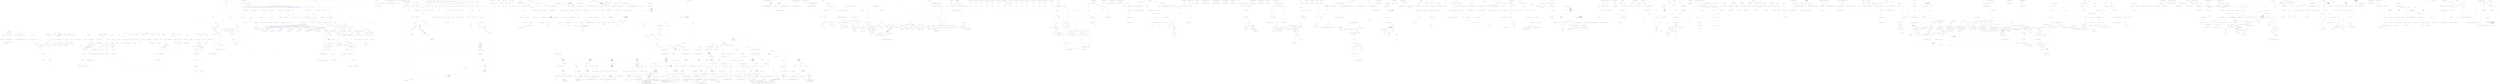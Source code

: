 digraph  {
n10 [label="Nancy.Conventions.ViewLocationConventions", span=""];
n0 [cluster="Nancy.Conventions.ViewLocationConventions.ViewLocationConventions(System.Collections.Generic.IEnumerable<System.Func<string, object, Nancy.ViewEngines.ViewLocationContext, string>>)", label="Entry Nancy.Conventions.ViewLocationConventions.ViewLocationConventions(System.Collections.Generic.IEnumerable<System.Func<string, object, Nancy.ViewEngines.ViewLocationContext, string>>)", span="16-16"];
n1 [cluster="Nancy.Conventions.ViewLocationConventions.ViewLocationConventions(System.Collections.Generic.IEnumerable<System.Func<string, object, Nancy.ViewEngines.ViewLocationContext, string>>)", label="this.conventions = conventions", span="18-18"];
n2 [cluster="Nancy.Conventions.ViewLocationConventions.ViewLocationConventions(System.Collections.Generic.IEnumerable<System.Func<string, object, Nancy.ViewEngines.ViewLocationContext, string>>)", label="Exit Nancy.Conventions.ViewLocationConventions.ViewLocationConventions(System.Collections.Generic.IEnumerable<System.Func<string, object, Nancy.ViewEngines.ViewLocationContext, string>>)", span="16-16"];
n3 [cluster="Nancy.Conventions.ViewLocationConventions.GetEnumerator()", label="Entry Nancy.Conventions.ViewLocationConventions.GetEnumerator()", span="21-21"];
n4 [cluster="Nancy.Conventions.ViewLocationConventions.GetEnumerator()", label="return conventions.GetEnumerator();", span="23-23"];
n5 [cluster="Nancy.Conventions.ViewLocationConventions.GetEnumerator()", label="Exit Nancy.Conventions.ViewLocationConventions.GetEnumerator()", span="21-21"];
n6 [cluster="System.Collections.Generic.IEnumerable<T>.GetEnumerator()", label="Entry System.Collections.Generic.IEnumerable<T>.GetEnumerator()", span="0-0"];
n7 [cluster="Nancy.Conventions.ViewLocationConventions.System.Collections.IEnumerable.GetEnumerator()", label="Entry Nancy.Conventions.ViewLocationConventions.System.Collections.IEnumerable.GetEnumerator()", span="26-26"];
n8 [cluster="Nancy.Conventions.ViewLocationConventions.System.Collections.IEnumerable.GetEnumerator()", label="return GetEnumerator();", span="28-28"];
n9 [cluster="Nancy.Conventions.ViewLocationConventions.System.Collections.IEnumerable.GetEnumerator()", label="Exit Nancy.Conventions.ViewLocationConventions.System.Collections.IEnumerable.GetEnumerator()", span="26-26"];
m0_14 [cluster="Nancy.Testing.Browser.Delete(Nancy.Url, System.Action<Nancy.Testing.BrowserContext>)", file="Browser.cs", label="Entry Nancy.Testing.Browser.Delete(Nancy.Url, System.Action<Nancy.Testing.BrowserContext>)", span="63-63"];
m0_15 [cluster="Nancy.Testing.Browser.Delete(Nancy.Url, System.Action<Nancy.Testing.BrowserContext>)", file="Browser.cs", label="return this.HandleRequest(''DELETE'', url, browserContext);", span="65-65"];
m0_16 [cluster="Nancy.Testing.Browser.Delete(Nancy.Url, System.Action<Nancy.Testing.BrowserContext>)", file="Browser.cs", label="Exit Nancy.Testing.Browser.Delete(Nancy.Url, System.Action<Nancy.Testing.BrowserContext>)", span="63-63"];
m0_18 [cluster="Nancy.Testing.Browser.Get(string, System.Action<Nancy.Testing.BrowserContext>)", file="Browser.cs", label="Entry Nancy.Testing.Browser.Get(string, System.Action<Nancy.Testing.BrowserContext>)", span="74-74"];
m0_19 [cluster="Nancy.Testing.Browser.Get(string, System.Action<Nancy.Testing.BrowserContext>)", file="Browser.cs", label="return this.HandleRequest(''GET'', path, browserContext);", span="76-76"];
m0_20 [cluster="Nancy.Testing.Browser.Get(string, System.Action<Nancy.Testing.BrowserContext>)", file="Browser.cs", label="Exit Nancy.Testing.Browser.Get(string, System.Action<Nancy.Testing.BrowserContext>)", span="74-74"];
m0_61 [cluster="Nancy.INancyEngine.HandleRequest(Nancy.Request)", file="Browser.cs", label="Entry Nancy.INancyEngine.HandleRequest(Nancy.Request)", span="15-15"];
m0_70 [cluster="System.Uri.Uri(string)", file="Browser.cs", label="Entry System.Uri.Uri(string)", span="0-0"];
m0_45 [cluster="Nancy.Testing.Browser.Post(Nancy.Url, System.Action<Nancy.Testing.BrowserContext>)", file="Browser.cs", label="Entry Nancy.Testing.Browser.Post(Nancy.Url, System.Action<Nancy.Testing.BrowserContext>)", span="173-173"];
m0_46 [cluster="Nancy.Testing.Browser.Post(Nancy.Url, System.Action<Nancy.Testing.BrowserContext>)", file="Browser.cs", label="return this.HandleRequest(''POST'', url, browserContext);", span="175-175"];
m0_47 [cluster="Nancy.Testing.Browser.Post(Nancy.Url, System.Action<Nancy.Testing.BrowserContext>)", file="Browser.cs", label="Exit Nancy.Testing.Browser.Post(Nancy.Url, System.Action<Nancy.Testing.BrowserContext>)", span="173-173"];
m0_88 [cluster="string.Format(string, object, object)", file="Browser.cs", label="Entry string.Format(string, object, object)", span="0-0"];
m0_98 [cluster="Nancy.Testing.Browser.BuildRequestBody(Nancy.Testing.IBrowserContextValues)", file="Browser.cs", label="Entry Nancy.Testing.Browser.BuildRequestBody(Nancy.Testing.IBrowserContextValues)", span="259-259"];
m0_99 [cluster="Nancy.Testing.Browser.BuildRequestBody(Nancy.Testing.IBrowserContextValues)", file="Browser.cs", label="contextValues.Body != null", span="261-261"];
m0_101 [cluster="Nancy.Testing.Browser.BuildRequestBody(Nancy.Testing.IBrowserContextValues)", file="Browser.cs", label="var useFormValues = !String.IsNullOrEmpty(contextValues.FormValues)", span="266-266"];
m0_102 [cluster="Nancy.Testing.Browser.BuildRequestBody(Nancy.Testing.IBrowserContextValues)", file="Browser.cs", label="var bodyContents = useFormValues ? contextValues.FormValues : contextValues.BodyString", span="267-267"];
m0_104 [cluster="Nancy.Testing.Browser.BuildRequestBody(Nancy.Testing.IBrowserContextValues)", file="Browser.cs", label="useFormValues && !contextValues.Headers.ContainsKey(''Content-Type'')", span="270-270"];
m0_105 [cluster="Nancy.Testing.Browser.BuildRequestBody(Nancy.Testing.IBrowserContextValues)", file="Browser.cs", label="contextValues.Headers[''Content-Type''] = new[] { ''application/x-www-form-urlencoded'' }", span="272-272"];
m0_106 [cluster="Nancy.Testing.Browser.BuildRequestBody(Nancy.Testing.IBrowserContextValues)", file="Browser.cs", label="contextValues.Body = new MemoryStream(bodyBytes)", span="275-275"];
m0_100 [cluster="Nancy.Testing.Browser.BuildRequestBody(Nancy.Testing.IBrowserContextValues)", file="Browser.cs", label="return;", span="263-263"];
m0_103 [cluster="Nancy.Testing.Browser.BuildRequestBody(Nancy.Testing.IBrowserContextValues)", file="Browser.cs", label="var bodyBytes = bodyContents != null ? Encoding.UTF8.GetBytes(bodyContents) : new byte[] { }", span="268-268"];
m0_107 [cluster="Nancy.Testing.Browser.BuildRequestBody(Nancy.Testing.IBrowserContextValues)", file="Browser.cs", label="Exit Nancy.Testing.Browser.BuildRequestBody(Nancy.Testing.IBrowserContextValues)", span="259-259"];
m0_127 [cluster="Nancy.IO.RequestStream.FromStream(System.IO.Stream, long, bool)", file="Browser.cs", label="Entry Nancy.IO.RequestStream.FromStream(System.IO.Stream, long, bool)", span="273-273"];
m0_129 [cluster="string.IsNullOrWhiteSpace(string)", file="Browser.cs", label="Entry string.IsNullOrWhiteSpace(string)", span="0-0"];
m0_42 [cluster="Nancy.Testing.Browser.Post(string, System.Action<Nancy.Testing.BrowserContext>)", file="Browser.cs", label="Entry Nancy.Testing.Browser.Post(string, System.Action<Nancy.Testing.BrowserContext>)", span="162-162"];
m0_43 [cluster="Nancy.Testing.Browser.Post(string, System.Action<Nancy.Testing.BrowserContext>)", file="Browser.cs", label="return this.HandleRequest(''POST'', path, browserContext);", span="164-164"];
m0_44 [cluster="Nancy.Testing.Browser.Post(string, System.Action<Nancy.Testing.BrowserContext>)", file="Browser.cs", label="Exit Nancy.Testing.Browser.Post(string, System.Action<Nancy.Testing.BrowserContext>)", span="162-162"];
m0_74 [cluster="Nancy.Testing.BrowserContext.HttpRequest()", file="Browser.cs", label="Entry Nancy.Testing.BrowserContext.HttpRequest()", span="148-148"];
m0_10 [cluster="Nancy.Testing.Browser.Delete(string, System.Action<Nancy.Testing.BrowserContext>)", file="Browser.cs", label="Entry Nancy.Testing.Browser.Delete(string, System.Action<Nancy.Testing.BrowserContext>)", span="52-52"];
m0_11 [cluster="Nancy.Testing.Browser.Delete(string, System.Action<Nancy.Testing.BrowserContext>)", file="Browser.cs", label="return this.HandleRequest(''DELETE'', path, browserContext);", span="54-54"];
m0_12 [cluster="Nancy.Testing.Browser.Delete(string, System.Action<Nancy.Testing.BrowserContext>)", file="Browser.cs", label="Exit Nancy.Testing.Browser.Delete(string, System.Action<Nancy.Testing.BrowserContext>)", span="52-52"];
m0_110 [cluster="System.IO.MemoryStream.MemoryStream(byte[])", file="Browser.cs", label="Entry System.IO.MemoryStream.MemoryStream(byte[])", span="0-0"];
m0_33 [cluster="Nancy.Testing.Browser.Options(Nancy.Url, System.Action<Nancy.Testing.BrowserContext>)", file="Browser.cs", label="Entry Nancy.Testing.Browser.Options(Nancy.Url, System.Action<Nancy.Testing.BrowserContext>)", span="129-129"];
m0_34 [cluster="Nancy.Testing.Browser.Options(Nancy.Url, System.Action<Nancy.Testing.BrowserContext>)", file="Browser.cs", label="return this.HandleRequest(''OPTIONS'', url, browserContext);", span="131-131"];
m0_35 [cluster="Nancy.Testing.Browser.Options(Nancy.Url, System.Action<Nancy.Testing.BrowserContext>)", file="Browser.cs", label="Exit Nancy.Testing.Browser.Options(Nancy.Url, System.Action<Nancy.Testing.BrowserContext>)", span="129-129"];
m0_24 [cluster="Nancy.Testing.Browser.Head(string, System.Action<Nancy.Testing.BrowserContext>)", file="Browser.cs", label="Entry Nancy.Testing.Browser.Head(string, System.Action<Nancy.Testing.BrowserContext>)", span="96-96"];
m0_25 [cluster="Nancy.Testing.Browser.Head(string, System.Action<Nancy.Testing.BrowserContext>)", file="Browser.cs", label="return this.HandleRequest(''HEAD'', path, browserContext);", span="98-98"];
m0_26 [cluster="Nancy.Testing.Browser.Head(string, System.Action<Nancy.Testing.BrowserContext>)", file="Browser.cs", label="Exit Nancy.Testing.Browser.Head(string, System.Action<Nancy.Testing.BrowserContext>)", span="96-96"];
m0_60 [cluster="Nancy.Testing.BrowserResponse.BrowserResponse(Nancy.NancyContext, Nancy.Testing.Browser)", file="Browser.cs", label="Entry Nancy.Testing.BrowserResponse.BrowserResponse(Nancy.NancyContext, Nancy.Testing.Browser)", span="22-22"];
m0_68 [cluster="System.Uri.IsWellFormedUriString(string, System.UriKind)", file="Browser.cs", label="Entry System.Uri.IsWellFormedUriString(string, System.UriKind)", span="0-0"];
m0_69 [cluster="Nancy.Url.Url()", file="Browser.cs", label="Entry Nancy.Url.Url()", span="17-17"];
m0_81 [cluster="System.Collections.Generic.IEnumerable<TSource>.Any<TSource>()", file="Browser.cs", label="Entry System.Collections.Generic.IEnumerable<TSource>.Any<TSource>()", span="0-0"];
m0_87 [cluster="Nancy.Helpers.HttpUtility.UrlEncode(string)", file="Browser.cs", label="Entry Nancy.Helpers.HttpUtility.UrlEncode(string)", span="378-378"];
m0_97 [cluster="System.Collections.Generic.IDictionary<TKey, TValue>.Remove(TKey)", file="Browser.cs", label="Entry System.Collections.Generic.IDictionary<TKey, TValue>.Remove(TKey)", span="0-0"];
m0_48 [cluster="Nancy.Testing.Browser.Put(string, System.Action<Nancy.Testing.BrowserContext>)", file="Browser.cs", label="Entry Nancy.Testing.Browser.Put(string, System.Action<Nancy.Testing.BrowserContext>)", span="184-184"];
m0_49 [cluster="Nancy.Testing.Browser.Put(string, System.Action<Nancy.Testing.BrowserContext>)", file="Browser.cs", label="return this.HandleRequest(''PUT'', path, browserContext);", span="186-186"];
m0_50 [cluster="Nancy.Testing.Browser.Put(string, System.Action<Nancy.Testing.BrowserContext>)", file="Browser.cs", label="Exit Nancy.Testing.Browser.Put(string, System.Action<Nancy.Testing.BrowserContext>)", span="184-184"];
m0_39 [cluster="Nancy.Testing.Browser.Patch(Nancy.Url, System.Action<Nancy.Testing.BrowserContext>)", file="Browser.cs", label="Entry Nancy.Testing.Browser.Patch(Nancy.Url, System.Action<Nancy.Testing.BrowserContext>)", span="151-151"];
m0_40 [cluster="Nancy.Testing.Browser.Patch(Nancy.Url, System.Action<Nancy.Testing.BrowserContext>)", file="Browser.cs", label="return this.HandleRequest(''PATCH'', url, browserContext);", span="153-153"];
m0_41 [cluster="Nancy.Testing.Browser.Patch(Nancy.Url, System.Action<Nancy.Testing.BrowserContext>)", file="Browser.cs", label="Exit Nancy.Testing.Browser.Patch(Nancy.Url, System.Action<Nancy.Testing.BrowserContext>)", span="151-151"];
m0_130 [cluster="Nancy.Request.Request(string, Nancy.Url, Nancy.IO.RequestStream, System.Collections.Generic.IDictionary<string, System.Collections.Generic.IEnumerable<string>>, string, byte[])", file="Browser.cs", label="Entry Nancy.Request.Request(string, Nancy.Url, Nancy.IO.RequestStream, System.Collections.Generic.IDictionary<string, System.Collections.Generic.IEnumerable<string>>, string, byte[])", span="44-44"];
m0_83 [cluster="Unk.Header", file="Browser.cs", label="Entry Unk.Header", span=""];
m0_9 [cluster="Nancy.Bootstrapper.INancyBootstrapper.GetEngine()", file="Browser.cs", label="Entry Nancy.Bootstrapper.INancyBootstrapper.GetEngine()", span="18-18"];
m0_126 [cluster="System.Action<T>.Invoke(T)", file="Browser.cs", label="Entry System.Action<T>.Invoke(T)", span="0-0"];
m0_82 [cluster="Unk.Aggregate", file="Browser.cs", label="Entry Unk.Aggregate", span=""];
m0_62 [cluster="Nancy.Testing.Browser.CaptureCookies(Nancy.Testing.BrowserResponse)", file="Browser.cs", label="Entry Nancy.Testing.Browser.CaptureCookies(Nancy.Testing.BrowserResponse)", span="239-239"];
m0_89 [cluster="Nancy.Testing.Browser.CaptureCookies(Nancy.Testing.BrowserResponse)", file="Browser.cs", label="response.Cookies == null || !response.Cookies.Any()", span="241-241"];
m0_91 [cluster="Nancy.Testing.Browser.CaptureCookies(Nancy.Testing.BrowserResponse)", file="Browser.cs", label="response.Cookies", span="246-246"];
m0_90 [cluster="Nancy.Testing.Browser.CaptureCookies(Nancy.Testing.BrowserResponse)", file="Browser.cs", label="return;", span="243-243"];
m0_92 [cluster="Nancy.Testing.Browser.CaptureCookies(Nancy.Testing.BrowserResponse)", file="Browser.cs", label="string.IsNullOrEmpty(cookie.Value)", span="248-248"];
m0_93 [cluster="Nancy.Testing.Browser.CaptureCookies(Nancy.Testing.BrowserResponse)", file="Browser.cs", label="this.cookies.Remove(cookie.Name)", span="250-250"];
m0_94 [cluster="Nancy.Testing.Browser.CaptureCookies(Nancy.Testing.BrowserResponse)", file="Browser.cs", label="this.cookies[cookie.Name] = cookie.Value", span="254-254"];
m0_95 [cluster="Nancy.Testing.Browser.CaptureCookies(Nancy.Testing.BrowserResponse)", file="Browser.cs", label="Exit Nancy.Testing.Browser.CaptureCookies(Nancy.Testing.BrowserResponse)", span="239-239"];
m0_8 [cluster="Nancy.Bootstrapper.INancyBootstrapper.Initialise()", file="Browser.cs", label="Entry Nancy.Bootstrapper.INancyBootstrapper.Initialise()", span="12-12"];
m0_128 [cluster="System.Security.Cryptography.X509Certificates.X509Certificate.GetRawCertData()", file="Browser.cs", label="Entry System.Security.Cryptography.X509Certificates.X509Certificate.GetRawCertData()", span="0-0"];
m0_0 [cluster="Nancy.Testing.Browser.Browser(System.Action<Nancy.Testing.ConfigurableBootstrapper.ConfigurableBootstrapperConfigurator>, System.Action<Nancy.Testing.BrowserContext>)", file="Browser.cs", label="Entry Nancy.Testing.Browser.Browser(System.Action<Nancy.Testing.ConfigurableBootstrapper.ConfigurableBootstrapperConfigurator>, System.Action<Nancy.Testing.BrowserContext>)", span="28-28"];
m0_1 [cluster="Nancy.Testing.Browser.Browser(System.Action<Nancy.Testing.ConfigurableBootstrapper.ConfigurableBootstrapperConfigurator>, System.Action<Nancy.Testing.BrowserContext>)", file="Browser.cs", label="Exit Nancy.Testing.Browser.Browser(System.Action<Nancy.Testing.ConfigurableBootstrapper.ConfigurableBootstrapperConfigurator>, System.Action<Nancy.Testing.BrowserContext>)", span="28-28"];
m0_96 [cluster="string.IsNullOrEmpty(string)", file="Browser.cs", label="Entry string.IsNullOrEmpty(string)", span="0-0"];
m0_13 [cluster="Nancy.Testing.Browser.HandleRequest(string, string, System.Action<Nancy.Testing.BrowserContext>)", file="Browser.cs", label="Entry Nancy.Testing.Browser.HandleRequest(string, string, System.Action<Nancy.Testing.BrowserContext>)", span="213-213"];
m0_65 [cluster="Nancy.Testing.Browser.HandleRequest(string, string, System.Action<Nancy.Testing.BrowserContext>)", file="Browser.cs", label="var url = Uri.IsWellFormedUriString(path, UriKind.Relative)\r\n                          ? new Url {Path = path}\r\n                          : (Url)new Uri(path)", span="215-217"];
m0_66 [cluster="Nancy.Testing.Browser.HandleRequest(string, string, System.Action<Nancy.Testing.BrowserContext>)", file="Browser.cs", label="return HandleRequest(method, url, browserContext);", span="219-219"];
m0_67 [cluster="Nancy.Testing.Browser.HandleRequest(string, string, System.Action<Nancy.Testing.BrowserContext>)", file="Browser.cs", label="Exit Nancy.Testing.Browser.HandleRequest(string, string, System.Action<Nancy.Testing.BrowserContext>)", span="213-213"];
m0_17 [cluster="Nancy.Testing.Browser.HandleRequest(string, Nancy.Url, System.Action<Nancy.Testing.BrowserContext>)", file="Browser.cs", label="Entry Nancy.Testing.Browser.HandleRequest(string, Nancy.Url, System.Action<Nancy.Testing.BrowserContext>)", span="201-201"];
m0_54 [cluster="Nancy.Testing.Browser.HandleRequest(string, Nancy.Url, System.Action<Nancy.Testing.BrowserContext>)", color=red, community=0, file="Browser.cs", label="0: var request =\r\n                CreateRequest(method, url, browserContext ?? (with => {}))", span="203-204"];
m0_55 [cluster="Nancy.Testing.Browser.HandleRequest(string, Nancy.Url, System.Action<Nancy.Testing.BrowserContext>)", file="Browser.cs", label="var response = new BrowserResponse(this.engine.HandleRequest(request), this)", span="206-206"];
m0_56 [cluster="Nancy.Testing.Browser.HandleRequest(string, Nancy.Url, System.Action<Nancy.Testing.BrowserContext>)", file="Browser.cs", label="this.CaptureCookies(response)", span="208-208"];
m0_57 [cluster="Nancy.Testing.Browser.HandleRequest(string, Nancy.Url, System.Action<Nancy.Testing.BrowserContext>)", file="Browser.cs", label="return response;", span="210-210"];
m0_58 [cluster="Nancy.Testing.Browser.HandleRequest(string, Nancy.Url, System.Action<Nancy.Testing.BrowserContext>)", file="Browser.cs", label="Exit Nancy.Testing.Browser.HandleRequest(string, Nancy.Url, System.Action<Nancy.Testing.BrowserContext>)", span="201-201"];
m0_109 [cluster="System.Collections.Generic.IDictionary<TKey, TValue>.ContainsKey(TKey)", file="Browser.cs", label="Entry System.Collections.Generic.IDictionary<TKey, TValue>.ContainsKey(TKey)", span="0-0"];
m0_84 [cluster="lambda expression", file="Browser.cs", label="Entry lambda expression", span="234-234"];
m0_63 [cluster="lambda expression", file="Browser.cs", label="Entry lambda expression", span="204-204"];
m0_64 [cluster="lambda expression", file="Browser.cs", label="Exit lambda expression", span="204-204"];
m0_85 [cluster="lambda expression", file="Browser.cs", label="current + string.Format(''{0}={1};'', HttpUtility.UrlEncode(cookie.Key), HttpUtility.UrlEncode(cookie.Value))", span="234-234"];
m0_86 [cluster="lambda expression", file="Browser.cs", label="Exit lambda expression", span="234-234"];
m0_75 [cluster="Nancy.Testing.Browser.SetCookies(Nancy.Testing.BrowserContext)", file="Browser.cs", label="Entry Nancy.Testing.Browser.SetCookies(Nancy.Testing.BrowserContext)", span="227-227"];
m0_76 [cluster="Nancy.Testing.Browser.SetCookies(Nancy.Testing.BrowserContext)", file="Browser.cs", label="!this.cookies.Any()", span="229-229"];
m0_79 [cluster="Nancy.Testing.Browser.SetCookies(Nancy.Testing.BrowserContext)", file="Browser.cs", label="context.Header(''Cookie'', cookieString)", span="236-236"];
m0_77 [cluster="Nancy.Testing.Browser.SetCookies(Nancy.Testing.BrowserContext)", file="Browser.cs", label="return;", span="231-231"];
m0_78 [cluster="Nancy.Testing.Browser.SetCookies(Nancy.Testing.BrowserContext)", file="Browser.cs", label="var cookieString = this.cookies.Aggregate(string.Empty, (current, cookie) => current + string.Format(''{0}={1};'', HttpUtility.UrlEncode(cookie.Key), HttpUtility.UrlEncode(cookie.Value)))", span="234-234"];
m0_80 [cluster="Nancy.Testing.Browser.SetCookies(Nancy.Testing.BrowserContext)", file="Browser.cs", label="Exit Nancy.Testing.Browser.SetCookies(Nancy.Testing.BrowserContext)", span="227-227"];
m0_71 [cluster="Nancy.Testing.Browser.DefaultBrowserContext(Nancy.Testing.BrowserContext)", file="Browser.cs", label="Entry Nancy.Testing.Browser.DefaultBrowserContext(Nancy.Testing.BrowserContext)", span="222-222"];
m0_72 [cluster="Nancy.Testing.Browser.DefaultBrowserContext(Nancy.Testing.BrowserContext)", file="Browser.cs", label="context.HttpRequest()", span="224-224"];
m0_73 [cluster="Nancy.Testing.Browser.DefaultBrowserContext(Nancy.Testing.BrowserContext)", file="Browser.cs", label="Exit Nancy.Testing.Browser.DefaultBrowserContext(Nancy.Testing.BrowserContext)", span="222-222"];
m0_21 [cluster="Nancy.Testing.Browser.Get(Nancy.Url, System.Action<Nancy.Testing.BrowserContext>)", file="Browser.cs", label="Entry Nancy.Testing.Browser.Get(Nancy.Url, System.Action<Nancy.Testing.BrowserContext>)", span="85-85"];
m0_22 [cluster="Nancy.Testing.Browser.Get(Nancy.Url, System.Action<Nancy.Testing.BrowserContext>)", file="Browser.cs", label="return this.HandleRequest(''GET'', url, browserContext);", span="87-87"];
m0_23 [cluster="Nancy.Testing.Browser.Get(Nancy.Url, System.Action<Nancy.Testing.BrowserContext>)", file="Browser.cs", label="Exit Nancy.Testing.Browser.Get(Nancy.Url, System.Action<Nancy.Testing.BrowserContext>)", span="85-85"];
m0_108 [cluster="System.Text.Encoding.GetBytes(string)", file="Browser.cs", label="Entry System.Text.Encoding.GetBytes(string)", span="0-0"];
m0_30 [cluster="Nancy.Testing.Browser.Options(string, System.Action<Nancy.Testing.BrowserContext>)", file="Browser.cs", label="Entry Nancy.Testing.Browser.Options(string, System.Action<Nancy.Testing.BrowserContext>)", span="118-118"];
m0_31 [cluster="Nancy.Testing.Browser.Options(string, System.Action<Nancy.Testing.BrowserContext>)", file="Browser.cs", label="return this.HandleRequest(''OPTIONS'', path, browserContext);", span="120-120"];
m0_32 [cluster="Nancy.Testing.Browser.Options(string, System.Action<Nancy.Testing.BrowserContext>)", file="Browser.cs", label="Exit Nancy.Testing.Browser.Options(string, System.Action<Nancy.Testing.BrowserContext>)", span="118-118"];
m0_59 [cluster="Nancy.Testing.Browser.CreateRequest(string, Nancy.Url, System.Action<Nancy.Testing.BrowserContext>)", file="Browser.cs", label="Entry Nancy.Testing.Browser.CreateRequest(string, Nancy.Url, System.Action<Nancy.Testing.BrowserContext>)", span="278-278"];
m0_111 [cluster="Nancy.Testing.Browser.CreateRequest(string, Nancy.Url, System.Action<Nancy.Testing.BrowserContext>)", file="Browser.cs", label="var context =\r\n                new BrowserContext()", span="280-281"];
m0_114 [cluster="Nancy.Testing.Browser.CreateRequest(string, Nancy.Url, System.Action<Nancy.Testing.BrowserContext>)", file="Browser.cs", label="browserContext.Invoke(context)", span="286-286"];
m0_119 [cluster="Nancy.Testing.Browser.CreateRequest(string, Nancy.Url, System.Action<Nancy.Testing.BrowserContext>)", file="Browser.cs", label="var requestUrl = url", span="300-300"];
m0_122 [cluster="Nancy.Testing.Browser.CreateRequest(string, Nancy.Url, System.Action<Nancy.Testing.BrowserContext>)", file="Browser.cs", label="requestUrl.Query = string.IsNullOrWhiteSpace(url.Query) ? (contextValues.QueryString ?? string.Empty) : url.Query", span="303-303"];
m0_123 [cluster="Nancy.Testing.Browser.CreateRequest(string, Nancy.Url, System.Action<Nancy.Testing.BrowserContext>)", file="Browser.cs", label="return new Request(method, requestUrl, requestStream, contextValues.Headers, contextValues.UserHostAddress, certBytes);", span="305-305"];
m0_112 [cluster="Nancy.Testing.Browser.CreateRequest(string, Nancy.Url, System.Action<Nancy.Testing.BrowserContext>)", file="Browser.cs", label="this.SetCookies(context)", span="283-283"];
m0_113 [cluster="Nancy.Testing.Browser.CreateRequest(string, Nancy.Url, System.Action<Nancy.Testing.BrowserContext>)", color=red, community=0, file="Browser.cs", label="0: defaultBrowserContext.Invoke(context)", span="285-285"];
m0_115 [cluster="Nancy.Testing.Browser.CreateRequest(string, Nancy.Url, System.Action<Nancy.Testing.BrowserContext>)", file="Browser.cs", label="var contextValues =\r\n                (IBrowserContextValues)context", span="288-289"];
m0_116 [cluster="Nancy.Testing.Browser.CreateRequest(string, Nancy.Url, System.Action<Nancy.Testing.BrowserContext>)", file="Browser.cs", label="BuildRequestBody(contextValues)", span="291-291"];
m0_117 [cluster="Nancy.Testing.Browser.CreateRequest(string, Nancy.Url, System.Action<Nancy.Testing.BrowserContext>)", file="Browser.cs", label="var requestStream =\r\n                RequestStream.FromStream(contextValues.Body, 0, true)", span="293-294"];
m0_118 [cluster="Nancy.Testing.Browser.CreateRequest(string, Nancy.Url, System.Action<Nancy.Testing.BrowserContext>)", file="Browser.cs", label="var certBytes = (contextValues.ClientCertificate == null) ?\r\n                new byte[] { } :\r\n                contextValues.ClientCertificate.GetRawCertData()", span="296-298"];
m0_120 [cluster="Nancy.Testing.Browser.CreateRequest(string, Nancy.Url, System.Action<Nancy.Testing.BrowserContext>)", file="Browser.cs", label="requestUrl.Scheme = string.IsNullOrWhiteSpace(contextValues.Protocol) ? requestUrl.Scheme : contextValues.Protocol", span="301-301"];
m0_121 [cluster="Nancy.Testing.Browser.CreateRequest(string, Nancy.Url, System.Action<Nancy.Testing.BrowserContext>)", file="Browser.cs", label="requestUrl.HostName = string.IsNullOrWhiteSpace(contextValues.HostName) ? requestUrl.HostName : contextValues.HostName", span="302-302"];
m0_124 [cluster="Nancy.Testing.Browser.CreateRequest(string, Nancy.Url, System.Action<Nancy.Testing.BrowserContext>)", file="Browser.cs", label="Exit Nancy.Testing.Browser.CreateRequest(string, Nancy.Url, System.Action<Nancy.Testing.BrowserContext>)", span="278-278"];
m0_27 [cluster="Nancy.Testing.Browser.Head(Nancy.Url, System.Action<Nancy.Testing.BrowserContext>)", file="Browser.cs", label="Entry Nancy.Testing.Browser.Head(Nancy.Url, System.Action<Nancy.Testing.BrowserContext>)", span="107-107"];
m0_28 [cluster="Nancy.Testing.Browser.Head(Nancy.Url, System.Action<Nancy.Testing.BrowserContext>)", file="Browser.cs", label="return this.HandleRequest(''HEAD'', url, browserContext);", span="109-109"];
m0_29 [cluster="Nancy.Testing.Browser.Head(Nancy.Url, System.Action<Nancy.Testing.BrowserContext>)", file="Browser.cs", label="Exit Nancy.Testing.Browser.Head(Nancy.Url, System.Action<Nancy.Testing.BrowserContext>)", span="107-107"];
m0_125 [cluster="Nancy.Testing.BrowserContext.BrowserContext()", file="Browser.cs", label="Entry Nancy.Testing.BrowserContext.BrowserContext()", span="19-19"];
m0_36 [cluster="Nancy.Testing.Browser.Patch(string, System.Action<Nancy.Testing.BrowserContext>)", file="Browser.cs", label="Entry Nancy.Testing.Browser.Patch(string, System.Action<Nancy.Testing.BrowserContext>)", span="140-140"];
m0_37 [cluster="Nancy.Testing.Browser.Patch(string, System.Action<Nancy.Testing.BrowserContext>)", file="Browser.cs", label="return this.HandleRequest(''PATCH'', path, browserContext);", span="142-142"];
m0_38 [cluster="Nancy.Testing.Browser.Patch(string, System.Action<Nancy.Testing.BrowserContext>)", file="Browser.cs", label="Exit Nancy.Testing.Browser.Patch(string, System.Action<Nancy.Testing.BrowserContext>)", span="140-140"];
m0_2 [cluster="Nancy.Testing.Browser.Browser(Nancy.Bootstrapper.INancyBootstrapper, System.Action<Nancy.Testing.BrowserContext>)", file="Browser.cs", label="Entry Nancy.Testing.Browser.Browser(Nancy.Bootstrapper.INancyBootstrapper, System.Action<Nancy.Testing.BrowserContext>)", span="38-38"];
m0_3 [cluster="Nancy.Testing.Browser.Browser(Nancy.Bootstrapper.INancyBootstrapper, System.Action<Nancy.Testing.BrowserContext>)", file="Browser.cs", label="this.bootstrapper = bootstrapper", span="40-40"];
m0_6 [cluster="Nancy.Testing.Browser.Browser(Nancy.Bootstrapper.INancyBootstrapper, System.Action<Nancy.Testing.BrowserContext>)", color=red, community=0, file="Browser.cs", label="0: this.defaultBrowserContext = defaults ?? this.DefaultBrowserContext", span="43-43"];
m0_4 [cluster="Nancy.Testing.Browser.Browser(Nancy.Bootstrapper.INancyBootstrapper, System.Action<Nancy.Testing.BrowserContext>)", file="Browser.cs", label="this.bootstrapper.Initialise()", span="41-41"];
m0_5 [cluster="Nancy.Testing.Browser.Browser(Nancy.Bootstrapper.INancyBootstrapper, System.Action<Nancy.Testing.BrowserContext>)", file="Browser.cs", label="this.engine = this.bootstrapper.GetEngine()", span="42-42"];
m0_7 [cluster="Nancy.Testing.Browser.Browser(Nancy.Bootstrapper.INancyBootstrapper, System.Action<Nancy.Testing.BrowserContext>)", file="Browser.cs", label="Exit Nancy.Testing.Browser.Browser(Nancy.Bootstrapper.INancyBootstrapper, System.Action<Nancy.Testing.BrowserContext>)", span="38-38"];
m0_51 [cluster="Nancy.Testing.Browser.Put(Nancy.Url, System.Action<Nancy.Testing.BrowserContext>)", file="Browser.cs", label="Entry Nancy.Testing.Browser.Put(Nancy.Url, System.Action<Nancy.Testing.BrowserContext>)", span="196-196"];
m0_52 [cluster="Nancy.Testing.Browser.Put(Nancy.Url, System.Action<Nancy.Testing.BrowserContext>)", file="Browser.cs", label="return this.HandleRequest(''PUT'', url, browserContext);", span="198-198"];
m0_53 [cluster="Nancy.Testing.Browser.Put(Nancy.Url, System.Action<Nancy.Testing.BrowserContext>)", file="Browser.cs", label="Exit Nancy.Testing.Browser.Put(Nancy.Url, System.Action<Nancy.Testing.BrowserContext>)", span="196-196"];
m0_131 [file="Browser.cs", label="Nancy.Testing.Browser", span=""];
m3_21 [cluster="Nancy.Conventions.IConvention.Validate(Nancy.Conventions.NancyConventions)", file="ConfigurableBootstrapper.cs", label="Entry Nancy.Conventions.IConvention.Validate(Nancy.Conventions.NancyConventions)", span="20-20"];
m3_25 [cluster="Nancy.Conventions.NancyConventions.GetInstanceRegistrations()", file="ConfigurableBootstrapper.cs", label="Entry Nancy.Conventions.NancyConventions.GetInstanceRegistrations()", span="55-55"];
m3_26 [cluster="Nancy.Conventions.NancyConventions.GetInstanceRegistrations()", file="ConfigurableBootstrapper.cs", label="return new[]\r\n            {\r\n                new InstanceRegistration(typeof(ViewLocationConventions), new ViewLocationConventions(this.ViewLocationConventions)),\r\n            };", span="57-60"];
m3_27 [cluster="Nancy.Conventions.NancyConventions.GetInstanceRegistrations()", file="ConfigurableBootstrapper.cs", label="Exit Nancy.Conventions.NancyConventions.GetInstanceRegistrations()", span="55-55"];
m3_16 [cluster="System.Tuple<T1, T2>.Tuple(T1, T2)", file="ConfigurableBootstrapper.cs", label="Entry System.Tuple<T1, T2>.Tuple(T1, T2)", span="0-0"];
m3_12 [cluster="System.Text.StringBuilder.StringBuilder()", file="ConfigurableBootstrapper.cs", label="Entry System.Text.StringBuilder.StringBuilder()", span="0-0"];
m3_17 [cluster="System.Text.StringBuilder.ToString()", file="ConfigurableBootstrapper.cs", label="Entry System.Text.StringBuilder.ToString()", span="0-0"];
m3_15 [cluster="Unk.AppendLine", file="ConfigurableBootstrapper.cs", label="Entry Unk.AppendLine", span=""];
m3_28 [cluster="Nancy.Bootstrapper.InstanceRegistration.InstanceRegistration(System.Type, object)", file="ConfigurableBootstrapper.cs", label="Entry Nancy.Bootstrapper.InstanceRegistration.InstanceRegistration(System.Type, object)", span="14-14"];
m3_36 [cluster="lambda expression", file="ConfigurableBootstrapper.cs", label="Entry lambda expression", span="71-71"];
m3_18 [cluster="lambda expression", file="ConfigurableBootstrapper.cs", label="Entry lambda expression", span="42-42"];
m3_22 [cluster="lambda expression", file="ConfigurableBootstrapper.cs", label="Entry lambda expression", span="42-42"];
m3_19 [cluster="lambda expression", file="ConfigurableBootstrapper.cs", label="convention.Validate(this)", span="42-42"];
m3_20 [cluster="lambda expression", file="ConfigurableBootstrapper.cs", label="Exit lambda expression", span="42-42"];
m3_23 [cluster="lambda expression", file="ConfigurableBootstrapper.cs", label="!result.Item1", span="42-42"];
m3_24 [cluster="lambda expression", file="ConfigurableBootstrapper.cs", label="Exit lambda expression", span="42-42"];
m3_37 [cluster="lambda expression", file="ConfigurableBootstrapper.cs", label="(IConvention)Activator.CreateInstance(t)", span="71-71"];
m3_38 [cluster="lambda expression", file="ConfigurableBootstrapper.cs", label="Exit lambda expression", span="71-71"];
m3_4 [cluster="Nancy.Conventions.NancyConventions.Validate()", file="ConfigurableBootstrapper.cs", label="Entry Nancy.Conventions.NancyConventions.Validate()", span="37-37"];
m3_5 [cluster="Nancy.Conventions.NancyConventions.Validate()", file="ConfigurableBootstrapper.cs", label="var isValid = true", span="39-39"];
m3_6 [cluster="Nancy.Conventions.NancyConventions.Validate()", file="ConfigurableBootstrapper.cs", label="var errorMessageBuilder = new StringBuilder()", span="40-40"];
m3_10 [cluster="Nancy.Conventions.NancyConventions.Validate()", file="ConfigurableBootstrapper.cs", label="return new Tuple<bool, string>(isValid, errorMessageBuilder.ToString());", span="48-48"];
m3_7 [cluster="Nancy.Conventions.NancyConventions.Validate()", file="ConfigurableBootstrapper.cs", label="this.conventions.Select(convention => convention.Validate(this)).Where(result => !result.Item1)", span="42-42"];
m3_9 [cluster="Nancy.Conventions.NancyConventions.Validate()", file="ConfigurableBootstrapper.cs", label="errorMessageBuilder.AppendLine(result.Item2)", span="45-45"];
m3_8 [cluster="Nancy.Conventions.NancyConventions.Validate()", file="ConfigurableBootstrapper.cs", label="isValid = false", span="44-44"];
m3_11 [cluster="Nancy.Conventions.NancyConventions.Validate()", file="ConfigurableBootstrapper.cs", label="Exit Nancy.Conventions.NancyConventions.Validate()", span="37-37"];
m3_3 [cluster="Nancy.Conventions.NancyConventions.BuildDefaultConventions()", file="ConfigurableBootstrapper.cs", label="Entry Nancy.Conventions.NancyConventions.BuildDefaultConventions()", span="67-67"];
m3_30 [cluster="Nancy.Conventions.NancyConventions.BuildDefaultConventions()", file="ConfigurableBootstrapper.cs", label="this.conventions = AppDomainAssemblyTypeScanner\r\n                .TypesOf<IConvention>()\r\n                .Select(t => (IConvention)Activator.CreateInstance(t))", span="69-71"];
m3_31 [cluster="Nancy.Conventions.NancyConventions.BuildDefaultConventions()", file="ConfigurableBootstrapper.cs", label="this.conventions", span="73-73"];
m3_32 [cluster="Nancy.Conventions.NancyConventions.BuildDefaultConventions()", file="ConfigurableBootstrapper.cs", label="convention.Initialise(this)", span="75-75"];
m3_33 [cluster="Nancy.Conventions.NancyConventions.BuildDefaultConventions()", file="ConfigurableBootstrapper.cs", label="Exit Nancy.Conventions.NancyConventions.BuildDefaultConventions()", span="67-67"];
m3_34 [cluster="Nancy.Bootstrapper.AppDomainAssemblyTypeScanner.TypesOf<TType>(bool)", file="ConfigurableBootstrapper.cs", label="Entry Nancy.Bootstrapper.AppDomainAssemblyTypeScanner.TypesOf<TType>(bool)", span="142-142"];
m3_39 [cluster="System.Activator.CreateInstance(System.Type)", file="ConfigurableBootstrapper.cs", label="Entry System.Activator.CreateInstance(System.Type)", span="0-0"];
m3_0 [cluster="Nancy.Conventions.NancyConventions.NancyConventions()", file="ConfigurableBootstrapper.cs", label="Entry Nancy.Conventions.NancyConventions.NancyConventions()", span="23-23"];
m3_1 [cluster="Nancy.Conventions.NancyConventions.NancyConventions()", file="ConfigurableBootstrapper.cs", label="this.BuildDefaultConventions()", span="25-25"];
m3_2 [cluster="Nancy.Conventions.NancyConventions.NancyConventions()", file="ConfigurableBootstrapper.cs", label="Exit Nancy.Conventions.NancyConventions.NancyConventions()", span="23-23"];
m3_14 [cluster="Unk.Where", file="ConfigurableBootstrapper.cs", label="Entry Unk.Where", span=""];
m3_35 [cluster="Nancy.Conventions.IConvention.Initialise(Nancy.Conventions.NancyConventions)", file="ConfigurableBootstrapper.cs", label="Entry Nancy.Conventions.IConvention.Initialise(Nancy.Conventions.NancyConventions)", span="13-13"];
m3_13 [cluster="Unk.Select", file="ConfigurableBootstrapper.cs", label="Entry Unk.Select", span=""];
m3_40 [file="ConfigurableBootstrapper.cs", label="Nancy.Conventions.NancyConventions", span=""];
m4_27 [cluster="Nancy.Routing.IRouteCacheProvider.GetCache()", file="ContextExtensions.cs", label="Entry Nancy.Routing.IRouteCacheProvider.GetCache()", span="11-11"];
m4_60 [cluster="Nancy.Demo.Hosting.Aspnet.Models.RatPack.RatPack()", file="ContextExtensions.cs", label="Entry Nancy.Demo.Hosting.Aspnet.Models.RatPack.RatPack()", span="2-2"];
m4_101 [cluster="Nancy.IResponseFormatter.AsXml<TModel>(TModel)", file="ContextExtensions.cs", label="Entry Nancy.IResponseFormatter.AsXml<TModel>(TModel)", span="41-41"];
m4_75 [cluster="Nancy.Demo.Hosting.Aspnet.Models.SomeViewModel.SomeViewModel()", file="ContextExtensions.cs", label="Entry Nancy.Demo.Hosting.Aspnet.Models.SomeViewModel.SomeViewModel()", span="2-2"];
m4_110 [cluster="string.IsNullOrEmpty(string)", file="ContextExtensions.cs", label="Entry string.IsNullOrEmpty(string)", span="0-0"];
m4_43 [cluster="Unk.Format", file="ContextExtensions.cs", label="Entry Unk.Format", span=""];
m4_122 [cluster="System.NotSupportedException.NotSupportedException(string)", file="ContextExtensions.cs", label="Entry System.NotSupportedException.NotSupportedException(string)", span="0-0"];
m4_118 [cluster="Nancy.Demo.Hosting.Aspnet.Models.Payload.Payload(int, bool, string)", file="ContextExtensions.cs", label="Entry Nancy.Demo.Hosting.Aspnet.Models.Payload.Payload(int, bool, string)", span="16-16"];
m4_0 [cluster="Nancy.Demo.Hosting.Aspnet.MainModule.MainModule(Nancy.Routing.IRouteCacheProvider)", file="ContextExtensions.cs", label="Entry Nancy.Demo.Hosting.Aspnet.MainModule.MainModule(Nancy.Routing.IRouteCacheProvider)", span="8-8"];
m4_1 [cluster="Nancy.Demo.Hosting.Aspnet.MainModule.MainModule(Nancy.Routing.IRouteCacheProvider)", file="ContextExtensions.cs", label="Get[''/''] = x =>{\r\n                return View[''routes.cshtml'', routeCacheProvider.GetCache()];\r\n            }", span="10-12"];
m4_2 [cluster="Nancy.Demo.Hosting.Aspnet.MainModule.MainModule(Nancy.Routing.IRouteCacheProvider)", file="ContextExtensions.cs", label="Get[''/filtered'', r => true] = x => {\r\n                return ''This is a route with a filter that always returns true.'';\r\n            }", span="14-16"];
m4_3 [cluster="Nancy.Demo.Hosting.Aspnet.MainModule.MainModule(Nancy.Routing.IRouteCacheProvider)", file="ContextExtensions.cs", label="Get[''/filtered'', r => false] = x => {\r\n                return ''This is also a route, but filtered out so should never be hit.'';\r\n            }", span="18-20"];
m4_4 [cluster="Nancy.Demo.Hosting.Aspnet.MainModule.MainModule(Nancy.Routing.IRouteCacheProvider)", file="ContextExtensions.cs", label="Get[@''/(?<foo>\d{2,4})/{bar}''] = x => {\r\n                return string.Format(''foo: {0}<br/>bar: {1}'', x.foo, x.bar);\r\n            }", span="22-24"];
m4_5 [cluster="Nancy.Demo.Hosting.Aspnet.MainModule.MainModule(Nancy.Routing.IRouteCacheProvider)", file="ContextExtensions.cs", label="Get[''/test''] = x => {\r\n                return ''Test'';\r\n            }", span="26-28"];
m4_6 [cluster="Nancy.Demo.Hosting.Aspnet.MainModule.MainModule(Nancy.Routing.IRouteCacheProvider)", file="ContextExtensions.cs", label="Get[''/dotliquid''] = parameters => {\r\n                return View[''dot'', new { name = ''dot'' }];\r\n            }", span="30-32"];
m4_7 [cluster="Nancy.Demo.Hosting.Aspnet.MainModule.MainModule(Nancy.Routing.IRouteCacheProvider)", file="ContextExtensions.cs", label="Get[''/javascript''] = x => {\r\n                return View[''javascript.html''];\r\n            }", span="34-36"];
m4_8 [cluster="Nancy.Demo.Hosting.Aspnet.MainModule.MainModule(Nancy.Routing.IRouteCacheProvider)", file="ContextExtensions.cs", label="Get[''/static''] = x => {\r\n                return View[''static.htm''];\r\n            }", span="38-40"];
m4_9 [cluster="Nancy.Demo.Hosting.Aspnet.MainModule.MainModule(Nancy.Routing.IRouteCacheProvider)", file="ContextExtensions.cs", label="Get[''/razor''] = x => {\r\n                var model = new RatPack { FirstName = ''Frank'' };\r\n                return View[''razor.cshtml'', model];\r\n            }", span="42-45"];
m4_10 [cluster="Nancy.Demo.Hosting.Aspnet.MainModule.MainModule(Nancy.Routing.IRouteCacheProvider)", file="ContextExtensions.cs", label="Get[''/razor-simple''] = x =>\r\n            {\r\n                var model = new RatPack { FirstName = ''Frank'' };\r\n                return View[''razor-simple.cshtml'', model];\r\n            }", span="47-51"];
m4_11 [cluster="Nancy.Demo.Hosting.Aspnet.MainModule.MainModule(Nancy.Routing.IRouteCacheProvider)", file="ContextExtensions.cs", label="Get[''/razor-dynamic''] = x =>\r\n            {\r\n                return View[''razor.cshtml'', new { FirstName = ''Frank'' }];\r\n            }", span="53-56"];
m4_12 [cluster="Nancy.Demo.Hosting.Aspnet.MainModule.MainModule(Nancy.Routing.IRouteCacheProvider)", file="ContextExtensions.cs", label="Get[''/ssve''] = x =>\r\n            {\r\n                var model = new RatPack { FirstName = ''You'' };\r\n                return View[''ssve.sshtml'', model];\r\n            }", span="58-62"];
m4_13 [cluster="Nancy.Demo.Hosting.Aspnet.MainModule.MainModule(Nancy.Routing.IRouteCacheProvider)", file="ContextExtensions.cs", label="Get[''/viewmodelconvention''] = x => {\r\n                return View[new SomeViewModel()];\r\n            }", span="64-66"];
m4_14 [cluster="Nancy.Demo.Hosting.Aspnet.MainModule.MainModule(Nancy.Routing.IRouteCacheProvider)", file="ContextExtensions.cs", label="Get[''/ndjango''] = x => {\r\n                var model = new RatPack { FirstName = ''Michael'' };\r\n                return View[''ndjango.django'', model];\r\n            }", span="68-71"];
m4_15 [cluster="Nancy.Demo.Hosting.Aspnet.MainModule.MainModule(Nancy.Routing.IRouteCacheProvider)", file="ContextExtensions.cs", label="Get[''/ndjango-extends''] = x => {\r\n                var model = new RatPack { FirstName = ''Michael'' };\r\n                return View[''with-master.django'', model];\r\n            }", span="73-76"];
m4_16 [cluster="Nancy.Demo.Hosting.Aspnet.MainModule.MainModule(Nancy.Routing.IRouteCacheProvider)", color=red, community=0, file="ContextExtensions.cs", label="0: Get[''/spark''] = x => {\r\n                var model = new RatPack { FirstName = ''Bright'' };\r\n                return View[''spark.spark'', model];\r\n            }", span="78-81"];
m4_17 [cluster="Nancy.Demo.Hosting.Aspnet.MainModule.MainModule(Nancy.Routing.IRouteCacheProvider)", color=red, community=0, file="ContextExtensions.cs", label="0: Get[''/spark-anon''] = x =>\r\n            {\r\n                var model = new { FirstName = ''Anonymous'' };\r\n                return View[''anon.spark'', model];\r\n            }", span="83-87"];
m4_18 [cluster="Nancy.Demo.Hosting.Aspnet.MainModule.MainModule(Nancy.Routing.IRouteCacheProvider)", color=red, community=0, file="ContextExtensions.cs", label="0: Get[''/json''] = x => {\r\n                var model = new RatPack { FirstName = ''Andy'' };\r\n                return Response.AsJson(model);\r\n            }", span="89-92"];
m4_19 [cluster="Nancy.Demo.Hosting.Aspnet.MainModule.MainModule(Nancy.Routing.IRouteCacheProvider)", color=red, community=0, file="ContextExtensions.cs", label="0: Get[''/xml''] = x => {\r\n                var model = new RatPack { FirstName = ''Andy'' };\r\n                return Response.AsXml(model);\r\n            }", span="94-97"];
m4_20 [cluster="Nancy.Demo.Hosting.Aspnet.MainModule.MainModule(Nancy.Routing.IRouteCacheProvider)", color=red, community=0, file="ContextExtensions.cs", label="0: Get[''/session''] = x => {\r\n                var value = Session[''moo''] ?? '''';\r\n\r\n                var output = ''Current session value is: '' + value;\r\n\r\n                if (String.IsNullOrEmpty(value.ToString()))\r\n                {\r\n                    Session[''moo''] = ''I've created a session!'';\r\n                }\r\n\r\n                return output;\r\n            }", span="99-110"];
m4_21 [cluster="Nancy.Demo.Hosting.Aspnet.MainModule.MainModule(Nancy.Routing.IRouteCacheProvider)", color=red, community=0, file="ContextExtensions.cs", label="0: Get[''/sessionObject''] = x => {\r\n                var value = Session[''baa''] ?? ''null'';\r\n\r\n                var output = ''Current session value is: '' + value;\r\n\r\n                if (value.ToString() == ''null'')\r\n                {\r\n                    Session[''baa''] = new Payload(27, true, ''some random string value'');\r\n                }\r\n\r\n                return output;\r\n            }", span="112-123"];
m4_22 [cluster="Nancy.Demo.Hosting.Aspnet.MainModule.MainModule(Nancy.Routing.IRouteCacheProvider)", color=red, community=0, file="ContextExtensions.cs", label="0: Get[''/error''] = x =>\r\n                {\r\n                    throw new NotSupportedException(''This is an exception thrown in a route.'');\r\n                }", span="125-128"];
m4_23 [cluster="Nancy.Demo.Hosting.Aspnet.MainModule.MainModule(Nancy.Routing.IRouteCacheProvider)", file="ContextExtensions.cs", label="Exit Nancy.Demo.Hosting.Aspnet.MainModule.MainModule(Nancy.Routing.IRouteCacheProvider)", span="8-8"];
m4_119 [cluster="lambda expression", file="ContextExtensions.cs", label="Entry lambda expression", span="125-128"];
m4_25 [cluster="lambda expression", file="ContextExtensions.cs", label="return View[''routes.cshtml'', routeCacheProvider.GetCache()];", span="11-11"];
m4_41 [cluster="lambda expression", file="ContextExtensions.cs", label="return string.Format(''foo: {0}<br/>bar: {1}'', x.foo, x.bar);", span="23-23"];
m4_24 [cluster="lambda expression", file="ContextExtensions.cs", label="Entry lambda expression", span="10-12"];
m4_26 [cluster="lambda expression", file="ContextExtensions.cs", label="Exit lambda expression", span="10-12"];
m4_28 [cluster="lambda expression", file="ContextExtensions.cs", label="Entry lambda expression", span="14-14"];
m4_29 [cluster="lambda expression", file="ContextExtensions.cs", label=true, span="14-14"];
m4_30 [cluster="lambda expression", file="ContextExtensions.cs", label="Exit lambda expression", span="14-14"];
m4_31 [cluster="lambda expression", file="ContextExtensions.cs", label="Entry lambda expression", span="14-16"];
m4_32 [cluster="lambda expression", file="ContextExtensions.cs", label="return ''This is a route with a filter that always returns true.'';", span="15-15"];
m4_33 [cluster="lambda expression", file="ContextExtensions.cs", label="Exit lambda expression", span="14-16"];
m4_34 [cluster="lambda expression", file="ContextExtensions.cs", label="Entry lambda expression", span="18-18"];
m4_35 [cluster="lambda expression", file="ContextExtensions.cs", label=false, span="18-18"];
m4_36 [cluster="lambda expression", file="ContextExtensions.cs", label="Exit lambda expression", span="18-18"];
m4_37 [cluster="lambda expression", file="ContextExtensions.cs", label="Entry lambda expression", span="18-20"];
m4_38 [cluster="lambda expression", file="ContextExtensions.cs", label="return ''This is also a route, but filtered out so should never be hit.'';", span="19-19"];
m4_39 [cluster="lambda expression", file="ContextExtensions.cs", label="Exit lambda expression", span="18-20"];
m4_40 [cluster="lambda expression", file="ContextExtensions.cs", label="Entry lambda expression", span="22-24"];
m4_42 [cluster="lambda expression", file="ContextExtensions.cs", label="Exit lambda expression", span="22-24"];
m4_44 [cluster="lambda expression", file="ContextExtensions.cs", label="Entry lambda expression", span="26-28"];
m4_45 [cluster="lambda expression", file="ContextExtensions.cs", label="return ''Test'';", span="27-27"];
m4_46 [cluster="lambda expression", file="ContextExtensions.cs", label="Exit lambda expression", span="26-28"];
m4_47 [cluster="lambda expression", file="ContextExtensions.cs", label="Entry lambda expression", span="30-32"];
m4_48 [cluster="lambda expression", file="ContextExtensions.cs", label="return View[''dot'', new { name = ''dot'' }];", span="31-31"];
m4_49 [cluster="lambda expression", file="ContextExtensions.cs", label="Exit lambda expression", span="30-32"];
m4_50 [cluster="lambda expression", file="ContextExtensions.cs", label="Entry lambda expression", span="34-36"];
m4_51 [cluster="lambda expression", file="ContextExtensions.cs", label="return View[''javascript.html''];", span="35-35"];
m4_52 [cluster="lambda expression", file="ContextExtensions.cs", label="Exit lambda expression", span="34-36"];
m4_53 [cluster="lambda expression", file="ContextExtensions.cs", label="Entry lambda expression", span="38-40"];
m4_54 [cluster="lambda expression", file="ContextExtensions.cs", label="return View[''static.htm''];", span="39-39"];
m4_55 [cluster="lambda expression", file="ContextExtensions.cs", label="Exit lambda expression", span="38-40"];
m4_56 [cluster="lambda expression", file="ContextExtensions.cs", label="Entry lambda expression", span="42-45"];
m4_57 [cluster="lambda expression", file="ContextExtensions.cs", label="var model = new RatPack { FirstName = ''Frank'' }", span="43-43"];
m4_58 [cluster="lambda expression", file="ContextExtensions.cs", label="return View[''razor.cshtml'', model];", span="44-44"];
m4_59 [cluster="lambda expression", file="ContextExtensions.cs", label="Exit lambda expression", span="42-45"];
m4_61 [cluster="lambda expression", file="ContextExtensions.cs", label="Entry lambda expression", span="47-51"];
m4_62 [cluster="lambda expression", file="ContextExtensions.cs", label="var model = new RatPack { FirstName = ''Frank'' }", span="49-49"];
m4_63 [cluster="lambda expression", file="ContextExtensions.cs", label="return View[''razor-simple.cshtml'', model];", span="50-50"];
m4_64 [cluster="lambda expression", file="ContextExtensions.cs", label="Exit lambda expression", span="47-51"];
m4_65 [cluster="lambda expression", file="ContextExtensions.cs", label="Entry lambda expression", span="53-56"];
m4_66 [cluster="lambda expression", file="ContextExtensions.cs", label="return View[''razor.cshtml'', new { FirstName = ''Frank'' }];", span="55-55"];
m4_67 [cluster="lambda expression", file="ContextExtensions.cs", label="Exit lambda expression", span="53-56"];
m4_68 [cluster="lambda expression", file="ContextExtensions.cs", label="Entry lambda expression", span="58-62"];
m4_69 [cluster="lambda expression", file="ContextExtensions.cs", label="var model = new RatPack { FirstName = ''You'' }", span="60-60"];
m4_70 [cluster="lambda expression", file="ContextExtensions.cs", label="return View[''ssve.sshtml'', model];", span="61-61"];
m4_71 [cluster="lambda expression", file="ContextExtensions.cs", label="Exit lambda expression", span="58-62"];
m4_72 [cluster="lambda expression", file="ContextExtensions.cs", label="Entry lambda expression", span="64-66"];
m4_73 [cluster="lambda expression", file="ContextExtensions.cs", label="return View[new SomeViewModel()];", span="65-65"];
m4_74 [cluster="lambda expression", file="ContextExtensions.cs", label="Exit lambda expression", span="64-66"];
m4_76 [cluster="lambda expression", file="ContextExtensions.cs", label="Entry lambda expression", span="68-71"];
m4_77 [cluster="lambda expression", file="ContextExtensions.cs", label="var model = new RatPack { FirstName = ''Michael'' }", span="69-69"];
m4_78 [cluster="lambda expression", file="ContextExtensions.cs", label="return View[''ndjango.django'', model];", span="70-70"];
m4_79 [cluster="lambda expression", file="ContextExtensions.cs", label="Exit lambda expression", span="68-71"];
m4_80 [cluster="lambda expression", file="ContextExtensions.cs", label="Entry lambda expression", span="73-76"];
m4_81 [cluster="lambda expression", file="ContextExtensions.cs", label="var model = new RatPack { FirstName = ''Michael'' }", span="74-74"];
m4_82 [cluster="lambda expression", file="ContextExtensions.cs", label="return View[''with-master.django'', model];", span="75-75"];
m4_83 [cluster="lambda expression", file="ContextExtensions.cs", label="Exit lambda expression", span="73-76"];
m4_84 [cluster="lambda expression", file="ContextExtensions.cs", label="Entry lambda expression", span="78-81"];
m4_85 [cluster="lambda expression", color=red, community=0, file="ContextExtensions.cs", label="0: var model = new RatPack { FirstName = ''Bright'' }", span="79-79"];
m4_86 [cluster="lambda expression", color=red, community=0, file="ContextExtensions.cs", label="0: return View[''spark.spark'', model];", span="80-80"];
m4_87 [cluster="lambda expression", file="ContextExtensions.cs", label="Exit lambda expression", span="78-81"];
m4_88 [cluster="lambda expression", file="ContextExtensions.cs", label="Entry lambda expression", span="83-87"];
m4_89 [cluster="lambda expression", color=red, community=0, file="ContextExtensions.cs", label="0: var model = new { FirstName = ''Anonymous'' }", span="85-85"];
m4_90 [cluster="lambda expression", color=red, community=0, file="ContextExtensions.cs", label="0: return View[''anon.spark'', model];", span="86-86"];
m4_91 [cluster="lambda expression", file="ContextExtensions.cs", label="Exit lambda expression", span="83-87"];
m4_92 [cluster="lambda expression", file="ContextExtensions.cs", label="Entry lambda expression", span="89-92"];
m4_93 [cluster="lambda expression", color=red, community=0, file="ContextExtensions.cs", label="0: var model = new RatPack { FirstName = ''Andy'' }", span="90-90"];
m4_94 [cluster="lambda expression", color=red, community=0, file="ContextExtensions.cs", label="0: return Response.AsJson(model);", span="91-91"];
m4_95 [cluster="lambda expression", file="ContextExtensions.cs", label="Exit lambda expression", span="89-92"];
m4_97 [cluster="lambda expression", file="ContextExtensions.cs", label="Entry lambda expression", span="94-97"];
m4_98 [cluster="lambda expression", color=red, community=0, file="ContextExtensions.cs", label="0: var model = new RatPack { FirstName = ''Andy'' }", span="95-95"];
m4_99 [cluster="lambda expression", color=red, community=0, file="ContextExtensions.cs", label="0: return Response.AsXml(model);", span="96-96"];
m4_100 [cluster="lambda expression", file="ContextExtensions.cs", label="Exit lambda expression", span="94-97"];
m4_102 [cluster="lambda expression", file="ContextExtensions.cs", label="Entry lambda expression", span="99-110"];
m4_103 [cluster="lambda expression", color=red, community=0, file="ContextExtensions.cs", label="0: var value = Session[''moo''] ?? ''''", span="100-100"];
m4_104 [cluster="lambda expression", color=red, community=0, file="ContextExtensions.cs", label="0: var output = ''Current session value is: '' + value", span="102-102"];
m4_105 [cluster="lambda expression", color=red, community=0, file="ContextExtensions.cs", label="0: String.IsNullOrEmpty(value.ToString())", span="104-104"];
m4_107 [cluster="lambda expression", color=red, community=0, file="ContextExtensions.cs", label="0: return output;", span="109-109"];
m4_106 [cluster="lambda expression", color=red, community=0, file="ContextExtensions.cs", label="0: Session[''moo''] = ''I've created a session!''", span="106-106"];
m4_108 [cluster="lambda expression", file="ContextExtensions.cs", label="Exit lambda expression", span="99-110"];
m4_111 [cluster="lambda expression", file="ContextExtensions.cs", label="Entry lambda expression", span="112-123"];
m4_112 [cluster="lambda expression", color=red, community=0, file="ContextExtensions.cs", label="0: var value = Session[''baa''] ?? ''null''", span="113-113"];
m4_113 [cluster="lambda expression", color=red, community=0, file="ContextExtensions.cs", label="0: var output = ''Current session value is: '' + value", span="115-115"];
m4_114 [cluster="lambda expression", color=red, community=0, file="ContextExtensions.cs", label="0: value.ToString() == ''null''", span="117-117"];
m4_116 [cluster="lambda expression", color=red, community=0, file="ContextExtensions.cs", label="0: return output;", span="122-122"];
m4_115 [cluster="lambda expression", color=red, community=0, file="ContextExtensions.cs", label="0: Session[''baa''] = new Payload(27, true, ''some random string value'')", span="119-119"];
m4_117 [cluster="lambda expression", file="ContextExtensions.cs", label="Exit lambda expression", span="112-123"];
m4_120 [cluster="lambda expression", color=red, community=0, file="ContextExtensions.cs", label="0: throw new NotSupportedException(''This is an exception thrown in a route.'');", span="127-127"];
m4_121 [cluster="lambda expression", file="ContextExtensions.cs", label="Exit lambda expression", span="125-128"];
m4_109 [cluster="object.ToString()", file="ContextExtensions.cs", label="Entry object.ToString()", span="0-0"];
m4_96 [cluster="Nancy.IResponseFormatter.AsJson<TModel>(TModel)", file="ContextExtensions.cs", label="Entry Nancy.IResponseFormatter.AsJson<TModel>(TModel)", span="31-31"];
m4_123 [file="ContextExtensions.cs", label="Nancy.Demo.Hosting.Aspnet.MainModule", span=""];
m4_124 [file="ContextExtensions.cs", label="Nancy.Routing.IRouteCacheProvider", span=""];
m5_8 [cluster="System.Type.GetAssemblyPath()", file="CSharpRazorViewRenderer.cs", label="Entry System.Type.GetAssemblyPath()", span="16-16"];
m5_17 [cluster="System.ComponentModel.Component.Dispose()", file="CSharpRazorViewRenderer.cs", label="Entry System.ComponentModel.Component.Dispose()", span="0-0"];
m5_9 [cluster="Microsoft.CSharp.CSharpCodeProvider.CSharpCodeProvider()", file="CSharpRazorViewRenderer.cs", label="Entry Microsoft.CSharp.CSharpCodeProvider.CSharpCodeProvider()", span="0-0"];
m5_7 [cluster="System.Collections.Generic.List<T>.List()", file="CSharpRazorViewRenderer.cs", label="Entry System.Collections.Generic.List<T>.List()", span="0-0"];
m5_0 [cluster="Nancy.ViewEngines.Razor.CSharp.CSharpRazorViewRenderer.CSharpRazorViewRenderer()", file="CSharpRazorViewRenderer.cs", label="Entry Nancy.ViewEngines.Razor.CSharp.CSharpRazorViewRenderer.CSharpRazorViewRenderer()", span="47-47"];
m5_1 [cluster="Nancy.ViewEngines.Razor.CSharp.CSharpRazorViewRenderer.CSharpRazorViewRenderer()", file="CSharpRazorViewRenderer.cs", label="this.Assemblies = new List<string>\r\n            {\r\n                typeof(Microsoft.CSharp.RuntimeBinder.Binder).GetAssemblyPath()\r\n            }", span="49-52"];
m5_2 [cluster="Nancy.ViewEngines.Razor.CSharp.CSharpRazorViewRenderer.CSharpRazorViewRenderer()", file="CSharpRazorViewRenderer.cs", label="this.ModelCodeGenerator = typeof(CSharpModelCodeGenerator)", span="54-54"];
m5_3 [cluster="Nancy.ViewEngines.Razor.CSharp.CSharpRazorViewRenderer.CSharpRazorViewRenderer()", file="CSharpRazorViewRenderer.cs", label="this.Provider = new CSharpCodeProvider()", span="56-56"];
m5_4 [cluster="Nancy.ViewEngines.Razor.CSharp.CSharpRazorViewRenderer.CSharpRazorViewRenderer()", file="CSharpRazorViewRenderer.cs", label="this.Host = new NancyRazorEngineHost(new CSharpRazorCodeLanguage())", span="58-58"];
m5_5 [cluster="Nancy.ViewEngines.Razor.CSharp.CSharpRazorViewRenderer.CSharpRazorViewRenderer()", file="CSharpRazorViewRenderer.cs", label="this.Host.NamespaceImports.Add(''Microsoft.CSharp.RuntimeBinder'')", span="60-60"];
m5_6 [cluster="Nancy.ViewEngines.Razor.CSharp.CSharpRazorViewRenderer.CSharpRazorViewRenderer()", file="CSharpRazorViewRenderer.cs", label="Exit Nancy.ViewEngines.Razor.CSharp.CSharpRazorViewRenderer.CSharpRazorViewRenderer()", span="47-47"];
m5_11 [cluster="CSharpRazorCodeLanguage.cstr", file="CSharpRazorViewRenderer.cs", label="Entry CSharpRazorCodeLanguage.cstr", span=""];
m5_10 [cluster="NancyRazorEngineHost.cstr", file="CSharpRazorViewRenderer.cs", label="Entry NancyRazorEngineHost.cstr", span=""];
m5_13 [cluster="Nancy.ViewEngines.Razor.CSharp.CSharpRazorViewRenderer.Dispose()", file="CSharpRazorViewRenderer.cs", label="Entry Nancy.ViewEngines.Razor.CSharp.CSharpRazorViewRenderer.Dispose()", span="67-67"];
m5_14 [cluster="Nancy.ViewEngines.Razor.CSharp.CSharpRazorViewRenderer.Dispose()", file="CSharpRazorViewRenderer.cs", label="this.Provider != null", span="69-69"];
m5_15 [cluster="Nancy.ViewEngines.Razor.CSharp.CSharpRazorViewRenderer.Dispose()", file="CSharpRazorViewRenderer.cs", label="this.Provider.Dispose()", span="71-71"];
m5_16 [cluster="Nancy.ViewEngines.Razor.CSharp.CSharpRazorViewRenderer.Dispose()", file="CSharpRazorViewRenderer.cs", label="Exit Nancy.ViewEngines.Razor.CSharp.CSharpRazorViewRenderer.Dispose()", span="67-67"];
m5_12 [cluster="Unk.Add", file="CSharpRazorViewRenderer.cs", label="Entry Unk.Add", span=""];
m5_18 [file="CSharpRazorViewRenderer.cs", label="Nancy.ViewEngines.Razor.CSharp.CSharpRazorViewRenderer", span=""];
m6_7 [cluster="System.Collections.Generic.ICollection<T>.Add(T)", file="DataAnnotationsValidatorAdapter.cs", label="Entry System.Collections.Generic.ICollection<T>.Add(T)", span="0-0"];
m6_50 [cluster="Unk.Any", file="DataAnnotationsValidatorAdapter.cs", label="Entry Unk.Any", span=""];
m6_6 [cluster="Nancy.Bootstrapper.TypeRegistration.TypeRegistration(System.Type, System.Type)", file="DataAnnotationsValidatorAdapter.cs", label="Entry Nancy.Bootstrapper.TypeRegistration.TypeRegistration(System.Type, System.Type)", span="14-14"];
m6_19 [cluster="Nancy.Bootstrapper.ApplicationRegistrations.RegisterWithDefault<TRegistration>(System.Type)", file="DataAnnotationsValidatorAdapter.cs", label="Entry Nancy.Bootstrapper.ApplicationRegistrations.RegisterWithDefault<TRegistration>(System.Type)", span="94-94"];
m6_20 [cluster="Nancy.Bootstrapper.ApplicationRegistrations.RegisterWithDefault<TRegistration>(System.Type)", file="DataAnnotationsValidatorAdapter.cs", label="var implementation = AppDomainAssemblyTypeScanner\r\n                .TypesOf<TRegistration>()\r\n                .Where(type => type.Assembly != this.GetType().Assembly)\r\n                .SingleOrDefault(type => type != defaultImplementation)", span="96-99"];
m6_21 [cluster="Nancy.Bootstrapper.ApplicationRegistrations.RegisterWithDefault<TRegistration>(System.Type)", file="DataAnnotationsValidatorAdapter.cs", label="this.typeRegistrations.Add(new TypeRegistration(typeof(TRegistration), implementation ?? defaultImplementation))", span="101-101"];
m6_22 [cluster="Nancy.Bootstrapper.ApplicationRegistrations.RegisterWithDefault<TRegistration>(System.Type)", file="DataAnnotationsValidatorAdapter.cs", label="Exit Nancy.Bootstrapper.ApplicationRegistrations.RegisterWithDefault<TRegistration>(System.Type)", span="94-94"];
m6_29 [cluster="object.GetType()", file="DataAnnotationsValidatorAdapter.cs", label="Entry object.GetType()", span="0-0"];
m6_8 [cluster="Nancy.Bootstrapper.ApplicationRegistrations.Register<TRegistration>(System.Collections.Generic.IEnumerable<System.Type>)", file="DataAnnotationsValidatorAdapter.cs", label="Entry Nancy.Bootstrapper.ApplicationRegistrations.Register<TRegistration>(System.Collections.Generic.IEnumerable<System.Type>)", span="58-58"];
m6_9 [cluster="Nancy.Bootstrapper.ApplicationRegistrations.Register<TRegistration>(System.Collections.Generic.IEnumerable<System.Type>)", file="DataAnnotationsValidatorAdapter.cs", label="this.collectionRegistrations.Add(new CollectionTypeRegistration(typeof(TRegistration), defaultImplementations))", span="60-60"];
m6_10 [cluster="Nancy.Bootstrapper.ApplicationRegistrations.Register<TRegistration>(System.Collections.Generic.IEnumerable<System.Type>)", file="DataAnnotationsValidatorAdapter.cs", label="Exit Nancy.Bootstrapper.ApplicationRegistrations.Register<TRegistration>(System.Collections.Generic.IEnumerable<System.Type>)", span="58-58"];
m6_0 [cluster="Nancy.Bootstrapper.ApplicationRegistrations.Register<TRegistration>()", file="DataAnnotationsValidatorAdapter.cs", label="Entry Nancy.Bootstrapper.ApplicationRegistrations.Register<TRegistration>()", span="43-43"];
m6_1 [cluster="Nancy.Bootstrapper.ApplicationRegistrations.Register<TRegistration>()", file="DataAnnotationsValidatorAdapter.cs", label="var implementation = AppDomainAssemblyTypeScanner\r\n                .TypesOf<TRegistration>()\r\n                .Single()", span="45-47"];
m6_2 [cluster="Nancy.Bootstrapper.ApplicationRegistrations.Register<TRegistration>()", file="DataAnnotationsValidatorAdapter.cs", label="this.typeRegistrations.Add(new TypeRegistration(typeof(TRegistration), implementation))", span="49-49"];
m6_3 [cluster="Nancy.Bootstrapper.ApplicationRegistrations.Register<TRegistration>()", file="DataAnnotationsValidatorAdapter.cs", label="Exit Nancy.Bootstrapper.ApplicationRegistrations.Register<TRegistration>()", span="43-43"];
m6_5 [cluster="System.Collections.Generic.IEnumerable<TSource>.Single<TSource>()", file="DataAnnotationsValidatorAdapter.cs", label="Entry System.Collections.Generic.IEnumerable<TSource>.Single<TSource>()", span="0-0"];
m6_33 [cluster="Nancy.Bootstrapper.ApplicationRegistrations.RegisterWithDefault<TRegistration>(System.Func<TRegistration>)", file="DataAnnotationsValidatorAdapter.cs", label="Entry Nancy.Bootstrapper.ApplicationRegistrations.RegisterWithDefault<TRegistration>(System.Func<TRegistration>)", span="112-112"];
m6_34 [cluster="Nancy.Bootstrapper.ApplicationRegistrations.RegisterWithDefault<TRegistration>(System.Func<TRegistration>)", file="DataAnnotationsValidatorAdapter.cs", label="var implementation = AppDomainAssemblyTypeScanner\r\n                .TypesOf<TRegistration>()\r\n                .SingleOrDefault(type => type.Assembly != this.GetType().Assembly)", span="114-116"];
m6_37 [cluster="Nancy.Bootstrapper.ApplicationRegistrations.RegisterWithDefault<TRegistration>(System.Func<TRegistration>)", file="DataAnnotationsValidatorAdapter.cs", label="this.instanceRegistrations.Add(new InstanceRegistration(typeof(TRegistration), defaultImplementationFactory.Invoke()))", span="124-124"];
m6_35 [cluster="Nancy.Bootstrapper.ApplicationRegistrations.RegisterWithDefault<TRegistration>(System.Func<TRegistration>)", file="DataAnnotationsValidatorAdapter.cs", label="implementation != null", span="118-118"];
m6_36 [cluster="Nancy.Bootstrapper.ApplicationRegistrations.RegisterWithDefault<TRegistration>(System.Func<TRegistration>)", file="DataAnnotationsValidatorAdapter.cs", label="this.typeRegistrations.Add(new TypeRegistration(typeof(TRegistration), implementation))", span="120-120"];
m6_38 [cluster="Nancy.Bootstrapper.ApplicationRegistrations.RegisterWithDefault<TRegistration>(System.Func<TRegistration>)", file="DataAnnotationsValidatorAdapter.cs", label="Exit Nancy.Bootstrapper.ApplicationRegistrations.RegisterWithDefault<TRegistration>(System.Func<TRegistration>)", span="112-112"];
m6_52 [cluster="CollectionTypeRegistration.cstr", file="DataAnnotationsValidatorAdapter.cs", label="Entry CollectionTypeRegistration.cstr", span=""];
m6_23 [cluster="Unk.Where", file="DataAnnotationsValidatorAdapter.cs", label="Entry Unk.Where", span=""];
m6_15 [cluster="Nancy.Bootstrapper.ApplicationRegistrations.Register<TRegistration>(TRegistration)", file="DataAnnotationsValidatorAdapter.cs", label="Entry Nancy.Bootstrapper.ApplicationRegistrations.Register<TRegistration>(TRegistration)", span="79-79"];
m6_16 [cluster="Nancy.Bootstrapper.ApplicationRegistrations.Register<TRegistration>(TRegistration)", file="DataAnnotationsValidatorAdapter.cs", label="this.instanceRegistrations.Add(new InstanceRegistration(typeof(TRegistration), instance))", span="81-81"];
m6_17 [cluster="Nancy.Bootstrapper.ApplicationRegistrations.Register<TRegistration>(TRegistration)", file="DataAnnotationsValidatorAdapter.cs", label="Exit Nancy.Bootstrapper.ApplicationRegistrations.Register<TRegistration>(TRegistration)", span="79-79"];
m6_25 [cluster="TypeRegistration.cstr", file="DataAnnotationsValidatorAdapter.cs", label="Entry TypeRegistration.cstr", span=""];
m6_12 [cluster="Nancy.Bootstrapper.ApplicationRegistrations.Register<TRegistration>(System.Type)", file="DataAnnotationsValidatorAdapter.cs", label="Entry Nancy.Bootstrapper.ApplicationRegistrations.Register<TRegistration>(System.Type)", span="69-69"];
m6_13 [cluster="Nancy.Bootstrapper.ApplicationRegistrations.Register<TRegistration>(System.Type)", file="DataAnnotationsValidatorAdapter.cs", label="this.typeRegistrations.Add(new TypeRegistration(typeof(TRegistration), implementation))", span="71-71"];
m6_14 [cluster="Nancy.Bootstrapper.ApplicationRegistrations.Register<TRegistration>(System.Type)", file="DataAnnotationsValidatorAdapter.cs", label="Exit Nancy.Bootstrapper.ApplicationRegistrations.Register<TRegistration>(System.Type)", span="69-69"];
m6_43 [cluster="Nancy.Bootstrapper.ApplicationRegistrations.RegisterWithDefault<TRegistration>(System.Collections.Generic.IEnumerable<System.Type>)", file="DataAnnotationsValidatorAdapter.cs", label="Entry Nancy.Bootstrapper.ApplicationRegistrations.RegisterWithDefault<TRegistration>(System.Collections.Generic.IEnumerable<System.Type>)", span="138-138"];
m6_44 [cluster="Nancy.Bootstrapper.ApplicationRegistrations.RegisterWithDefault<TRegistration>(System.Collections.Generic.IEnumerable<System.Type>)", file="DataAnnotationsValidatorAdapter.cs", label="var implementations = AppDomainAssemblyTypeScanner\r\n                .TypesOf<TRegistration>()\r\n                .Where(type => type.Assembly != this.GetType().Assembly)\r\n                .Where(type => !defaultImplementations.Contains(type))\r\n                .ToList()", span="140-144"];
m6_46 [cluster="Nancy.Bootstrapper.ApplicationRegistrations.RegisterWithDefault<TRegistration>(System.Collections.Generic.IEnumerable<System.Type>)", file="DataAnnotationsValidatorAdapter.cs", label="implementations = defaultImplementations.ToList()", span="148-148"];
m6_45 [cluster="Nancy.Bootstrapper.ApplicationRegistrations.RegisterWithDefault<TRegistration>(System.Collections.Generic.IEnumerable<System.Type>)", file="DataAnnotationsValidatorAdapter.cs", label="!implementations.Any()", span="146-146"];
m6_47 [cluster="Nancy.Bootstrapper.ApplicationRegistrations.RegisterWithDefault<TRegistration>(System.Collections.Generic.IEnumerable<System.Type>)", file="DataAnnotationsValidatorAdapter.cs", label="this.collectionRegistrations.Add(new CollectionTypeRegistration(typeof(TRegistration), implementations))", span="151-151"];
m6_48 [cluster="Nancy.Bootstrapper.ApplicationRegistrations.RegisterWithDefault<TRegistration>(System.Collections.Generic.IEnumerable<System.Type>)", file="DataAnnotationsValidatorAdapter.cs", label="Exit Nancy.Bootstrapper.ApplicationRegistrations.RegisterWithDefault<TRegistration>(System.Collections.Generic.IEnumerable<System.Type>)", span="138-138"];
m6_60 [cluster="Nancy.Bootstrapper.ApplicationRegistrations.RegisterWithUserThenDefault<TRegistration>(System.Collections.Generic.IEnumerable<System.Type>)", file="DataAnnotationsValidatorAdapter.cs", label="Entry Nancy.Bootstrapper.ApplicationRegistrations.RegisterWithUserThenDefault<TRegistration>(System.Collections.Generic.IEnumerable<System.Type>)", span="164-164"];
m6_61 [cluster="Nancy.Bootstrapper.ApplicationRegistrations.RegisterWithUserThenDefault<TRegistration>(System.Collections.Generic.IEnumerable<System.Type>)", file="DataAnnotationsValidatorAdapter.cs", label="var implementations = AppDomainAssemblyTypeScanner\r\n                .TypesOf<TRegistration>()\r\n                .Where(type => type.Assembly != this.GetType().Assembly)\r\n                .Where(type => !defaultImplementations.Contains(type))\r\n                .ToList()", span="166-170"];
m6_62 [cluster="Nancy.Bootstrapper.ApplicationRegistrations.RegisterWithUserThenDefault<TRegistration>(System.Collections.Generic.IEnumerable<System.Type>)", file="DataAnnotationsValidatorAdapter.cs", label="this.collectionRegistrations.Add(new CollectionTypeRegistration(typeof(TRegistration), implementations.Union(defaultImplementations)))", span="172-172"];
m6_63 [cluster="Nancy.Bootstrapper.ApplicationRegistrations.RegisterWithUserThenDefault<TRegistration>(System.Collections.Generic.IEnumerable<System.Type>)", file="DataAnnotationsValidatorAdapter.cs", label="Exit Nancy.Bootstrapper.ApplicationRegistrations.RegisterWithUserThenDefault<TRegistration>(System.Collections.Generic.IEnumerable<System.Type>)", span="164-164"];
m6_51 [cluster="System.Collections.Generic.IEnumerable<TSource>.ToList<TSource>()", file="DataAnnotationsValidatorAdapter.cs", label="Entry System.Collections.Generic.IEnumerable<TSource>.ToList<TSource>()", span="0-0"];
m6_18 [cluster="Nancy.Bootstrapper.InstanceRegistration.InstanceRegistration(System.Type, object)", file="DataAnnotationsValidatorAdapter.cs", label="Entry Nancy.Bootstrapper.InstanceRegistration.InstanceRegistration(System.Type, object)", span="14-14"];
m6_68 [cluster="lambda expression", file="DataAnnotationsValidatorAdapter.cs", label="Entry lambda expression", span="169-169"];
m6_31 [cluster="lambda expression", file="DataAnnotationsValidatorAdapter.cs", label="type != defaultImplementation", span="99-99"];
m6_26 [cluster="lambda expression", file="DataAnnotationsValidatorAdapter.cs", label="Entry lambda expression", span="98-98"];
m6_30 [cluster="lambda expression", file="DataAnnotationsValidatorAdapter.cs", label="Entry lambda expression", span="99-99"];
m6_27 [cluster="lambda expression", file="DataAnnotationsValidatorAdapter.cs", label="type.Assembly != this.GetType().Assembly", span="98-98"];
m6_28 [cluster="lambda expression", file="DataAnnotationsValidatorAdapter.cs", label="Exit lambda expression", span="98-98"];
m6_32 [cluster="lambda expression", file="DataAnnotationsValidatorAdapter.cs", label="Exit lambda expression", span="99-99"];
m6_40 [cluster="lambda expression", file="DataAnnotationsValidatorAdapter.cs", label="Entry lambda expression", span="116-116"];
m6_41 [cluster="lambda expression", file="DataAnnotationsValidatorAdapter.cs", label="type.Assembly != this.GetType().Assembly", span="116-116"];
m6_42 [cluster="lambda expression", file="DataAnnotationsValidatorAdapter.cs", label="Exit lambda expression", span="116-116"];
m6_57 [cluster="lambda expression", file="DataAnnotationsValidatorAdapter.cs", label="!defaultImplementations.Contains(type)", span="143-143"];
m6_53 [cluster="lambda expression", file="DataAnnotationsValidatorAdapter.cs", label="Entry lambda expression", span="142-142"];
m6_56 [cluster="lambda expression", file="DataAnnotationsValidatorAdapter.cs", label="Entry lambda expression", span="143-143"];
m6_54 [cluster="lambda expression", file="DataAnnotationsValidatorAdapter.cs", label="type.Assembly != this.GetType().Assembly", span="142-142"];
m6_55 [cluster="lambda expression", file="DataAnnotationsValidatorAdapter.cs", label="Exit lambda expression", span="142-142"];
m6_58 [cluster="lambda expression", file="DataAnnotationsValidatorAdapter.cs", label="Exit lambda expression", span="143-143"];
m6_69 [cluster="lambda expression", file="DataAnnotationsValidatorAdapter.cs", label="!defaultImplementations.Contains(type)", span="169-169"];
m6_65 [cluster="lambda expression", file="DataAnnotationsValidatorAdapter.cs", label="Entry lambda expression", span="168-168"];
m6_66 [cluster="lambda expression", file="DataAnnotationsValidatorAdapter.cs", label="type.Assembly != this.GetType().Assembly", span="168-168"];
m6_67 [cluster="lambda expression", file="DataAnnotationsValidatorAdapter.cs", label="Exit lambda expression", span="168-168"];
m6_70 [cluster="lambda expression", file="DataAnnotationsValidatorAdapter.cs", label="Exit lambda expression", span="169-169"];
m6_4 [cluster="Nancy.Bootstrapper.AppDomainAssemblyTypeScanner.TypesOf<TType>()", file="DataAnnotationsValidatorAdapter.cs", label="Entry Nancy.Bootstrapper.AppDomainAssemblyTypeScanner.TypesOf<TType>()", span="308-308"];
m6_59 [cluster="Unk.Contains", file="DataAnnotationsValidatorAdapter.cs", label="Entry Unk.Contains", span=""];
m6_64 [cluster="Unk.Union", file="DataAnnotationsValidatorAdapter.cs", label="Entry Unk.Union", span=""];
m6_49 [cluster="Unk.ToList", file="DataAnnotationsValidatorAdapter.cs", label="Entry Unk.ToList", span=""];
m6_11 [cluster="Nancy.Bootstrapper.CollectionTypeRegistration.CollectionTypeRegistration(System.Type, System.Collections.Generic.IEnumerable<System.Type>)", file="DataAnnotationsValidatorAdapter.cs", label="Entry Nancy.Bootstrapper.CollectionTypeRegistration.CollectionTypeRegistration(System.Type, System.Collections.Generic.IEnumerable<System.Type>)", span="20-20"];
m6_24 [cluster="Unk.SingleOrDefault", file="DataAnnotationsValidatorAdapter.cs", label="Entry Unk.SingleOrDefault", span=""];
m6_39 [cluster="System.Func<TResult>.Invoke()", file="DataAnnotationsValidatorAdapter.cs", label="Entry System.Func<TResult>.Invoke()", span="0-0"];
m6_71 [file="DataAnnotationsValidatorAdapter.cs", label="Nancy.Bootstrapper.ApplicationRegistrations", span=""];
m6_72 [file="DataAnnotationsValidatorAdapter.cs", label="System.Type", span=""];
m6_73 [file="DataAnnotationsValidatorAdapter.cs", label="System.Collections.Generic.IEnumerable<System.Type>", span=""];
m6_74 [file="DataAnnotationsValidatorAdapter.cs", label="System.Collections.Generic.IEnumerable<System.Type>", span=""];
m7_266 [cluster="Nancy.Tests.Functional.Tests.ContentNegotiationFixture.Should_set_negotiated_status_code_to_response_when_set_as_integer()", file="DataAnnotationValidatorFixture.cs", label="Entry Nancy.Tests.Functional.Tests.ContentNegotiationFixture.Should_set_negotiated_status_code_to_response_when_set_as_integer()", span="391-391"];
m7_267 [cluster="Nancy.Tests.Functional.Tests.ContentNegotiationFixture.Should_set_negotiated_status_code_to_response_when_set_as_integer()", file="DataAnnotationValidatorFixture.cs", label="var browser = new Browser(with =>\r\n            {\r\n                with.ResponseProcessor<TestProcessor>();\r\n\r\n                with.Module(new ConfigurableNancyModule(x =>\r\n                {\r\n                    x.Get(''/'', CreateNegotiatedResponse(config =>\r\n                    {\r\n                        config.WithStatusCode(507);\r\n                    }));\r\n                }));\r\n            })", span="394-405"];
m7_268 [cluster="Nancy.Tests.Functional.Tests.ContentNegotiationFixture.Should_set_negotiated_status_code_to_response_when_set_as_integer()", file="DataAnnotationValidatorFixture.cs", label="var response = browser.Get(''/'', with =>\r\n            {\r\n                with.Accept(''test/test'', 0.9m);\r\n            })", span="408-411"];
m7_269 [cluster="Nancy.Tests.Functional.Tests.ContentNegotiationFixture.Should_set_negotiated_status_code_to_response_when_set_as_integer()", file="DataAnnotationValidatorFixture.cs", label="Assert.Equal(HttpStatusCode.InsufficientStorage, response.StatusCode)", span="414-414"];
m7_270 [cluster="Nancy.Tests.Functional.Tests.ContentNegotiationFixture.Should_set_negotiated_status_code_to_response_when_set_as_integer()", file="DataAnnotationValidatorFixture.cs", label="Exit Nancy.Tests.Functional.Tests.ContentNegotiationFixture.Should_set_negotiated_status_code_to_response_when_set_as_integer()", span="391-391"];
m7_126 [cluster="string.Contains(string)", file="DataAnnotationValidatorFixture.cs", label="Entry string.Contains(string)", span="0-0"];
m7_8 [cluster="Nancy.Testing.Browser.Get(string, System.Action<Nancy.Testing.BrowserContext>)", file="DataAnnotationValidatorFixture.cs", label="Entry Nancy.Testing.Browser.Get(string, System.Action<Nancy.Testing.BrowserContext>)", span="59-59"];
m7_9 [cluster="Unk.Equal", file="DataAnnotationValidatorFixture.cs", label="Entry Unk.Equal", span=""];
m7_95 [cluster="Nancy.Responses.Negotiation.NegotiationContext.NegotiationContext()", file="DataAnnotationValidatorFixture.cs", label="Entry Nancy.Responses.Negotiation.NegotiationContext.NegotiationContext()", span="14-14"];
m7_97 [cluster="Nancy.Responses.Negotiation.Negotiator.WithHeader(string, string)", file="DataAnnotationValidatorFixture.cs", label="Entry Nancy.Responses.Negotiation.Negotiator.WithHeader(string, string)", span="16-16"];
m7_304 [cluster="Nancy.Tests.Functional.Tests.ContentNegotiationFixture.TestProcessor.CanProcess(Nancy.Responses.Negotiation.MediaRange, dynamic, Nancy.NancyContext)", file="DataAnnotationValidatorFixture.cs", label="Entry Nancy.Tests.Functional.Tests.ContentNegotiationFixture.TestProcessor.CanProcess(Nancy.Responses.Negotiation.MediaRange, dynamic, Nancy.NancyContext)", span="462-462"];
m7_305 [cluster="Nancy.Tests.Functional.Tests.ContentNegotiationFixture.TestProcessor.CanProcess(Nancy.Responses.Negotiation.MediaRange, dynamic, Nancy.NancyContext)", file="DataAnnotationValidatorFixture.cs", label="return new ProcessorMatch\r\n                {\r\n                    RequestedContentTypeResult = MatchResult.DontCare,\r\n                    ModelResult = MatchResult.DontCare\r\n                };", span="464-468"];
m7_306 [cluster="Nancy.Tests.Functional.Tests.ContentNegotiationFixture.TestProcessor.CanProcess(Nancy.Responses.Negotiation.MediaRange, dynamic, Nancy.NancyContext)", file="DataAnnotationValidatorFixture.cs", label="Exit Nancy.Tests.Functional.Tests.ContentNegotiationFixture.TestProcessor.CanProcess(Nancy.Responses.Negotiation.MediaRange, dynamic, Nancy.NancyContext)", span="462-462"];
m7_184 [cluster="Nancy.Tests.Functional.Tests.ContentNegotiationFixture.CreateNegotiatedResponse(System.Action<Nancy.Responses.Negotiation.Negotiator>)", file="DataAnnotationValidatorFixture.cs", label="Entry Nancy.Tests.Functional.Tests.ContentNegotiationFixture.CreateNegotiatedResponse(System.Action<Nancy.Responses.Negotiation.Negotiator>)", span="374-374"];
m7_256 [cluster="Nancy.Tests.Functional.Tests.ContentNegotiationFixture.CreateNegotiatedResponse(System.Action<Nancy.Responses.Negotiation.Negotiator>)", file="DataAnnotationValidatorFixture.cs", label="var context =\r\n                new NancyContext { NegotiationContext = new NegotiationContext() }", span="376-377"];
m7_258 [cluster="Nancy.Tests.Functional.Tests.ContentNegotiationFixture.CreateNegotiatedResponse(System.Action<Nancy.Responses.Negotiation.Negotiator>)", file="DataAnnotationValidatorFixture.cs", label="action != null", span="382-382"];
m7_259 [cluster="Nancy.Tests.Functional.Tests.ContentNegotiationFixture.CreateNegotiatedResponse(System.Action<Nancy.Responses.Negotiation.Negotiator>)", file="DataAnnotationValidatorFixture.cs", label="action.Invoke(negotiator)", span="384-384"];
m7_257 [cluster="Nancy.Tests.Functional.Tests.ContentNegotiationFixture.CreateNegotiatedResponse(System.Action<Nancy.Responses.Negotiation.Negotiator>)", file="DataAnnotationValidatorFixture.cs", label="var negotiator =\r\n                new Negotiator(context)", span="379-380"];
m7_260 [cluster="Nancy.Tests.Functional.Tests.ContentNegotiationFixture.CreateNegotiatedResponse(System.Action<Nancy.Responses.Negotiation.Negotiator>)", file="DataAnnotationValidatorFixture.cs", label="return parameters => negotiator;", span="387-387"];
m7_261 [cluster="Nancy.Tests.Functional.Tests.ContentNegotiationFixture.CreateNegotiatedResponse(System.Action<Nancy.Responses.Negotiation.Negotiator>)", file="DataAnnotationValidatorFixture.cs", label="Exit Nancy.Tests.Functional.Tests.ContentNegotiationFixture.CreateNegotiatedResponse(System.Action<Nancy.Responses.Negotiation.Negotiator>)", span="374-374"];
m7_120 [cluster="Nancy.Tests.Functional.Tests.ContentNegotiationFixture.Should_boost_html_priority_if_set_to_the_same_priority_as_others()", file="DataAnnotationValidatorFixture.cs", label="Entry Nancy.Tests.Functional.Tests.ContentNegotiationFixture.Should_boost_html_priority_if_set_to_the_same_priority_as_others()", span="176-176"];
m7_121 [cluster="Nancy.Tests.Functional.Tests.ContentNegotiationFixture.Should_boost_html_priority_if_set_to_the_same_priority_as_others()", file="DataAnnotationValidatorFixture.cs", label="var browser = new Browser(with =>\r\n            {\r\n                with.ResponseProcessor<TestProcessor>();\r\n\r\n                with.Module(new ConfigurableNancyModule(x =>\r\n                {\r\n                    x.Get(''/'', parameters =>\r\n                    {\r\n                        var context =\r\n                            new NancyContext { NegotiationContext = new NegotiationContext() };\r\n\r\n                        var negotiator =\r\n                            new Negotiator(context);\r\n\r\n                        negotiator.WithAllowedMediaRange(''application/xml'');\r\n                        negotiator.WithAllowedMediaRange(''text/html'');\r\n\r\n                        return negotiator;\r\n                    });\r\n                }));\r\n            })", span="179-199"];
m7_122 [cluster="Nancy.Tests.Functional.Tests.ContentNegotiationFixture.Should_boost_html_priority_if_set_to_the_same_priority_as_others()", color=red, community=0, file="DataAnnotationValidatorFixture.cs", label="0: var response = browser.Get(''/'', with =>\r\n            {\r\n                with.Header(''User-Agent'', ''Mozilla/5.0 (Windows; U; Windows NT 5.1; ru-RU) AppleWebKit/533.19.4 (KHTML, like Gecko) Version/5.0.3 Safari/533.19.4'');\r\n                with.Accept(''application/xml'', 0.9m);\r\n                with.Accept(''text/html'', 0.9m);\r\n            })", span="202-207"];
m7_123 [cluster="Nancy.Tests.Functional.Tests.ContentNegotiationFixture.Should_boost_html_priority_if_set_to_the_same_priority_as_others()", color=red, community=0, file="DataAnnotationValidatorFixture.cs", label="0: Assert.Equal(HttpStatusCode.OK, response.StatusCode)", span="210-210"];
m7_124 [cluster="Nancy.Tests.Functional.Tests.ContentNegotiationFixture.Should_boost_html_priority_if_set_to_the_same_priority_as_others()", color=red, community=0, file="DataAnnotationValidatorFixture.cs", label="0: Assert.True(response.Body.AsString().Contains(''text/html''), ''Media type mismatch'')", span="211-211"];
m7_125 [cluster="Nancy.Tests.Functional.Tests.ContentNegotiationFixture.Should_boost_html_priority_if_set_to_the_same_priority_as_others()", file="DataAnnotationValidatorFixture.cs", label="Exit Nancy.Tests.Functional.Tests.ContentNegotiationFixture.Should_boost_html_priority_if_set_to_the_same_priority_as_others()", span="176-176"];
m7_149 [cluster="Nancy.Tests.Functional.Tests.ContentNegotiationFixture.Should_override_with_extension()", file="DataAnnotationValidatorFixture.cs", label="Entry Nancy.Tests.Functional.Tests.ContentNegotiationFixture.Should_override_with_extension()", span="215-215"];
m7_150 [cluster="Nancy.Tests.Functional.Tests.ContentNegotiationFixture.Should_override_with_extension()", color=red, community=0, file="DataAnnotationValidatorFixture.cs", label="0: var browser = new Browser(with =>\r\n            {\r\n                with.ResponseProcessor<TestProcessor>();\r\n\r\n                with.Module(new ConfigurableNancyModule(x =>\r\n                {\r\n                    x.Get(''/test'', parameters =>\r\n                    {\r\n                        var context =\r\n                            new NancyContext { NegotiationContext = new NegotiationContext() };\r\n\r\n                        var negotiator =\r\n                            new Negotiator(context);\r\n\r\n                        return negotiator;\r\n                    });\r\n                }));\r\n            })", span="218-235"];
m7_151 [cluster="Nancy.Tests.Functional.Tests.ContentNegotiationFixture.Should_override_with_extension()", color=red, community=0, file="DataAnnotationValidatorFixture.cs", label="0: var response = browser.Get(''/test.foo'', with =>\r\n            {\r\n                with.Header(''User-Agent'', ''Mozilla/5.0 (Windows; U; Windows NT 5.1; ru-RU) AppleWebKit/533.19.4 (KHTML, like Gecko) Version/5.0.3 Safari/533.19.4'');\r\n                with.Accept(''application/xml'', 0.9m);\r\n                with.Accept(''text/html'', 0.9m);\r\n            })", span="238-243"];
m7_152 [cluster="Nancy.Tests.Functional.Tests.ContentNegotiationFixture.Should_override_with_extension()", color=red, community=0, file="DataAnnotationValidatorFixture.cs", label="0: Assert.Equal(HttpStatusCode.OK, response.StatusCode)", span="246-246"];
m7_153 [cluster="Nancy.Tests.Functional.Tests.ContentNegotiationFixture.Should_override_with_extension()", color=red, community=0, file="DataAnnotationValidatorFixture.cs", label="0: Assert.True(response.Body.AsString().Contains(''foo/bar''), ''Media type mismatch'')", span="247-247"];
m7_154 [cluster="Nancy.Tests.Functional.Tests.ContentNegotiationFixture.Should_override_with_extension()", file="DataAnnotationValidatorFixture.cs", label="Exit Nancy.Tests.Functional.Tests.ContentNegotiationFixture.Should_override_with_extension()", span="215-215"];
m7_243 [cluster="Nancy.Tests.Functional.Tests.ContentNegotiationFixture.Should_add_link_header_for_matching_response_processors()", file="DataAnnotationValidatorFixture.cs", label="Entry Nancy.Tests.Functional.Tests.ContentNegotiationFixture.Should_add_link_header_for_matching_response_processors()", span="354-354"];
m7_244 [cluster="Nancy.Tests.Functional.Tests.ContentNegotiationFixture.Should_add_link_header_for_matching_response_processors()", file="DataAnnotationValidatorFixture.cs", label="var browser = new Browser(with =>\r\n            {\r\n                with.Module(new ConfigurableNancyModule(x =>\r\n                {\r\n                    x.Get(''/'', CreateNegotiatedResponse());\r\n                }));\r\n            })", span="357-363"];
m7_245 [cluster="Nancy.Tests.Functional.Tests.ContentNegotiationFixture.Should_add_link_header_for_matching_response_processors()", file="DataAnnotationValidatorFixture.cs", label="var response = browser.Get(''/'')", span="366-366"];
m7_246 [cluster="Nancy.Tests.Functional.Tests.ContentNegotiationFixture.Should_add_link_header_for_matching_response_processors()", file="DataAnnotationValidatorFixture.cs", label="Assert.True(response.Headers[''Link''].Contains(@''</.foo>; rel=''''foo/bar''''''))", span="369-369"];
m7_247 [cluster="Nancy.Tests.Functional.Tests.ContentNegotiationFixture.Should_add_link_header_for_matching_response_processors()", file="DataAnnotationValidatorFixture.cs", label="Assert.True(response.Headers[''Link''].Contains(@''</.json>; rel=''''application/json''''''))", span="370-370"];
m7_248 [cluster="Nancy.Tests.Functional.Tests.ContentNegotiationFixture.Should_add_link_header_for_matching_response_processors()", file="DataAnnotationValidatorFixture.cs", label="Assert.True(response.Headers[''Link''].Contains(@''</.xml>; rel=''''application/xml''''''))", span="371-371"];
m7_249 [cluster="Nancy.Tests.Functional.Tests.ContentNegotiationFixture.Should_add_link_header_for_matching_response_processors()", file="DataAnnotationValidatorFixture.cs", label="Exit Nancy.Tests.Functional.Tests.ContentNegotiationFixture.Should_add_link_header_for_matching_response_processors()", span="354-354"];
m7_191 [cluster="Nancy.Tests.Functional.Tests.ContentNegotiationFixture.Should_return_that_contains_default_model_when_no_media_range_specific_model_was_declared()", file="DataAnnotationValidatorFixture.cs", label="Entry Nancy.Tests.Functional.Tests.ContentNegotiationFixture.Should_return_that_contains_default_model_when_no_media_range_specific_model_was_declared()", span="278-278"];
m7_192 [cluster="Nancy.Tests.Functional.Tests.ContentNegotiationFixture.Should_return_that_contains_default_model_when_no_media_range_specific_model_was_declared()", file="DataAnnotationValidatorFixture.cs", label="var browser = new Browser(with =>\r\n            {\r\n                with.ResponseProcessor<ModelProcessor>();\r\n\r\n                with.Module(new ConfigurableNancyModule(x =>\r\n                {\r\n                    x.Get(''/'', CreateNegotiatedResponse(config =>\r\n                    {\r\n                        config.WithModel(''the model'');\r\n                        config.WithAllowedMediaRange(''test/test'');\r\n                    }));\r\n                }));\r\n            })", span="281-293"];
m7_193 [cluster="Nancy.Tests.Functional.Tests.ContentNegotiationFixture.Should_return_that_contains_default_model_when_no_media_range_specific_model_was_declared()", file="DataAnnotationValidatorFixture.cs", label="var response = browser.Get(''/'', with =>\r\n            {\r\n                with.Accept(''test/test'', 0.9m);\r\n            })", span="296-299"];
m7_194 [cluster="Nancy.Tests.Functional.Tests.ContentNegotiationFixture.Should_return_that_contains_default_model_when_no_media_range_specific_model_was_declared()", file="DataAnnotationValidatorFixture.cs", label="Assert.Equal(''the model'', response.Body.AsString())", span="302-302"];
m7_195 [cluster="Nancy.Tests.Functional.Tests.ContentNegotiationFixture.Should_return_that_contains_default_model_when_no_media_range_specific_model_was_declared()", file="DataAnnotationValidatorFixture.cs", label="Exit Nancy.Tests.Functional.Tests.ContentNegotiationFixture.Should_return_that_contains_default_model_when_no_media_range_specific_model_was_declared()", span="278-278"];
m7_7 [cluster="Nancy.Testing.Browser.Browser(System.Action<Nancy.Testing.ConfigurableBootstrapper.ConfigurableBoostrapperConfigurator>)", file="DataAnnotationValidatorFixture.cs", label="Entry Nancy.Testing.Browser.Browser(System.Action<Nancy.Testing.ConfigurableBootstrapper.ConfigurableBoostrapperConfigurator>)", span="26-26"];
m7_232 [cluster="Nancy.Tests.Functional.Tests.ContentNegotiationFixture.Should_add_vary_accept_header_when_multiple_accept_headers_can_be_satisfied()", file="DataAnnotationValidatorFixture.cs", label="Entry Nancy.Tests.Functional.Tests.ContentNegotiationFixture.Should_add_vary_accept_header_when_multiple_accept_headers_can_be_satisfied()", span="335-335"];
m7_233 [cluster="Nancy.Tests.Functional.Tests.ContentNegotiationFixture.Should_add_vary_accept_header_when_multiple_accept_headers_can_be_satisfied()", file="DataAnnotationValidatorFixture.cs", label="var browser = new Browser(with =>\r\n            {\r\n                with.Module(new ConfigurableNancyModule(x =>\r\n                {\r\n                    x.Get(''/'', CreateNegotiatedResponse());\r\n                }));\r\n            })", span="338-344"];
m7_234 [cluster="Nancy.Tests.Functional.Tests.ContentNegotiationFixture.Should_add_vary_accept_header_when_multiple_accept_headers_can_be_satisfied()", file="DataAnnotationValidatorFixture.cs", label="var response = browser.Get(''/'')", span="347-347"];
m7_235 [cluster="Nancy.Tests.Functional.Tests.ContentNegotiationFixture.Should_add_vary_accept_header_when_multiple_accept_headers_can_be_satisfied()", file="DataAnnotationValidatorFixture.cs", label="Assert.True(response.Headers.ContainsKey(''Vary''))", span="350-350"];
m7_236 [cluster="Nancy.Tests.Functional.Tests.ContentNegotiationFixture.Should_add_vary_accept_header_when_multiple_accept_headers_can_be_satisfied()", file="DataAnnotationValidatorFixture.cs", label="Exit Nancy.Tests.Functional.Tests.ContentNegotiationFixture.Should_add_vary_accept_header_when_multiple_accept_headers_can_be_satisfied()", span="335-335"];
m7_300 [cluster="Nancy.Responses.Negotiation.Negotiator.WithStatusCode(Nancy.HttpStatusCode)", file="DataAnnotationValidatorFixture.cs", label="Entry Nancy.Responses.Negotiation.Negotiator.WithStatusCode(Nancy.HttpStatusCode)", span="163-163"];
m7_6 [cluster="Nancy.Testing.ConfigurableNancyModule.ConfigurableNancyModule(System.Action<Nancy.Testing.ConfigurableNancyModule.ConfigurableNancyModuleConfigurator>)", file="DataAnnotationValidatorFixture.cs", label="Entry Nancy.Testing.ConfigurableNancyModule.ConfigurableNancyModule(System.Action<Nancy.Testing.ConfigurableNancyModule.ConfigurableNancyModuleConfigurator>)", span="20-20"];
m7_148 [cluster="Nancy.Testing.BrowserContext.Accept(Nancy.Responses.Negotiation.MediaRange, decimal)", file="DataAnnotationValidatorFixture.cs", label="Entry Nancy.Testing.BrowserContext.Accept(Nancy.Responses.Negotiation.MediaRange, decimal)", span="155-155"];
m7_281 [cluster="Nancy.Responses.Negotiation.Negotiator.WithStatusCode(int)", file="DataAnnotationValidatorFixture.cs", label="Entry Nancy.Responses.Negotiation.Negotiator.WithStatusCode(int)", span="151-151"];
m7_27 [cluster="Nancy.Testing.BrowserResponseBodyWrapper.AsString()", file="DataAnnotationValidatorFixture.cs", label="Entry Nancy.Testing.BrowserResponseBodyWrapper.AsString()", span="30-30"];
m7_103 [cluster="Nancy.Tests.Functional.Tests.ContentNegotiationFixture.Should_apply_default_accept_when_no_accept_header_sent()", file="DataAnnotationValidatorFixture.cs", label="Entry Nancy.Tests.Functional.Tests.ContentNegotiationFixture.Should_apply_default_accept_when_no_accept_header_sent()", span="146-146"];
m7_104 [cluster="Nancy.Tests.Functional.Tests.ContentNegotiationFixture.Should_apply_default_accept_when_no_accept_header_sent()", color=red, community=0, file="DataAnnotationValidatorFixture.cs", label="0: var browser = new Browser(with =>\r\n            {\r\n                with.ResponseProcessor<TestProcessor>();\r\n\r\n                with.Module(new ConfigurableNancyModule(x =>\r\n                {\r\n                    x.Get(''/'', parameters =>\r\n                    {\r\n                        var context =\r\n                            new NancyContext { NegotiationContext = new NegotiationContext() };\r\n\r\n                        var negotiator =\r\n                            new Negotiator(context);\r\n\r\n                        return negotiator;\r\n                    });\r\n                }));\r\n            })", span="149-166"];
m7_105 [cluster="Nancy.Tests.Functional.Tests.ContentNegotiationFixture.Should_apply_default_accept_when_no_accept_header_sent()", file="DataAnnotationValidatorFixture.cs", label="var response = browser.Get(''/'')", span="169-169"];
m7_106 [cluster="Nancy.Tests.Functional.Tests.ContentNegotiationFixture.Should_apply_default_accept_when_no_accept_header_sent()", file="DataAnnotationValidatorFixture.cs", label="Assert.Equal(HttpStatusCode.OK, response.StatusCode)", span="172-172"];
m7_107 [cluster="Nancy.Tests.Functional.Tests.ContentNegotiationFixture.Should_apply_default_accept_when_no_accept_header_sent()", file="DataAnnotationValidatorFixture.cs", label="Exit Nancy.Tests.Functional.Tests.ContentNegotiationFixture.Should_apply_default_accept_when_no_accept_header_sent()", span="146-146"];
m7_0 [cluster="Nancy.Tests.Functional.Tests.ContentNegotiationFixture.Should_return_int_value_from_get_route_as_response_with_status_code_set_to_value()", file="DataAnnotationValidatorFixture.cs", label="Entry Nancy.Tests.Functional.Tests.ContentNegotiationFixture.Should_return_int_value_from_get_route_as_response_with_status_code_set_to_value()", span="15-15"];
m7_1 [cluster="Nancy.Tests.Functional.Tests.ContentNegotiationFixture.Should_return_int_value_from_get_route_as_response_with_status_code_set_to_value()", file="DataAnnotationValidatorFixture.cs", label="var module = new ConfigurableNancyModule(with =>\r\n            {\r\n                with.Get(''/int'', x => 200);\r\n            })", span="18-21"];
m7_2 [cluster="Nancy.Tests.Functional.Tests.ContentNegotiationFixture.Should_return_int_value_from_get_route_as_response_with_status_code_set_to_value()", file="DataAnnotationValidatorFixture.cs", label="var browser = new Browser(with =>\r\n            {\r\n                with.Module(module);\r\n            })", span="23-26"];
m7_3 [cluster="Nancy.Tests.Functional.Tests.ContentNegotiationFixture.Should_return_int_value_from_get_route_as_response_with_status_code_set_to_value()", file="DataAnnotationValidatorFixture.cs", label="var response = browser.Get(''/int'')", span="29-29"];
m7_4 [cluster="Nancy.Tests.Functional.Tests.ContentNegotiationFixture.Should_return_int_value_from_get_route_as_response_with_status_code_set_to_value()", file="DataAnnotationValidatorFixture.cs", label="Assert.Equal((HttpStatusCode)200, response.StatusCode)", span="32-32"];
m7_5 [cluster="Nancy.Tests.Functional.Tests.ContentNegotiationFixture.Should_return_int_value_from_get_route_as_response_with_status_code_set_to_value()", file="DataAnnotationValidatorFixture.cs", label="Exit Nancy.Tests.Functional.Tests.ContentNegotiationFixture.Should_return_int_value_from_get_route_as_response_with_status_code_set_to_value()", span="15-15"];
m7_20 [cluster="Nancy.Testing.ConfigurableBootstrapper.ConfigurableBoostrapperConfigurator.Module(Nancy.NancyModule)", file="DataAnnotationValidatorFixture.cs", label="Entry Nancy.Testing.ConfigurableBootstrapper.ConfigurableBoostrapperConfigurator.Module(Nancy.NancyModule)", span="809-809"];
m7_262 [cluster="System.Action<T>.Invoke(T)", file="DataAnnotationValidatorFixture.cs", label="Entry System.Action<T>.Invoke(T)", span="0-0"];
m7_285 [cluster="Nancy.Tests.Functional.Tests.ContentNegotiationFixture.Should_set_negotiated_status_code_to_response_when_set_as_httpstatuscode()", file="DataAnnotationValidatorFixture.cs", label="Entry Nancy.Tests.Functional.Tests.ContentNegotiationFixture.Should_set_negotiated_status_code_to_response_when_set_as_httpstatuscode()", span="418-418"];
m7_286 [cluster="Nancy.Tests.Functional.Tests.ContentNegotiationFixture.Should_set_negotiated_status_code_to_response_when_set_as_httpstatuscode()", file="DataAnnotationValidatorFixture.cs", label="var browser = new Browser(with =>\r\n            {\r\n                with.ResponseProcessor<TestProcessor>();\r\n\r\n                with.Module(new ConfigurableNancyModule(x =>\r\n                {\r\n                    x.Get(''/'', CreateNegotiatedResponse(config =>\r\n                    {\r\n                        config.WithStatusCode(HttpStatusCode.InsufficientStorage);\r\n                    }));\r\n                }));\r\n            })", span="421-432"];
m7_287 [cluster="Nancy.Tests.Functional.Tests.ContentNegotiationFixture.Should_set_negotiated_status_code_to_response_when_set_as_httpstatuscode()", file="DataAnnotationValidatorFixture.cs", label="var response = browser.Get(''/'', with =>\r\n            {\r\n                with.Accept(''test/test'', 0.9m);\r\n            })", span="435-438"];
m7_288 [cluster="Nancy.Tests.Functional.Tests.ContentNegotiationFixture.Should_set_negotiated_status_code_to_response_when_set_as_httpstatuscode()", file="DataAnnotationValidatorFixture.cs", label="Assert.Equal(HttpStatusCode.InsufficientStorage, response.StatusCode)", span="441-441"];
m7_289 [cluster="Nancy.Tests.Functional.Tests.ContentNegotiationFixture.Should_set_negotiated_status_code_to_response_when_set_as_httpstatuscode()", file="DataAnnotationValidatorFixture.cs", label="Exit Nancy.Tests.Functional.Tests.ContentNegotiationFixture.Should_set_negotiated_status_code_to_response_when_set_as_httpstatuscode()", span="418-418"];
m7_71 [cluster="System.IO.StreamWriter.StreamWriter(System.IO.Stream)", file="DataAnnotationValidatorFixture.cs", label="Entry System.IO.StreamWriter.StreamWriter(System.IO.Stream)", span="0-0"];
m7_52 [cluster="Nancy.Tests.Functional.Tests.ContentNegotiationFixture.Should_return_action_value_as_response_with_content_set_as_value()", file="DataAnnotationValidatorFixture.cs", label="Entry Nancy.Tests.Functional.Tests.ContentNegotiationFixture.Should_return_action_value_as_response_with_content_set_as_value()", span="78-78"];
m7_53 [cluster="Nancy.Tests.Functional.Tests.ContentNegotiationFixture.Should_return_action_value_as_response_with_content_set_as_value()", color=red, community=0, file="DataAnnotationValidatorFixture.cs", label="0: var module = new ConfigurableNancyModule(with =>\r\n            {\r\n                with.Get(''/action'', x =>\r\n                {\r\n                    Action<Stream> result = stream =>\r\n                    {\r\n                        var wrapper = new UnclosableStreamWrapper(stream);\r\n                        using (var writer = new StreamWriter(wrapper))\r\n                        {\r\n                            writer.Write(''Hiya Nancy!'');\r\n                        }\r\n                    };\r\n\r\n                    return result;\r\n                });\r\n            })", span="81-96"];
m7_54 [cluster="Nancy.Tests.Functional.Tests.ContentNegotiationFixture.Should_return_action_value_as_response_with_content_set_as_value()", color=red, community=0, file="DataAnnotationValidatorFixture.cs", label="0: var browser = new Browser(with =>\r\n            {\r\n                with.Module(module);\r\n            })", span="98-101"];
m7_55 [cluster="Nancy.Tests.Functional.Tests.ContentNegotiationFixture.Should_return_action_value_as_response_with_content_set_as_value()", color=red, community=0, file="DataAnnotationValidatorFixture.cs", label="0: var response = browser.Get(''/action'')", span="104-104"];
m7_56 [cluster="Nancy.Tests.Functional.Tests.ContentNegotiationFixture.Should_return_action_value_as_response_with_content_set_as_value()", color=red, community=0, file="DataAnnotationValidatorFixture.cs", label="0: Assert.Equal(''Hiya Nancy!'', response.Body.AsString())", span="107-107"];
m7_57 [cluster="Nancy.Tests.Functional.Tests.ContentNegotiationFixture.Should_return_action_value_as_response_with_content_set_as_value()", file="DataAnnotationValidatorFixture.cs", label="Exit Nancy.Tests.Functional.Tests.ContentNegotiationFixture.Should_return_action_value_as_response_with_content_set_as_value()", span="78-78"];
m7_141 [cluster="Nancy.Responses.Negotiation.Negotiator.WithAllowedMediaRange(Nancy.Responses.Negotiation.MediaRange)", file="DataAnnotationValidatorFixture.cs", label="Entry Nancy.Responses.Negotiation.Negotiator.WithAllowedMediaRange(Nancy.Responses.Negotiation.MediaRange)", span="74-74"];
m7_172 [cluster="Nancy.Tests.Functional.Tests.ContentNegotiationFixture.Should_response_with_notacceptable_when_route_does_not_allow_any_of_the_accepted_formats()", file="DataAnnotationValidatorFixture.cs", label="Entry Nancy.Tests.Functional.Tests.ContentNegotiationFixture.Should_response_with_notacceptable_when_route_does_not_allow_any_of_the_accepted_formats()", span="251-251"];
m7_173 [cluster="Nancy.Tests.Functional.Tests.ContentNegotiationFixture.Should_response_with_notacceptable_when_route_does_not_allow_any_of_the_accepted_formats()", color=red, community=0, file="DataAnnotationValidatorFixture.cs", label="0: var browser = new Browser(with =>\r\n            {\r\n                with.ResponseProcessor<TestProcessor>();\r\n\r\n                with.Module(new ConfigurableNancyModule(x =>\r\n                {\r\n                    x.Get(''/test'', CreateNegotiatedResponse(config =>\r\n                    {\r\n                        config.WithAllowedMediaRange(''application/xml'');\r\n                    }));\r\n                }));\r\n            })", span="254-265"];
m7_174 [cluster="Nancy.Tests.Functional.Tests.ContentNegotiationFixture.Should_response_with_notacceptable_when_route_does_not_allow_any_of_the_accepted_formats()", file="DataAnnotationValidatorFixture.cs", label="var response = browser.Get(''/test'', with =>\r\n            {\r\n                with.Accept(''foo/bar'', 0.9m);\r\n            })", span="268-271"];
m7_175 [cluster="Nancy.Tests.Functional.Tests.ContentNegotiationFixture.Should_response_with_notacceptable_when_route_does_not_allow_any_of_the_accepted_formats()", file="DataAnnotationValidatorFixture.cs", label="Assert.Equal(HttpStatusCode.NotAcceptable, response.StatusCode)", span="274-274"];
m7_176 [cluster="Nancy.Tests.Functional.Tests.ContentNegotiationFixture.Should_response_with_notacceptable_when_route_does_not_allow_any_of_the_accepted_formats()", file="DataAnnotationValidatorFixture.cs", label="Exit Nancy.Tests.Functional.Tests.ContentNegotiationFixture.Should_response_with_notacceptable_when_route_does_not_allow_any_of_the_accepted_formats()", span="251-251"];
m7_37 [cluster="Nancy.Tests.Functional.Tests.ContentNegotiationFixture.Should_return_httpstatuscode_value_from_get_route_as_response_with_content_set_as_value()", file="DataAnnotationValidatorFixture.cs", label="Entry Nancy.Tests.Functional.Tests.ContentNegotiationFixture.Should_return_httpstatuscode_value_from_get_route_as_response_with_content_set_as_value()", span="57-57"];
m7_38 [cluster="Nancy.Tests.Functional.Tests.ContentNegotiationFixture.Should_return_httpstatuscode_value_from_get_route_as_response_with_content_set_as_value()", file="DataAnnotationValidatorFixture.cs", label="var module = new ConfigurableNancyModule(with =>\r\n            {\r\n                with.Get(''/httpstatuscode'', x => HttpStatusCode.Accepted);\r\n            })", span="60-63"];
m7_39 [cluster="Nancy.Tests.Functional.Tests.ContentNegotiationFixture.Should_return_httpstatuscode_value_from_get_route_as_response_with_content_set_as_value()", file="DataAnnotationValidatorFixture.cs", label="var browser = new Browser(with =>\r\n            {\r\n                with.Module(module);\r\n            })", span="65-68"];
m7_40 [cluster="Nancy.Tests.Functional.Tests.ContentNegotiationFixture.Should_return_httpstatuscode_value_from_get_route_as_response_with_content_set_as_value()", file="DataAnnotationValidatorFixture.cs", label="var response = browser.Get(''/httpstatuscode'')", span="71-71"];
m7_41 [cluster="Nancy.Tests.Functional.Tests.ContentNegotiationFixture.Should_return_httpstatuscode_value_from_get_route_as_response_with_content_set_as_value()", file="DataAnnotationValidatorFixture.cs", label="Assert.Equal(HttpStatusCode.Accepted, response.StatusCode)", span="74-74"];
m7_42 [cluster="Nancy.Tests.Functional.Tests.ContentNegotiationFixture.Should_return_httpstatuscode_value_from_get_route_as_response_with_content_set_as_value()", file="DataAnnotationValidatorFixture.cs", label="Exit Nancy.Tests.Functional.Tests.ContentNegotiationFixture.Should_return_httpstatuscode_value_from_get_route_as_response_with_content_set_as_value()", span="57-57"];
m7_83 [cluster="System.Collections.Generic.IDictionary<TKey, TValue>.ContainsKey(TKey)", file="DataAnnotationValidatorFixture.cs", label="Entry System.Collections.Generic.IDictionary<TKey, TValue>.ContainsKey(TKey)", span="0-0"];
m7_94 [cluster="Nancy.NancyContext.NancyContext()", file="DataAnnotationValidatorFixture.cs", label="Entry Nancy.NancyContext.NancyContext()", span="20-20"];
m7_297 [cluster="lambda expression", file="DataAnnotationValidatorFixture.cs", label="Entry lambda expression", span="427-430"];
m7_11 [cluster="lambda expression", file="DataAnnotationValidatorFixture.cs", label="with.Get(''/int'', x => 200)", span="20-20"];
m7_18 [cluster="lambda expression", file="DataAnnotationValidatorFixture.cs", label="with.Module(module)", span="25-25"];
m7_10 [cluster="lambda expression", file="DataAnnotationValidatorFixture.cs", label="Entry lambda expression", span="18-21"];
m7_12 [cluster="lambda expression", file="DataAnnotationValidatorFixture.cs", label="Exit lambda expression", span="18-21"];
m7_14 [cluster="lambda expression", file="DataAnnotationValidatorFixture.cs", label="Entry lambda expression", span="20-20"];
m7_15 [cluster="lambda expression", file="DataAnnotationValidatorFixture.cs", label=200, span="20-20"];
m7_16 [cluster="lambda expression", file="DataAnnotationValidatorFixture.cs", label="Exit lambda expression", span="20-20"];
m7_17 [cluster="lambda expression", file="DataAnnotationValidatorFixture.cs", label="Entry lambda expression", span="23-26"];
m7_19 [cluster="lambda expression", file="DataAnnotationValidatorFixture.cs", label="Exit lambda expression", span="23-26"];
m7_29 [cluster="lambda expression", file="DataAnnotationValidatorFixture.cs", label="with.Get(''/string'', x => ''hello'')", span="41-41"];
m7_35 [cluster="lambda expression", file="DataAnnotationValidatorFixture.cs", label="with.Module(module)", span="46-46"];
m7_28 [cluster="lambda expression", file="DataAnnotationValidatorFixture.cs", label="Entry lambda expression", span="39-42"];
m7_30 [cluster="lambda expression", file="DataAnnotationValidatorFixture.cs", label="Exit lambda expression", span="39-42"];
m7_31 [cluster="lambda expression", file="DataAnnotationValidatorFixture.cs", label="Entry lambda expression", span="41-41"];
m7_32 [cluster="lambda expression", file="DataAnnotationValidatorFixture.cs", label="''hello''", span="41-41"];
m7_33 [cluster="lambda expression", file="DataAnnotationValidatorFixture.cs", label="Exit lambda expression", span="41-41"];
m7_34 [cluster="lambda expression", file="DataAnnotationValidatorFixture.cs", label="Entry lambda expression", span="44-47"];
m7_36 [cluster="lambda expression", file="DataAnnotationValidatorFixture.cs", label="Exit lambda expression", span="44-47"];
m7_44 [cluster="lambda expression", file="DataAnnotationValidatorFixture.cs", label="with.Get(''/httpstatuscode'', x => HttpStatusCode.Accepted)", span="62-62"];
m7_50 [cluster="lambda expression", file="DataAnnotationValidatorFixture.cs", label="with.Module(module)", span="67-67"];
m7_43 [cluster="lambda expression", file="DataAnnotationValidatorFixture.cs", label="Entry lambda expression", span="60-63"];
m7_45 [cluster="lambda expression", file="DataAnnotationValidatorFixture.cs", label="Exit lambda expression", span="60-63"];
m7_46 [cluster="lambda expression", file="DataAnnotationValidatorFixture.cs", label="Entry lambda expression", span="62-62"];
m7_47 [cluster="lambda expression", file="DataAnnotationValidatorFixture.cs", label="HttpStatusCode.Accepted", span="62-62"];
m7_48 [cluster="lambda expression", file="DataAnnotationValidatorFixture.cs", label="Exit lambda expression", span="62-62"];
m7_49 [cluster="lambda expression", file="DataAnnotationValidatorFixture.cs", label="Entry lambda expression", span="65-68"];
m7_51 [cluster="lambda expression", file="DataAnnotationValidatorFixture.cs", label="Exit lambda expression", span="65-68"];
m7_59 [cluster="lambda expression", color=red, community=0, file="DataAnnotationValidatorFixture.cs", label="0: with.Get(''/action'', x =>\r\n                {\r\n                    Action<Stream> result = stream =>\r\n                    {\r\n                        var wrapper = new UnclosableStreamWrapper(stream);\r\n                        using (var writer = new StreamWriter(wrapper))\r\n                        {\r\n                            writer.Write(''Hiya Nancy!'');\r\n                        }\r\n                    };\r\n\r\n                    return result;\r\n                })", span="83-95"];
m7_74 [cluster="lambda expression", file="DataAnnotationValidatorFixture.cs", label="with.Module(module)", span="100-100"];
m7_58 [cluster="lambda expression", file="DataAnnotationValidatorFixture.cs", label="Entry lambda expression", span="81-96"];
m7_60 [cluster="lambda expression", file="DataAnnotationValidatorFixture.cs", label="Exit lambda expression", span="81-96"];
m7_61 [cluster="lambda expression", file="DataAnnotationValidatorFixture.cs", label="Entry lambda expression", span="83-95"];
m7_62 [cluster="lambda expression", color=red, community=0, file="DataAnnotationValidatorFixture.cs", label="0: Action<Stream> result = stream =>\r\n                    {\r\n                        var wrapper = new UnclosableStreamWrapper(stream);\r\n                        using (var writer = new StreamWriter(wrapper))\r\n                        {\r\n                            writer.Write(''Hiya Nancy!'');\r\n                        }\r\n                    }", span="85-92"];
m7_63 [cluster="lambda expression", file="DataAnnotationValidatorFixture.cs", label="return result;", span="94-94"];
m7_66 [cluster="lambda expression", color=red, community=0, file="DataAnnotationValidatorFixture.cs", label="0: var wrapper = new UnclosableStreamWrapper(stream)", span="87-87"];
m7_64 [cluster="lambda expression", file="DataAnnotationValidatorFixture.cs", label="Exit lambda expression", span="83-95"];
m7_65 [cluster="lambda expression", file="DataAnnotationValidatorFixture.cs", label="Entry lambda expression", span="85-92"];
m7_67 [cluster="lambda expression", color=red, community=0, file="DataAnnotationValidatorFixture.cs", label="0: var writer = new StreamWriter(wrapper)", span="88-88"];
m7_68 [cluster="lambda expression", color=red, community=0, file="DataAnnotationValidatorFixture.cs", label="0: writer.Write(''Hiya Nancy!'')", span="90-90"];
m7_69 [cluster="lambda expression", file="DataAnnotationValidatorFixture.cs", label="Exit lambda expression", span="85-92"];
m7_73 [cluster="lambda expression", file="DataAnnotationValidatorFixture.cs", label="Entry lambda expression", span="98-101"];
m7_75 [cluster="lambda expression", file="DataAnnotationValidatorFixture.cs", label="Exit lambda expression", span="98-101"];
m7_86 [cluster="lambda expression", color=red, community=0, file="DataAnnotationValidatorFixture.cs", label="0: with.Get(''/headers'', x =>\r\n                {\r\n                    var context =\r\n                        new NancyContext { NegotiationContext = new NegotiationContext() };\r\n\r\n                    var negotiator =\r\n                        new Negotiator(context);\r\n                    negotiator.WithHeader(''foo'', ''bar'');\r\n\r\n                    return negotiator;\r\n                })", span="117-127"];
m7_100 [cluster="lambda expression", file="DataAnnotationValidatorFixture.cs", label="with.Module(module)", span="134-134"];
m7_99 [cluster="lambda expression", color=red, community=0, file="DataAnnotationValidatorFixture.cs", label="0: with.ResponseProcessor<TestProcessor>()", span="132-132"];
m7_85 [cluster="lambda expression", file="DataAnnotationValidatorFixture.cs", label="Entry lambda expression", span="115-128"];
m7_87 [cluster="lambda expression", file="DataAnnotationValidatorFixture.cs", label="Exit lambda expression", span="115-128"];
m7_88 [cluster="lambda expression", file="DataAnnotationValidatorFixture.cs", label="Entry lambda expression", span="117-127"];
m7_89 [cluster="lambda expression", file="DataAnnotationValidatorFixture.cs", label="var context =\r\n                        new NancyContext { NegotiationContext = new NegotiationContext() }", span="119-120"];
m7_90 [cluster="lambda expression", color=red, community=0, file="DataAnnotationValidatorFixture.cs", label="0: var negotiator =\r\n                        new Negotiator(context)", span="122-123"];
m7_91 [cluster="lambda expression", color=red, community=0, file="DataAnnotationValidatorFixture.cs", label="0: negotiator.WithHeader(''foo'', ''bar'')", span="124-124"];
m7_92 [cluster="lambda expression", color=red, community=0, file="DataAnnotationValidatorFixture.cs", label="0: return negotiator;", span="126-126"];
m7_93 [cluster="lambda expression", file="DataAnnotationValidatorFixture.cs", label="Exit lambda expression", span="117-127"];
m7_98 [cluster="lambda expression", file="DataAnnotationValidatorFixture.cs", label="Entry lambda expression", span="130-135"];
m7_101 [cluster="lambda expression", file="DataAnnotationValidatorFixture.cs", label="Exit lambda expression", span="130-135"];
m7_109 [cluster="lambda expression", color=red, community=0, file="DataAnnotationValidatorFixture.cs", label="0: with.ResponseProcessor<TestProcessor>()", span="151-151"];
m7_110 [cluster="lambda expression", file="DataAnnotationValidatorFixture.cs", label="with.Module(new ConfigurableNancyModule(x =>\r\n                {\r\n                    x.Get(''/'', parameters =>\r\n                    {\r\n                        var context =\r\n                            new NancyContext { NegotiationContext = new NegotiationContext() };\r\n\r\n                        var negotiator =\r\n                            new Negotiator(context);\r\n\r\n                        return negotiator;\r\n                    });\r\n                }))", span="153-165"];
m7_108 [cluster="lambda expression", file="DataAnnotationValidatorFixture.cs", label="Entry lambda expression", span="149-166"];
m7_111 [cluster="lambda expression", file="DataAnnotationValidatorFixture.cs", label="Exit lambda expression", span="149-166"];
m7_113 [cluster="lambda expression", file="DataAnnotationValidatorFixture.cs", label="x.Get(''/'', parameters =>\r\n                    {\r\n                        var context =\r\n                            new NancyContext { NegotiationContext = new NegotiationContext() };\r\n\r\n                        var negotiator =\r\n                            new Negotiator(context);\r\n\r\n                        return negotiator;\r\n                    })", span="155-164"];
m7_112 [cluster="lambda expression", file="DataAnnotationValidatorFixture.cs", label="Entry lambda expression", span="153-165"];
m7_114 [cluster="lambda expression", file="DataAnnotationValidatorFixture.cs", label="Exit lambda expression", span="153-165"];
m7_115 [cluster="lambda expression", file="DataAnnotationValidatorFixture.cs", label="Entry lambda expression", span="155-164"];
m7_116 [cluster="lambda expression", file="DataAnnotationValidatorFixture.cs", label="var context =\r\n                            new NancyContext { NegotiationContext = new NegotiationContext() }", span="157-158"];
m7_117 [cluster="lambda expression", file="DataAnnotationValidatorFixture.cs", label="var negotiator =\r\n                            new Negotiator(context)", span="160-161"];
m7_118 [cluster="lambda expression", file="DataAnnotationValidatorFixture.cs", label="return negotiator;", span="163-163"];
m7_119 [cluster="lambda expression", file="DataAnnotationValidatorFixture.cs", label="Exit lambda expression", span="155-164"];
m7_128 [cluster="lambda expression", file="DataAnnotationValidatorFixture.cs", label="with.ResponseProcessor<TestProcessor>()", span="181-181"];
m7_129 [cluster="lambda expression", file="DataAnnotationValidatorFixture.cs", label="with.Module(new ConfigurableNancyModule(x =>\r\n                {\r\n                    x.Get(''/'', parameters =>\r\n                    {\r\n                        var context =\r\n                            new NancyContext { NegotiationContext = new NegotiationContext() };\r\n\r\n                        var negotiator =\r\n                            new Negotiator(context);\r\n\r\n                        negotiator.WithAllowedMediaRange(''application/xml'');\r\n                        negotiator.WithAllowedMediaRange(''text/html'');\r\n\r\n                        return negotiator;\r\n                    });\r\n                }))", span="183-198"];
m7_142 [cluster="lambda expression", file="DataAnnotationValidatorFixture.cs", label="Entry lambda expression", span="202-207"];
m7_127 [cluster="lambda expression", file="DataAnnotationValidatorFixture.cs", label="Entry lambda expression", span="179-199"];
m7_130 [cluster="lambda expression", file="DataAnnotationValidatorFixture.cs", label="Exit lambda expression", span="179-199"];
m7_132 [cluster="lambda expression", file="DataAnnotationValidatorFixture.cs", label="x.Get(''/'', parameters =>\r\n                    {\r\n                        var context =\r\n                            new NancyContext { NegotiationContext = new NegotiationContext() };\r\n\r\n                        var negotiator =\r\n                            new Negotiator(context);\r\n\r\n                        negotiator.WithAllowedMediaRange(''application/xml'');\r\n                        negotiator.WithAllowedMediaRange(''text/html'');\r\n\r\n                        return negotiator;\r\n                    })", span="185-197"];
m7_131 [cluster="lambda expression", file="DataAnnotationValidatorFixture.cs", label="Entry lambda expression", span="183-198"];
m7_133 [cluster="lambda expression", file="DataAnnotationValidatorFixture.cs", label="Exit lambda expression", span="183-198"];
m7_134 [cluster="lambda expression", file="DataAnnotationValidatorFixture.cs", label="Entry lambda expression", span="185-197"];
m7_135 [cluster="lambda expression", file="DataAnnotationValidatorFixture.cs", label="var context =\r\n                            new NancyContext { NegotiationContext = new NegotiationContext() }", span="187-188"];
m7_136 [cluster="lambda expression", file="DataAnnotationValidatorFixture.cs", label="var negotiator =\r\n                            new Negotiator(context)", span="190-191"];
m7_137 [cluster="lambda expression", file="DataAnnotationValidatorFixture.cs", label="negotiator.WithAllowedMediaRange(''application/xml'')", span="193-193"];
m7_138 [cluster="lambda expression", file="DataAnnotationValidatorFixture.cs", label="negotiator.WithAllowedMediaRange(''text/html'')", span="194-194"];
m7_139 [cluster="lambda expression", file="DataAnnotationValidatorFixture.cs", label="return negotiator;", span="196-196"];
m7_140 [cluster="lambda expression", file="DataAnnotationValidatorFixture.cs", label="Exit lambda expression", span="185-197"];
m7_143 [cluster="lambda expression", color=red, community=0, file="DataAnnotationValidatorFixture.cs", label="0: with.Header(''User-Agent'', ''Mozilla/5.0 (Windows; U; Windows NT 5.1; ru-RU) AppleWebKit/533.19.4 (KHTML, like Gecko) Version/5.0.3 Safari/533.19.4'')", span="204-204"];
m7_144 [cluster="lambda expression", color=red, community=0, file="DataAnnotationValidatorFixture.cs", label="0: with.Accept(''application/xml'', 0.9m)", span="205-205"];
m7_145 [cluster="lambda expression", color=red, community=0, file="DataAnnotationValidatorFixture.cs", label="0: with.Accept(''text/html'', 0.9m)", span="206-206"];
m7_146 [cluster="lambda expression", file="DataAnnotationValidatorFixture.cs", label="Exit lambda expression", span="202-207"];
m7_156 [cluster="lambda expression", color=red, community=0, file="DataAnnotationValidatorFixture.cs", label="0: with.ResponseProcessor<TestProcessor>()", span="220-220"];
m7_157 [cluster="lambda expression", color=red, community=0, file="DataAnnotationValidatorFixture.cs", label="0: with.Module(new ConfigurableNancyModule(x =>\r\n                {\r\n                    x.Get(''/test'', parameters =>\r\n                    {\r\n                        var context =\r\n                            new NancyContext { NegotiationContext = new NegotiationContext() };\r\n\r\n                        var negotiator =\r\n                            new Negotiator(context);\r\n\r\n                        return negotiator;\r\n                    });\r\n                }))", span="222-234"];
m7_167 [cluster="lambda expression", file="DataAnnotationValidatorFixture.cs", label="Entry lambda expression", span="238-243"];
m7_155 [cluster="lambda expression", file="DataAnnotationValidatorFixture.cs", label="Entry lambda expression", span="218-235"];
m7_158 [cluster="lambda expression", file="DataAnnotationValidatorFixture.cs", label="Exit lambda expression", span="218-235"];
m7_160 [cluster="lambda expression", color=red, community=0, file="DataAnnotationValidatorFixture.cs", label="0: x.Get(''/test'', parameters =>\r\n                    {\r\n                        var context =\r\n                            new NancyContext { NegotiationContext = new NegotiationContext() };\r\n\r\n                        var negotiator =\r\n                            new Negotiator(context);\r\n\r\n                        return negotiator;\r\n                    })", span="224-233"];
m7_159 [cluster="lambda expression", file="DataAnnotationValidatorFixture.cs", label="Entry lambda expression", span="222-234"];
m7_161 [cluster="lambda expression", file="DataAnnotationValidatorFixture.cs", label="Exit lambda expression", span="222-234"];
m7_162 [cluster="lambda expression", file="DataAnnotationValidatorFixture.cs", label="Entry lambda expression", span="224-233"];
m7_163 [cluster="lambda expression", color=red, community=0, file="DataAnnotationValidatorFixture.cs", label="0: var context =\r\n                            new NancyContext { NegotiationContext = new NegotiationContext() }", span="226-227"];
m7_164 [cluster="lambda expression", color=red, community=0, file="DataAnnotationValidatorFixture.cs", label="0: var negotiator =\r\n                            new Negotiator(context)", span="229-230"];
m7_165 [cluster="lambda expression", color=red, community=0, file="DataAnnotationValidatorFixture.cs", label="0: return negotiator;", span="232-232"];
m7_166 [cluster="lambda expression", file="DataAnnotationValidatorFixture.cs", label="Exit lambda expression", span="224-233"];
m7_168 [cluster="lambda expression", color=red, community=0, file="DataAnnotationValidatorFixture.cs", label="0: with.Header(''User-Agent'', ''Mozilla/5.0 (Windows; U; Windows NT 5.1; ru-RU) AppleWebKit/533.19.4 (KHTML, like Gecko) Version/5.0.3 Safari/533.19.4'')", span="240-240"];
m7_169 [cluster="lambda expression", color=red, community=0, file="DataAnnotationValidatorFixture.cs", label="0: with.Accept(''application/xml'', 0.9m)", span="241-241"];
m7_170 [cluster="lambda expression", color=red, community=0, file="DataAnnotationValidatorFixture.cs", label="0: with.Accept(''text/html'', 0.9m)", span="242-242"];
m7_171 [cluster="lambda expression", file="DataAnnotationValidatorFixture.cs", label="Exit lambda expression", span="238-243"];
m7_178 [cluster="lambda expression", file="DataAnnotationValidatorFixture.cs", label="with.ResponseProcessor<TestProcessor>()", span="256-256"];
m7_179 [cluster="lambda expression", file="DataAnnotationValidatorFixture.cs", label="with.Module(new ConfigurableNancyModule(x =>\r\n                {\r\n                    x.Get(''/test'', CreateNegotiatedResponse(config =>\r\n                    {\r\n                        config.WithAllowedMediaRange(''application/xml'');\r\n                    }));\r\n                }))", span="258-264"];
m7_188 [cluster="lambda expression", file="DataAnnotationValidatorFixture.cs", label="Entry lambda expression", span="268-271"];
m7_177 [cluster="lambda expression", file="DataAnnotationValidatorFixture.cs", label="Entry lambda expression", span="254-265"];
m7_180 [cluster="lambda expression", file="DataAnnotationValidatorFixture.cs", label="Exit lambda expression", span="254-265"];
m7_182 [cluster="lambda expression", file="DataAnnotationValidatorFixture.cs", label="x.Get(''/test'', CreateNegotiatedResponse(config =>\r\n                    {\r\n                        config.WithAllowedMediaRange(''application/xml'');\r\n                    }))", span="260-263"];
m7_181 [cluster="lambda expression", file="DataAnnotationValidatorFixture.cs", label="Entry lambda expression", span="258-264"];
m7_183 [cluster="lambda expression", file="DataAnnotationValidatorFixture.cs", label="Exit lambda expression", span="258-264"];
m7_185 [cluster="lambda expression", file="DataAnnotationValidatorFixture.cs", label="Entry lambda expression", span="260-263"];
m7_186 [cluster="lambda expression", file="DataAnnotationValidatorFixture.cs", label="config.WithAllowedMediaRange(''application/xml'')", span="262-262"];
m7_187 [cluster="lambda expression", file="DataAnnotationValidatorFixture.cs", label="Exit lambda expression", span="260-263"];
m7_189 [cluster="lambda expression", file="DataAnnotationValidatorFixture.cs", label="with.Accept(''foo/bar'', 0.9m)", span="270-270"];
m7_190 [cluster="lambda expression", file="DataAnnotationValidatorFixture.cs", label="Exit lambda expression", span="268-271"];
m7_197 [cluster="lambda expression", file="DataAnnotationValidatorFixture.cs", label="with.ResponseProcessor<ModelProcessor>()", span="283-283"];
m7_198 [cluster="lambda expression", file="DataAnnotationValidatorFixture.cs", label="with.Module(new ConfigurableNancyModule(x =>\r\n                {\r\n                    x.Get(''/'', CreateNegotiatedResponse(config =>\r\n                    {\r\n                        config.WithModel(''the model'');\r\n                        config.WithAllowedMediaRange(''test/test'');\r\n                    }));\r\n                }))", span="285-292"];
m7_208 [cluster="lambda expression", file="DataAnnotationValidatorFixture.cs", label="Entry lambda expression", span="296-299"];
m7_196 [cluster="lambda expression", file="DataAnnotationValidatorFixture.cs", label="Entry lambda expression", span="281-293"];
m7_199 [cluster="lambda expression", file="DataAnnotationValidatorFixture.cs", label="Exit lambda expression", span="281-293"];
m7_201 [cluster="lambda expression", file="DataAnnotationValidatorFixture.cs", label="x.Get(''/'', CreateNegotiatedResponse(config =>\r\n                    {\r\n                        config.WithModel(''the model'');\r\n                        config.WithAllowedMediaRange(''test/test'');\r\n                    }))", span="287-291"];
m7_200 [cluster="lambda expression", file="DataAnnotationValidatorFixture.cs", label="Entry lambda expression", span="285-292"];
m7_202 [cluster="lambda expression", file="DataAnnotationValidatorFixture.cs", label="Exit lambda expression", span="285-292"];
m7_203 [cluster="lambda expression", file="DataAnnotationValidatorFixture.cs", label="Entry lambda expression", span="287-291"];
m7_204 [cluster="lambda expression", file="DataAnnotationValidatorFixture.cs", label="config.WithModel(''the model'')", span="289-289"];
m7_205 [cluster="lambda expression", file="DataAnnotationValidatorFixture.cs", label="config.WithAllowedMediaRange(''test/test'')", span="290-290"];
m7_206 [cluster="lambda expression", file="DataAnnotationValidatorFixture.cs", label="Exit lambda expression", span="287-291"];
m7_209 [cluster="lambda expression", file="DataAnnotationValidatorFixture.cs", label="with.Accept(''test/test'', 0.9m)", span="298-298"];
m7_210 [cluster="lambda expression", file="DataAnnotationValidatorFixture.cs", label="Exit lambda expression", span="296-299"];
m7_217 [cluster="lambda expression", file="DataAnnotationValidatorFixture.cs", label="with.ResponseProcessor<ModelProcessor>()", span="311-311"];
m7_218 [cluster="lambda expression", file="DataAnnotationValidatorFixture.cs", label="with.Module(new ConfigurableNancyModule(x =>\r\n                {\r\n                    x.Get(''/'', CreateNegotiatedResponse(config =>\r\n                    {\r\n                        config.WithModel(''the model'');\r\n                        config.WithAllowedMediaRange(''test/test'');\r\n                        config.WithMediaRangeModel(''test/test'', ''media model'');\r\n                    }));\r\n                }))", span="313-321"];
m7_229 [cluster="lambda expression", file="DataAnnotationValidatorFixture.cs", label="Entry lambda expression", span="325-328"];
m7_216 [cluster="lambda expression", file="DataAnnotationValidatorFixture.cs", label="Entry lambda expression", span="309-322"];
m7_219 [cluster="lambda expression", file="DataAnnotationValidatorFixture.cs", label="Exit lambda expression", span="309-322"];
m7_221 [cluster="lambda expression", file="DataAnnotationValidatorFixture.cs", label="x.Get(''/'', CreateNegotiatedResponse(config =>\r\n                    {\r\n                        config.WithModel(''the model'');\r\n                        config.WithAllowedMediaRange(''test/test'');\r\n                        config.WithMediaRangeModel(''test/test'', ''media model'');\r\n                    }))", span="315-320"];
m7_220 [cluster="lambda expression", file="DataAnnotationValidatorFixture.cs", label="Entry lambda expression", span="313-321"];
m7_222 [cluster="lambda expression", file="DataAnnotationValidatorFixture.cs", label="Exit lambda expression", span="313-321"];
m7_223 [cluster="lambda expression", file="DataAnnotationValidatorFixture.cs", label="Entry lambda expression", span="315-320"];
m7_224 [cluster="lambda expression", file="DataAnnotationValidatorFixture.cs", label="config.WithModel(''the model'')", span="317-317"];
m7_225 [cluster="lambda expression", file="DataAnnotationValidatorFixture.cs", label="config.WithAllowedMediaRange(''test/test'')", span="318-318"];
m7_226 [cluster="lambda expression", file="DataAnnotationValidatorFixture.cs", label="config.WithMediaRangeModel(''test/test'', ''media model'')", span="319-319"];
m7_227 [cluster="lambda expression", file="DataAnnotationValidatorFixture.cs", label="Exit lambda expression", span="315-320"];
m7_230 [cluster="lambda expression", file="DataAnnotationValidatorFixture.cs", label="with.Accept(''test/test'', 0.9m)", span="327-327"];
m7_231 [cluster="lambda expression", file="DataAnnotationValidatorFixture.cs", label="Exit lambda expression", span="325-328"];
m7_238 [cluster="lambda expression", file="DataAnnotationValidatorFixture.cs", label="with.Module(new ConfigurableNancyModule(x =>\r\n                {\r\n                    x.Get(''/'', CreateNegotiatedResponse());\r\n                }))", span="340-343"];
m7_237 [cluster="lambda expression", file="DataAnnotationValidatorFixture.cs", label="Entry lambda expression", span="338-344"];
m7_239 [cluster="lambda expression", file="DataAnnotationValidatorFixture.cs", label="Exit lambda expression", span="338-344"];
m7_241 [cluster="lambda expression", file="DataAnnotationValidatorFixture.cs", label="x.Get(''/'', CreateNegotiatedResponse())", span="342-342"];
m7_240 [cluster="lambda expression", file="DataAnnotationValidatorFixture.cs", label="Entry lambda expression", span="340-343"];
m7_242 [cluster="lambda expression", file="DataAnnotationValidatorFixture.cs", label="Exit lambda expression", span="340-343"];
m7_251 [cluster="lambda expression", file="DataAnnotationValidatorFixture.cs", label="with.Module(new ConfigurableNancyModule(x =>\r\n                {\r\n                    x.Get(''/'', CreateNegotiatedResponse());\r\n                }))", span="359-362"];
m7_250 [cluster="lambda expression", file="DataAnnotationValidatorFixture.cs", label="Entry lambda expression", span="357-363"];
m7_252 [cluster="lambda expression", file="DataAnnotationValidatorFixture.cs", label="Exit lambda expression", span="357-363"];
m7_254 [cluster="lambda expression", file="DataAnnotationValidatorFixture.cs", label="x.Get(''/'', CreateNegotiatedResponse())", span="361-361"];
m7_253 [cluster="lambda expression", file="DataAnnotationValidatorFixture.cs", label="Entry lambda expression", span="359-362"];
m7_255 [cluster="lambda expression", file="DataAnnotationValidatorFixture.cs", label="Exit lambda expression", span="359-362"];
m7_264 [cluster="lambda expression", file="DataAnnotationValidatorFixture.cs", label=negotiator, span="387-387"];
m7_263 [cluster="lambda expression", file="DataAnnotationValidatorFixture.cs", label="Entry lambda expression", span="387-387"];
m7_265 [cluster="lambda expression", file="DataAnnotationValidatorFixture.cs", label="Exit lambda expression", span="387-387"];
m7_272 [cluster="lambda expression", file="DataAnnotationValidatorFixture.cs", label="with.ResponseProcessor<TestProcessor>()", span="396-396"];
m7_273 [cluster="lambda expression", file="DataAnnotationValidatorFixture.cs", label="with.Module(new ConfigurableNancyModule(x =>\r\n                {\r\n                    x.Get(''/'', CreateNegotiatedResponse(config =>\r\n                    {\r\n                        config.WithStatusCode(507);\r\n                    }));\r\n                }))", span="398-404"];
m7_282 [cluster="lambda expression", file="DataAnnotationValidatorFixture.cs", label="Entry lambda expression", span="408-411"];
m7_271 [cluster="lambda expression", file="DataAnnotationValidatorFixture.cs", label="Entry lambda expression", span="394-405"];
m7_274 [cluster="lambda expression", file="DataAnnotationValidatorFixture.cs", label="Exit lambda expression", span="394-405"];
m7_276 [cluster="lambda expression", file="DataAnnotationValidatorFixture.cs", label="x.Get(''/'', CreateNegotiatedResponse(config =>\r\n                    {\r\n                        config.WithStatusCode(507);\r\n                    }))", span="400-403"];
m7_275 [cluster="lambda expression", file="DataAnnotationValidatorFixture.cs", label="Entry lambda expression", span="398-404"];
m7_277 [cluster="lambda expression", file="DataAnnotationValidatorFixture.cs", label="Exit lambda expression", span="398-404"];
m7_278 [cluster="lambda expression", file="DataAnnotationValidatorFixture.cs", label="Entry lambda expression", span="400-403"];
m7_279 [cluster="lambda expression", file="DataAnnotationValidatorFixture.cs", label="config.WithStatusCode(507)", span="402-402"];
m7_280 [cluster="lambda expression", file="DataAnnotationValidatorFixture.cs", label="Exit lambda expression", span="400-403"];
m7_283 [cluster="lambda expression", file="DataAnnotationValidatorFixture.cs", label="with.Accept(''test/test'', 0.9m)", span="410-410"];
m7_284 [cluster="lambda expression", file="DataAnnotationValidatorFixture.cs", label="Exit lambda expression", span="408-411"];
m7_291 [cluster="lambda expression", file="DataAnnotationValidatorFixture.cs", label="with.ResponseProcessor<TestProcessor>()", span="423-423"];
m7_292 [cluster="lambda expression", file="DataAnnotationValidatorFixture.cs", label="with.Module(new ConfigurableNancyModule(x =>\r\n                {\r\n                    x.Get(''/'', CreateNegotiatedResponse(config =>\r\n                    {\r\n                        config.WithStatusCode(HttpStatusCode.InsufficientStorage);\r\n                    }));\r\n                }))", span="425-431"];
m7_301 [cluster="lambda expression", file="DataAnnotationValidatorFixture.cs", label="Entry lambda expression", span="435-438"];
m7_290 [cluster="lambda expression", file="DataAnnotationValidatorFixture.cs", label="Entry lambda expression", span="421-432"];
m7_293 [cluster="lambda expression", file="DataAnnotationValidatorFixture.cs", label="Exit lambda expression", span="421-432"];
m7_295 [cluster="lambda expression", file="DataAnnotationValidatorFixture.cs", label="x.Get(''/'', CreateNegotiatedResponse(config =>\r\n                    {\r\n                        config.WithStatusCode(HttpStatusCode.InsufficientStorage);\r\n                    }))", span="427-430"];
m7_294 [cluster="lambda expression", file="DataAnnotationValidatorFixture.cs", label="Entry lambda expression", span="425-431"];
m7_296 [cluster="lambda expression", file="DataAnnotationValidatorFixture.cs", label="Exit lambda expression", span="425-431"];
m7_298 [cluster="lambda expression", file="DataAnnotationValidatorFixture.cs", label="config.WithStatusCode(HttpStatusCode.InsufficientStorage)", span="429-429"];
m7_299 [cluster="lambda expression", file="DataAnnotationValidatorFixture.cs", label="Exit lambda expression", span="427-430"];
m7_302 [cluster="lambda expression", file="DataAnnotationValidatorFixture.cs", label="with.Accept(''test/test'', 0.9m)", span="437-437"];
m7_303 [cluster="lambda expression", file="DataAnnotationValidatorFixture.cs", label="Exit lambda expression", span="435-438"];
m7_21 [cluster="Nancy.Tests.Functional.Tests.ContentNegotiationFixture.Should_return_string_value_from_get_route_as_response_with_content_set_as_value()", file="DataAnnotationValidatorFixture.cs", label="Entry Nancy.Tests.Functional.Tests.ContentNegotiationFixture.Should_return_string_value_from_get_route_as_response_with_content_set_as_value()", span="36-36"];
m7_22 [cluster="Nancy.Tests.Functional.Tests.ContentNegotiationFixture.Should_return_string_value_from_get_route_as_response_with_content_set_as_value()", file="DataAnnotationValidatorFixture.cs", label="var module = new ConfigurableNancyModule(with =>\r\n            {\r\n                with.Get(''/string'', x => ''hello'');\r\n            })", span="39-42"];
m7_23 [cluster="Nancy.Tests.Functional.Tests.ContentNegotiationFixture.Should_return_string_value_from_get_route_as_response_with_content_set_as_value()", file="DataAnnotationValidatorFixture.cs", label="var browser = new Browser(with =>\r\n            {\r\n                with.Module(module);\r\n            })", span="44-47"];
m7_24 [cluster="Nancy.Tests.Functional.Tests.ContentNegotiationFixture.Should_return_string_value_from_get_route_as_response_with_content_set_as_value()", file="DataAnnotationValidatorFixture.cs", label="var response = browser.Get(''/string'')", span="50-50"];
m7_25 [cluster="Nancy.Tests.Functional.Tests.ContentNegotiationFixture.Should_return_string_value_from_get_route_as_response_with_content_set_as_value()", file="DataAnnotationValidatorFixture.cs", label="Assert.Equal(''hello'', response.Body.AsString())", span="53-53"];
m7_26 [cluster="Nancy.Tests.Functional.Tests.ContentNegotiationFixture.Should_return_string_value_from_get_route_as_response_with_content_set_as_value()", file="DataAnnotationValidatorFixture.cs", label="Exit Nancy.Tests.Functional.Tests.ContentNegotiationFixture.Should_return_string_value_from_get_route_as_response_with_content_set_as_value()", span="36-36"];
m7_228 [cluster="Nancy.Responses.Negotiation.Negotiator.WithMediaRangeModel(Nancy.Responses.Negotiation.MediaRange, object)", file="DataAnnotationValidatorFixture.cs", label="Entry Nancy.Responses.Negotiation.Negotiator.WithMediaRangeModel(Nancy.Responses.Negotiation.MediaRange, object)", span="124-124"];
m7_96 [cluster="Nancy.Responses.Negotiation.Negotiator.Negotiator(Nancy.NancyContext)", file="DataAnnotationValidatorFixture.cs", label="Entry Nancy.Responses.Negotiation.Negotiator.Negotiator(Nancy.NancyContext)", span="13-13"];
m7_316 [cluster="Nancy.Tests.Functional.Tests.ContentNegotiationFixture.ModelProcessor.Process(Nancy.Responses.Negotiation.MediaRange, dynamic, Nancy.NancyContext)", file="DataAnnotationValidatorFixture.cs", label="Entry Nancy.Tests.Functional.Tests.ContentNegotiationFixture.ModelProcessor.Process(Nancy.Responses.Negotiation.MediaRange, dynamic, Nancy.NancyContext)", span="498-498"];
m7_317 [cluster="Nancy.Tests.Functional.Tests.ContentNegotiationFixture.ModelProcessor.Process(Nancy.Responses.Negotiation.MediaRange, dynamic, Nancy.NancyContext)", file="DataAnnotationValidatorFixture.cs", label="return (string) model;", span="500-500"];
m7_318 [cluster="Nancy.Tests.Functional.Tests.ContentNegotiationFixture.ModelProcessor.Process(Nancy.Responses.Negotiation.MediaRange, dynamic, Nancy.NancyContext)", file="DataAnnotationValidatorFixture.cs", label="Exit Nancy.Tests.Functional.Tests.ContentNegotiationFixture.ModelProcessor.Process(Nancy.Responses.Negotiation.MediaRange, dynamic, Nancy.NancyContext)", span="498-498"];
m7_70 [cluster="Nancy.IO.UnclosableStreamWrapper.UnclosableStreamWrapper(System.IO.Stream)", file="DataAnnotationValidatorFixture.cs", label="Entry Nancy.IO.UnclosableStreamWrapper.UnclosableStreamWrapper(System.IO.Stream)", span="22-22"];
m7_13 [cluster="Nancy.Testing.ConfigurableNancyModule.ConfigurableNancyModuleConfigurator.Get(string, System.Func<object, dynamic>)", file="DataAnnotationValidatorFixture.cs", label="Entry Nancy.Testing.ConfigurableNancyModule.ConfigurableNancyModuleConfigurator.Get(string, System.Func<object, dynamic>)", span="133-133"];
m7_72 [cluster="System.IO.StreamWriter.Write(string)", file="DataAnnotationValidatorFixture.cs", label="Entry System.IO.StreamWriter.Write(string)", span="0-0"];
m7_311 [cluster="Unk.GetType", file="DataAnnotationValidatorFixture.cs", label="Entry Unk.GetType", span=""];
m7_313 [cluster="Nancy.Tests.Functional.Tests.ContentNegotiationFixture.ModelProcessor.CanProcess(Nancy.Responses.Negotiation.MediaRange, dynamic, Nancy.NancyContext)", file="DataAnnotationValidatorFixture.cs", label="Entry Nancy.Tests.Functional.Tests.ContentNegotiationFixture.ModelProcessor.CanProcess(Nancy.Responses.Negotiation.MediaRange, dynamic, Nancy.NancyContext)", span="489-489"];
m7_314 [cluster="Nancy.Tests.Functional.Tests.ContentNegotiationFixture.ModelProcessor.CanProcess(Nancy.Responses.Negotiation.MediaRange, dynamic, Nancy.NancyContext)", file="DataAnnotationValidatorFixture.cs", label="return new ProcessorMatch\r\n                {\r\n                    RequestedContentTypeResult = MatchResult.DontCare,\r\n                    ModelResult = MatchResult.DontCare\r\n                };", span="491-495"];
m7_315 [cluster="Nancy.Tests.Functional.Tests.ContentNegotiationFixture.ModelProcessor.CanProcess(Nancy.Responses.Negotiation.MediaRange, dynamic, Nancy.NancyContext)", file="DataAnnotationValidatorFixture.cs", label="Exit Nancy.Tests.Functional.Tests.ContentNegotiationFixture.ModelProcessor.CanProcess(Nancy.Responses.Negotiation.MediaRange, dynamic, Nancy.NancyContext)", span="489-489"];
m7_147 [cluster="Nancy.Testing.BrowserContext.Header(string, string)", file="DataAnnotationValidatorFixture.cs", label="Entry Nancy.Testing.BrowserContext.Header(string, string)", span="100-100"];
m7_84 [cluster="Unk.True", file="DataAnnotationValidatorFixture.cs", label="Entry Unk.True", span=""];
m7_102 [cluster="Nancy.Testing.ConfigurableBootstrapper.ConfigurableBoostrapperConfigurator.ResponseProcessor<T>()", file="DataAnnotationValidatorFixture.cs", label="Entry Nancy.Testing.ConfigurableBootstrapper.ConfigurableBoostrapperConfigurator.ResponseProcessor<T>()", span="1168-1168"];
m7_312 [cluster="Unk.Format", file="DataAnnotationValidatorFixture.cs", label="Entry Unk.Format", span=""];
m7_211 [cluster="Nancy.Tests.Functional.Tests.ContentNegotiationFixture.Should_return_media_range_specific_model_when_declared()", file="DataAnnotationValidatorFixture.cs", label="Entry Nancy.Tests.Functional.Tests.ContentNegotiationFixture.Should_return_media_range_specific_model_when_declared()", span="306-306"];
m7_212 [cluster="Nancy.Tests.Functional.Tests.ContentNegotiationFixture.Should_return_media_range_specific_model_when_declared()", file="DataAnnotationValidatorFixture.cs", label="var browser = new Browser(with =>\r\n            {\r\n                with.ResponseProcessor<ModelProcessor>();\r\n\r\n                with.Module(new ConfigurableNancyModule(x =>\r\n                {\r\n                    x.Get(''/'', CreateNegotiatedResponse(config =>\r\n                    {\r\n                        config.WithModel(''the model'');\r\n                        config.WithAllowedMediaRange(''test/test'');\r\n                        config.WithMediaRangeModel(''test/test'', ''media model'');\r\n                    }));\r\n                }));\r\n            })", span="309-322"];
m7_213 [cluster="Nancy.Tests.Functional.Tests.ContentNegotiationFixture.Should_return_media_range_specific_model_when_declared()", file="DataAnnotationValidatorFixture.cs", label="var response = browser.Get(''/'', with =>\r\n            {\r\n                with.Accept(''test/test'', 0.9m);\r\n            })", span="325-328"];
m7_214 [cluster="Nancy.Tests.Functional.Tests.ContentNegotiationFixture.Should_return_media_range_specific_model_when_declared()", file="DataAnnotationValidatorFixture.cs", label="Assert.Equal(''media model'', response.Body.AsString())", span="331-331"];
m7_215 [cluster="Nancy.Tests.Functional.Tests.ContentNegotiationFixture.Should_return_media_range_specific_model_when_declared()", file="DataAnnotationValidatorFixture.cs", label="Exit Nancy.Tests.Functional.Tests.ContentNegotiationFixture.Should_return_media_range_specific_model_when_declared()", span="306-306"];
m7_307 [cluster="Nancy.Responses.Negotiation.ProcessorMatch.ProcessorMatch()", file="DataAnnotationValidatorFixture.cs", label="Entry Nancy.Responses.Negotiation.ProcessorMatch.ProcessorMatch()", span="5-5"];
m7_207 [cluster="Nancy.Responses.Negotiation.Negotiator.WithModel(dynamic)", file="DataAnnotationValidatorFixture.cs", label="Entry Nancy.Responses.Negotiation.Negotiator.WithModel(dynamic)", span="96-96"];
m7_308 [cluster="Nancy.Tests.Functional.Tests.ContentNegotiationFixture.TestProcessor.Process(Nancy.Responses.Negotiation.MediaRange, dynamic, Nancy.NancyContext)", file="DataAnnotationValidatorFixture.cs", label="Entry Nancy.Tests.Functional.Tests.ContentNegotiationFixture.TestProcessor.Process(Nancy.Responses.Negotiation.MediaRange, dynamic, Nancy.NancyContext)", span="471-471"];
m7_309 [cluster="Nancy.Tests.Functional.Tests.ContentNegotiationFixture.TestProcessor.Process(Nancy.Responses.Negotiation.MediaRange, dynamic, Nancy.NancyContext)", file="DataAnnotationValidatorFixture.cs", label="return string.Format(ResponseTemplate, requestedMediaRange, model == null ? ''None'' : model.GetType());", span="473-473"];
m7_310 [cluster="Nancy.Tests.Functional.Tests.ContentNegotiationFixture.TestProcessor.Process(Nancy.Responses.Negotiation.MediaRange, dynamic, Nancy.NancyContext)", file="DataAnnotationValidatorFixture.cs", label="Exit Nancy.Tests.Functional.Tests.ContentNegotiationFixture.TestProcessor.Process(Nancy.Responses.Negotiation.MediaRange, dynamic, Nancy.NancyContext)", span="471-471"];
m7_76 [cluster="Nancy.Tests.Functional.Tests.ContentNegotiationFixture.Should_add_negotiated_headers_to_response()", file="DataAnnotationValidatorFixture.cs", label="Entry Nancy.Tests.Functional.Tests.ContentNegotiationFixture.Should_add_negotiated_headers_to_response()", span="111-111"];
m7_77 [cluster="Nancy.Tests.Functional.Tests.ContentNegotiationFixture.Should_add_negotiated_headers_to_response()", color=red, community=0, file="DataAnnotationValidatorFixture.cs", label="0: var module = new ConfigurableNancyModule(with =>\r\n            {\r\n                with.Get(''/headers'', x =>\r\n                {\r\n                    var context =\r\n                        new NancyContext { NegotiationContext = new NegotiationContext() };\r\n\r\n                    var negotiator =\r\n                        new Negotiator(context);\r\n                    negotiator.WithHeader(''foo'', ''bar'');\r\n\r\n                    return negotiator;\r\n                });\r\n            })", span="115-128"];
m7_78 [cluster="Nancy.Tests.Functional.Tests.ContentNegotiationFixture.Should_add_negotiated_headers_to_response()", color=red, community=0, file="DataAnnotationValidatorFixture.cs", label="0: var brower = new Browser(with =>\r\n            {\r\n                with.ResponseProcessor<TestProcessor>();\r\n\r\n                with.Module(module);\r\n            })", span="130-135"];
m7_79 [cluster="Nancy.Tests.Functional.Tests.ContentNegotiationFixture.Should_add_negotiated_headers_to_response()", file="DataAnnotationValidatorFixture.cs", label="var response = brower.Get(''/headers'')", span="138-138"];
m7_80 [cluster="Nancy.Tests.Functional.Tests.ContentNegotiationFixture.Should_add_negotiated_headers_to_response()", file="DataAnnotationValidatorFixture.cs", label="Assert.True(response.Headers.ContainsKey(''foo''))", span="141-141"];
m7_81 [cluster="Nancy.Tests.Functional.Tests.ContentNegotiationFixture.Should_add_negotiated_headers_to_response()", file="DataAnnotationValidatorFixture.cs", label="Assert.Equal(''bar'', response.Headers[''foo''])", span="142-142"];
m7_82 [cluster="Nancy.Tests.Functional.Tests.ContentNegotiationFixture.Should_add_negotiated_headers_to_response()", file="DataAnnotationValidatorFixture.cs", label="Exit Nancy.Tests.Functional.Tests.ContentNegotiationFixture.Should_add_negotiated_headers_to_response()", span="111-111"];
m7_319 [file="DataAnnotationValidatorFixture.cs", label=module, span=""];
m7_320 [file="DataAnnotationValidatorFixture.cs", label=module, span=""];
m7_321 [file="DataAnnotationValidatorFixture.cs", label=module, span=""];
m7_322 [file="DataAnnotationValidatorFixture.cs", label=module, span=""];
m7_323 [file="DataAnnotationValidatorFixture.cs", label=module, span=""];
m7_324 [file="DataAnnotationValidatorFixture.cs", label=negotiator, span=""];
m8_9 [cluster="string.IsNullOrEmpty(string)", file="DefaultFluentAdapterFactory.cs", label="Entry string.IsNullOrEmpty(string)", span="0-0"];
m8_0 [cluster="Nancy.Routing.RouteDescription.RouteDescription(string, string, System.Func<Nancy.NancyContext, bool>)", file="DefaultFluentAdapterFactory.cs", label="Entry Nancy.Routing.RouteDescription.RouteDescription(string, string, System.Func<Nancy.NancyContext, bool>)", span="16-16"];
m8_1 [cluster="Nancy.Routing.RouteDescription.RouteDescription(string, string, System.Func<Nancy.NancyContext, bool>)", file="DefaultFluentAdapterFactory.cs", label="String.IsNullOrEmpty(method)", span="18-18"];
m8_2 [cluster="Nancy.Routing.RouteDescription.RouteDescription(string, string, System.Func<Nancy.NancyContext, bool>)", file="DefaultFluentAdapterFactory.cs", label="throw new ArgumentException(''Method must be specified'', method);", span="20-20"];
m8_3 [cluster="Nancy.Routing.RouteDescription.RouteDescription(string, string, System.Func<Nancy.NancyContext, bool>)", file="DefaultFluentAdapterFactory.cs", label="String.IsNullOrEmpty(path)", span="23-23"];
m8_4 [cluster="Nancy.Routing.RouteDescription.RouteDescription(string, string, System.Func<Nancy.NancyContext, bool>)", file="DefaultFluentAdapterFactory.cs", label="throw new ArgumentException(''Path must be specified'', method);", span="25-25"];
m8_5 [cluster="Nancy.Routing.RouteDescription.RouteDescription(string, string, System.Func<Nancy.NancyContext, bool>)", file="DefaultFluentAdapterFactory.cs", label="this.Method = method", span="28-28"];
m8_6 [cluster="Nancy.Routing.RouteDescription.RouteDescription(string, string, System.Func<Nancy.NancyContext, bool>)", file="DefaultFluentAdapterFactory.cs", label="this.Path = path", span="29-29"];
m8_7 [cluster="Nancy.Routing.RouteDescription.RouteDescription(string, string, System.Func<Nancy.NancyContext, bool>)", file="DefaultFluentAdapterFactory.cs", label="this.Condition = condition", span="30-30"];
m8_8 [cluster="Nancy.Routing.RouteDescription.RouteDescription(string, string, System.Func<Nancy.NancyContext, bool>)", file="DefaultFluentAdapterFactory.cs", label="Exit Nancy.Routing.RouteDescription.RouteDescription(string, string, System.Func<Nancy.NancyContext, bool>)", span="16-16"];
m8_10 [cluster="System.ArgumentException.ArgumentException(string, string)", file="DefaultFluentAdapterFactory.cs", label="Entry System.ArgumentException.ArgumentException(string, string)", span="0-0"];
m8_11 [file="DefaultFluentAdapterFactory.cs", label="Nancy.Routing.RouteDescription", span=""];
m9_133 [cluster="Unk.AutoRegister", file="DefaultNancyBootstrapper.cs", label="Entry Unk.AutoRegister", span=""];
m9_106 [cluster="Nancy.DefaultNancyBootstrapper.GetDiagnostics()", file="DefaultNancyBootstrapper.cs", label="Entry Nancy.DefaultNancyBootstrapper.GetDiagnostics()", span="188-188"];
m9_107 [cluster="Nancy.DefaultNancyBootstrapper.GetDiagnostics()", file="DefaultNancyBootstrapper.cs", label="return this.ApplicationContainer.Resolve<IDiagnostics>();", span="190-190"];
m9_108 [cluster="Nancy.DefaultNancyBootstrapper.GetDiagnostics()", file="DefaultNancyBootstrapper.cs", label="Exit Nancy.DefaultNancyBootstrapper.GetDiagnostics()", span="188-188"];
m9_78 [cluster="Nancy.DefaultNancyBootstrapper.RegisterCollectionTypes(Nancy.TinyIoc.TinyIoCContainer, System.Collections.Generic.IEnumerable<Nancy.Bootstrapper.CollectionTypeRegistration>)", file="DefaultNancyBootstrapper.cs", label="Entry Nancy.DefaultNancyBootstrapper.RegisterCollectionTypes(Nancy.TinyIoc.TinyIoCContainer, System.Collections.Generic.IEnumerable<Nancy.Bootstrapper.CollectionTypeRegistration>)", span="122-122"];
m9_79 [cluster="Nancy.DefaultNancyBootstrapper.RegisterCollectionTypes(Nancy.TinyIoc.TinyIoCContainer, System.Collections.Generic.IEnumerable<Nancy.Bootstrapper.CollectionTypeRegistration>)", file="DefaultNancyBootstrapper.cs", label=collectionTypeRegistrationsn, span="124-124"];
m9_82 [cluster="Nancy.DefaultNancyBootstrapper.RegisterCollectionTypes(Nancy.TinyIoc.TinyIoCContainer, System.Collections.Generic.IEnumerable<Nancy.Bootstrapper.CollectionTypeRegistration>)", file="DefaultNancyBootstrapper.cs", label="container.RegisterMultiple(collectionTypeRegistration.RegistrationType, collectionTypeRegistration.ImplementationTypes).AsMultiInstance()", span="129-129"];
m9_84 [cluster="Nancy.DefaultNancyBootstrapper.RegisterCollectionTypes(Nancy.TinyIoc.TinyIoCContainer, System.Collections.Generic.IEnumerable<Nancy.Bootstrapper.CollectionTypeRegistration>)", file="DefaultNancyBootstrapper.cs", label="container.RegisterMultiple(collectionTypeRegistration.RegistrationType, collectionTypeRegistration.ImplementationTypes).AsSingleton()", span="132-132"];
m9_80 [cluster="Nancy.DefaultNancyBootstrapper.RegisterCollectionTypes(Nancy.TinyIoc.TinyIoCContainer, System.Collections.Generic.IEnumerable<Nancy.Bootstrapper.CollectionTypeRegistration>)", file="DefaultNancyBootstrapper.cs", label="collectionTypeRegistration.Lifetime", span="126-126"];
m9_81 [cluster="Nancy.DefaultNancyBootstrapper.RegisterCollectionTypes(Nancy.TinyIoc.TinyIoCContainer, System.Collections.Generic.IEnumerable<Nancy.Bootstrapper.CollectionTypeRegistration>)", file="DefaultNancyBootstrapper.cs", label="Lifetime.Transient", span="128-128"];
m9_83 [cluster="Nancy.DefaultNancyBootstrapper.RegisterCollectionTypes(Nancy.TinyIoc.TinyIoCContainer, System.Collections.Generic.IEnumerable<Nancy.Bootstrapper.CollectionTypeRegistration>)", file="DefaultNancyBootstrapper.cs", label="Lifetime.Singleton", span="131-131"];
m9_85 [cluster="Nancy.DefaultNancyBootstrapper.RegisterCollectionTypes(Nancy.TinyIoc.TinyIoCContainer, System.Collections.Generic.IEnumerable<Nancy.Bootstrapper.CollectionTypeRegistration>)", file="DefaultNancyBootstrapper.cs", label="Lifetime.PerRequest", span="134-134"];
m9_87 [cluster="Nancy.DefaultNancyBootstrapper.RegisterCollectionTypes(Nancy.TinyIoc.TinyIoCContainer, System.Collections.Generic.IEnumerable<Nancy.Bootstrapper.CollectionTypeRegistration>)", file="DefaultNancyBootstrapper.cs", label="throw new ArgumentOutOfRangeException();", span="138-138"];
m9_86 [cluster="Nancy.DefaultNancyBootstrapper.RegisterCollectionTypes(Nancy.TinyIoc.TinyIoCContainer, System.Collections.Generic.IEnumerable<Nancy.Bootstrapper.CollectionTypeRegistration>)", file="DefaultNancyBootstrapper.cs", label="throw new InvalidOperationException(''Unable to directly register a per request lifetime.'');", span="135-135"];
m9_88 [cluster="Nancy.DefaultNancyBootstrapper.RegisterCollectionTypes(Nancy.TinyIoc.TinyIoCContainer, System.Collections.Generic.IEnumerable<Nancy.Bootstrapper.CollectionTypeRegistration>)", file="DefaultNancyBootstrapper.cs", label="Exit Nancy.DefaultNancyBootstrapper.RegisterCollectionTypes(Nancy.TinyIoc.TinyIoCContainer, System.Collections.Generic.IEnumerable<Nancy.Bootstrapper.CollectionTypeRegistration>)", span="122-122"];
m9_137 [cluster="Unk.Any", file="DefaultNancyBootstrapper.cs", label="Entry Unk.Any", span=""];
m9_90 [cluster="Nancy.TinyIoc.TinyIoCContainer.MultiRegisterOptions.AsMultiInstance()", file="DefaultNancyBootstrapper.cs", label="Entry Nancy.TinyIoc.TinyIoCContainer.MultiRegisterOptions.AsMultiInstance()", span="994-994"];
m9_58 [cluster="Nancy.DefaultNancyBootstrapper.RegisterBootstrapperTypes(Nancy.TinyIoc.TinyIoCContainer)", file="DefaultNancyBootstrapper.cs", label="Entry Nancy.DefaultNancyBootstrapper.RegisterBootstrapperTypes(Nancy.TinyIoc.TinyIoCContainer)", span="85-85"];
m9_59 [cluster="Nancy.DefaultNancyBootstrapper.RegisterBootstrapperTypes(Nancy.TinyIoc.TinyIoCContainer)", file="DefaultNancyBootstrapper.cs", label="applicationContainer.Register<INancyModuleCatalog>(this)", span="87-87"];
m9_60 [cluster="Nancy.DefaultNancyBootstrapper.RegisterBootstrapperTypes(Nancy.TinyIoc.TinyIoCContainer)", file="DefaultNancyBootstrapper.cs", label="Exit Nancy.DefaultNancyBootstrapper.RegisterBootstrapperTypes(Nancy.TinyIoc.TinyIoCContainer)", span="85-85"];
m9_102 [cluster="Nancy.DefaultNancyBootstrapper.CreateRequestContainer()", file="DefaultNancyBootstrapper.cs", label="Entry Nancy.DefaultNancyBootstrapper.CreateRequestContainer()", span="179-179"];
m9_103 [cluster="Nancy.DefaultNancyBootstrapper.CreateRequestContainer()", file="DefaultNancyBootstrapper.cs", label="return this.ApplicationContainer.GetChildContainer();", span="181-181"];
m9_104 [cluster="Nancy.DefaultNancyBootstrapper.CreateRequestContainer()", file="DefaultNancyBootstrapper.cs", label="Exit Nancy.DefaultNancyBootstrapper.CreateRequestContainer()", span="179-179"];
m9_89 [cluster="Nancy.TinyIoc.TinyIoCContainer.RegisterMultiple(System.Type, System.Collections.Generic.IEnumerable<System.Type>)", file="DefaultNancyBootstrapper.cs", label="Entry Nancy.TinyIoc.TinyIoCContainer.RegisterMultiple(System.Type, System.Collections.Generic.IEnumerable<System.Type>)", span="1439-1439"];
m9_105 [cluster="Nancy.TinyIoc.TinyIoCContainer.GetChildContainer()", file="DefaultNancyBootstrapper.cs", label="Entry Nancy.TinyIoc.TinyIoCContainer.GetChildContainer()", span="1044-1044"];
m9_62 [cluster="Nancy.DefaultNancyBootstrapper.RegisterTypes(Nancy.TinyIoc.TinyIoCContainer, System.Collections.Generic.IEnumerable<Nancy.Bootstrapper.TypeRegistration>)", file="DefaultNancyBootstrapper.cs", label="Entry Nancy.DefaultNancyBootstrapper.RegisterTypes(Nancy.TinyIoc.TinyIoCContainer, System.Collections.Generic.IEnumerable<Nancy.Bootstrapper.TypeRegistration>)", span="95-95"];
m9_63 [cluster="Nancy.DefaultNancyBootstrapper.RegisterTypes(Nancy.TinyIoc.TinyIoCContainer, System.Collections.Generic.IEnumerable<Nancy.Bootstrapper.TypeRegistration>)", file="DefaultNancyBootstrapper.cs", label=typeRegistrations, span="97-97"];
m9_66 [cluster="Nancy.DefaultNancyBootstrapper.RegisterTypes(Nancy.TinyIoc.TinyIoCContainer, System.Collections.Generic.IEnumerable<Nancy.Bootstrapper.TypeRegistration>)", file="DefaultNancyBootstrapper.cs", label="container.Register(typeRegistration.RegistrationType, typeRegistration.ImplementationType).AsMultiInstance()", span="102-102"];
m9_68 [cluster="Nancy.DefaultNancyBootstrapper.RegisterTypes(Nancy.TinyIoc.TinyIoCContainer, System.Collections.Generic.IEnumerable<Nancy.Bootstrapper.TypeRegistration>)", file="DefaultNancyBootstrapper.cs", label="container.Register(typeRegistration.RegistrationType, typeRegistration.ImplementationType).AsSingleton()", span="105-105"];
m9_64 [cluster="Nancy.DefaultNancyBootstrapper.RegisterTypes(Nancy.TinyIoc.TinyIoCContainer, System.Collections.Generic.IEnumerable<Nancy.Bootstrapper.TypeRegistration>)", file="DefaultNancyBootstrapper.cs", label="typeRegistration.Lifetime", span="99-99"];
m9_65 [cluster="Nancy.DefaultNancyBootstrapper.RegisterTypes(Nancy.TinyIoc.TinyIoCContainer, System.Collections.Generic.IEnumerable<Nancy.Bootstrapper.TypeRegistration>)", file="DefaultNancyBootstrapper.cs", label="Lifetime.Transient", span="101-101"];
m9_67 [cluster="Nancy.DefaultNancyBootstrapper.RegisterTypes(Nancy.TinyIoc.TinyIoCContainer, System.Collections.Generic.IEnumerable<Nancy.Bootstrapper.TypeRegistration>)", file="DefaultNancyBootstrapper.cs", label="Lifetime.Singleton", span="104-104"];
m9_69 [cluster="Nancy.DefaultNancyBootstrapper.RegisterTypes(Nancy.TinyIoc.TinyIoCContainer, System.Collections.Generic.IEnumerable<Nancy.Bootstrapper.TypeRegistration>)", file="DefaultNancyBootstrapper.cs", label="Lifetime.PerRequest", span="107-107"];
m9_71 [cluster="Nancy.DefaultNancyBootstrapper.RegisterTypes(Nancy.TinyIoc.TinyIoCContainer, System.Collections.Generic.IEnumerable<Nancy.Bootstrapper.TypeRegistration>)", file="DefaultNancyBootstrapper.cs", label="throw new ArgumentOutOfRangeException();", span="111-111"];
m9_70 [cluster="Nancy.DefaultNancyBootstrapper.RegisterTypes(Nancy.TinyIoc.TinyIoCContainer, System.Collections.Generic.IEnumerable<Nancy.Bootstrapper.TypeRegistration>)", file="DefaultNancyBootstrapper.cs", label="throw new InvalidOperationException(''Unable to directly register a per request lifetime.'');", span="108-108"];
m9_72 [cluster="Nancy.DefaultNancyBootstrapper.RegisterTypes(Nancy.TinyIoc.TinyIoCContainer, System.Collections.Generic.IEnumerable<Nancy.Bootstrapper.TypeRegistration>)", file="DefaultNancyBootstrapper.cs", label="Exit Nancy.DefaultNancyBootstrapper.RegisterTypes(Nancy.TinyIoc.TinyIoCContainer, System.Collections.Generic.IEnumerable<Nancy.Bootstrapper.TypeRegistration>)", span="95-95"];
m9_49 [cluster="Nancy.DefaultNancyBootstrapper.AutoRegister(Nancy.TinyIoc.TinyIoCContainer, System.Collections.Generic.IEnumerable<System.Func<System.Reflection.Assembly, bool>>)", file="DefaultNancyBootstrapper.cs", label="Entry Nancy.DefaultNancyBootstrapper.AutoRegister(Nancy.TinyIoc.TinyIoCContainer, System.Collections.Generic.IEnumerable<System.Func<System.Reflection.Assembly, bool>>)", span="250-250"];
m9_128 [cluster="Nancy.DefaultNancyBootstrapper.AutoRegister(Nancy.TinyIoc.TinyIoCContainer, System.Collections.Generic.IEnumerable<System.Func<System.Reflection.Assembly, bool>>)", file="DefaultNancyBootstrapper.cs", label="var assembly = typeof(NancyEngine).Assembly", span="252-252"];
m9_129 [cluster="Nancy.DefaultNancyBootstrapper.AutoRegister(Nancy.TinyIoc.TinyIoCContainer, System.Collections.Generic.IEnumerable<System.Func<System.Reflection.Assembly, bool>>)", color=red, community=0, file="DefaultNancyBootstrapper.cs", label="0: container.AutoRegister(AppDomain.CurrentDomain.GetAssemblies().Where(a => !ignoredAssemblies.Any(ia => ia(a))), DuplicateImplementationActions.RegisterMultiple, t => t.Assembly != assembly)", span="254-254"];
m9_130 [cluster="Nancy.DefaultNancyBootstrapper.AutoRegister(Nancy.TinyIoc.TinyIoCContainer, System.Collections.Generic.IEnumerable<System.Func<System.Reflection.Assembly, bool>>)", file="DefaultNancyBootstrapper.cs", label="Exit Nancy.DefaultNancyBootstrapper.AutoRegister(Nancy.TinyIoc.TinyIoCContainer, System.Collections.Generic.IEnumerable<System.Func<System.Reflection.Assembly, bool>>)", span="250-250"];
m9_54 [cluster="Nancy.DefaultNancyBootstrapper.GetApplicationContainer()", file="DefaultNancyBootstrapper.cs", label="Entry Nancy.DefaultNancyBootstrapper.GetApplicationContainer()", span="74-74"];
m9_55 [cluster="Nancy.DefaultNancyBootstrapper.GetApplicationContainer()", file="DefaultNancyBootstrapper.cs", label="return new TinyIoCContainer();", span="76-76"];
m9_56 [cluster="Nancy.DefaultNancyBootstrapper.GetApplicationContainer()", file="DefaultNancyBootstrapper.cs", label="Exit Nancy.DefaultNancyBootstrapper.GetApplicationContainer()", span="74-74"];
m9_113 [cluster="Nancy.DefaultNancyBootstrapper.RegisterAndGetRequestStartupTasks(Nancy.TinyIoc.TinyIoCContainer, System.Type[])", file="DefaultNancyBootstrapper.cs", label="Entry Nancy.DefaultNancyBootstrapper.RegisterAndGetRequestStartupTasks(Nancy.TinyIoc.TinyIoCContainer, System.Type[])", span="206-206"];
m9_114 [cluster="Nancy.DefaultNancyBootstrapper.RegisterAndGetRequestStartupTasks(Nancy.TinyIoc.TinyIoCContainer, System.Type[])", file="DefaultNancyBootstrapper.cs", label="container.RegisterMultiple(typeof(IRequestStartup), requestStartupTypes)", span="208-208"];
m9_115 [cluster="Nancy.DefaultNancyBootstrapper.RegisterAndGetRequestStartupTasks(Nancy.TinyIoc.TinyIoCContainer, System.Type[])", file="DefaultNancyBootstrapper.cs", label="return container.ResolveAll<IRequestStartup>(false);", span="210-210"];
m9_116 [cluster="Nancy.DefaultNancyBootstrapper.RegisterAndGetRequestStartupTasks(Nancy.TinyIoc.TinyIoCContainer, System.Type[])", file="DefaultNancyBootstrapper.cs", label="Exit Nancy.DefaultNancyBootstrapper.RegisterAndGetRequestStartupTasks(Nancy.TinyIoc.TinyIoCContainer, System.Type[])", span="206-206"];
m9_141 [cluster="System.Func<T, TResult>.Invoke(T)", file="DefaultNancyBootstrapper.cs", label="Entry System.Func<T, TResult>.Invoke(T)", span="0-0"];
m9_124 [cluster="Nancy.DefaultNancyBootstrapper.GetModule(Nancy.TinyIoc.TinyIoCContainer, System.Type)", file="DefaultNancyBootstrapper.cs", label="Entry Nancy.DefaultNancyBootstrapper.GetModule(Nancy.TinyIoc.TinyIoCContainer, System.Type)", span="239-239"];
m9_125 [cluster="Nancy.DefaultNancyBootstrapper.GetModule(Nancy.TinyIoc.TinyIoCContainer, System.Type)", file="DefaultNancyBootstrapper.cs", label="container.Register(typeof(INancyModule), moduleType)", span="241-241"];
m9_126 [cluster="Nancy.DefaultNancyBootstrapper.GetModule(Nancy.TinyIoc.TinyIoCContainer, System.Type)", file="DefaultNancyBootstrapper.cs", label="return container.Resolve<INancyModule>();", span="243-243"];
m9_127 [cluster="Nancy.DefaultNancyBootstrapper.GetModule(Nancy.TinyIoc.TinyIoCContainer, System.Type)", file="DefaultNancyBootstrapper.cs", label="Exit Nancy.DefaultNancyBootstrapper.GetModule(Nancy.TinyIoc.TinyIoCContainer, System.Type)", span="239-239"];
m9_74 [cluster="Nancy.TinyIoc.TinyIoCContainer.RegisterOptions.AsMultiInstance()", file="DefaultNancyBootstrapper.cs", label="Entry Nancy.TinyIoc.TinyIoCContainer.RegisterOptions.AsMultiInstance()", span="869-869"];
m9_112 [cluster="Nancy.TinyIoc.TinyIoCContainer.ResolveAll<ResolveType>(bool)", file="DefaultNancyBootstrapper.cs", label="Entry Nancy.TinyIoc.TinyIoCContainer.ResolveAll<ResolveType>(bool)", span="2352-2352"];
m9_132 [cluster="Unk.Where", file="DefaultNancyBootstrapper.cs", label="Entry Unk.Where", span=""];
m9_76 [cluster="System.InvalidOperationException.InvalidOperationException(string)", file="DefaultNancyBootstrapper.cs", label="Entry System.InvalidOperationException.InvalidOperationException(string)", span="0-0"];
m9_101 [cluster="Nancy.TinyIoc.TinyIoCContainer.Register(System.Type, object)", file="DefaultNancyBootstrapper.cs", label="Entry Nancy.TinyIoc.TinyIoCContainer.Register(System.Type, object)", span="1214-1214"];
m9_3 [cluster="string.StartsWith(string, System.StringComparison)", file="DefaultNancyBootstrapper.cs", label="Entry string.StartsWith(string, System.StringComparison)", span="0-0"];
m9_46 [cluster="Nancy.DefaultNancyBootstrapper.ConfigureApplicationContainer(Nancy.TinyIoc.TinyIoCContainer)", file="DefaultNancyBootstrapper.cs", label="Entry Nancy.DefaultNancyBootstrapper.ConfigureApplicationContainer(Nancy.TinyIoc.TinyIoCContainer)", span="56-56"];
m9_47 [cluster="Nancy.DefaultNancyBootstrapper.ConfigureApplicationContainer(Nancy.TinyIoc.TinyIoCContainer)", file="DefaultNancyBootstrapper.cs", label="AutoRegister(container, this.AutoRegisterIgnoredAssemblies)", span="58-58"];
m9_48 [cluster="Nancy.DefaultNancyBootstrapper.ConfigureApplicationContainer(Nancy.TinyIoc.TinyIoCContainer)", file="DefaultNancyBootstrapper.cs", label="Exit Nancy.DefaultNancyBootstrapper.ConfigureApplicationContainer(Nancy.TinyIoc.TinyIoCContainer)", span="56-56"];
m9_77 [cluster="System.ArgumentOutOfRangeException.ArgumentOutOfRangeException()", file="DefaultNancyBootstrapper.cs", label="Entry System.ArgumentOutOfRangeException.ArgumentOutOfRangeException()", span="0-0"];
m9_53 [cluster="Nancy.TinyIoc.TinyIoCContainer.Resolve<ResolveType>()", file="DefaultNancyBootstrapper.cs", label="Entry Nancy.TinyIoc.TinyIoCContainer.Resolve<ResolveType>()", span="1601-1601"];
m9_138 [cluster="lambda expression", file="DefaultNancyBootstrapper.cs", label="Entry lambda expression", span="254-254"];
m9_0 [cluster="lambda expression", file="DefaultNancyBootstrapper.cs", label="Entry lambda expression", span="23-23"];
m9_1 [cluster="lambda expression", file="DefaultNancyBootstrapper.cs", label="asm.FullName.StartsWith(''Microsoft.'', StringComparison.InvariantCulture)", span="23-23"];
m9_2 [cluster="lambda expression", file="DefaultNancyBootstrapper.cs", label="Exit lambda expression", span="23-23"];
m9_4 [cluster="lambda expression", file="DefaultNancyBootstrapper.cs", label="Entry lambda expression", span="24-24"];
m9_5 [cluster="lambda expression", file="DefaultNancyBootstrapper.cs", label="asm.FullName.StartsWith(''System.'', StringComparison.InvariantCulture)", span="24-24"];
m9_6 [cluster="lambda expression", file="DefaultNancyBootstrapper.cs", label="Exit lambda expression", span="24-24"];
m9_7 [cluster="lambda expression", file="DefaultNancyBootstrapper.cs", label="Entry lambda expression", span="25-25"];
m9_8 [cluster="lambda expression", file="DefaultNancyBootstrapper.cs", label="asm.FullName.StartsWith(''System,'', StringComparison.InvariantCulture)", span="25-25"];
m9_9 [cluster="lambda expression", file="DefaultNancyBootstrapper.cs", label="Exit lambda expression", span="25-25"];
m9_10 [cluster="lambda expression", file="DefaultNancyBootstrapper.cs", label="Entry lambda expression", span="26-26"];
m9_11 [cluster="lambda expression", file="DefaultNancyBootstrapper.cs", label="asm.FullName.StartsWith(''CR_ExtUnitTest'', StringComparison.InvariantCulture)", span="26-26"];
m9_12 [cluster="lambda expression", file="DefaultNancyBootstrapper.cs", label="Exit lambda expression", span="26-26"];
m9_13 [cluster="lambda expression", file="DefaultNancyBootstrapper.cs", label="Entry lambda expression", span="27-27"];
m9_14 [cluster="lambda expression", file="DefaultNancyBootstrapper.cs", label="asm.FullName.StartsWith(''mscorlib,'', StringComparison.InvariantCulture)", span="27-27"];
m9_15 [cluster="lambda expression", file="DefaultNancyBootstrapper.cs", label="Exit lambda expression", span="27-27"];
m9_16 [cluster="lambda expression", file="DefaultNancyBootstrapper.cs", label="Entry lambda expression", span="28-28"];
m9_17 [cluster="lambda expression", file="DefaultNancyBootstrapper.cs", label="asm.FullName.StartsWith(''CR_VSTest'', StringComparison.InvariantCulture)", span="28-28"];
m9_18 [cluster="lambda expression", file="DefaultNancyBootstrapper.cs", label="Exit lambda expression", span="28-28"];
m9_19 [cluster="lambda expression", file="DefaultNancyBootstrapper.cs", label="Entry lambda expression", span="29-29"];
m9_20 [cluster="lambda expression", file="DefaultNancyBootstrapper.cs", label="asm.FullName.StartsWith(''DevExpress.CodeRush'', StringComparison.InvariantCulture)", span="29-29"];
m9_21 [cluster="lambda expression", file="DefaultNancyBootstrapper.cs", label="Exit lambda expression", span="29-29"];
m9_22 [cluster="lambda expression", file="DefaultNancyBootstrapper.cs", label="Entry lambda expression", span="30-30"];
m9_23 [cluster="lambda expression", file="DefaultNancyBootstrapper.cs", label="asm.FullName.StartsWith(''IronPython'', StringComparison.InvariantCulture)", span="30-30"];
m9_24 [cluster="lambda expression", file="DefaultNancyBootstrapper.cs", label="Exit lambda expression", span="30-30"];
m9_25 [cluster="lambda expression", file="DefaultNancyBootstrapper.cs", label="Entry lambda expression", span="31-31"];
m9_26 [cluster="lambda expression", file="DefaultNancyBootstrapper.cs", label="asm.FullName.StartsWith(''IronRuby'', StringComparison.InvariantCulture)", span="31-31"];
m9_27 [cluster="lambda expression", file="DefaultNancyBootstrapper.cs", label="Exit lambda expression", span="31-31"];
m9_28 [cluster="lambda expression", file="DefaultNancyBootstrapper.cs", label="Entry lambda expression", span="32-32"];
m9_29 [cluster="lambda expression", file="DefaultNancyBootstrapper.cs", label="asm.FullName.StartsWith(''xunit'', StringComparison.InvariantCulture)", span="32-32"];
m9_30 [cluster="lambda expression", file="DefaultNancyBootstrapper.cs", label="Exit lambda expression", span="32-32"];
m9_31 [cluster="lambda expression", file="DefaultNancyBootstrapper.cs", label="Entry lambda expression", span="33-33"];
m9_32 [cluster="lambda expression", file="DefaultNancyBootstrapper.cs", label="asm.FullName.StartsWith(''Nancy.Testing'', StringComparison.InvariantCulture)", span="33-33"];
m9_33 [cluster="lambda expression", file="DefaultNancyBootstrapper.cs", label="Exit lambda expression", span="33-33"];
m9_34 [cluster="lambda expression", file="DefaultNancyBootstrapper.cs", label="Entry lambda expression", span="34-34"];
m9_35 [cluster="lambda expression", file="DefaultNancyBootstrapper.cs", label="asm.FullName.StartsWith(''MonoDevelop.NUnit'', StringComparison.InvariantCulture)", span="34-34"];
m9_36 [cluster="lambda expression", file="DefaultNancyBootstrapper.cs", label="Exit lambda expression", span="34-34"];
m9_37 [cluster="lambda expression", file="DefaultNancyBootstrapper.cs", label="Entry lambda expression", span="35-35"];
m9_38 [cluster="lambda expression", file="DefaultNancyBootstrapper.cs", label="asm.FullName.StartsWith(''SMDiagnostics'', StringComparison.InvariantCulture)", span="35-35"];
m9_39 [cluster="lambda expression", file="DefaultNancyBootstrapper.cs", label="Exit lambda expression", span="35-35"];
m9_40 [cluster="lambda expression", file="DefaultNancyBootstrapper.cs", label="Entry lambda expression", span="36-36"];
m9_41 [cluster="lambda expression", file="DefaultNancyBootstrapper.cs", label="asm.FullName.StartsWith(''CppCodeProvider'', StringComparison.InvariantCulture)", span="36-36"];
m9_42 [cluster="lambda expression", file="DefaultNancyBootstrapper.cs", label="Exit lambda expression", span="36-36"];
m9_43 [cluster="lambda expression", file="DefaultNancyBootstrapper.cs", label="Entry lambda expression", span="37-37"];
m9_44 [cluster="lambda expression", file="DefaultNancyBootstrapper.cs", label="asm.FullName.StartsWith(''WebDev.WebHost40'', StringComparison.InvariantCulture)", span="37-37"];
m9_45 [cluster="lambda expression", file="DefaultNancyBootstrapper.cs", label="Exit lambda expression", span="37-37"];
m9_135 [cluster="lambda expression", color=red, community=0, file="DefaultNancyBootstrapper.cs", label="0: !ignoredAssemblies.Any(ia => ia(a))", span="254-254"];
m9_143 [cluster="lambda expression", color=red, community=0, file="DefaultNancyBootstrapper.cs", label="0: t.Assembly != assembly", span="254-254"];
m9_134 [cluster="lambda expression", file="DefaultNancyBootstrapper.cs", label="Entry lambda expression", span="254-254"];
m9_142 [cluster="lambda expression", file="DefaultNancyBootstrapper.cs", label="Entry lambda expression", span="254-254"];
m9_139 [cluster="lambda expression", color=red, community=0, file="DefaultNancyBootstrapper.cs", label="0: ia(a)", span="254-254"];
m9_136 [cluster="lambda expression", file="DefaultNancyBootstrapper.cs", label="Exit lambda expression", span="254-254"];
m9_140 [cluster="lambda expression", file="DefaultNancyBootstrapper.cs", label="Exit lambda expression", span="254-254"];
m9_144 [cluster="lambda expression", file="DefaultNancyBootstrapper.cs", label="Exit lambda expression", span="254-254"];
m9_131 [cluster="System.AppDomain.GetAssemblies()", file="DefaultNancyBootstrapper.cs", label="Entry System.AppDomain.GetAssemblies()", span="0-0"];
m9_91 [cluster="Nancy.TinyIoc.TinyIoCContainer.MultiRegisterOptions.AsSingleton()", file="DefaultNancyBootstrapper.cs", label="Entry Nancy.TinyIoc.TinyIoCContainer.MultiRegisterOptions.AsSingleton()", span="983-983"];
m9_61 [cluster="Nancy.TinyIoc.TinyIoCContainer.Register<RegisterType>(RegisterType)", file="DefaultNancyBootstrapper.cs", label="Entry Nancy.TinyIoc.TinyIoCContainer.Register<RegisterType>(RegisterType)", span="1335-1335"];
m9_109 [cluster="Nancy.DefaultNancyBootstrapper.GetApplicationStartupTasks()", file="DefaultNancyBootstrapper.cs", label="Entry Nancy.DefaultNancyBootstrapper.GetApplicationStartupTasks()", span="197-197"];
m9_110 [cluster="Nancy.DefaultNancyBootstrapper.GetApplicationStartupTasks()", file="DefaultNancyBootstrapper.cs", label="return this.ApplicationContainer.ResolveAll<IApplicationStartup>(false);", span="199-199"];
m9_111 [cluster="Nancy.DefaultNancyBootstrapper.GetApplicationStartupTasks()", file="DefaultNancyBootstrapper.cs", label="Exit Nancy.DefaultNancyBootstrapper.GetApplicationStartupTasks()", span="197-197"];
m9_120 [cluster="Nancy.DefaultNancyBootstrapper.GetAllModules(Nancy.TinyIoc.TinyIoCContainer)", file="DefaultNancyBootstrapper.cs", label="Entry Nancy.DefaultNancyBootstrapper.GetAllModules(Nancy.TinyIoc.TinyIoCContainer)", span="227-227"];
m9_121 [cluster="Nancy.DefaultNancyBootstrapper.GetAllModules(Nancy.TinyIoc.TinyIoCContainer)", file="DefaultNancyBootstrapper.cs", label="var nancyModules = container.ResolveAll<INancyModule>(false)", span="229-229"];
m9_122 [cluster="Nancy.DefaultNancyBootstrapper.GetAllModules(Nancy.TinyIoc.TinyIoCContainer)", file="DefaultNancyBootstrapper.cs", label="return nancyModules;", span="230-230"];
m9_123 [cluster="Nancy.DefaultNancyBootstrapper.GetAllModules(Nancy.TinyIoc.TinyIoCContainer)", file="DefaultNancyBootstrapper.cs", label="Exit Nancy.DefaultNancyBootstrapper.GetAllModules(Nancy.TinyIoc.TinyIoCContainer)", span="227-227"];
m9_50 [cluster="Nancy.DefaultNancyBootstrapper.GetEngineInternal()", file="DefaultNancyBootstrapper.cs", label="Entry Nancy.DefaultNancyBootstrapper.GetEngineInternal()", span="65-65"];
m9_51 [cluster="Nancy.DefaultNancyBootstrapper.GetEngineInternal()", file="DefaultNancyBootstrapper.cs", label="return this.ApplicationContainer.Resolve<INancyEngine>();", span="67-67"];
m9_52 [cluster="Nancy.DefaultNancyBootstrapper.GetEngineInternal()", file="DefaultNancyBootstrapper.cs", label="Exit Nancy.DefaultNancyBootstrapper.GetEngineInternal()", span="65-65"];
m9_92 [cluster="Nancy.DefaultNancyBootstrapper.RegisterRequestContainerModules(Nancy.TinyIoc.TinyIoCContainer, System.Collections.Generic.IEnumerable<Nancy.Bootstrapper.ModuleRegistration>)", file="DefaultNancyBootstrapper.cs", label="Entry Nancy.DefaultNancyBootstrapper.RegisterRequestContainerModules(Nancy.TinyIoc.TinyIoCContainer, System.Collections.Generic.IEnumerable<Nancy.Bootstrapper.ModuleRegistration>)", span="148-148"];
m9_93 [cluster="Nancy.DefaultNancyBootstrapper.RegisterRequestContainerModules(Nancy.TinyIoc.TinyIoCContainer, System.Collections.Generic.IEnumerable<Nancy.Bootstrapper.ModuleRegistration>)", file="DefaultNancyBootstrapper.cs", label=moduleRegistrationTypes, span="150-150"];
m9_94 [cluster="Nancy.DefaultNancyBootstrapper.RegisterRequestContainerModules(Nancy.TinyIoc.TinyIoCContainer, System.Collections.Generic.IEnumerable<Nancy.Bootstrapper.ModuleRegistration>)", file="DefaultNancyBootstrapper.cs", label="container.Register(\r\n                    typeof(INancyModule),\r\n                    moduleRegistrationType.ModuleType,\r\n                    moduleRegistrationType.ModuleType.FullName).\r\n                    AsSingleton()", span="152-156"];
m9_95 [cluster="Nancy.DefaultNancyBootstrapper.RegisterRequestContainerModules(Nancy.TinyIoc.TinyIoCContainer, System.Collections.Generic.IEnumerable<Nancy.Bootstrapper.ModuleRegistration>)", file="DefaultNancyBootstrapper.cs", label="Exit Nancy.DefaultNancyBootstrapper.RegisterRequestContainerModules(Nancy.TinyIoc.TinyIoCContainer, System.Collections.Generic.IEnumerable<Nancy.Bootstrapper.ModuleRegistration>)", span="148-148"];
m9_117 [cluster="Nancy.DefaultNancyBootstrapper.GetRegistrationTasks()", file="DefaultNancyBootstrapper.cs", label="Entry Nancy.DefaultNancyBootstrapper.GetRegistrationTasks()", span="217-217"];
m9_118 [cluster="Nancy.DefaultNancyBootstrapper.GetRegistrationTasks()", file="DefaultNancyBootstrapper.cs", label="return this.ApplicationContainer.ResolveAll<IRegistrations>(false);", span="219-219"];
m9_119 [cluster="Nancy.DefaultNancyBootstrapper.GetRegistrationTasks()", file="DefaultNancyBootstrapper.cs", label="Exit Nancy.DefaultNancyBootstrapper.GetRegistrationTasks()", span="217-217"];
m9_73 [cluster="Nancy.TinyIoc.TinyIoCContainer.Register(System.Type, System.Type)", file="DefaultNancyBootstrapper.cs", label="Entry Nancy.TinyIoc.TinyIoCContainer.Register(System.Type, System.Type)", span="1191-1191"];
m9_96 [cluster="Nancy.TinyIoc.TinyIoCContainer.Register(System.Type, System.Type, string)", file="DefaultNancyBootstrapper.cs", label="Entry Nancy.TinyIoc.TinyIoCContainer.Register(System.Type, System.Type, string)", span="1203-1203"];
m9_57 [cluster="Nancy.TinyIoc.TinyIoCContainer.TinyIoCContainer()", file="DefaultNancyBootstrapper.cs", label="Entry Nancy.TinyIoc.TinyIoCContainer.TinyIoCContainer()", span="3068-3068"];
m9_75 [cluster="Nancy.TinyIoc.TinyIoCContainer.RegisterOptions.AsSingleton()", file="DefaultNancyBootstrapper.cs", label="Entry Nancy.TinyIoc.TinyIoCContainer.RegisterOptions.AsSingleton()", span="854-854"];
m9_97 [cluster="Nancy.DefaultNancyBootstrapper.RegisterInstances(Nancy.TinyIoc.TinyIoCContainer, System.Collections.Generic.IEnumerable<Nancy.Bootstrapper.InstanceRegistration>)", file="DefaultNancyBootstrapper.cs", label="Entry Nancy.DefaultNancyBootstrapper.RegisterInstances(Nancy.TinyIoc.TinyIoCContainer, System.Collections.Generic.IEnumerable<Nancy.Bootstrapper.InstanceRegistration>)", span="165-165"];
m9_98 [cluster="Nancy.DefaultNancyBootstrapper.RegisterInstances(Nancy.TinyIoc.TinyIoCContainer, System.Collections.Generic.IEnumerable<Nancy.Bootstrapper.InstanceRegistration>)", file="DefaultNancyBootstrapper.cs", label=instanceRegistrations, span="167-167"];
m9_99 [cluster="Nancy.DefaultNancyBootstrapper.RegisterInstances(Nancy.TinyIoc.TinyIoCContainer, System.Collections.Generic.IEnumerable<Nancy.Bootstrapper.InstanceRegistration>)", file="DefaultNancyBootstrapper.cs", label="container.Register(\r\n                    instanceRegistration.RegistrationType,\r\n                    instanceRegistration.Implementation)", span="169-171"];
m9_100 [cluster="Nancy.DefaultNancyBootstrapper.RegisterInstances(Nancy.TinyIoc.TinyIoCContainer, System.Collections.Generic.IEnumerable<Nancy.Bootstrapper.InstanceRegistration>)", file="DefaultNancyBootstrapper.cs", label="Exit Nancy.DefaultNancyBootstrapper.RegisterInstances(Nancy.TinyIoc.TinyIoCContainer, System.Collections.Generic.IEnumerable<Nancy.Bootstrapper.InstanceRegistration>)", span="165-165"];
m9_145 [file="DefaultNancyBootstrapper.cs", label="Nancy.DefaultNancyBootstrapper", span=""];
m9_146 [file="DefaultNancyBootstrapper.cs", label="System.Collections.Generic.IEnumerable<System.Func<System.Reflection.Assembly, bool>>", span=""];
m9_147 [file="DefaultNancyBootstrapper.cs", label="System.Reflection.Assembly", span=""];
m9_148 [file="DefaultNancyBootstrapper.cs", label=assembly, span=""];
m10_9 [cluster="Nancy.Bootstrapper.FavIconApplicationStartup.ExtractDefaultIcon()", file="DefaultObjectSerializer.cs", label="var result =\r\n                new byte[resourceStream.Length]", span="55-56"];
m10_30 [cluster="Nancy.Bootstrapper.FavIconApplicationStartup.LocateIconOnFileSystem()", file="DefaultObjectSerializer.cs", label="Exit Nancy.Bootstrapper.FavIconApplicationStartup.LocateIconOnFileSystem()", span="63-63"];
m10_15 [cluster="Nancy.DefaultObjectSerializer.Deserialize(string)", file="DefaultObjectSerializer.cs", label="string.IsNullOrEmpty(sourceString)", span="40-40"];
m10_16 [cluster="Nancy.DefaultObjectSerializer.Deserialize(string)", file="DefaultObjectSerializer.cs", label="return null;", span="42-42"];
m10_17 [cluster="Nancy.DefaultObjectSerializer.Deserialize(string)", file="DefaultObjectSerializer.cs", label="var inputBytes = Convert.FromBase64String(sourceString)", span="47-47"];
m10_18 [cluster="Nancy.DefaultObjectSerializer.Deserialize(string)", file="DefaultObjectSerializer.cs", label="var formatter = new BinaryFormatter()", span="49-49"];
m10_19 [cluster="Nancy.DefaultObjectSerializer.Deserialize(string)", file="DefaultObjectSerializer.cs", label="var inputStream = new MemoryStream(inputBytes, false)", span="51-51"];
m10_29 [cluster="System.Convert.FromBase64String(string)", file="DefaultObjectSerializer.cs", label="Entry System.Convert.FromBase64String(string)", span="0-0"];
m10_20 [cluster="Nancy.DefaultObjectSerializer.Deserialize(string)", file="DefaultObjectSerializer.cs", label="return formatter.Deserialize(inputStream);", span="53-53"];
m10_21 [cluster="Nancy.DefaultObjectSerializer.Deserialize(string)", file="DefaultObjectSerializer.cs", label=FormatException, span="56-56"];
m10_22 [cluster="Nancy.DefaultObjectSerializer.Deserialize(string)", file="DefaultObjectSerializer.cs", label="return null;", span="58-58"];
m10_23 [cluster="Nancy.DefaultObjectSerializer.Deserialize(string)", file="DefaultObjectSerializer.cs", label=SerializationException, span="60-60"];
m10_24 [cluster="Nancy.DefaultObjectSerializer.Deserialize(string)", file="DefaultObjectSerializer.cs", label="return null;", span="62-62"];
m10_25 [cluster="Nancy.DefaultObjectSerializer.Deserialize(string)", file="DefaultObjectSerializer.cs", label=IOException, span="64-64"];
m10_26 [cluster="Nancy.DefaultObjectSerializer.Deserialize(string)", file="DefaultObjectSerializer.cs", label="return null;", span="66-66"];
m10_27 [cluster="Nancy.DefaultObjectSerializer.Deserialize(string)", file="DefaultObjectSerializer.cs", label="Exit Nancy.DefaultObjectSerializer.Deserialize(string)", span="38-38"];
m10_28 [cluster="string.IsNullOrEmpty(string)", file="DefaultObjectSerializer.cs", label="Entry string.IsNullOrEmpty(string)", span="0-0"];
m10_31 [cluster="System.Collections.Generic.IEnumerable<TSource>.SelectMany<TSource, TResult>(System.Func<TSource, System.Collections.Generic.IEnumerable<TResult>>)", file="DefaultObjectSerializer.cs", label="Entry System.Collections.Generic.IEnumerable<TSource>.SelectMany<TSource, TResult>(System.Func<TSource, System.Collections.Generic.IEnumerable<TResult>>)", span="0-0"];
m10_14 [cluster="System.IO.Stream.Read(byte[], int, int)", file="DefaultObjectSerializer.cs", label="Entry System.IO.Stream.Read(byte[], int, int)", span="0-0"];
m10_5 [cluster="Nancy.DefaultObjectSerializer.Serialize(object)", file="DefaultObjectSerializer.cs", label="formatter.Serialize(outputStream, sourceObject)", span="25-25"];
m10_6 [cluster="Nancy.DefaultObjectSerializer.Serialize(object)", file="DefaultObjectSerializer.cs", label="var outputBytes = outputStream.GetBuffer()", span="27-27"];
m10_7 [cluster="Nancy.DefaultObjectSerializer.Serialize(object)", color=green, community=0, file="DefaultObjectSerializer.cs", label="0: return Convert.ToBase64String(outputBytes);", span="29-29"];
m10_10 [cluster="System.IO.MemoryStream.MemoryStream()", file="DefaultObjectSerializer.cs", label="Entry System.IO.MemoryStream.MemoryStream()", span="0-0"];
m10_8 [cluster="Nancy.DefaultObjectSerializer.Serialize(object)", file="DefaultObjectSerializer.cs", label="Exit Nancy.DefaultObjectSerializer.Serialize(object)", span="14-14"];
m10_11 [cluster="System.Runtime.Serialization.Formatters.Binary.BinaryFormatter.Serialize(System.IO.Stream, object)", file="DefaultObjectSerializer.cs", label="Entry System.Runtime.Serialization.Formatters.Binary.BinaryFormatter.Serialize(System.IO.Stream, object)", span="0-0"];
m10_12 [cluster="System.IO.MemoryStream.GetBuffer()", file="DefaultObjectSerializer.cs", label="Entry System.IO.MemoryStream.GetBuffer()", span="0-0"];
m10_42 [cluster="Nancy.IRootPathProvider.GetRootPath()", file="DefaultObjectSerializer.cs", label="Entry Nancy.IRootPathProvider.GetRootPath()", span="13-13"];
m10_33 [cluster="System.Collections.Generic.IEnumerable<TSource>.Any<TSource>()", file="DefaultObjectSerializer.cs", label="Entry System.Collections.Generic.IEnumerable<TSource>.Any<TSource>()", span="0-0"];
m10_37 [cluster="Unk.ConvertTo", file="DefaultObjectSerializer.cs", label="Entry Unk.ConvertTo", span=""];
m10_13 [cluster="System.Reflection.Assembly.GetManifestResourceStream(string)", file="DefaultObjectSerializer.cs", label="Entry System.Reflection.Assembly.GetManifestResourceStream(string)", span="0-0"];
m10_0 [cluster="Nancy.DefaultObjectSerializer.Serialize(object)", file="DefaultObjectSerializer.cs", label="Entry Nancy.DefaultObjectSerializer.Serialize(object)", span="14-14"];
m10_1 [cluster="Nancy.DefaultObjectSerializer.Serialize(object)", file="DefaultObjectSerializer.cs", label="sourceObject == null", span="16-16"];
m10_2 [cluster="Nancy.DefaultObjectSerializer.Serialize(object)", file="DefaultObjectSerializer.cs", label="return String.Empty;", span="18-18"];
m10_43 [cluster="string.Concat(string, string)", file="DefaultObjectSerializer.cs", label="Entry string.Concat(string, string)", span="0-0"];
m10_4 [cluster="Nancy.Bootstrapper.FavIconApplicationStartup.Initialize(Nancy.Bootstrapper.IPipelines)", file="DefaultObjectSerializer.cs", label="Exit Nancy.Bootstrapper.FavIconApplicationStartup.Initialize(Nancy.Bootstrapper.IPipelines)", span="41-41"];
m10_3 [cluster="Nancy.Bootstrapper.FavIconApplicationStartup.Initialize(Nancy.Bootstrapper.IPipelines)", file="DefaultObjectSerializer.cs", label="Entry Nancy.Bootstrapper.FavIconApplicationStartup.Initialize(Nancy.Bootstrapper.IPipelines)", span="41-41"];
m10_36 [cluster="ImageConverter.cstr", file="DefaultObjectSerializer.cs", label="Entry ImageConverter.cstr", span=""];
m10_34 [cluster="System.Collections.Generic.IEnumerable<TSource>.First<TSource>()", file="DefaultObjectSerializer.cs", label="Entry System.Collections.Generic.IEnumerable<TSource>.First<TSource>()", span="0-0"];
m10_39 [cluster="lambda expression", file="DefaultObjectSerializer.cs", label="Entry lambda expression", span="73-74"];
m10_40 [cluster="lambda expression", file="DefaultObjectSerializer.cs", label="Directory\r\n                .EnumerateFiles(rootPathProvider.GetRootPath(), string.Concat(''favicon.'', extension), SearchOption.AllDirectories)", span="73-74"];
m10_41 [cluster="lambda expression", file="DefaultObjectSerializer.cs", label="Exit lambda expression", span="73-74"];
m10_35 [cluster="Unk.FromFile", file="DefaultObjectSerializer.cs", label="Entry Unk.FromFile", span=""];
m10_44 [cluster="System.IO.Directory.EnumerateFiles(string, string, System.IO.SearchOption)", file="DefaultObjectSerializer.cs", label="Entry System.IO.Directory.EnumerateFiles(string, string, System.IO.SearchOption)", span="0-0"];
m10_38 [cluster="System.IO.InvalidDataException.InvalidDataException(string, System.Exception)", file="DefaultObjectSerializer.cs", label="Entry System.IO.InvalidDataException.InvalidDataException(string, System.Exception)", span="0-0"];
m10_32 [cluster="System.Collections.Generic.IEnumerable<TSource>.ToArray<TSource>()", file="DefaultObjectSerializer.cs", label="Entry System.Collections.Generic.IEnumerable<TSource>.ToArray<TSource>()", span="0-0"];
m10_45 [cluster="Nancy.Bootstrapper.FavIconApplicationStartup.ScanForFavIcon()", file="DefaultObjectSerializer.cs", label="Entry Nancy.Bootstrapper.FavIconApplicationStartup.ScanForFavIcon()", span="102-102"];
m10_46 [cluster="Nancy.Bootstrapper.FavIconApplicationStartup.ScanForFavIcon()", file="DefaultObjectSerializer.cs", label="byte[] locatedIcon = null", span="104-104"];
m10_47 [cluster="Nancy.Bootstrapper.FavIconApplicationStartup.ScanForFavIcon()", file="DefaultObjectSerializer.cs", label="locatedIcon = LocateIconOnFileSystem()", span="108-108"];
m10_48 [cluster="Nancy.Bootstrapper.FavIconApplicationStartup.ScanForFavIcon()", file="DefaultObjectSerializer.cs", label=Exception, span="110-110"];
m10_49 [cluster="Nancy.Bootstrapper.FavIconApplicationStartup.ScanForFavIcon()", file="DefaultObjectSerializer.cs", label="return locatedIcon ?? ExtractDefaultIcon();", span="114-114"];
m10_50 [cluster="Nancy.Bootstrapper.FavIconApplicationStartup.ScanForFavIcon()", file="DefaultObjectSerializer.cs", label="Exit Nancy.Bootstrapper.FavIconApplicationStartup.ScanForFavIcon()", span="102-102"];
m12_0 [cluster="Nancy.Diagnostics.DisabledDiagnostics.Initialize(Nancy.Bootstrapper.IPipelines)", file="DefaultRouteResolverFixture.cs", label="Entry Nancy.Diagnostics.DisabledDiagnostics.Initialize(Nancy.Bootstrapper.IPipelines)", span="6-6"];
m12_1 [cluster="Nancy.Diagnostics.DisabledDiagnostics.Initialize(Nancy.Bootstrapper.IPipelines)", file="DefaultRouteResolverFixture.cs", label="Exit Nancy.Diagnostics.DisabledDiagnostics.Initialize(Nancy.Bootstrapper.IPipelines)", span="6-6"];
m13_35 [cluster="Nancy.DynamicDictionary.Equals(object)", file="DynamicDictionary.cs", label="Entry Nancy.DynamicDictionary.Equals(object)", span="144-144"];
m13_36 [cluster="Nancy.DynamicDictionary.Equals(object)", file="DynamicDictionary.cs", label="ReferenceEquals(null, obj)", span="146-146"];
m13_38 [cluster="Nancy.DynamicDictionary.Equals(object)", file="DynamicDictionary.cs", label="ReferenceEquals(this, obj)", span="151-151"];
m13_40 [cluster="Nancy.DynamicDictionary.Equals(object)", color=red, community=0, file="DynamicDictionary.cs", label="0: return obj.GetType() == typeof(DynamicDictionary) && this.Equals((DynamicDictionary)obj);", span="156-156"];
m13_37 [cluster="Nancy.DynamicDictionary.Equals(object)", file="DynamicDictionary.cs", label="return false;", span="148-148"];
m13_39 [cluster="Nancy.DynamicDictionary.Equals(object)", file="DynamicDictionary.cs", label="return true;", span="153-153"];
m13_41 [cluster="Nancy.DynamicDictionary.Equals(object)", file="DynamicDictionary.cs", label="Exit Nancy.DynamicDictionary.Equals(object)", span="144-144"];
m13_104 [cluster="System.Collections.Generic.Dictionary<TKey, TValue>.Add(TKey, TValue)", file="DynamicDictionary.cs", label="Entry System.Collections.Generic.Dictionary<TKey, TValue>.Add(TKey, TValue)", span="0-0"];
m13_56 [cluster="Nancy.DynamicDictionary.ContainsKey(string)", file="DynamicDictionary.cs", label="Entry Nancy.DynamicDictionary.ContainsKey(string)", span="202-202"];
m13_57 [cluster="Nancy.DynamicDictionary.ContainsKey(string)", file="DynamicDictionary.cs", label="return this.dictionary.ContainsKey(key);", span="204-204"];
m13_58 [cluster="Nancy.DynamicDictionary.ContainsKey(string)", file="DynamicDictionary.cs", label="Exit Nancy.DynamicDictionary.ContainsKey(string)", span="202-202"];
m13_28 [cluster="Nancy.DynamicDictionary.Equals(Nancy.DynamicDictionary)", file="DynamicDictionary.cs", label="Entry Nancy.DynamicDictionary.Equals(Nancy.DynamicDictionary)", span="129-129"];
m13_29 [cluster="Nancy.DynamicDictionary.Equals(Nancy.DynamicDictionary)", file="DynamicDictionary.cs", label="ReferenceEquals(null, other)", span="131-131"];
m13_31 [cluster="Nancy.DynamicDictionary.Equals(Nancy.DynamicDictionary)", file="DynamicDictionary.cs", label="return ReferenceEquals(this, other) || Equals(other.dictionary, this.dictionary);", span="136-136"];
m13_30 [cluster="Nancy.DynamicDictionary.Equals(Nancy.DynamicDictionary)", file="DynamicDictionary.cs", label="return false;", span="133-133"];
m13_32 [cluster="Nancy.DynamicDictionary.Equals(Nancy.DynamicDictionary)", file="DynamicDictionary.cs", label="Exit Nancy.DynamicDictionary.Equals(Nancy.DynamicDictionary)", span="129-129"];
m13_7 [cluster="Nancy.DynamicDictionary.TrySetMember(System.Dynamic.SetMemberBinder, object)", file="DynamicDictionary.cs", label="Entry Nancy.DynamicDictionary.TrySetMember(System.Dynamic.SetMemberBinder, object)", span="50-50"];
m13_8 [cluster="Nancy.DynamicDictionary.TrySetMember(System.Dynamic.SetMemberBinder, object)", color=red, community=0, file="DynamicDictionary.cs", label="0: this[binder.Name] = value", span="52-52"];
m13_9 [cluster="Nancy.DynamicDictionary.TrySetMember(System.Dynamic.SetMemberBinder, object)", file="DynamicDictionary.cs", label="return true;", span="53-53"];
m13_10 [cluster="Nancy.DynamicDictionary.TrySetMember(System.Dynamic.SetMemberBinder, object)", file="DynamicDictionary.cs", label="Exit Nancy.DynamicDictionary.TrySetMember(System.Dynamic.SetMemberBinder, object)", span="50-50"];
m13_83 [cluster="Nancy.DynamicDictionary.Remove(System.Collections.Generic.KeyValuePair<string, dynamic>)", file="DynamicDictionary.cs", label="Entry Nancy.DynamicDictionary.Remove(System.Collections.Generic.KeyValuePair<string, dynamic>)", span="293-293"];
m13_84 [cluster="Nancy.DynamicDictionary.Remove(System.Collections.Generic.KeyValuePair<string, dynamic>)", color=red, community=1, file="DynamicDictionary.cs", label="0: var dynamicValueKeyValuePair =\r\n                GetDynamicKeyValuePair(item)", span="295-296"];
m13_85 [cluster="Nancy.DynamicDictionary.Remove(System.Collections.Generic.KeyValuePair<string, dynamic>)", file="DynamicDictionary.cs", label="return this.dictionary.Remove(dynamicValueKeyValuePair);", span="298-298"];
m13_86 [cluster="Nancy.DynamicDictionary.Remove(System.Collections.Generic.KeyValuePair<string, dynamic>)", file="DynamicDictionary.cs", label="Exit Nancy.DynamicDictionary.Remove(System.Collections.Generic.KeyValuePair<string, dynamic>)", span="293-293"];
m13_49 [cluster="object.GetHashCode()", file="DynamicDictionary.cs", label="Entry object.GetHashCode()", span="0-0"];
m13_42 [cluster="object.GetType()", file="DynamicDictionary.cs", label="Entry object.GetType()", span="0-0"];
m13_53 [cluster="Nancy.DynamicDictionary.Add(System.Collections.Generic.KeyValuePair<string, dynamic>)", file="DynamicDictionary.cs", label="Entry Nancy.DynamicDictionary.Add(System.Collections.Generic.KeyValuePair<string, dynamic>)", span="191-191"];
m13_54 [cluster="Nancy.DynamicDictionary.Add(System.Collections.Generic.KeyValuePair<string, dynamic>)", file="DynamicDictionary.cs", label="this[item.Key] = item.Value", span="193-193"];
m13_55 [cluster="Nancy.DynamicDictionary.Add(System.Collections.Generic.KeyValuePair<string, dynamic>)", file="DynamicDictionary.cs", label="Exit Nancy.DynamicDictionary.Add(System.Collections.Generic.KeyValuePair<string, dynamic>)", span="191-191"];
m13_76 [cluster="System.Collections.Generic.ICollection<T>.CopyTo(T[], int)", file="DynamicDictionary.cs", label="Entry System.Collections.Generic.ICollection<T>.CopyTo(T[], int)", span="0-0"];
m13_91 [cluster="System.Collections.Generic.KeyValuePair<TKey, TValue>.KeyValuePair(TKey, TValue)", file="DynamicDictionary.cs", label="Entry System.Collections.Generic.KeyValuePair<TKey, TValue>.KeyValuePair(TKey, TValue)", span="0-0"];
m13_67 [cluster="Nancy.DynamicDictionary.Contains(System.Collections.Generic.KeyValuePair<string, dynamic>)", file="DynamicDictionary.cs", label="Entry Nancy.DynamicDictionary.Contains(System.Collections.Generic.KeyValuePair<string, dynamic>)", span="250-250"];
m13_68 [cluster="Nancy.DynamicDictionary.Contains(System.Collections.Generic.KeyValuePair<string, dynamic>)", file="DynamicDictionary.cs", label="var dynamicValueKeyValuePair =\r\n                GetDynamicKeyValuePair(item)", span="252-253"];
m13_69 [cluster="Nancy.DynamicDictionary.Contains(System.Collections.Generic.KeyValuePair<string, dynamic>)", file="DynamicDictionary.cs", label="return this.dictionary.Contains(dynamicValueKeyValuePair);", span="255-255"];
m13_70 [cluster="Nancy.DynamicDictionary.Contains(System.Collections.Generic.KeyValuePair<string, dynamic>)", file="DynamicDictionary.cs", label="Exit Nancy.DynamicDictionary.Contains(System.Collections.Generic.KeyValuePair<string, dynamic>)", span="250-250"];
m13_94 [cluster="string.Replace(string, string)", file="DynamicDictionary.cs", label="Entry string.Replace(string, string)", span="0-0"];
m13_11 [cluster="Nancy.DynamicDictionary.TryGetMember(System.Dynamic.GetMemberBinder, out object)", file="DynamicDictionary.cs", label="Entry Nancy.DynamicDictionary.TryGetMember(System.Dynamic.GetMemberBinder, out object)", span="61-61"];
m13_12 [cluster="Nancy.DynamicDictionary.TryGetMember(System.Dynamic.GetMemberBinder, out object)", file="DynamicDictionary.cs", label="!dictionary.TryGetValue(binder.Name, out result)", span="63-63"];
m13_13 [cluster="Nancy.DynamicDictionary.TryGetMember(System.Dynamic.GetMemberBinder, out object)", file="DynamicDictionary.cs", label="result = new DynamicDictionaryValue(null)", span="65-65"];
m13_14 [cluster="Nancy.DynamicDictionary.TryGetMember(System.Dynamic.GetMemberBinder, out object)", file="DynamicDictionary.cs", label="return true;", span="68-68"];
m13_15 [cluster="Nancy.DynamicDictionary.TryGetMember(System.Dynamic.GetMemberBinder, out object)", file="DynamicDictionary.cs", label="Exit Nancy.DynamicDictionary.TryGetMember(System.Dynamic.GetMemberBinder, out object)", span="61-61"];
m13_81 [cluster="Nancy.DynamicDictionary.GetNeutralKey(string)", file="DynamicDictionary.cs", label="Entry Nancy.DynamicDictionary.GetNeutralKey(string)", span="320-320"];
m13_92 [cluster="Nancy.DynamicDictionary.GetNeutralKey(string)", file="DynamicDictionary.cs", label="return key.Replace(''-'', string.Empty);", span="322-322"];
m13_93 [cluster="Nancy.DynamicDictionary.GetNeutralKey(string)", file="DynamicDictionary.cs", label="Exit Nancy.DynamicDictionary.GetNeutralKey(string)", span="320-320"];
m13_18 [cluster="Nancy.DynamicDictionary.GetDynamicMemberNames()", file="DynamicDictionary.cs", label="Entry Nancy.DynamicDictionary.GetDynamicMemberNames()", span="75-75"];
m13_19 [cluster="Nancy.DynamicDictionary.GetDynamicMemberNames()", file="DynamicDictionary.cs", label="return dictionary.Keys;", span="77-77"];
m13_20 [cluster="Nancy.DynamicDictionary.GetDynamicMemberNames()", file="DynamicDictionary.cs", label="Exit Nancy.DynamicDictionary.GetDynamicMemberNames()", span="75-75"];
m13_43 [cluster="Nancy.DynamicDictionary.System.Collections.Generic.IEnumerable<System.Collections.Generic.KeyValuePair<string, object>>.GetEnumerator()", file="DynamicDictionary.cs", label="Entry Nancy.DynamicDictionary.System.Collections.Generic.IEnumerable<System.Collections.Generic.KeyValuePair<string, object>>.GetEnumerator()", span="163-163"];
m13_44 [cluster="Nancy.DynamicDictionary.System.Collections.Generic.IEnumerable<System.Collections.Generic.KeyValuePair<string, object>>.GetEnumerator()", file="DynamicDictionary.cs", label="return this.dictionary.GetEnumerator();", span="165-165"];
m13_45 [cluster="Nancy.DynamicDictionary.System.Collections.Generic.IEnumerable<System.Collections.Generic.KeyValuePair<string, object>>.GetEnumerator()", file="DynamicDictionary.cs", label="Exit Nancy.DynamicDictionary.System.Collections.Generic.IEnumerable<System.Collections.Generic.KeyValuePair<string, object>>.GetEnumerator()", span="163-163"];
m13_82 [cluster="System.Collections.Generic.IDictionary<TKey, TValue>.Remove(TKey)", file="DynamicDictionary.cs", label="Entry System.Collections.Generic.IDictionary<TKey, TValue>.Remove(TKey)", span="0-0"];
m13_95 [cluster="Nancy.DynamicDictionary.ToDictionary()", file="DynamicDictionary.cs", label="Entry Nancy.DynamicDictionary.ToDictionary()", span="329-329"];
m13_96 [cluster="Nancy.DynamicDictionary.ToDictionary()", color=red, community=0, file="DynamicDictionary.cs", label="0: var data = new Dictionary<string, object>()", span="331-331"];
m13_97 [cluster="Nancy.DynamicDictionary.ToDictionary()", color=red, community=0, file="DynamicDictionary.cs", label="0: dictionary", span="333-333"];
m13_100 [cluster="Nancy.DynamicDictionary.ToDictionary()", color=red, community=0, file="DynamicDictionary.cs", label="0: data.Add(newKey, newValue)", span="338-338"];
m13_101 [cluster="Nancy.DynamicDictionary.ToDictionary()", color=red, community=0, file="DynamicDictionary.cs", label="0: return data;", span="341-341"];
m13_98 [cluster="Nancy.DynamicDictionary.ToDictionary()", color=red, community=0, file="DynamicDictionary.cs", label="0: var newKey = item.Key", span="335-335"];
m13_99 [cluster="Nancy.DynamicDictionary.ToDictionary()", color=red, community=0, file="DynamicDictionary.cs", label="0: var newValue = ((DynamicDictionaryValue)item.Value).Value", span="336-336"];
m13_102 [cluster="Nancy.DynamicDictionary.ToDictionary()", file="DynamicDictionary.cs", label="Exit Nancy.DynamicDictionary.ToDictionary()", span="329-329"];
m13_66 [cluster="System.Collections.Generic.ICollection<T>.Clear()", file="DynamicDictionary.cs", label="Entry System.Collections.Generic.ICollection<T>.Clear()", span="0-0"];
m13_46 [cluster="Nancy.DynamicDictionary.GetHashCode()", file="DynamicDictionary.cs", label="Entry Nancy.DynamicDictionary.GetHashCode()", span="172-172"];
m13_47 [cluster="Nancy.DynamicDictionary.GetHashCode()", file="DynamicDictionary.cs", label="return (dictionary != null ? dictionary.GetHashCode() : 0);", span="174-174"];
m13_48 [cluster="Nancy.DynamicDictionary.GetHashCode()", file="DynamicDictionary.cs", label="Exit Nancy.DynamicDictionary.GetHashCode()", span="172-172"];
m13_63 [cluster="Nancy.DynamicDictionary.Clear()", file="DynamicDictionary.cs", label="Entry Nancy.DynamicDictionary.Clear()", span="230-230"];
m13_64 [cluster="Nancy.DynamicDictionary.Clear()", file="DynamicDictionary.cs", label="this.dictionary.Clear()", span="232-232"];
m13_65 [cluster="Nancy.DynamicDictionary.Clear()", file="DynamicDictionary.cs", label="Exit Nancy.DynamicDictionary.Clear()", span="230-230"];
m13_17 [cluster="Nancy.DynamicDictionaryValue.DynamicDictionaryValue(object)", file="DynamicDictionary.cs", label="Entry Nancy.DynamicDictionaryValue.DynamicDictionaryValue(object)", span="17-17"];
m13_103 [cluster="System.Collections.Generic.Dictionary<TKey, TValue>.Dictionary()", file="DynamicDictionary.cs", label="Entry System.Collections.Generic.Dictionary<TKey, TValue>.Dictionary()", span="0-0"];
m13_73 [cluster="Nancy.DynamicDictionary.CopyTo(System.Collections.Generic.KeyValuePair<string, dynamic>[], int)", file="DynamicDictionary.cs", label="Entry Nancy.DynamicDictionary.CopyTo(System.Collections.Generic.KeyValuePair<string, dynamic>[], int)", span="263-263"];
m13_74 [cluster="Nancy.DynamicDictionary.CopyTo(System.Collections.Generic.KeyValuePair<string, dynamic>[], int)", file="DynamicDictionary.cs", label="this.dictionary.CopyTo(array, arrayIndex)", span="265-265"];
m13_75 [cluster="Nancy.DynamicDictionary.CopyTo(System.Collections.Generic.KeyValuePair<string, dynamic>[], int)", file="DynamicDictionary.cs", label="Exit Nancy.DynamicDictionary.CopyTo(System.Collections.Generic.KeyValuePair<string, dynamic>[], int)", span="263-263"];
m13_0 [cluster="Nancy.DynamicDictionary.Create(System.Collections.Generic.IDictionary<string, object>)", file="DynamicDictionary.cs", label="Entry Nancy.DynamicDictionary.Create(System.Collections.Generic.IDictionary<string, object>)", span="33-33"];
m13_1 [cluster="Nancy.DynamicDictionary.Create(System.Collections.Generic.IDictionary<string, object>)", file="DynamicDictionary.cs", label="var instance = new DynamicDictionary()", span="35-35"];
m13_2 [cluster="Nancy.DynamicDictionary.Create(System.Collections.Generic.IDictionary<string, object>)", file="DynamicDictionary.cs", label="values.Keys", span="37-37"];
m13_3 [cluster="Nancy.DynamicDictionary.Create(System.Collections.Generic.IDictionary<string, object>)", file="DynamicDictionary.cs", label="instance[key] = values[key]", span="39-39"];
m13_4 [cluster="Nancy.DynamicDictionary.Create(System.Collections.Generic.IDictionary<string, object>)", file="DynamicDictionary.cs", label="return instance;", span="42-42"];
m13_5 [cluster="Nancy.DynamicDictionary.Create(System.Collections.Generic.IDictionary<string, object>)", file="DynamicDictionary.cs", label="Exit Nancy.DynamicDictionary.Create(System.Collections.Generic.IDictionary<string, object>)", span="33-33"];
m13_50 [cluster="Nancy.DynamicDictionary.Add(string, dynamic)", file="DynamicDictionary.cs", label="Entry Nancy.DynamicDictionary.Add(string, dynamic)", span="182-182"];
m13_51 [cluster="Nancy.DynamicDictionary.Add(string, dynamic)", file="DynamicDictionary.cs", label="this[key] = value", span="184-184"];
m13_52 [cluster="Nancy.DynamicDictionary.Add(string, dynamic)", file="DynamicDictionary.cs", label="Exit Nancy.DynamicDictionary.Add(string, dynamic)", span="182-182"];
m13_59 [cluster="System.Collections.Generic.IDictionary<TKey, TValue>.ContainsKey(TKey)", file="DynamicDictionary.cs", label="Entry System.Collections.Generic.IDictionary<TKey, TValue>.ContainsKey(TKey)", span="0-0"];
m13_60 [cluster="Nancy.DynamicDictionary.TryGetValue(string, out dynamic)", file="DynamicDictionary.cs", label="Entry Nancy.DynamicDictionary.TryGetValue(string, out dynamic)", span="222-222"];
m13_61 [cluster="Nancy.DynamicDictionary.TryGetValue(string, out dynamic)", file="DynamicDictionary.cs", label="return this.dictionary.TryGetValue(key, out value);", span="224-224"];
m13_62 [cluster="Nancy.DynamicDictionary.TryGetValue(string, out dynamic)", file="DynamicDictionary.cs", label="Exit Nancy.DynamicDictionary.TryGetValue(string, out dynamic)", span="222-222"];
m13_72 [cluster="System.Collections.Generic.ICollection<T>.Contains(T)", file="DynamicDictionary.cs", label="Entry System.Collections.Generic.ICollection<T>.Contains(T)", span="0-0"];
m13_33 [cluster="object.ReferenceEquals(object, object)", file="DynamicDictionary.cs", label="Entry object.ReferenceEquals(object, object)", span="0-0"];
m13_77 [cluster="Nancy.DynamicDictionary.Remove(string)", file="DynamicDictionary.cs", label="Entry Nancy.DynamicDictionary.Remove(string)", span="282-282"];
m13_78 [cluster="Nancy.DynamicDictionary.Remove(string)", file="DynamicDictionary.cs", label="key = GetNeutralKey(key)", span="284-284"];
m13_79 [cluster="Nancy.DynamicDictionary.Remove(string)", file="DynamicDictionary.cs", label="return this.dictionary.Remove(key);", span="285-285"];
m13_80 [cluster="Nancy.DynamicDictionary.Remove(string)", file="DynamicDictionary.cs", label="Exit Nancy.DynamicDictionary.Remove(string)", span="282-282"];
m13_16 [cluster="System.Collections.Generic.IDictionary<TKey, TValue>.TryGetValue(TKey, out TValue)", file="DynamicDictionary.cs", label="Entry System.Collections.Generic.IDictionary<TKey, TValue>.TryGetValue(TKey, out TValue)", span="0-0"];
m13_87 [cluster="System.Collections.Generic.ICollection<T>.Remove(T)", file="DynamicDictionary.cs", label="Entry System.Collections.Generic.ICollection<T>.Remove(T)", span="0-0"];
m13_34 [cluster="object.Equals(object, object)", file="DynamicDictionary.cs", label="Entry object.Equals(object, object)", span="0-0"];
m13_71 [cluster="Nancy.DynamicDictionary.GetDynamicKeyValuePair(System.Collections.Generic.KeyValuePair<string, dynamic>)", file="DynamicDictionary.cs", label="Entry Nancy.DynamicDictionary.GetDynamicKeyValuePair(System.Collections.Generic.KeyValuePair<string, dynamic>)", span="313-313"];
m13_88 [cluster="Nancy.DynamicDictionary.GetDynamicKeyValuePair(System.Collections.Generic.KeyValuePair<string, dynamic>)", file="DynamicDictionary.cs", label="var dynamicValueKeyValuePair =\r\n                new KeyValuePair<string, dynamic>(item.Key, new DynamicDictionaryValue(item.Value))", span="315-316"];
m13_89 [cluster="Nancy.DynamicDictionary.GetDynamicKeyValuePair(System.Collections.Generic.KeyValuePair<string, dynamic>)", file="DynamicDictionary.cs", label="return dynamicValueKeyValuePair;", span="317-317"];
m13_90 [cluster="Nancy.DynamicDictionary.GetDynamicKeyValuePair(System.Collections.Generic.KeyValuePair<string, dynamic>)", file="DynamicDictionary.cs", label="Exit Nancy.DynamicDictionary.GetDynamicKeyValuePair(System.Collections.Generic.KeyValuePair<string, dynamic>)", span="313-313"];
m13_6 [cluster="Nancy.DynamicDictionary.DynamicDictionary()", file="DynamicDictionary.cs", label="Entry Nancy.DynamicDictionary.DynamicDictionary()", span="10-10"];
m13_21 [cluster="Nancy.DynamicDictionary.GetEnumerator()", file="DynamicDictionary.cs", label="Entry Nancy.DynamicDictionary.GetEnumerator()", span="84-84"];
m13_22 [cluster="Nancy.DynamicDictionary.GetEnumerator()", file="DynamicDictionary.cs", label="return dictionary.Keys.GetEnumerator();", span="86-86"];
m13_23 [cluster="Nancy.DynamicDictionary.GetEnumerator()", file="DynamicDictionary.cs", label="Exit Nancy.DynamicDictionary.GetEnumerator()", span="84-84"];
m13_25 [cluster="Nancy.DynamicDictionary.System.Collections.IEnumerable.GetEnumerator()", file="DynamicDictionary.cs", label="Entry Nancy.DynamicDictionary.System.Collections.IEnumerable.GetEnumerator()", span="93-93"];
m13_26 [cluster="Nancy.DynamicDictionary.System.Collections.IEnumerable.GetEnumerator()", file="DynamicDictionary.cs", label="return dictionary.Keys.GetEnumerator();", span="95-95"];
m13_27 [cluster="Nancy.DynamicDictionary.System.Collections.IEnumerable.GetEnumerator()", file="DynamicDictionary.cs", label="Exit Nancy.DynamicDictionary.System.Collections.IEnumerable.GetEnumerator()", span="93-93"];
m13_105 [file="DynamicDictionary.cs", label="Nancy.DynamicDictionary", span=""];
m14_0 [cluster="Nancy.ViewEngines.IViewEngine.Initialize(Nancy.ViewEngines.ViewEngineStartupContext)", file="DynamicDictionaryFixture.cs", label="Entry Nancy.ViewEngines.IViewEngine.Initialize(Nancy.ViewEngines.ViewEngineStartupContext)", span="21-21"];
m14_1 [cluster="Nancy.ViewEngines.IViewEngine.Initialize(Nancy.ViewEngines.ViewEngineStartupContext)", file="DynamicDictionaryFixture.cs", label="Exit Nancy.ViewEngines.IViewEngine.Initialize(Nancy.ViewEngines.ViewEngineStartupContext)", span="21-21"];
m14_2 [cluster="Nancy.ViewEngines.IViewEngine.RenderView(Nancy.ViewEngines.ViewLocationResult, dynamic, Nancy.ViewEngines.IRenderContext)", file="DynamicDictionaryFixture.cs", label="Entry Nancy.ViewEngines.IViewEngine.RenderView(Nancy.ViewEngines.ViewLocationResult, dynamic, Nancy.ViewEngines.IRenderContext)", span="30-30"];
m14_3 [cluster="Nancy.ViewEngines.IViewEngine.RenderView(Nancy.ViewEngines.ViewLocationResult, dynamic, Nancy.ViewEngines.IRenderContext)", file="DynamicDictionaryFixture.cs", label="Exit Nancy.ViewEngines.IViewEngine.RenderView(Nancy.ViewEngines.ViewLocationResult, dynamic, Nancy.ViewEngines.IRenderContext)", span="30-30"];
m17_35 [cluster="System.Text.RegularExpressions.Regex.GetGroupNames()", file="GreedyRegExCaptureNode.cs", label="Entry System.Text.RegularExpressions.Regex.GetGroupNames()", span="0-0"];
m17_0 [cluster="Nancy.Routing.Trie.Nodes.GreedyRegExCaptureNode.GreedyRegExCaptureNode(Nancy.Routing.Trie.Nodes.TrieNode, string, Nancy.Routing.Trie.ITrieNodeFactory)", file="GreedyRegExCaptureNode.cs", label="Entry Nancy.Routing.Trie.Nodes.GreedyRegExCaptureNode.GreedyRegExCaptureNode(Nancy.Routing.Trie.Nodes.TrieNode, string, Nancy.Routing.Trie.ITrieNodeFactory)", span="27-27"];
m17_1 [cluster="Nancy.Routing.Trie.Nodes.GreedyRegExCaptureNode.GreedyRegExCaptureNode(Nancy.Routing.Trie.Nodes.TrieNode, string, Nancy.Routing.Trie.ITrieNodeFactory)", file="GreedyRegExCaptureNode.cs", label="this.BuildRegEx()", span="30-30"];
m17_2 [cluster="Nancy.Routing.Trie.Nodes.GreedyRegExCaptureNode.GreedyRegExCaptureNode(Nancy.Routing.Trie.Nodes.TrieNode, string, Nancy.Routing.Trie.ITrieNodeFactory)", file="GreedyRegExCaptureNode.cs", label="Exit Nancy.Routing.Trie.Nodes.GreedyRegExCaptureNode.GreedyRegExCaptureNode(Nancy.Routing.Trie.Nodes.TrieNode, string, Nancy.Routing.Trie.ITrieNodeFactory)", span="27-27"];
m17_27 [cluster="Nancy.Routing.Trie.Nodes.GreedyRegExCaptureNode.Match(string)", file="GreedyRegExCaptureNode.cs", label="Entry Nancy.Routing.Trie.Nodes.GreedyRegExCaptureNode.Match(string)", span="71-71"];
m17_28 [cluster="Nancy.Routing.Trie.Nodes.GreedyRegExCaptureNode.Match(string)", file="GreedyRegExCaptureNode.cs", label="throw new NotSupportedException();", span="73-73"];
m17_29 [cluster="Nancy.Routing.Trie.Nodes.GreedyRegExCaptureNode.Match(string)", file="GreedyRegExCaptureNode.cs", label="Exit Nancy.Routing.Trie.Nodes.GreedyRegExCaptureNode.Match(string)", span="71-71"];
m17_34 [cluster="System.Text.RegularExpressions.Regex.Regex(string, System.Text.RegularExpressions.RegexOptions)", file="GreedyRegExCaptureNode.cs", label="Entry System.Text.RegularExpressions.Regex.Regex(string, System.Text.RegularExpressions.RegexOptions)", span="0-0"];
m17_17 [cluster="Unk.Match", file="GreedyRegExCaptureNode.cs", label="Entry Unk.Match", span=""];
m17_4 [cluster="Nancy.Routing.Trie.Nodes.GreedyRegExCaptureNode.GetMatches(string[], int, System.Collections.Generic.IDictionary<string, object>, Nancy.NancyContext)", file="GreedyRegExCaptureNode.cs", label="Entry Nancy.Routing.Trie.Nodes.GreedyRegExCaptureNode.GetMatches(string[], int, System.Collections.Generic.IDictionary<string, object>, Nancy.NancyContext)", span="42-42"];
m17_5 [cluster="Nancy.Routing.Trie.Nodes.GreedyRegExCaptureNode.GetMatches(string[], int, System.Collections.Generic.IDictionary<string, object>, Nancy.NancyContext)", file="GreedyRegExCaptureNode.cs", label="var value = segments.Skip(currentIndex).Aggregate((seg1, seg2) => seg1 + ''/'' + seg2)", span="44-44"];
m17_12 [cluster="Nancy.Routing.Trie.Nodes.GreedyRegExCaptureNode.GetMatches(string[], int, System.Collections.Generic.IDictionary<string, object>, Nancy.NancyContext)", file="GreedyRegExCaptureNode.cs", label="capturedParameters.Add(groupName, group.Value)", span="58-58"];
m17_13 [cluster="Nancy.Routing.Trie.Nodes.GreedyRegExCaptureNode.GetMatches(string[], int, System.Collections.Generic.IDictionary<string, object>, Nancy.NancyContext)", file="GreedyRegExCaptureNode.cs", label="return this.NodeData.Select(nd => nd.ToResult(capturedParameters));", span="62-62"];
m17_6 [cluster="Nancy.Routing.Trie.Nodes.GreedyRegExCaptureNode.GetMatches(string[], int, System.Collections.Generic.IDictionary<string, object>, Nancy.NancyContext)", file="GreedyRegExCaptureNode.cs", label="var match = this.expression.Match(value)", span="45-45"];
m17_7 [cluster="Nancy.Routing.Trie.Nodes.GreedyRegExCaptureNode.GetMatches(string[], int, System.Collections.Generic.IDictionary<string, object>, Nancy.NancyContext)", file="GreedyRegExCaptureNode.cs", label="!match.Success", span="47-47"];
m17_10 [cluster="Nancy.Routing.Trie.Nodes.GreedyRegExCaptureNode.GetMatches(string[], int, System.Collections.Generic.IDictionary<string, object>, Nancy.NancyContext)", file="GreedyRegExCaptureNode.cs", label="var group = match.Groups[groupName]", span="54-54"];
m17_8 [cluster="Nancy.Routing.Trie.Nodes.GreedyRegExCaptureNode.GetMatches(string[], int, System.Collections.Generic.IDictionary<string, object>, Nancy.NancyContext)", file="GreedyRegExCaptureNode.cs", label="return new MatchResult[] {};", span="49-49"];
m17_9 [cluster="Nancy.Routing.Trie.Nodes.GreedyRegExCaptureNode.GetMatches(string[], int, System.Collections.Generic.IDictionary<string, object>, Nancy.NancyContext)", file="GreedyRegExCaptureNode.cs", label="this.groupNames", span="52-52"];
m17_11 [cluster="Nancy.Routing.Trie.Nodes.GreedyRegExCaptureNode.GetMatches(string[], int, System.Collections.Generic.IDictionary<string, object>, Nancy.NancyContext)", file="GreedyRegExCaptureNode.cs", label="group.Success", span="56-56"];
m17_14 [cluster="Nancy.Routing.Trie.Nodes.GreedyRegExCaptureNode.GetMatches(string[], int, System.Collections.Generic.IDictionary<string, object>, Nancy.NancyContext)", file="GreedyRegExCaptureNode.cs", label="Exit Nancy.Routing.Trie.Nodes.GreedyRegExCaptureNode.GetMatches(string[], int, System.Collections.Generic.IDictionary<string, object>, Nancy.NancyContext)", span="42-42"];
m17_30 [cluster="System.NotSupportedException.NotSupportedException()", file="GreedyRegExCaptureNode.cs", label="Entry System.NotSupportedException.NotSupportedException()", span="0-0"];
m17_18 [cluster="System.Collections.Generic.IDictionary<TKey, TValue>.Add(TKey, TValue)", file="GreedyRegExCaptureNode.cs", label="Entry System.Collections.Generic.IDictionary<TKey, TValue>.Add(TKey, TValue)", span="0-0"];
m17_23 [cluster="lambda expression", file="GreedyRegExCaptureNode.cs", label="Entry lambda expression", span="62-62"];
m17_24 [cluster="lambda expression", file="GreedyRegExCaptureNode.cs", label="nd.ToResult(capturedParameters)", span="62-62"];
m17_20 [cluster="lambda expression", file="GreedyRegExCaptureNode.cs", label="Entry lambda expression", span="44-44"];
m17_21 [cluster="lambda expression", file="GreedyRegExCaptureNode.cs", label="seg1 + ''/'' + seg2", span="44-44"];
m17_22 [cluster="lambda expression", file="GreedyRegExCaptureNode.cs", label="Exit lambda expression", span="44-44"];
m17_25 [cluster="lambda expression", file="GreedyRegExCaptureNode.cs", label="Exit lambda expression", span="62-62"];
m17_3 [cluster="Nancy.Routing.Trie.Nodes.GreedyRegExCaptureNode.BuildRegEx()", file="GreedyRegExCaptureNode.cs", label="Entry Nancy.Routing.Trie.Nodes.GreedyRegExCaptureNode.BuildRegEx()", span="76-76"];
m17_31 [cluster="Nancy.Routing.Trie.Nodes.GreedyRegExCaptureNode.BuildRegEx()", file="GreedyRegExCaptureNode.cs", label="this.expression = new Regex(this.RouteDefinitionSegment, RegexOptions.Compiled)", span="78-78"];
m17_32 [cluster="Nancy.Routing.Trie.Nodes.GreedyRegExCaptureNode.BuildRegEx()", file="GreedyRegExCaptureNode.cs", label="this.groupNames = this.expression.GetGroupNames()", span="79-79"];
m17_33 [cluster="Nancy.Routing.Trie.Nodes.GreedyRegExCaptureNode.BuildRegEx()", file="GreedyRegExCaptureNode.cs", label="Exit Nancy.Routing.Trie.Nodes.GreedyRegExCaptureNode.BuildRegEx()", span="76-76"];
m17_16 [cluster="Unk.Aggregate", file="GreedyRegExCaptureNode.cs", label="Entry Unk.Aggregate", span=""];
m17_26 [cluster="Nancy.Routing.Trie.NodeData.ToResult(System.Collections.Generic.IDictionary<string, object>)", file="GreedyRegExCaptureNode.cs", label="Entry Nancy.Routing.Trie.NodeData.ToResult(System.Collections.Generic.IDictionary<string, object>)", span="15-15"];
m17_15 [cluster="System.Collections.Generic.IEnumerable<TSource>.Skip<TSource>(int)", file="GreedyRegExCaptureNode.cs", label="Entry System.Collections.Generic.IEnumerable<TSource>.Skip<TSource>(int)", span="0-0"];
m17_19 [cluster="Unk.Select", file="GreedyRegExCaptureNode.cs", label="Entry Unk.Select", span=""];
m17_36 [file="GreedyRegExCaptureNode.cs", label="Nancy.Routing.Trie.Nodes.GreedyRegExCaptureNode", span=""];
m17_37 [file="GreedyRegExCaptureNode.cs", label="System.Collections.Generic.IDictionary<string, object>", span=""];
m18_2 [cluster="Nancy.HttpFile.HttpFile(string, string, System.IO.Stream, string)", file="HttpFile.cs", label="Entry Nancy.HttpFile.HttpFile(string, string, System.IO.Stream, string)", span="27-27"];
m18_3 [cluster="Nancy.HttpFile.HttpFile(string, string, System.IO.Stream, string)", file="HttpFile.cs", label="this.ContentType = contentType", span="29-29"];
m18_4 [cluster="Nancy.HttpFile.HttpFile(string, string, System.IO.Stream, string)", file="HttpFile.cs", label="this.Name = name", span="30-30"];
m18_5 [cluster="Nancy.HttpFile.HttpFile(string, string, System.IO.Stream, string)", file="HttpFile.cs", label="this.Value = value", span="31-31"];
m18_6 [cluster="Nancy.HttpFile.HttpFile(string, string, System.IO.Stream, string)", file="HttpFile.cs", label="this.Key = key", span="32-32"];
m18_7 [cluster="Nancy.HttpFile.HttpFile(string, string, System.IO.Stream, string)", file="HttpFile.cs", label="Exit Nancy.HttpFile.HttpFile(string, string, System.IO.Stream, string)", span="27-27"];
m18_0 [cluster="Nancy.HttpFile.HttpFile(Nancy.HttpMultipartBoundary)", file="HttpFile.cs", label="Entry Nancy.HttpFile.HttpFile(Nancy.HttpMultipartBoundary)", span="14-14"];
m18_1 [cluster="Nancy.HttpFile.HttpFile(Nancy.HttpMultipartBoundary)", file="HttpFile.cs", label="Exit Nancy.HttpFile.HttpFile(Nancy.HttpMultipartBoundary)", span="14-14"];
m18_8 [file="HttpFile.cs", label="Nancy.HttpFile", span=""];
m19_4 [cluster="Nancy.Validation.DataAnnotations.IDataAnnotationsValidatorAdapter.Validate(object, ValidationAttribute, System.ComponentModel.PropertyDescriptor)", file="IDataAnnotationsValidatorAdapter.cs", label="Entry Nancy.Validation.DataAnnotations.IDataAnnotationsValidatorAdapter.Validate(object, ValidationAttribute, System.ComponentModel.PropertyDescriptor)", span="34-34"];
m19_5 [cluster="Nancy.Validation.DataAnnotations.IDataAnnotationsValidatorAdapter.Validate(object, ValidationAttribute, System.ComponentModel.PropertyDescriptor)", file="IDataAnnotationsValidatorAdapter.cs", label="Exit Nancy.Validation.DataAnnotations.IDataAnnotationsValidatorAdapter.Validate(object, ValidationAttribute, System.ComponentModel.PropertyDescriptor)", span="34-34"];
m19_2 [cluster="Nancy.Validation.DataAnnotations.IDataAnnotationsValidatorAdapter.GetRules(ValidationAttribute, System.ComponentModel.PropertyDescriptor)", file="IDataAnnotationsValidatorAdapter.cs", label="Entry Nancy.Validation.DataAnnotations.IDataAnnotationsValidatorAdapter.GetRules(ValidationAttribute, System.ComponentModel.PropertyDescriptor)", span="25-25"];
m19_3 [cluster="Nancy.Validation.DataAnnotations.IDataAnnotationsValidatorAdapter.GetRules(ValidationAttribute, System.ComponentModel.PropertyDescriptor)", file="IDataAnnotationsValidatorAdapter.cs", label="Exit Nancy.Validation.DataAnnotations.IDataAnnotationsValidatorAdapter.GetRules(ValidationAttribute, System.ComponentModel.PropertyDescriptor)", span="25-25"];
m19_0 [cluster="Nancy.Validation.DataAnnotations.IDataAnnotationsValidatorAdapter.CanHandle(ValidationAttribute)", file="IDataAnnotationsValidatorAdapter.cs", label="Entry Nancy.Validation.DataAnnotations.IDataAnnotationsValidatorAdapter.CanHandle(ValidationAttribute)", span="17-17"];
m19_1 [cluster="Nancy.Validation.DataAnnotations.IDataAnnotationsValidatorAdapter.CanHandle(ValidationAttribute)", file="IDataAnnotationsValidatorAdapter.cs", label="Exit Nancy.Validation.DataAnnotations.IDataAnnotationsValidatorAdapter.CanHandle(ValidationAttribute)", span="17-17"];
m20_0 [cluster="Nancy.Validation.FluentValidation.IFluentAdapterFactory.Create(IPropertyValidator)", file="IFluentAdapterFactory.cs", label="Entry Nancy.Validation.FluentValidation.IFluentAdapterFactory.Create(IPropertyValidator)", span="14-14"];
m20_1 [cluster="Nancy.Validation.FluentValidation.IFluentAdapterFactory.Create(IPropertyValidator)", file="IFluentAdapterFactory.cs", label="Exit Nancy.Validation.FluentValidation.IFluentAdapterFactory.Create(IPropertyValidator)", span="14-14"];
m21_16 [cluster="System.Text.StringBuilder.AppendLine(string)", file="IndexHelper.cs", label="Entry System.Text.StringBuilder.AppendLine(string)", span="0-0"];
m21_3 [cluster="Nancy.DefaultNancyContextFactory.Create(Nancy.Request)", file="IndexHelper.cs", label="Entry Nancy.DefaultNancyContextFactory.Create(Nancy.Request)", span="20-20"];
m21_4 [cluster="Nancy.DefaultNancyContextFactory.Create(Nancy.Request)", file="IndexHelper.cs", label="var nancyContext = new NancyContext()", span="22-22"];
m21_5 [cluster="Nancy.DefaultNancyContextFactory.Create(Nancy.Request)", file="IndexHelper.cs", label="nancyContext.Request = request", span="24-24"];
m21_6 [cluster="Nancy.DefaultNancyContextFactory.Create(Nancy.Request)", file="IndexHelper.cs", label="nancyContext.Culture = this.cultureService.DetermineCurrentCulture(nancyContext)", span="26-26"];
m21_7 [cluster="Nancy.DefaultNancyContextFactory.Create(Nancy.Request)", file="IndexHelper.cs", label="nancyContext.Trace.TraceLog.WriteLog(s => s.AppendLine(''New Request Started''))", span="28-28"];
m21_8 [cluster="Nancy.DefaultNancyContextFactory.Create(Nancy.Request)", file="IndexHelper.cs", label="return nancyContext;", span="30-30"];
m21_9 [cluster="Nancy.DefaultNancyContextFactory.Create(Nancy.Request)", file="IndexHelper.cs", label="Exit Nancy.DefaultNancyContextFactory.Create(Nancy.Request)", span="20-20"];
m21_11 [cluster="Nancy.Culture.ICultureService.DetermineCurrentCulture(Nancy.NancyContext)", file="IndexHelper.cs", label="Entry Nancy.Culture.ICultureService.DetermineCurrentCulture(Nancy.NancyContext)", span="14-14"];
m21_0 [cluster="Nancy.DefaultNancyContextFactory.DefaultNancyContextFactory(Nancy.Culture.ICultureService)", file="IndexHelper.cs", label="Entry Nancy.DefaultNancyContextFactory.DefaultNancyContextFactory(Nancy.Culture.ICultureService)", span="11-11"];
m21_1 [cluster="Nancy.DefaultNancyContextFactory.DefaultNancyContextFactory(Nancy.Culture.ICultureService)", file="IndexHelper.cs", label="this.cultureService = cultureService", span="13-13"];
m21_2 [cluster="Nancy.DefaultNancyContextFactory.DefaultNancyContextFactory(Nancy.Culture.ICultureService)", file="IndexHelper.cs", label="Exit Nancy.DefaultNancyContextFactory.DefaultNancyContextFactory(Nancy.Culture.ICultureService)", span="11-11"];
m21_10 [cluster="Nancy.NancyContext.NancyContext()", file="IndexHelper.cs", label="Entry Nancy.NancyContext.NancyContext()", span="25-25"];
m21_13 [cluster="lambda expression", file="IndexHelper.cs", label="Entry lambda expression", span="28-28"];
m21_14 [cluster="lambda expression", file="IndexHelper.cs", label="s.AppendLine(''New Request Started'')", span="28-28"];
m21_15 [cluster="lambda expression", file="IndexHelper.cs", label="Exit lambda expression", span="28-28"];
m21_12 [cluster="Nancy.Diagnostics.ITraceLog.WriteLog(System.Action<System.Text.StringBuilder>)", file="IndexHelper.cs", label="Entry Nancy.Diagnostics.ITraceLog.WriteLog(System.Action<System.Text.StringBuilder>)", span="16-16"];
m21_17 [file="IndexHelper.cs", label="Nancy.DefaultNancyContextFactory", span=""];
m22_0 [cluster="Nancy.Routing.IRouteMetadataProvider.GetMetadataType(Nancy.INancyModule, Nancy.Routing.RouteDescription)", file="IRouteMetadataProvider.cs", label="Entry Nancy.Routing.IRouteMetadataProvider.GetMetadataType(Nancy.INancyModule, Nancy.Routing.RouteDescription)", span="15-15"];
m22_1 [cluster="Nancy.Routing.IRouteMetadataProvider.GetMetadataType(Nancy.INancyModule, Nancy.Routing.RouteDescription)", file="IRouteMetadataProvider.cs", label="Exit Nancy.Routing.IRouteMetadataProvider.GetMetadataType(Nancy.INancyModule, Nancy.Routing.RouteDescription)", span="15-15"];
m22_2 [cluster="Nancy.Routing.IRouteMetadataProvider.GetMetadata(Nancy.INancyModule, Nancy.Routing.RouteDescription)", file="IRouteMetadataProvider.cs", label="Entry Nancy.Routing.IRouteMetadataProvider.GetMetadata(Nancy.INancyModule, Nancy.Routing.RouteDescription)", span="23-23"];
m22_3 [cluster="Nancy.Routing.IRouteMetadataProvider.GetMetadata(Nancy.INancyModule, Nancy.Routing.RouteDescription)", file="IRouteMetadataProvider.cs", label="Exit Nancy.Routing.IRouteMetadataProvider.GetMetadata(Nancy.INancyModule, Nancy.Routing.RouteDescription)", span="23-23"];
m23_0 [cluster="Nancy.Routing.IRouteResolver.Resolve(Nancy.NancyContext)", file="IRouteResolver.cs", label="Entry Nancy.Routing.IRouteResolver.Resolve(Nancy.NancyContext)", span="12-12"];
m23_1 [cluster="Nancy.Routing.IRouteResolver.Resolve(Nancy.NancyContext)", file="IRouteResolver.cs", label="Exit Nancy.Routing.IRouteResolver.Resolve(Nancy.NancyContext)", span="12-12"];
m24_48 [cluster="System.Collections.IEnumerator.MoveNext()", file="Jsonp.cs", label="Entry System.Collections.IEnumerator.MoveNext()", span="0-0"];
m24_0 [cluster="Nancy.Hosting.Self.UriExtensions.IsCaseInsensitiveBaseOf(System.Uri, System.Uri)", file="Jsonp.cs", label="Entry Nancy.Hosting.Self.UriExtensions.IsCaseInsensitiveBaseOf(System.Uri, System.Uri)", span="11-11"];
m24_1 [cluster="Nancy.Hosting.Self.UriExtensions.IsCaseInsensitiveBaseOf(System.Uri, System.Uri)", file="Jsonp.cs", label="Uri.Compare(source, value, UriComponents.Scheme | UriComponents.Port, UriFormat.Unescaped, StringComparison.InvariantCultureIgnoreCase) != 0", span="13-13"];
m24_3 [cluster="Nancy.Hosting.Self.UriExtensions.IsCaseInsensitiveBaseOf(System.Uri, System.Uri)", file="Jsonp.cs", label="var sourceSegments = source.Segments", span="18-18"];
m24_4 [cluster="Nancy.Hosting.Self.UriExtensions.IsCaseInsensitiveBaseOf(System.Uri, System.Uri)", file="Jsonp.cs", label="var valueSegments = value.Segments", span="19-19"];
m24_2 [cluster="Nancy.Hosting.Self.UriExtensions.IsCaseInsensitiveBaseOf(System.Uri, System.Uri)", file="Jsonp.cs", label="return false;", span="15-15"];
m24_5 [cluster="Nancy.Hosting.Self.UriExtensions.IsCaseInsensitiveBaseOf(System.Uri, System.Uri)", color=red, community=0, file="Jsonp.cs", label="0: return sourceSegments.ZipCompare( valueSegments, (s1, s2) => s1.Length == 0 || SegmentEquals(s1, s2));", span="21-21"];
m24_6 [cluster="Nancy.Hosting.Self.UriExtensions.IsCaseInsensitiveBaseOf(System.Uri, System.Uri)", file="Jsonp.cs", label="Exit Nancy.Hosting.Self.UriExtensions.IsCaseInsensitiveBaseOf(System.Uri, System.Uri)", span="11-11"];
m24_73 [cluster="System.Text.StringBuilder.Append(string)", file="Jsonp.cs", label="Entry System.Text.StringBuilder.Append(string)", span="0-0"];
m24_8 [cluster="System.Collections.Generic.IEnumerable<string>.ZipCompare(System.Collections.Generic.IEnumerable<string>, System.Func<string, string, bool>)", file="Jsonp.cs", label="Entry System.Collections.Generic.IEnumerable<string>.ZipCompare(System.Collections.Generic.IEnumerable<string>, System.Func<string, string, bool>)", span="44-44"];
m24_27 [cluster="string.EndsWith(string)", file="Jsonp.cs", label="Entry string.EndsWith(string)", span="0-0"];
m24_72 [cluster="System.Text.StringBuilder.StringBuilder()", file="Jsonp.cs", label="Entry System.Text.StringBuilder.StringBuilder()", span="0-0"];
m24_31 [cluster="Nancy.Hosting.Self.UriExtensions.ZipCompare(System.Collections.Generic.IEnumerable<string>, System.Collections.Generic.IEnumerable<string>, System.Func<string, string, bool>)", file="Jsonp.cs", label="Entry Nancy.Hosting.Self.UriExtensions.ZipCompare(System.Collections.Generic.IEnumerable<string>, System.Collections.Generic.IEnumerable<string>, System.Func<string, string, bool>)", span="44-44"];
m24_32 [cluster="Nancy.Hosting.Self.UriExtensions.ZipCompare(System.Collections.Generic.IEnumerable<string>, System.Collections.Generic.IEnumerable<string>, System.Func<string, string, bool>)", file="Jsonp.cs", label="var enumerator1 = source1.GetEnumerator()", span="46-46"];
m24_33 [cluster="Nancy.Hosting.Self.UriExtensions.ZipCompare(System.Collections.Generic.IEnumerable<string>, System.Collections.Generic.IEnumerable<string>, System.Func<string, string, bool>)", file="Jsonp.cs", label="var enumerator2 = source2.GetEnumerator()", span="48-48"];
m24_39 [cluster="Nancy.Hosting.Self.UriExtensions.ZipCompare(System.Collections.Generic.IEnumerable<string>, System.Collections.Generic.IEnumerable<string>, System.Func<string, string, bool>)", file="Jsonp.cs", label="!comparison(current1, current2)", span="58-58"];
m24_34 [cluster="Nancy.Hosting.Self.UriExtensions.ZipCompare(System.Collections.Generic.IEnumerable<string>, System.Collections.Generic.IEnumerable<string>, System.Func<string, string, bool>)", file="Jsonp.cs", label="var has1 = enumerator1.MoveNext()", span="50-50"];
m24_37 [cluster="Nancy.Hosting.Self.UriExtensions.ZipCompare(System.Collections.Generic.IEnumerable<string>, System.Collections.Generic.IEnumerable<string>, System.Func<string, string, bool>)", file="Jsonp.cs", label="var current1 = has1 ? enumerator1.Current : ''''", span="55-55"];
m24_42 [cluster="Nancy.Hosting.Self.UriExtensions.ZipCompare(System.Collections.Generic.IEnumerable<string>, System.Collections.Generic.IEnumerable<string>, System.Func<string, string, bool>)", file="Jsonp.cs", label="has1 = enumerator1.MoveNext()", span="65-65"];
m24_35 [cluster="Nancy.Hosting.Self.UriExtensions.ZipCompare(System.Collections.Generic.IEnumerable<string>, System.Collections.Generic.IEnumerable<string>, System.Func<string, string, bool>)", file="Jsonp.cs", label="var has2 = enumerator2.MoveNext()", span="51-51"];
m24_38 [cluster="Nancy.Hosting.Self.UriExtensions.ZipCompare(System.Collections.Generic.IEnumerable<string>, System.Collections.Generic.IEnumerable<string>, System.Func<string, string, bool>)", file="Jsonp.cs", label="var current2 = has2 ? enumerator2.Current : ''''", span="56-56"];
m24_44 [cluster="Nancy.Hosting.Self.UriExtensions.ZipCompare(System.Collections.Generic.IEnumerable<string>, System.Collections.Generic.IEnumerable<string>, System.Func<string, string, bool>)", file="Jsonp.cs", label="has2 = enumerator2.MoveNext()", span="70-70"];
m24_36 [cluster="Nancy.Hosting.Self.UriExtensions.ZipCompare(System.Collections.Generic.IEnumerable<string>, System.Collections.Generic.IEnumerable<string>, System.Func<string, string, bool>)", file="Jsonp.cs", label="has1 || has2", span="53-53"];
m24_41 [cluster="Nancy.Hosting.Self.UriExtensions.ZipCompare(System.Collections.Generic.IEnumerable<string>, System.Collections.Generic.IEnumerable<string>, System.Func<string, string, bool>)", file="Jsonp.cs", label=has1, span="63-63"];
m24_43 [cluster="Nancy.Hosting.Self.UriExtensions.ZipCompare(System.Collections.Generic.IEnumerable<string>, System.Collections.Generic.IEnumerable<string>, System.Func<string, string, bool>)", file="Jsonp.cs", label=has2, span="68-68"];
m24_45 [cluster="Nancy.Hosting.Self.UriExtensions.ZipCompare(System.Collections.Generic.IEnumerable<string>, System.Collections.Generic.IEnumerable<string>, System.Func<string, string, bool>)", file="Jsonp.cs", label="return true;", span="77-77"];
m24_40 [cluster="Nancy.Hosting.Self.UriExtensions.ZipCompare(System.Collections.Generic.IEnumerable<string>, System.Collections.Generic.IEnumerable<string>, System.Func<string, string, bool>)", file="Jsonp.cs", label="return false;", span="60-60"];
m24_46 [cluster="Nancy.Hosting.Self.UriExtensions.ZipCompare(System.Collections.Generic.IEnumerable<string>, System.Collections.Generic.IEnumerable<string>, System.Func<string, string, bool>)", file="Jsonp.cs", label="Exit Nancy.Hosting.Self.UriExtensions.ZipCompare(System.Collections.Generic.IEnumerable<string>, System.Collections.Generic.IEnumerable<string>, System.Func<string, string, bool>)", span="44-44"];
m24_74 [cluster="System.Text.StringBuilder.ToString()", file="Jsonp.cs", label="Entry System.Text.StringBuilder.ToString()", span="0-0"];
m24_22 [cluster="Nancy.Hosting.Self.UriExtensions.AppendSlashIfNeeded(string)", file="Jsonp.cs", label="Entry Nancy.Hosting.Self.UriExtensions.AppendSlashIfNeeded(string)", span="29-29"];
m24_23 [cluster="Nancy.Hosting.Self.UriExtensions.AppendSlashIfNeeded(string)", file="Jsonp.cs", label="!segment.EndsWith(''/'')", span="31-31"];
m24_24 [cluster="Nancy.Hosting.Self.UriExtensions.AppendSlashIfNeeded(string)", file="Jsonp.cs", label="segment = string.Concat(segment, ''/'')", span="33-33"];
m24_25 [cluster="Nancy.Hosting.Self.UriExtensions.AppendSlashIfNeeded(string)", file="Jsonp.cs", label="return segment;", span="36-36"];
m24_26 [cluster="Nancy.Hosting.Self.UriExtensions.AppendSlashIfNeeded(string)", file="Jsonp.cs", label="Exit Nancy.Hosting.Self.UriExtensions.AppendSlashIfNeeded(string)", span="29-29"];
m24_18 [cluster="string.Concat(string, string)", file="Jsonp.cs", label="Entry string.Concat(string, string)", span="0-0"];
m24_16 [cluster="System.Collections.Generic.IEnumerable<string>.ZipFill(System.Collections.Generic.IEnumerable<string>, System.Func<string, string, string>)", file="Jsonp.cs", label="Entry System.Collections.Generic.IEnumerable<string>.ZipFill(System.Collections.Generic.IEnumerable<string>, System.Func<string, string, string>)", span="80-80"];
m24_12 [cluster="Nancy.Hosting.Self.UriExtensions.SegmentEquals(string, string)", file="Jsonp.cs", label="Entry Nancy.Hosting.Self.UriExtensions.SegmentEquals(string, string)", span="39-39"];
m24_28 [cluster="Nancy.Hosting.Self.UriExtensions.SegmentEquals(string, string)", file="Jsonp.cs", label="return String.Equals(AppendSlashIfNeeded(segment1), AppendSlashIfNeeded(segment2), StringComparison.InvariantCultureIgnoreCase);", span="41-41"];
m24_29 [cluster="Nancy.Hosting.Self.UriExtensions.SegmentEquals(string, string)", file="Jsonp.cs", label="Exit Nancy.Hosting.Self.UriExtensions.SegmentEquals(string, string)", span="39-39"];
m24_19 [cluster="lambda expression", file="Jsonp.cs", label="Entry lambda expression", span="26-26"];
m24_9 [cluster="lambda expression", file="Jsonp.cs", label="Entry lambda expression", span="21-21"];
m24_10 [cluster="lambda expression", color=red, community=0, file="Jsonp.cs", label="0: s1.Length == 0 || SegmentEquals(s1, s2)", span="21-21"];
m24_11 [cluster="lambda expression", file="Jsonp.cs", label="Exit lambda expression", span="21-21"];
m24_20 [cluster="lambda expression", file="Jsonp.cs", label="x != null && AppendSlashIfNeeded(x) == AppendSlashIfNeeded(y) ? null : y", span="26-26"];
m24_21 [cluster="lambda expression", file="Jsonp.cs", label="Exit lambda expression", span="26-26"];
m24_30 [cluster="string.Equals(string, string, System.StringComparison)", file="Jsonp.cs", label="Entry string.Equals(string, string, System.StringComparison)", span="0-0"];
m24_7 [cluster="System.Uri.Compare(System.Uri, System.Uri, System.UriComponents, System.UriFormat, System.StringComparison)", file="Jsonp.cs", label="Entry System.Uri.Compare(System.Uri, System.Uri, System.UriComponents, System.UriFormat, System.StringComparison)", span="0-0"];
m24_66 [cluster="Nancy.Hosting.Self.UriExtensions.Join(System.Collections.Generic.IEnumerable<string>)", file="Jsonp.cs", label="Entry Nancy.Hosting.Self.UriExtensions.Join(System.Collections.Generic.IEnumerable<string>)", span="115-115"];
m24_67 [cluster="Nancy.Hosting.Self.UriExtensions.Join(System.Collections.Generic.IEnumerable<string>)", file="Jsonp.cs", label="var builder = new StringBuilder()", span="117-117"];
m24_68 [cluster="Nancy.Hosting.Self.UriExtensions.Join(System.Collections.Generic.IEnumerable<string>)", file="Jsonp.cs", label=source, span="119-119"];
m24_69 [cluster="Nancy.Hosting.Self.UriExtensions.Join(System.Collections.Generic.IEnumerable<string>)", file="Jsonp.cs", label="builder.Append(value)", span="121-121"];
m24_70 [cluster="Nancy.Hosting.Self.UriExtensions.Join(System.Collections.Generic.IEnumerable<string>)", file="Jsonp.cs", label="return builder.ToString();", span="124-124"];
m24_71 [cluster="Nancy.Hosting.Self.UriExtensions.Join(System.Collections.Generic.IEnumerable<string>)", file="Jsonp.cs", label="Exit Nancy.Hosting.Self.UriExtensions.Join(System.Collections.Generic.IEnumerable<string>)", span="115-115"];
m24_13 [cluster="Nancy.Hosting.Self.UriExtensions.MakeAppLocalPath(System.Uri, System.Uri)", file="Jsonp.cs", label="Entry Nancy.Hosting.Self.UriExtensions.MakeAppLocalPath(System.Uri, System.Uri)", span="24-24"];
m24_14 [cluster="Nancy.Hosting.Self.UriExtensions.MakeAppLocalPath(System.Uri, System.Uri)", file="Jsonp.cs", label="return string.Concat(''/'', appBaseUri.Segments.ZipFill(fullUri.Segments,(x, y) => x != null && AppendSlashIfNeeded(x) == AppendSlashIfNeeded(y) ? null : y).Join());", span="26-26"];
m24_15 [cluster="Nancy.Hosting.Self.UriExtensions.MakeAppLocalPath(System.Uri, System.Uri)", file="Jsonp.cs", label="Exit Nancy.Hosting.Self.UriExtensions.MakeAppLocalPath(System.Uri, System.Uri)", span="24-24"];
m24_50 [cluster="Nancy.Hosting.Self.UriExtensions.ZipFill(System.Collections.Generic.IEnumerable<string>, System.Collections.Generic.IEnumerable<string>, System.Func<string, string, string>)", file="Jsonp.cs", label="Entry Nancy.Hosting.Self.UriExtensions.ZipFill(System.Collections.Generic.IEnumerable<string>, System.Collections.Generic.IEnumerable<string>, System.Func<string, string, string>)", span="80-80"];
m24_51 [cluster="Nancy.Hosting.Self.UriExtensions.ZipFill(System.Collections.Generic.IEnumerable<string>, System.Collections.Generic.IEnumerable<string>, System.Func<string, string, string>)", file="Jsonp.cs", label="var enumerator1 = source1.GetEnumerator()", span="82-82"];
m24_60 [cluster="Nancy.Hosting.Self.UriExtensions.ZipFill(System.Collections.Generic.IEnumerable<string>, System.Collections.Generic.IEnumerable<string>, System.Func<string, string, string>)", file="Jsonp.cs", label="yield return value;", span="97-97"];
m24_52 [cluster="Nancy.Hosting.Self.UriExtensions.ZipFill(System.Collections.Generic.IEnumerable<string>, System.Collections.Generic.IEnumerable<string>, System.Func<string, string, string>)", file="Jsonp.cs", label="var enumerator2 = source2.GetEnumerator()", span="84-84"];
m24_58 [cluster="Nancy.Hosting.Self.UriExtensions.ZipFill(System.Collections.Generic.IEnumerable<string>, System.Collections.Generic.IEnumerable<string>, System.Func<string, string, string>)", file="Jsonp.cs", label="var value = selector(value1, value2)", span="93-93"];
m24_53 [cluster="Nancy.Hosting.Self.UriExtensions.ZipFill(System.Collections.Generic.IEnumerable<string>, System.Collections.Generic.IEnumerable<string>, System.Func<string, string, string>)", file="Jsonp.cs", label="var has1 = enumerator1.MoveNext()", span="86-86"];
m24_56 [cluster="Nancy.Hosting.Self.UriExtensions.ZipFill(System.Collections.Generic.IEnumerable<string>, System.Collections.Generic.IEnumerable<string>, System.Func<string, string, string>)", file="Jsonp.cs", label="var value1 = has1 ? enumerator1.Current : null", span="91-91"];
m24_62 [cluster="Nancy.Hosting.Self.UriExtensions.ZipFill(System.Collections.Generic.IEnumerable<string>, System.Collections.Generic.IEnumerable<string>, System.Func<string, string, string>)", file="Jsonp.cs", label="has1 = enumerator1.MoveNext()", span="102-102"];
m24_54 [cluster="Nancy.Hosting.Self.UriExtensions.ZipFill(System.Collections.Generic.IEnumerable<string>, System.Collections.Generic.IEnumerable<string>, System.Func<string, string, string>)", file="Jsonp.cs", label="var has2 = enumerator2.MoveNext()", span="87-87"];
m24_57 [cluster="Nancy.Hosting.Self.UriExtensions.ZipFill(System.Collections.Generic.IEnumerable<string>, System.Collections.Generic.IEnumerable<string>, System.Func<string, string, string>)", file="Jsonp.cs", label="var value2 = has2 ? enumerator2.Current : null", span="92-92"];
m24_64 [cluster="Nancy.Hosting.Self.UriExtensions.ZipFill(System.Collections.Generic.IEnumerable<string>, System.Collections.Generic.IEnumerable<string>, System.Func<string, string, string>)", file="Jsonp.cs", label="has2 = enumerator2.MoveNext()", span="107-107"];
m24_55 [cluster="Nancy.Hosting.Self.UriExtensions.ZipFill(System.Collections.Generic.IEnumerable<string>, System.Collections.Generic.IEnumerable<string>, System.Func<string, string, string>)", file="Jsonp.cs", label="has1 || has2", span="89-89"];
m24_61 [cluster="Nancy.Hosting.Self.UriExtensions.ZipFill(System.Collections.Generic.IEnumerable<string>, System.Collections.Generic.IEnumerable<string>, System.Func<string, string, string>)", file="Jsonp.cs", label=has1, span="100-100"];
m24_63 [cluster="Nancy.Hosting.Self.UriExtensions.ZipFill(System.Collections.Generic.IEnumerable<string>, System.Collections.Generic.IEnumerable<string>, System.Func<string, string, string>)", file="Jsonp.cs", label=has2, span="105-105"];
m24_59 [cluster="Nancy.Hosting.Self.UriExtensions.ZipFill(System.Collections.Generic.IEnumerable<string>, System.Collections.Generic.IEnumerable<string>, System.Func<string, string, string>)", file="Jsonp.cs", label="value != null", span="95-95"];
m24_65 [cluster="Nancy.Hosting.Self.UriExtensions.ZipFill(System.Collections.Generic.IEnumerable<string>, System.Collections.Generic.IEnumerable<string>, System.Func<string, string, string>)", file="Jsonp.cs", label="Exit Nancy.Hosting.Self.UriExtensions.ZipFill(System.Collections.Generic.IEnumerable<string>, System.Collections.Generic.IEnumerable<string>, System.Func<string, string, string>)", span="80-80"];
m24_17 [cluster="System.Collections.Generic.IEnumerable<string>.Join()", file="Jsonp.cs", label="Entry System.Collections.Generic.IEnumerable<string>.Join()", span="115-115"];
m24_49 [cluster="System.Func<T1, T2, TResult>.Invoke(T1, T2)", file="Jsonp.cs", label="Entry System.Func<T1, T2, TResult>.Invoke(T1, T2)", span="0-0"];
m25_4 [cluster="Nancy.ViewEngines.IRenderContext.LocateView(string, dynamic)", file="JsonProcessor.cs", label="Entry Nancy.ViewEngines.IRenderContext.LocateView(string, dynamic)", span="39-39"];
m25_5 [cluster="Nancy.ViewEngines.IRenderContext.LocateView(string, dynamic)", file="JsonProcessor.cs", label="Exit Nancy.ViewEngines.IRenderContext.LocateView(string, dynamic)", span="39-39"];
m25_6 [cluster="Nancy.ViewEngines.IRenderContext.GenerateCsrfToken(string)", file="JsonProcessor.cs", label="Entry Nancy.ViewEngines.IRenderContext.GenerateCsrfToken(string)", span="48-48"];
m25_7 [cluster="Nancy.ViewEngines.IRenderContext.GenerateCsrfToken(string)", file="JsonProcessor.cs", label="Exit Nancy.ViewEngines.IRenderContext.GenerateCsrfToken(string)", span="48-48"];
m25_0 [cluster="Nancy.ViewEngines.IRenderContext.ParsePath(string)", file="JsonProcessor.cs", label="Entry Nancy.ViewEngines.IRenderContext.ParsePath(string)", span="18-18"];
m25_1 [cluster="Nancy.ViewEngines.IRenderContext.ParsePath(string)", file="JsonProcessor.cs", label="Exit Nancy.ViewEngines.IRenderContext.ParsePath(string)", span="18-18"];
m25_2 [cluster="Nancy.ViewEngines.IRenderContext.HtmlEncode(string)", file="JsonProcessor.cs", label="Entry Nancy.ViewEngines.IRenderContext.HtmlEncode(string)", span="25-25"];
m25_3 [cluster="Nancy.ViewEngines.IRenderContext.HtmlEncode(string)", file="JsonProcessor.cs", label="Exit Nancy.ViewEngines.IRenderContext.HtmlEncode(string)", span="25-25"];
m26_26 [cluster="System.IO.StreamWriter.StreamWriter(System.IO.Stream)", file="MarkDownViewEngine.cs", label="Entry System.IO.StreamWriter.StreamWriter(System.IO.Stream)", span="0-0"];
m26_44 [cluster="Unk.Replace", file="MarkDownViewEngine.cs", label="Entry Unk.Replace", span=""];
m26_20 [cluster="Nancy.ViewEngines.Markdown.MarkDownViewEngine.ConvertMarkdown(Nancy.ViewEngines.ViewLocationResult)", file="MarkDownViewEngine.cs", label="Entry Nancy.ViewEngines.Markdown.MarkDownViewEngine.ConvertMarkdown(Nancy.ViewEngines.ViewLocationResult)", span="98-98"];
m26_29 [cluster="Nancy.ViewEngines.Markdown.MarkDownViewEngine.ConvertMarkdown(Nancy.ViewEngines.ViewLocationResult)", file="MarkDownViewEngine.cs", label="string content", span="100-100"];
m26_30 [cluster="Nancy.ViewEngines.Markdown.MarkDownViewEngine.ConvertMarkdown(Nancy.ViewEngines.ViewLocationResult)", file="MarkDownViewEngine.cs", label="var reader = viewLocationResult.Contents.Invoke()", span="101-101"];
m26_31 [cluster="Nancy.ViewEngines.Markdown.MarkDownViewEngine.ConvertMarkdown(Nancy.ViewEngines.ViewLocationResult)", file="MarkDownViewEngine.cs", label="content = reader.ReadToEnd()", span="102-102"];
m26_32 [cluster="Nancy.ViewEngines.Markdown.MarkDownViewEngine.ConvertMarkdown(Nancy.ViewEngines.ViewLocationResult)", file="MarkDownViewEngine.cs", label="content.StartsWith(''<!DOCTYPE html>'')", span="104-104"];
m26_33 [cluster="Nancy.ViewEngines.Markdown.MarkDownViewEngine.ConvertMarkdown(Nancy.ViewEngines.ViewLocationResult)", file="MarkDownViewEngine.cs", label="return MarkdownViewengineRender.RenderMasterPage(content);", span="106-106"];
m26_35 [cluster="Nancy.ViewEngines.Markdown.MarkDownViewEngine.ConvertMarkdown(Nancy.ViewEngines.ViewLocationResult)", file="MarkDownViewEngine.cs", label="var html = parser.Transform(content)", span="110-110"];
m26_34 [cluster="Nancy.ViewEngines.Markdown.MarkDownViewEngine.ConvertMarkdown(Nancy.ViewEngines.ViewLocationResult)", file="MarkDownViewEngine.cs", label="var parser = new Markdown()", span="109-109"];
m26_36 [cluster="Nancy.ViewEngines.Markdown.MarkDownViewEngine.ConvertMarkdown(Nancy.ViewEngines.ViewLocationResult)", file="MarkDownViewEngine.cs", label="return ParagraphSubstitution.Replace(html, ''$1'');", span="111-111"];
m26_37 [cluster="Nancy.ViewEngines.Markdown.MarkDownViewEngine.ConvertMarkdown(Nancy.ViewEngines.ViewLocationResult)", file="MarkDownViewEngine.cs", label="Exit Nancy.ViewEngines.Markdown.MarkDownViewEngine.ConvertMarkdown(Nancy.ViewEngines.ViewLocationResult)", span="98-98"];
m26_41 [cluster="Nancy.ViewEngines.Markdown.MarkdownViewengineRender.RenderMasterPage(string)", file="MarkDownViewEngine.cs", label="Entry Nancy.ViewEngines.Markdown.MarkdownViewengineRender.RenderMasterPage(string)", span="25-25"];
m26_15 [cluster="Nancy.ViewEngines.SuperSimpleViewEngine.NancyViewEngineHost.NancyViewEngineHost(Nancy.ViewEngines.IRenderContext)", file="MarkDownViewEngine.cs", label="Entry Nancy.ViewEngines.SuperSimpleViewEngine.NancyViewEngineHost.NancyViewEngineHost(Nancy.ViewEngines.IRenderContext)", span="14-14"];
m26_28 [cluster="System.IO.StreamWriter.Flush()", file="MarkDownViewEngine.cs", label="Entry System.IO.StreamWriter.Flush()", span="0-0"];
m26_3 [cluster="Nancy.ViewEngines.Markdown.MarkDownViewEngine.Initialize(Nancy.ViewEngines.ViewEngineStartupContext)", file="MarkDownViewEngine.cs", label="Entry Nancy.ViewEngines.Markdown.MarkDownViewEngine.Initialize(Nancy.ViewEngines.ViewEngineStartupContext)", span="55-55"];
m26_4 [cluster="Nancy.ViewEngines.Markdown.MarkDownViewEngine.Initialize(Nancy.ViewEngines.ViewEngineStartupContext)", file="MarkDownViewEngine.cs", label="Exit Nancy.ViewEngines.Markdown.MarkDownViewEngine.Initialize(Nancy.ViewEngines.ViewEngineStartupContext)", span="55-55"];
m26_0 [cluster="Nancy.ViewEngines.Markdown.MarkDownViewEngine.MarkDownViewEngine(Nancy.ViewEngines.SuperSimpleViewEngine.SuperSimpleViewEngine)", file="MarkDownViewEngine.cs", label="Entry Nancy.ViewEngines.Markdown.MarkDownViewEngine.MarkDownViewEngine(Nancy.ViewEngines.SuperSimpleViewEngine.SuperSimpleViewEngine)", span="46-46"];
m26_1 [cluster="Nancy.ViewEngines.Markdown.MarkDownViewEngine.MarkDownViewEngine(Nancy.ViewEngines.SuperSimpleViewEngine.SuperSimpleViewEngine)", file="MarkDownViewEngine.cs", label="this.engineWrapper = engineWrapper", span="48-48"];
m26_2 [cluster="Nancy.ViewEngines.Markdown.MarkDownViewEngine.MarkDownViewEngine(Nancy.ViewEngines.SuperSimpleViewEngine.SuperSimpleViewEngine)", file="MarkDownViewEngine.cs", label="Exit Nancy.ViewEngines.Markdown.MarkDownViewEngine.MarkDownViewEngine(Nancy.ViewEngines.SuperSimpleViewEngine.SuperSimpleViewEngine)", span="46-46"];
m26_13 [cluster="Nancy.ViewEngines.IViewCache.GetOrAdd<TCompiledView>(Nancy.ViewEngines.ViewLocationResult, System.Func<Nancy.ViewEngines.ViewLocationResult, TCompiledView>)", file="MarkDownViewEngine.cs", label="Entry Nancy.ViewEngines.IViewCache.GetOrAdd<TCompiledView>(Nancy.ViewEngines.ViewLocationResult, System.Func<Nancy.ViewEngines.ViewLocationResult, TCompiledView>)", span="16-16"];
m26_39 [cluster="System.IO.TextReader.ReadToEnd()", file="MarkDownViewEngine.cs", label="Entry System.IO.TextReader.ReadToEnd()", span="0-0"];
m26_40 [cluster="string.StartsWith(string)", file="MarkDownViewEngine.cs", label="Entry string.StartsWith(string)", span="0-0"];
m26_43 [cluster="Unk.Transform", file="MarkDownViewEngine.cs", label="Entry Unk.Transform", span=""];
m26_14 [cluster="Nancy.ViewEngines.Markdown.MarkdownViewEngineHost.MarkdownViewEngineHost(Nancy.ViewEngines.SuperSimpleViewEngine.IViewEngineHost, Nancy.ViewEngines.IRenderContext, System.Collections.Generic.IEnumerable<string>)", file="MarkDownViewEngine.cs", label="Entry Nancy.ViewEngines.Markdown.MarkdownViewEngineHost.MarkdownViewEngineHost(Nancy.ViewEngines.SuperSimpleViewEngine.IViewEngineHost, Nancy.ViewEngines.IRenderContext, System.Collections.Generic.IEnumerable<string>)", span="21-21"];
m26_12 [cluster="Nancy.Responses.HtmlResponse.HtmlResponse(Nancy.HttpStatusCode, System.Action<System.IO.Stream>, System.Collections.Generic.IDictionary<string, string>, System.Collections.Generic.IEnumerable<Nancy.Cookies.INancyCookie>)", file="MarkDownViewEngine.cs", label="Entry Nancy.Responses.HtmlResponse.HtmlResponse(Nancy.HttpStatusCode, System.Action<System.IO.Stream>, System.Collections.Generic.IDictionary<string, string>, System.Collections.Generic.IEnumerable<Nancy.Cookies.INancyCookie>)", span="19-19"];
m26_42 [cluster="Markdown.cstr", file="MarkDownViewEngine.cs", label="Entry Markdown.cstr", span=""];
m26_5 [cluster="Nancy.ViewEngines.Markdown.MarkDownViewEngine.RenderView(Nancy.ViewEngines.ViewLocationResult, dynamic, Nancy.ViewEngines.IRenderContext)", file="MarkDownViewEngine.cs", label="Entry Nancy.ViewEngines.Markdown.MarkDownViewEngine.RenderView(Nancy.ViewEngines.ViewLocationResult, dynamic, Nancy.ViewEngines.IRenderContext)", span="66-66"];
m26_6 [cluster="Nancy.ViewEngines.Markdown.MarkDownViewEngine.RenderView(Nancy.ViewEngines.ViewLocationResult, dynamic, Nancy.ViewEngines.IRenderContext)", file="MarkDownViewEngine.cs", label="var response = new HtmlResponse()", span="68-68"];
m26_7 [cluster="Nancy.ViewEngines.Markdown.MarkDownViewEngine.RenderView(Nancy.ViewEngines.ViewLocationResult, dynamic, Nancy.ViewEngines.IRenderContext)", file="MarkDownViewEngine.cs", label="var html = renderContext.ViewCache.GetOrAdd(viewLocationResult, result =>\r\n                                                                                {\r\n                                                                                    return ConvertMarkdown(viewLocationResult);\r\n                                                                                })", span="70-73"];
m26_8 [cluster="Nancy.ViewEngines.Markdown.MarkDownViewEngine.RenderView(Nancy.ViewEngines.ViewLocationResult, dynamic, Nancy.ViewEngines.IRenderContext)", file="MarkDownViewEngine.cs", label="var renderHtml = this.engineWrapper.Render(html, model, new MarkdownViewEngineHost(new NancyViewEngineHost(renderContext), renderContext, this.Extensions))", span="77-77"];
m26_9 [cluster="Nancy.ViewEngines.Markdown.MarkDownViewEngine.RenderView(Nancy.ViewEngines.ViewLocationResult, dynamic, Nancy.ViewEngines.IRenderContext)", file="MarkDownViewEngine.cs", label="response.Contents = stream =>\r\n            {\r\n                var writer = new StreamWriter(stream);\r\n                writer.Write(renderHtml);\r\n                writer.Flush();\r\n            }", span="79-84"];
m26_10 [cluster="Nancy.ViewEngines.Markdown.MarkDownViewEngine.RenderView(Nancy.ViewEngines.ViewLocationResult, dynamic, Nancy.ViewEngines.IRenderContext)", file="MarkDownViewEngine.cs", label="return response;", span="86-86"];
m26_11 [cluster="Nancy.ViewEngines.Markdown.MarkDownViewEngine.RenderView(Nancy.ViewEngines.ViewLocationResult, dynamic, Nancy.ViewEngines.IRenderContext)", file="MarkDownViewEngine.cs", label="Exit Nancy.ViewEngines.Markdown.MarkDownViewEngine.RenderView(Nancy.ViewEngines.ViewLocationResult, dynamic, Nancy.ViewEngines.IRenderContext)", span="66-66"];
m26_21 [cluster="lambda expression", file="MarkDownViewEngine.cs", label="Entry lambda expression", span="79-84"];
m26_18 [cluster="lambda expression", file="MarkDownViewEngine.cs", label="return ConvertMarkdown(viewLocationResult);", span="72-72"];
m26_17 [cluster="lambda expression", file="MarkDownViewEngine.cs", label="Entry lambda expression", span="70-73"];
m26_23 [cluster="lambda expression", file="MarkDownViewEngine.cs", label="writer.Write(renderHtml)", span="82-82"];
m26_22 [cluster="lambda expression", file="MarkDownViewEngine.cs", label="var writer = new StreamWriter(stream)", span="81-81"];
m26_19 [cluster="lambda expression", file="MarkDownViewEngine.cs", label="Exit lambda expression", span="70-73"];
m26_24 [cluster="lambda expression", file="MarkDownViewEngine.cs", label="writer.Flush()", span="83-83"];
m26_25 [cluster="lambda expression", file="MarkDownViewEngine.cs", label="Exit lambda expression", span="79-84"];
m26_38 [cluster="System.Func<TResult>.Invoke()", file="MarkDownViewEngine.cs", label="Entry System.Func<TResult>.Invoke()", span="0-0"];
m26_27 [cluster="Unk.Write", file="MarkDownViewEngine.cs", label="Entry Unk.Write", span=""];
m26_16 [cluster="Nancy.ViewEngines.SuperSimpleViewEngine.SuperSimpleViewEngine.Render(string, dynamic, Nancy.ViewEngines.SuperSimpleViewEngine.IViewEngineHost)", file="MarkDownViewEngine.cs", label="Entry Nancy.ViewEngines.SuperSimpleViewEngine.SuperSimpleViewEngine.Render(string, dynamic, Nancy.ViewEngines.SuperSimpleViewEngine.IViewEngineHost)", span="124-124"];
m26_45 [file="MarkDownViewEngine.cs", label="Nancy.ViewEngines.Markdown.MarkDownViewEngine", span=""];
m26_46 [file="MarkDownViewEngine.cs", label="Nancy.ViewEngines.ViewLocationResult", span=""];
m26_47 [file="MarkDownViewEngine.cs", label=renderHtml, span=""];
m27_20 [cluster="string.Replace(string, string)", file="MarkdownViewengineRender.cs", label="Entry string.Replace(string, string)", span="0-0"];
m27_18 [cluster="Unk.Replace", file="MarkdownViewengineRender.cs", label="Entry Unk.Replace", span=""];
m27_0 [cluster="Nancy.ViewEngines.Markdown.MarkdownViewengineRender.RenderMasterPage(string)", file="MarkdownViewengineRender.cs", label="Entry Nancy.ViewEngines.Markdown.MarkdownViewengineRender.RenderMasterPage(string)", span="25-25"];
m27_1 [cluster="Nancy.ViewEngines.Markdown.MarkdownViewengineRender.RenderMasterPage(string)", file="MarkdownViewengineRender.cs", label="var second =\r\n               templateContent.Substring(\r\n                   templateContent.IndexOf(''<!DOCTYPE html>'', StringComparison.OrdinalIgnoreCase),\r\n                   templateContent.IndexOf(''<body'', StringComparison.OrdinalIgnoreCase))", span="27-30"];
m27_2 [cluster="Nancy.ViewEngines.Markdown.MarkdownViewengineRender.RenderMasterPage(string)", file="MarkdownViewengineRender.cs", label="var third = templateContent.Substring(second.Length)", span="32-32"];
m27_3 [cluster="Nancy.ViewEngines.Markdown.MarkdownViewengineRender.RenderMasterPage(string)", file="MarkdownViewengineRender.cs", label="var forth = templateContent.Substring(second.Length, third.IndexOf(''>'', StringComparison.Ordinal) + 1)", span="34-34"];
m27_5 [cluster="Nancy.ViewEngines.Markdown.MarkdownViewengineRender.RenderMasterPage(string)", file="MarkdownViewengineRender.cs", label="var toConvert = templateContent.Substring(header.Length,\r\n                                                      (templateContent.IndexOf(''</body>'', StringComparison.Ordinal) -\r\n                                                       (templateContent.IndexOf(forth, StringComparison.Ordinal) + forth.Length)))", span="38-40"];
m27_6 [cluster="Nancy.ViewEngines.Markdown.MarkdownViewengineRender.RenderMasterPage(string)", file="MarkdownViewengineRender.cs", label="var footer =\r\n                templateContent.Substring(templateContent.IndexOf(''</body>'', StringComparison.OrdinalIgnoreCase))", span="42-43"];
m27_4 [cluster="Nancy.ViewEngines.Markdown.MarkdownViewengineRender.RenderMasterPage(string)", file="MarkdownViewengineRender.cs", label="var header = second + forth", span="36-36"];
m27_10 [cluster="Nancy.ViewEngines.Markdown.MarkdownViewengineRender.RenderMasterPage(string)", file="MarkdownViewengineRender.cs", label="return string.Concat(header, serverHtml, footer).Replace(''\r\n'', '''').Replace(''\n'', '''').Replace(''\r'', '''');", span="52-52"];
m27_8 [cluster="Nancy.ViewEngines.Markdown.MarkdownViewengineRender.RenderMasterPage(string)", file="MarkdownViewengineRender.cs", label="var html = parser.Transform(toConvert.Trim())", span="47-47"];
m27_7 [cluster="Nancy.ViewEngines.Markdown.MarkdownViewengineRender.RenderMasterPage(string)", file="MarkdownViewengineRender.cs", label="var parser = new MarkdownSharp.Markdown()", span="45-45"];
m27_9 [cluster="Nancy.ViewEngines.Markdown.MarkdownViewengineRender.RenderMasterPage(string)", file="MarkdownViewengineRender.cs", label="var serverHtml = ParagraphSubstitution.Replace(html, ''$1'')", span="49-49"];
m27_11 [cluster="Nancy.ViewEngines.Markdown.MarkdownViewengineRender.RenderMasterPage(string)", file="MarkdownViewengineRender.cs", label="Exit Nancy.ViewEngines.Markdown.MarkdownViewengineRender.RenderMasterPage(string)", span="25-25"];
m27_16 [cluster="string.Trim()", file="MarkdownViewengineRender.cs", label="Entry string.Trim()", span="0-0"];
m27_17 [cluster="Unk.Transform", file="MarkdownViewengineRender.cs", label="Entry Unk.Transform", span=""];
m27_19 [cluster="string.Concat(string, string, string)", file="MarkdownViewengineRender.cs", label="Entry string.Concat(string, string, string)", span="0-0"];
m27_13 [cluster="string.Substring(int, int)", file="MarkdownViewengineRender.cs", label="Entry string.Substring(int, int)", span="0-0"];
m27_12 [cluster="string.IndexOf(string, System.StringComparison)", file="MarkdownViewengineRender.cs", label="Entry string.IndexOf(string, System.StringComparison)", span="0-0"];
m27_15 [cluster="MarkdownSharp.Markdown.cstr", file="MarkdownViewengineRender.cs", label="Entry MarkdownSharp.Markdown.cstr", span=""];
m27_14 [cluster="string.Substring(int)", file="MarkdownViewengineRender.cs", label="Entry string.Substring(int)", span="0-0"];
m28_19 [cluster="Nancy.Tests.Unit.Routing.MetadataModuleFixture.Returns_null_if_no_metadata_found()", file="MetadataModuleFixture.cs", label="Entry Nancy.Tests.Unit.Routing.MetadataModuleFixture.Returns_null_if_no_metadata_found()", span="33-33"];
m28_20 [cluster="Nancy.Tests.Unit.Routing.MetadataModuleFixture.Returns_null_if_no_metadata_found()", color=green, community=0, file="MetadataModuleFixture.cs", label="0: this.metadataModule.GetMetadata(this.route).ShouldBeNull()", span="36-36"];
m28_21 [cluster="Nancy.Tests.Unit.Routing.MetadataModuleFixture.Returns_null_if_no_metadata_found()", file="MetadataModuleFixture.cs", label="Exit Nancy.Tests.Unit.Routing.MetadataModuleFixture.Returns_null_if_no_metadata_found()", span="33-33"];
m28_15 [cluster="object.ShouldEqual(object)", file="MetadataModuleFixture.cs", label="Entry object.ShouldEqual(object)", span="105-105"];
m28_0 [cluster="Nancy.Tests.Unit.Routing.MetadataModuleFixture.MetadataModuleFixture()", file="MetadataModuleFixture.cs", label="Entry Nancy.Tests.Unit.Routing.MetadataModuleFixture.MetadataModuleFixture()", span="13-13"];
m28_1 [cluster="Nancy.Tests.Unit.Routing.MetadataModuleFixture.MetadataModuleFixture()", color=green, community=0, file="MetadataModuleFixture.cs", label="0: this.route = new RouteDescription(''NamedDescription'', ''GET'', ''/things'', ctx => true)", span="15-15"];
m28_2 [cluster="Nancy.Tests.Unit.Routing.MetadataModuleFixture.MetadataModuleFixture()", color=green, community=0, file="MetadataModuleFixture.cs", label="0: this.metadataModule = new FakeMetadataModuleNoRoutes()", span="16-16"];
m28_3 [cluster="Nancy.Tests.Unit.Routing.MetadataModuleFixture.MetadataModuleFixture()", file="MetadataModuleFixture.cs", label="Exit Nancy.Tests.Unit.Routing.MetadataModuleFixture.MetadataModuleFixture()", span="13-13"];
m28_5 [cluster="Nancy.Tests.Fakes.FakeMetadataModuleNoRoutes.FakeMetadataModuleNoRoutes()", file="MetadataModuleFixture.cs", label="Entry Nancy.Tests.Fakes.FakeMetadataModuleNoRoutes.FakeMetadataModuleNoRoutes()", span="4-4"];
m28_22 [cluster="object.ShouldBeNull()", file="MetadataModuleFixture.cs", label="Entry object.ShouldBeNull()", span="145-145"];
m28_14 [cluster="Nancy.Routing.MetadataModule<T>.GetMetadata(Nancy.Routing.RouteDescription)", file="MetadataModuleFixture.cs", label="Entry Nancy.Routing.MetadataModule<T>.GetMetadata(Nancy.Routing.RouteDescription)", span="30-30"];
m28_9 [cluster="Nancy.Tests.Unit.Routing.MetadataModuleFixture.Adds_metadata_when_describe_invoked()", file="MetadataModuleFixture.cs", label="Entry Nancy.Tests.Unit.Routing.MetadataModuleFixture.Adds_metadata_when_describe_invoked()", span="20-20"];
m28_10 [cluster="Nancy.Tests.Unit.Routing.MetadataModuleFixture.Adds_metadata_when_describe_invoked()", color=green, community=0, file="MetadataModuleFixture.cs", label="0: string Metadata = ''metadata''", span="23-23"];
m28_11 [cluster="Nancy.Tests.Unit.Routing.MetadataModuleFixture.Adds_metadata_when_describe_invoked()", color=green, community=0, file="MetadataModuleFixture.cs", label="0: this.metadataModule.Describe[this.route.Name] = desc => { return Metadata; }", span="26-26"];
m28_12 [cluster="Nancy.Tests.Unit.Routing.MetadataModuleFixture.Adds_metadata_when_describe_invoked()", color=green, community=0, file="MetadataModuleFixture.cs", label="0: this.metadataModule.GetMetadata(this.route).ShouldEqual(Metadata)", span="29-29"];
m28_13 [cluster="Nancy.Tests.Unit.Routing.MetadataModuleFixture.Adds_metadata_when_describe_invoked()", file="MetadataModuleFixture.cs", label="Exit Nancy.Tests.Unit.Routing.MetadataModuleFixture.Adds_metadata_when_describe_invoked()", span="20-20"];
m28_4 [cluster="Nancy.Routing.RouteDescription.RouteDescription(string, string, string, System.Func<Nancy.NancyContext, bool>)", file="MetadataModuleFixture.cs", label="Entry Nancy.Routing.RouteDescription.RouteDescription(string, string, string, System.Func<Nancy.NancyContext, bool>)", span="17-17"];
m28_16 [cluster="lambda expression", file="MetadataModuleFixture.cs", label="Entry lambda expression", span="26-26"];
m28_7 [cluster="lambda expression", color=green, community=0, file="MetadataModuleFixture.cs", label="0: true", span="15-15"];
m28_6 [cluster="lambda expression", file="MetadataModuleFixture.cs", label="Entry lambda expression", span="15-15"];
m28_8 [cluster="lambda expression", file="MetadataModuleFixture.cs", label="Exit lambda expression", span="15-15"];
m28_17 [cluster="lambda expression", color=green, community=0, file="MetadataModuleFixture.cs", label="0: return Metadata;", span="26-26"];
m28_18 [cluster="lambda expression", file="MetadataModuleFixture.cs", label="Exit lambda expression", span="26-26"];
m28_23 [cluster="Nancy.Tests.Unit.Routing.MetadataModuleFixture.Returns_correct_metadata_type()", file="MetadataModuleFixture.cs", label="Entry Nancy.Tests.Unit.Routing.MetadataModuleFixture.Returns_correct_metadata_type()", span="40-40"];
m28_24 [cluster="Nancy.Tests.Unit.Routing.MetadataModuleFixture.Returns_correct_metadata_type()", color=green, community=0, file="MetadataModuleFixture.cs", label="0: this.metadataModule.MetadataType.ShouldEqual(typeof(string))", span="42-42"];
m28_25 [cluster="Nancy.Tests.Unit.Routing.MetadataModuleFixture.Returns_correct_metadata_type()", file="MetadataModuleFixture.cs", label="Exit Nancy.Tests.Unit.Routing.MetadataModuleFixture.Returns_correct_metadata_type()", span="40-40"];
m28_26 [file="MetadataModuleFixture.cs", label="Nancy.Tests.Unit.Routing.MetadataModuleFixture", span=""];
m28_27 [file="MetadataModuleFixture.cs", label=Metadata, span=""];
m29_43 [cluster="object.ShouldEqual(object)", file="MetadataModuleRouteMetadataProviderFixture.cs", label="Entry object.ShouldEqual(object)", span="105-105"];
m29_8 [cluster="Unk.>", file="MetadataModuleRouteMetadataProviderFixture.cs", label="Entry Unk.>", span=""];
m29_10 [cluster="Nancy.Tests.Fakes.FakeMetadataModuleNoRoutes.FakeMetadataModuleNoRoutes()", file="MetadataModuleRouteMetadataProviderFixture.cs", label="Entry Nancy.Tests.Fakes.FakeMetadataModuleNoRoutes.FakeMetadataModuleNoRoutes()", span="4-4"];
m29_26 [cluster="object.ShouldBeNull()", file="MetadataModuleRouteMetadataProviderFixture.cs", label="Entry object.ShouldBeNull()", span="145-145"];
m29_30 [cluster="Nancy.Routing.IMetadataModuleCatalog.GetMetadataModule(System.Type)", file="MetadataModuleRouteMetadataProviderFixture.cs", label="Entry Nancy.Routing.IMetadataModuleCatalog.GetMetadataModule(System.Type)", span="14-14"];
m29_47 [cluster="Nancy.Tests.Unit.Routing.MetadataModuleRouteMetadataProviderFixture.Should_return_metadata_from_metadata_module()", file="MetadataModuleRouteMetadataProviderFixture.cs", label="Entry Nancy.Tests.Unit.Routing.MetadataModuleRouteMetadataProviderFixture.Should_return_metadata_from_metadata_module()", span="60-60"];
m29_48 [cluster="Nancy.Tests.Unit.Routing.MetadataModuleRouteMetadataProviderFixture.Should_return_metadata_from_metadata_module()", color=green, community=0, file="MetadataModuleRouteMetadataProviderFixture.cs", label="0: A.CallTo(() => this.catalog.GetMetadataModule(null)).WithAnyArguments().Returns(this.metadataModule)", span="63-63"];
m29_49 [cluster="Nancy.Tests.Unit.Routing.MetadataModuleRouteMetadataProviderFixture.Should_return_metadata_from_metadata_module()", color=green, community=0, file="MetadataModuleRouteMetadataProviderFixture.cs", label="0: this.provider.GetMetadata(this.module, this.route).ShouldEqual(Metadata)", span="66-66"];
m29_50 [cluster="Nancy.Tests.Unit.Routing.MetadataModuleRouteMetadataProviderFixture.Should_return_metadata_from_metadata_module()", file="MetadataModuleRouteMetadataProviderFixture.cs", label="Exit Nancy.Tests.Unit.Routing.MetadataModuleRouteMetadataProviderFixture.Should_return_metadata_from_metadata_module()", span="60-60"];
m29_11 [cluster="Nancy.Routing.MetadataModuleRouteMetadataProvider.MetadataModuleRouteMetadataProvider(Nancy.Routing.IMetadataModuleCatalog)", file="MetadataModuleRouteMetadataProviderFixture.cs", label="Entry Nancy.Routing.MetadataModuleRouteMetadataProvider.MetadataModuleRouteMetadataProvider(Nancy.Routing.IMetadataModuleCatalog)", span="8-8"];
m29_22 [cluster="Unk.CallTo", file="MetadataModuleRouteMetadataProviderFixture.cs", label="Entry Unk.CallTo", span=""];
m29_18 [cluster="Nancy.Tests.Unit.Routing.MetadataModuleRouteMetadataProviderFixture.Should_return_null_for_metadata_type_where_no_metadata_module_registered()", file="MetadataModuleRouteMetadataProviderFixture.cs", label="Entry Nancy.Tests.Unit.Routing.MetadataModuleRouteMetadataProviderFixture.Should_return_null_for_metadata_type_where_no_metadata_module_registered()", span="30-30"];
m29_19 [cluster="Nancy.Tests.Unit.Routing.MetadataModuleRouteMetadataProviderFixture.Should_return_null_for_metadata_type_where_no_metadata_module_registered()", color=green, community=0, file="MetadataModuleRouteMetadataProviderFixture.cs", label="0: A.CallTo(() => this.catalog.GetMetadataModule(null)).WithAnyArguments().Returns(null)", span="33-33"];
m29_20 [cluster="Nancy.Tests.Unit.Routing.MetadataModuleRouteMetadataProviderFixture.Should_return_null_for_metadata_type_where_no_metadata_module_registered()", color=green, community=0, file="MetadataModuleRouteMetadataProviderFixture.cs", label="0: this.provider.GetMetadataType(this.module, this.route).ShouldBeNull()", span="36-36"];
m29_21 [cluster="Nancy.Tests.Unit.Routing.MetadataModuleRouteMetadataProviderFixture.Should_return_null_for_metadata_type_where_no_metadata_module_registered()", file="MetadataModuleRouteMetadataProviderFixture.cs", label="Exit Nancy.Tests.Unit.Routing.MetadataModuleRouteMetadataProviderFixture.Should_return_null_for_metadata_type_where_no_metadata_module_registered()", span="30-30"];
m29_23 [cluster="Unk.WithAnyArguments", file="MetadataModuleRouteMetadataProviderFixture.cs", label="Entry Unk.WithAnyArguments", span=""];
m29_24 [cluster="Unk.Returns", file="MetadataModuleRouteMetadataProviderFixture.cs", label="Entry Unk.Returns", span=""];
m29_31 [cluster="Nancy.Tests.Unit.Routing.MetadataModuleRouteMetadataProviderFixture.Should_return_null_for_metadata_where_no_metadata_module_registered()", file="MetadataModuleRouteMetadataProviderFixture.cs", label="Entry Nancy.Tests.Unit.Routing.MetadataModuleRouteMetadataProviderFixture.Should_return_null_for_metadata_where_no_metadata_module_registered()", span="40-40"];
m29_32 [cluster="Nancy.Tests.Unit.Routing.MetadataModuleRouteMetadataProviderFixture.Should_return_null_for_metadata_where_no_metadata_module_registered()", color=green, community=0, file="MetadataModuleRouteMetadataProviderFixture.cs", label="0: A.CallTo(() => this.catalog.GetMetadataModule(null)).WithAnyArguments().Returns(null)", span="43-43"];
m29_33 [cluster="Nancy.Tests.Unit.Routing.MetadataModuleRouteMetadataProviderFixture.Should_return_null_for_metadata_where_no_metadata_module_registered()", color=green, community=0, file="MetadataModuleRouteMetadataProviderFixture.cs", label="0: this.provider.GetMetadata(this.module, this.route).ShouldBeNull()", span="46-46"];
m29_34 [cluster="Nancy.Tests.Unit.Routing.MetadataModuleRouteMetadataProviderFixture.Should_return_null_for_metadata_where_no_metadata_module_registered()", file="MetadataModuleRouteMetadataProviderFixture.cs", label="Exit Nancy.Tests.Unit.Routing.MetadataModuleRouteMetadataProviderFixture.Should_return_null_for_metadata_where_no_metadata_module_registered()", span="40-40"];
m29_35 [cluster="Nancy.Routing.MetadataModuleRouteMetadataProvider.GetMetadata(Nancy.INancyModule, Nancy.Routing.RouteDescription)", file="MetadataModuleRouteMetadataProviderFixture.cs", label="Entry Nancy.Routing.MetadataModuleRouteMetadataProvider.GetMetadata(Nancy.INancyModule, Nancy.Routing.RouteDescription)", span="20-20"];
m29_9 [cluster="Nancy.Routing.RouteDescription.RouteDescription(string, string, string, System.Func<Nancy.NancyContext, bool>)", file="MetadataModuleRouteMetadataProviderFixture.cs", label="Entry Nancy.Routing.RouteDescription.RouteDescription(string, string, string, System.Func<Nancy.NancyContext, bool>)", span="17-17"];
m29_51 [cluster="lambda expression", file="MetadataModuleRouteMetadataProviderFixture.cs", label="Entry lambda expression", span="63-63"];
m29_13 [cluster="lambda expression", color=green, community=0, file="MetadataModuleRouteMetadataProviderFixture.cs", label="0: true", span="22-22"];
m29_12 [cluster="lambda expression", file="MetadataModuleRouteMetadataProviderFixture.cs", label="Entry lambda expression", span="22-22"];
m29_14 [cluster="lambda expression", file="MetadataModuleRouteMetadataProviderFixture.cs", label="Exit lambda expression", span="22-22"];
m29_16 [cluster="lambda expression", color=green, community=0, file="MetadataModuleRouteMetadataProviderFixture.cs", label="0: return Metadata;", span="24-24"];
m29_15 [cluster="lambda expression", file="MetadataModuleRouteMetadataProviderFixture.cs", label="Entry lambda expression", span="24-24"];
m29_17 [cluster="lambda expression", file="MetadataModuleRouteMetadataProviderFixture.cs", label="Exit lambda expression", span="24-24"];
m29_27 [cluster="lambda expression", file="MetadataModuleRouteMetadataProviderFixture.cs", label="Entry lambda expression", span="33-33"];
m29_28 [cluster="lambda expression", color=green, community=0, file="MetadataModuleRouteMetadataProviderFixture.cs", label="0: this.catalog.GetMetadataModule(null)", span="33-33"];
m29_29 [cluster="lambda expression", file="MetadataModuleRouteMetadataProviderFixture.cs", label="Exit lambda expression", span="33-33"];
m29_36 [cluster="lambda expression", file="MetadataModuleRouteMetadataProviderFixture.cs", label="Entry lambda expression", span="43-43"];
m29_37 [cluster="lambda expression", color=green, community=0, file="MetadataModuleRouteMetadataProviderFixture.cs", label="0: this.catalog.GetMetadataModule(null)", span="43-43"];
m29_38 [cluster="lambda expression", file="MetadataModuleRouteMetadataProviderFixture.cs", label="Exit lambda expression", span="43-43"];
m29_44 [cluster="lambda expression", file="MetadataModuleRouteMetadataProviderFixture.cs", label="Entry lambda expression", span="53-53"];
m29_45 [cluster="lambda expression", color=green, community=0, file="MetadataModuleRouteMetadataProviderFixture.cs", label="0: this.catalog.GetMetadataModule(null)", span="53-53"];
m29_46 [cluster="lambda expression", file="MetadataModuleRouteMetadataProviderFixture.cs", label="Exit lambda expression", span="53-53"];
m29_52 [cluster="lambda expression", color=green, community=0, file="MetadataModuleRouteMetadataProviderFixture.cs", label="0: this.catalog.GetMetadataModule(null)", span="63-63"];
m29_53 [cluster="lambda expression", file="MetadataModuleRouteMetadataProviderFixture.cs", label="Exit lambda expression", span="63-63"];
m29_25 [cluster="Nancy.Routing.MetadataModuleRouteMetadataProvider.GetMetadataType(Nancy.INancyModule, Nancy.Routing.RouteDescription)", file="MetadataModuleRouteMetadataProviderFixture.cs", label="Entry Nancy.Routing.MetadataModuleRouteMetadataProvider.GetMetadataType(Nancy.INancyModule, Nancy.Routing.RouteDescription)", span="13-13"];
m29_39 [cluster="Nancy.Tests.Unit.Routing.MetadataModuleRouteMetadataProviderFixture.Should_return_metadata_type_from_metadata_module()", file="MetadataModuleRouteMetadataProviderFixture.cs", label="Entry Nancy.Tests.Unit.Routing.MetadataModuleRouteMetadataProviderFixture.Should_return_metadata_type_from_metadata_module()", span="50-50"];
m29_40 [cluster="Nancy.Tests.Unit.Routing.MetadataModuleRouteMetadataProviderFixture.Should_return_metadata_type_from_metadata_module()", color=green, community=0, file="MetadataModuleRouteMetadataProviderFixture.cs", label="0: A.CallTo(() => this.catalog.GetMetadataModule(null)).WithAnyArguments().Returns(this.metadataModule)", span="53-53"];
m29_41 [cluster="Nancy.Tests.Unit.Routing.MetadataModuleRouteMetadataProviderFixture.Should_return_metadata_type_from_metadata_module()", color=green, community=0, file="MetadataModuleRouteMetadataProviderFixture.cs", label="0: this.provider.GetMetadataType(this.module, this.route).ShouldEqual(typeof(string))", span="56-56"];
m29_42 [cluster="Nancy.Tests.Unit.Routing.MetadataModuleRouteMetadataProviderFixture.Should_return_metadata_type_from_metadata_module()", file="MetadataModuleRouteMetadataProviderFixture.cs", label="Exit Nancy.Tests.Unit.Routing.MetadataModuleRouteMetadataProviderFixture.Should_return_metadata_type_from_metadata_module()", span="50-50"];
m29_0 [cluster="Nancy.Tests.Unit.Routing.MetadataModuleRouteMetadataProviderFixture.MetadataModuleRouteMetadataProviderFixture()", file="MetadataModuleRouteMetadataProviderFixture.cs", label="Entry Nancy.Tests.Unit.Routing.MetadataModuleRouteMetadataProviderFixture.MetadataModuleRouteMetadataProviderFixture()", span="18-18"];
m29_1 [cluster="Nancy.Tests.Unit.Routing.MetadataModuleRouteMetadataProviderFixture.MetadataModuleRouteMetadataProviderFixture()", color=green, community=0, file="MetadataModuleRouteMetadataProviderFixture.cs", label="0: this.catalog = A.Fake<IMetadataModuleCatalog>()", span="20-20"];
m29_2 [cluster="Nancy.Tests.Unit.Routing.MetadataModuleRouteMetadataProviderFixture.MetadataModuleRouteMetadataProviderFixture()", color=green, community=0, file="MetadataModuleRouteMetadataProviderFixture.cs", label="0: this.module = A.Fake<INancyModule>()", span="21-21"];
m29_3 [cluster="Nancy.Tests.Unit.Routing.MetadataModuleRouteMetadataProviderFixture.MetadataModuleRouteMetadataProviderFixture()", color=green, community=0, file="MetadataModuleRouteMetadataProviderFixture.cs", label="0: this.route = new RouteDescription(''NamedDescription'', ''GET'', ''/things'', ctx => true)", span="22-22"];
m29_4 [cluster="Nancy.Tests.Unit.Routing.MetadataModuleRouteMetadataProviderFixture.MetadataModuleRouteMetadataProviderFixture()", color=green, community=0, file="MetadataModuleRouteMetadataProviderFixture.cs", label="0: this.metadataModule = new FakeMetadataModuleNoRoutes()", span="23-23"];
m29_5 [cluster="Nancy.Tests.Unit.Routing.MetadataModuleRouteMetadataProviderFixture.MetadataModuleRouteMetadataProviderFixture()", color=green, community=0, file="MetadataModuleRouteMetadataProviderFixture.cs", label="0: this.metadataModule.Describe[this.route.Name] = desc => { return Metadata; }", span="24-24"];
m29_6 [cluster="Nancy.Tests.Unit.Routing.MetadataModuleRouteMetadataProviderFixture.MetadataModuleRouteMetadataProviderFixture()", color=green, community=0, file="MetadataModuleRouteMetadataProviderFixture.cs", label="0: this.provider = new MetadataModuleRouteMetadataProvider(this.catalog)", span="26-26"];
m29_7 [cluster="Nancy.Tests.Unit.Routing.MetadataModuleRouteMetadataProviderFixture.MetadataModuleRouteMetadataProviderFixture()", file="MetadataModuleRouteMetadataProviderFixture.cs", label="Exit Nancy.Tests.Unit.Routing.MetadataModuleRouteMetadataProviderFixture.MetadataModuleRouteMetadataProviderFixture()", span="18-18"];
m29_54 [file="MetadataModuleRouteMetadataProviderFixture.cs", label="Nancy.Tests.Unit.Routing.MetadataModuleRouteMetadataProviderFixture", span=""];
m30_26 [cluster="System.Collections.Generic.List<T>.List()", file="ModelBindingException.cs", label="Entry System.Collections.Generic.List<T>.List()", span="0-0"];
m30_28 [cluster="System.Collections.Generic.List<T>.Add(T)", file="ModelBindingException.cs", label="Entry System.Collections.Generic.List<T>.Add(T)", span="0-0"];
m30_12 [cluster="Nancy.Demo.Authentication.DemoUserIdentity.DemoUserIdentity()", file="ModelBindingException.cs", label="Entry Nancy.Demo.Authentication.DemoUserIdentity.DemoUserIdentity()", span="8-8"];
m30_20 [cluster="System.Uri.EscapeDataString(string)", file="ModelBindingException.cs", label="Entry System.Uri.EscapeDataString(string)", span="0-0"];
m30_14 [cluster="Nancy.Demo.Authentication.AuthenticationBootstrapper.BuildClaims(string)", file="ModelBindingException.cs", label="Entry Nancy.Demo.Authentication.AuthenticationBootstrapper.BuildClaims(string)", span="50-50"];
m30_21 [cluster="Nancy.Demo.Authentication.AuthenticationBootstrapper.BuildClaims(string)", file="ModelBindingException.cs", label="var claims = new List<string>()", span="52-52"];
m30_22 [cluster="Nancy.Demo.Authentication.AuthenticationBootstrapper.BuildClaims(string)", file="ModelBindingException.cs", label="String.Equals(userName, ''bob'', StringComparison.InvariantCultureIgnoreCase)", span="55-55"];
m30_23 [cluster="Nancy.Demo.Authentication.AuthenticationBootstrapper.BuildClaims(string)", file="ModelBindingException.cs", label="claims.Add(''SuperSecure'')", span="57-57"];
m30_24 [cluster="Nancy.Demo.Authentication.AuthenticationBootstrapper.BuildClaims(string)", file="ModelBindingException.cs", label="return claims;", span="60-60"];
m30_25 [cluster="Nancy.Demo.Authentication.AuthenticationBootstrapper.BuildClaims(string)", file="ModelBindingException.cs", label="Exit Nancy.Demo.Authentication.AuthenticationBootstrapper.BuildClaims(string)", span="50-50"];
m30_19 [cluster="Nancy.Responses.RedirectResponse.RedirectResponse(string, Nancy.Responses.RedirectResponse.RedirectType)", file="ModelBindingException.cs", label="Entry Nancy.Responses.RedirectResponse.RedirectResponse(string, Nancy.Responses.RedirectResponse.RedirectType)", span="14-14"];
m30_5 [cluster="Nancy.Bootstrapper.NancyBootstrapperBase<TContainer>.ApplicationStartup(TContainer, Nancy.Bootstrapper.IPipelines)", file="ModelBindingException.cs", label="Entry Nancy.Bootstrapper.NancyBootstrapperBase<TContainer>.ApplicationStartup(TContainer, Nancy.Bootstrapper.IPipelines)", span="404-404"];
m30_15 [cluster="lambda expression", file="ModelBindingException.cs", label="Entry lambda expression", span="34-42"];
m30_7 [cluster="lambda expression", file="ModelBindingException.cs", label="var username = ctx.Request.Query.username", span="20-20"];
m30_9 [cluster="lambda expression", color=red, community=0, file="ModelBindingException.cs", label="0: ctx.CurrentUser = new DemoUserIdentity\r\n                                          {\r\n                                              UserName = username.ToString(),\r\n                                              Claims = BuildClaims(username.ToString())\r\n                                          }", span="24-28"];
m30_16 [cluster="lambda expression", file="ModelBindingException.cs", label="ctx.Response.StatusCode == HttpStatusCode.Unauthorized", span="38-38"];
m30_17 [cluster="lambda expression", file="ModelBindingException.cs", label="ctx.Response = new RedirectResponse(''/login?returnUrl='' + Uri.EscapeDataString(ctx.Request.Path))", span="40-40"];
m30_6 [cluster="lambda expression", file="ModelBindingException.cs", label="Entry lambda expression", span="15-32"];
m30_8 [cluster="lambda expression", file="ModelBindingException.cs", label="username.HasValue", span="22-22"];
m30_10 [cluster="lambda expression", file="ModelBindingException.cs", label="return null;", span="31-31"];
m30_11 [cluster="lambda expression", file="ModelBindingException.cs", label="Exit lambda expression", span="15-32"];
m30_18 [cluster="lambda expression", file="ModelBindingException.cs", label="Exit lambda expression", span="34-42"];
m30_27 [cluster="string.Equals(string, string, System.StringComparison)", file="ModelBindingException.cs", label="Entry string.Equals(string, string, System.StringComparison)", span="0-0"];
m30_13 [cluster="Unk.ToString", file="ModelBindingException.cs", label="Entry Unk.ToString", span=""];
m30_0 [cluster="Nancy.Demo.Authentication.AuthenticationBootstrapper.ApplicationStartup(TinyIoC.TinyIoCContainer, Nancy.Bootstrapper.IPipelines)", file="ModelBindingException.cs", label="Entry Nancy.Demo.Authentication.AuthenticationBootstrapper.ApplicationStartup(TinyIoC.TinyIoCContainer, Nancy.Bootstrapper.IPipelines)", span="10-10"];
m30_1 [cluster="Nancy.Demo.Authentication.AuthenticationBootstrapper.ApplicationStartup(TinyIoC.TinyIoCContainer, Nancy.Bootstrapper.IPipelines)", file="ModelBindingException.cs", label="base.ApplicationStartup(container, pipelines)", span="12-12"];
m30_2 [cluster="Nancy.Demo.Authentication.AuthenticationBootstrapper.ApplicationStartup(TinyIoC.TinyIoCContainer, Nancy.Bootstrapper.IPipelines)", color=red, community=0, file="ModelBindingException.cs", label="0: pipelines.BeforeRequest += (ctx) =>\r\n            {\r\n                // World's-worse-authentication (TM)\r\n                // Pull the username out of the querystring if it exists\r\n                // and build claims from it\r\n                var username = ctx.Request.Query.username;\r\n\r\n                if (username.HasValue)\r\n                {\r\n                    ctx.CurrentUser = new DemoUserIdentity\r\n                                          {\r\n                                              UserName = username.ToString(),\r\n                                              Claims = BuildClaims(username.ToString())\r\n                                          };\r\n                }\r\n\r\n                return null;\r\n            }", span="15-32"];
m30_3 [cluster="Nancy.Demo.Authentication.AuthenticationBootstrapper.ApplicationStartup(TinyIoC.TinyIoCContainer, Nancy.Bootstrapper.IPipelines)", file="ModelBindingException.cs", label="pipelines.AfterRequest += (ctx) =>\r\n            {\r\n                // If status code comes back as Unauthorized then\r\n                // forward the user to the login page\r\n                if (ctx.Response.StatusCode == HttpStatusCode.Unauthorized)\r\n                {\r\n                    ctx.Response = new RedirectResponse(''/login?returnUrl='' + Uri.EscapeDataString(ctx.Request.Path));\r\n                }\r\n            }", span="34-42"];
m30_4 [cluster="Nancy.Demo.Authentication.AuthenticationBootstrapper.ApplicationStartup(TinyIoC.TinyIoCContainer, Nancy.Bootstrapper.IPipelines)", file="ModelBindingException.cs", label="Exit Nancy.Demo.Authentication.AuthenticationBootstrapper.ApplicationStartup(TinyIoC.TinyIoCContainer, Nancy.Bootstrapper.IPipelines)", span="10-10"];
m30_29 [file="ModelBindingException.cs", label="Nancy.Demo.Authentication.AuthenticationBootstrapper", span=""];
m31_12 [cluster="Nancy.Extensions.ModuleExtensions.AddBeforeHookOrExecute(Nancy.INancyModule, System.Func<Nancy.NancyContext, Nancy.Response>, string)", file="ModuleExtensions.cs", label="Entry Nancy.Extensions.ModuleExtensions.AddBeforeHookOrExecute(Nancy.INancyModule, System.Func<Nancy.NancyContext, Nancy.Response>, string)", span="59-59"];
m31_13 [cluster="Nancy.Extensions.ModuleExtensions.AddBeforeHookOrExecute(Nancy.INancyModule, System.Func<Nancy.NancyContext, Nancy.Response>, string)", file="ModuleExtensions.cs", label="module.RouteExecuting()", span="61-61"];
m31_14 [cluster="Nancy.Extensions.ModuleExtensions.AddBeforeHookOrExecute(Nancy.INancyModule, System.Func<Nancy.NancyContext, Nancy.Response>, string)", file="ModuleExtensions.cs", label="var result = beforeDelegate.Invoke(module.Context)", span="63-63"];
m31_16 [cluster="Nancy.Extensions.ModuleExtensions.AddBeforeHookOrExecute(Nancy.INancyModule, System.Func<Nancy.NancyContext, Nancy.Response>, string)", file="ModuleExtensions.cs", label="throw new RouteExecutionEarlyExitException(result, earlyExitReason);", span="67-67"];
m31_17 [cluster="Nancy.Extensions.ModuleExtensions.AddBeforeHookOrExecute(Nancy.INancyModule, System.Func<Nancy.NancyContext, Nancy.Response>, string)", file="ModuleExtensions.cs", label="module.Before.AddItemToEndOfPipeline(beforeDelegate)", span="72-72"];
m31_15 [cluster="Nancy.Extensions.ModuleExtensions.AddBeforeHookOrExecute(Nancy.INancyModule, System.Func<Nancy.NancyContext, Nancy.Response>, string)", file="ModuleExtensions.cs", label="result != null", span="65-65"];
m31_18 [cluster="Nancy.Extensions.ModuleExtensions.AddBeforeHookOrExecute(Nancy.INancyModule, System.Func<Nancy.NancyContext, Nancy.Response>, string)", file="ModuleExtensions.cs", label="Exit Nancy.Extensions.ModuleExtensions.AddBeforeHookOrExecute(Nancy.INancyModule, System.Func<Nancy.NancyContext, Nancy.Response>, string)", span="59-59"];
m31_9 [cluster="Nancy.Extensions.ModuleExtensions.RouteExecuting(Nancy.INancyModule)", file="ModuleExtensions.cs", label="Entry Nancy.Extensions.ModuleExtensions.RouteExecuting(Nancy.INancyModule)", span="46-46"];
m31_10 [cluster="Nancy.Extensions.ModuleExtensions.RouteExecuting(Nancy.INancyModule)", file="ModuleExtensions.cs", label="return module.Context != null;", span="48-48"];
m31_11 [cluster="Nancy.Extensions.ModuleExtensions.RouteExecuting(Nancy.INancyModule)", file="ModuleExtensions.cs", label="Exit Nancy.Extensions.ModuleExtensions.RouteExecuting(Nancy.INancyModule)", span="46-46"];
m31_8 [cluster="System.Text.RegularExpressions.Regex.Match(string)", file="ModuleExtensions.cs", label="Entry System.Text.RegularExpressions.Regex.Match(string)", span="0-0"];
m31_20 [cluster="System.Func<T, TResult>.Invoke(T)", file="ModuleExtensions.cs", label="Entry System.Func<T, TResult>.Invoke(T)", span="0-0"];
m31_22 [cluster="Nancy.AsyncNamedPipelineBase<TAsyncDelegate, TSyncDelegate>.AddItemToEndOfPipeline(TSyncDelegate)", file="ModuleExtensions.cs", label="Entry Nancy.AsyncNamedPipelineBase<TAsyncDelegate, TSyncDelegate>.AddItemToEndOfPipeline(TSyncDelegate)", span="96-96"];
m31_19 [cluster="Nancy.INancyModule.RouteExecuting()", file="ModuleExtensions.cs", label="Entry Nancy.INancyModule.RouteExecuting()", span="46-46"];
m31_7 [cluster="object.GetType()", file="ModuleExtensions.cs", label="Entry object.GetType()", span="0-0"];
m31_0 [cluster="Nancy.Extensions.ModuleExtensions.GetModuleName(Nancy.INancyModule)", file="ModuleExtensions.cs", label="Entry Nancy.Extensions.ModuleExtensions.GetModuleName(Nancy.INancyModule)", span="26-26"];
m31_1 [cluster="Nancy.Extensions.ModuleExtensions.GetModuleName(Nancy.INancyModule)", file="ModuleExtensions.cs", label="var typeName = module.GetType().Name", span="28-28"];
m31_2 [cluster="Nancy.Extensions.ModuleExtensions.GetModuleName(Nancy.INancyModule)", file="ModuleExtensions.cs", label="var nameMatch =\r\n                ModuleNameExpression.Match(typeName)", span="29-30"];
m31_5 [cluster="Nancy.Extensions.ModuleExtensions.GetModuleName(Nancy.INancyModule)", file="ModuleExtensions.cs", label="return typeName;", span="37-37"];
m31_3 [cluster="Nancy.Extensions.ModuleExtensions.GetModuleName(Nancy.INancyModule)", file="ModuleExtensions.cs", label="nameMatch.Success", span="32-32"];
m31_4 [cluster="Nancy.Extensions.ModuleExtensions.GetModuleName(Nancy.INancyModule)", file="ModuleExtensions.cs", label="return nameMatch.Groups[''name''].Value;", span="34-34"];
m31_6 [cluster="Nancy.Extensions.ModuleExtensions.GetModuleName(Nancy.INancyModule)", file="ModuleExtensions.cs", label="Exit Nancy.Extensions.ModuleExtensions.GetModuleName(Nancy.INancyModule)", span="26-26"];
m31_21 [cluster="Nancy.ErrorHandling.RouteExecutionEarlyExitException.RouteExecutionEarlyExitException(Nancy.Response, string)", file="ModuleExtensions.cs", label="Entry Nancy.ErrorHandling.RouteExecutionEarlyExitException.RouteExecutionEarlyExitException(Nancy.Response, string)", span="21-21"];
m33_7 [cluster="Nancy.Testing.PassThroughStatusCodeHandler.Handle(Nancy.HttpStatusCode, Nancy.NancyContext)", file="PassThroughStatusHandler.cs", label="Entry Nancy.Testing.PassThroughStatusCodeHandler.Handle(Nancy.HttpStatusCode, Nancy.NancyContext)", span="20-20"];
m33_8 [cluster="Nancy.Testing.PassThroughStatusCodeHandler.Handle(Nancy.HttpStatusCode, Nancy.NancyContext)", color=red, community=0, file="PassThroughStatusHandler.cs", label="0: throw new Exception(''ConfigurableBootstrapper Exception'', context.GetException());", span="22-22"];
m33_9 [cluster="Nancy.Testing.PassThroughStatusCodeHandler.Handle(Nancy.HttpStatusCode, Nancy.NancyContext)", file="PassThroughStatusHandler.cs", label="Exit Nancy.Testing.PassThroughStatusCodeHandler.Handle(Nancy.HttpStatusCode, Nancy.NancyContext)", span="20-20"];
m33_11 [cluster="Nancy.NancyContext.GetException()", file="PassThroughStatusHandler.cs", label="Entry Nancy.NancyContext.GetException()", span="82-82"];
m33_10 [cluster="System.Exception.Exception(string, System.Exception)", file="PassThroughStatusHandler.cs", label="Entry System.Exception.Exception(string, System.Exception)", span="0-0"];
m33_6 [cluster="Nancy.NancyContext.TryGetException(out System.Exception)", file="PassThroughStatusHandler.cs", label="Entry Nancy.NancyContext.TryGetException(out System.Exception)", span="105-105"];
m33_0 [cluster="Nancy.Testing.PassThroughStatusCodeHandler.HandlesStatusCode(Nancy.HttpStatusCode, Nancy.NancyContext)", file="PassThroughStatusHandler.cs", label="Entry Nancy.Testing.PassThroughStatusCodeHandler.HandlesStatusCode(Nancy.HttpStatusCode, Nancy.NancyContext)", span="9-9"];
m33_1 [cluster="Nancy.Testing.PassThroughStatusCodeHandler.HandlesStatusCode(Nancy.HttpStatusCode, Nancy.NancyContext)", color=red, community=0, file="PassThroughStatusHandler.cs", label="1: Exception exception", span="11-11"];
m33_2 [cluster="Nancy.Testing.PassThroughStatusCodeHandler.HandlesStatusCode(Nancy.HttpStatusCode, Nancy.NancyContext)", color=red, community=0, file="PassThroughStatusHandler.cs", label="0: !context.TryGetException(out exception) || exception == null", span="12-12"];
m33_4 [cluster="Nancy.Testing.PassThroughStatusCodeHandler.HandlesStatusCode(Nancy.HttpStatusCode, Nancy.NancyContext)", color=red, community=0, file="PassThroughStatusHandler.cs", label="0: return statusCode == HttpStatusCode.InternalServerError;", span="17-17"];
m33_3 [cluster="Nancy.Testing.PassThroughStatusCodeHandler.HandlesStatusCode(Nancy.HttpStatusCode, Nancy.NancyContext)", color=green, community=0, file="PassThroughStatusHandler.cs", label="0: return false;", span="14-14"];
m33_5 [cluster="Nancy.Testing.PassThroughStatusCodeHandler.HandlesStatusCode(Nancy.HttpStatusCode, Nancy.NancyContext)", file="PassThroughStatusHandler.cs", label="Exit Nancy.Testing.PassThroughStatusCodeHandler.HandlesStatusCode(Nancy.HttpStatusCode, Nancy.NancyContext)", span="9-9"];
m34_18 [cluster="System.IO.FileStream.Read(byte[], int, int)", file="RangeValidatorAdapter.cs", label="Entry System.IO.FileStream.Read(byte[], int, int)", span="0-0"];
m34_5 [cluster="Nancy.Responses.GenericFileResponse.InitializeGenericFileResonse(string, string)", file="RangeValidatorAdapter.cs", label="Entry Nancy.Responses.GenericFileResponse.InitializeGenericFileResonse(string, string)", span="39-39"];
m34_20 [cluster="Nancy.Responses.GenericFileResponse.InitializeGenericFileResonse(string, string)", file="RangeValidatorAdapter.cs", label="string.IsNullOrEmpty(filePath) ||\r\n                !File.Exists(filePath) ||\r\n                !Path.HasExtension(filePath)", span="41-43"];
m34_22 [cluster="Nancy.Responses.GenericFileResponse.InitializeGenericFileResonse(string, string)", file="RangeValidatorAdapter.cs", label="this.Filename = Path.GetFileName(filePath)", span="49-49"];
m34_23 [cluster="Nancy.Responses.GenericFileResponse.InitializeGenericFileResonse(string, string)", file="RangeValidatorAdapter.cs", label="var fi = new FileInfo(filePath)", span="51-51"];
m34_26 [cluster="Nancy.Responses.GenericFileResponse.InitializeGenericFileResonse(string, string)", file="RangeValidatorAdapter.cs", label="this.Contents = GetFileContent(filePath)", span="55-55"];
m34_27 [cluster="Nancy.Responses.GenericFileResponse.InitializeGenericFileResonse(string, string)", file="RangeValidatorAdapter.cs", label="this.ContentType = contentType", span="56-56"];
m34_21 [cluster="Nancy.Responses.GenericFileResponse.InitializeGenericFileResonse(string, string)", file="RangeValidatorAdapter.cs", label="this.StatusCode = HttpStatusCode.NotFound", span="45-45"];
m34_24 [cluster="Nancy.Responses.GenericFileResponse.InitializeGenericFileResonse(string, string)", file="RangeValidatorAdapter.cs", label="this.Headers[''ETag''] = fi.LastWriteTimeUtc.Ticks.ToString(''x'')", span="53-53"];
m34_25 [cluster="Nancy.Responses.GenericFileResponse.InitializeGenericFileResonse(string, string)", file="RangeValidatorAdapter.cs", label="this.Headers[''Last-Modified''] = fi.LastWriteTimeUtc.ToString(''R'')", span="54-54"];
m34_28 [cluster="Nancy.Responses.GenericFileResponse.InitializeGenericFileResonse(string, string)", file="RangeValidatorAdapter.cs", label="this.StatusCode = HttpStatusCode.OK", span="57-57"];
m34_29 [cluster="Nancy.Responses.GenericFileResponse.InitializeGenericFileResonse(string, string)", file="RangeValidatorAdapter.cs", label="Exit Nancy.Responses.GenericFileResponse.InitializeGenericFileResonse(string, string)", span="39-39"];
m34_36 [cluster="System.DateTime.ToString(string)", file="RangeValidatorAdapter.cs", label="Entry System.DateTime.ToString(string)", span="0-0"];
m34_30 [cluster="string.IsNullOrEmpty(string)", file="RangeValidatorAdapter.cs", label="Entry string.IsNullOrEmpty(string)", span="0-0"];
m34_2 [cluster="Nancy.Validation.DataAnnotations.RangeValidatorAdapter.CanHandle(ValidationAttribute)", file="RangeValidatorAdapter.cs", label="Entry Nancy.Validation.DataAnnotations.RangeValidatorAdapter.CanHandle(ValidationAttribute)", span="27-27"];
m34_3 [cluster="Nancy.Validation.DataAnnotations.RangeValidatorAdapter.CanHandle(ValidationAttribute)", color=green, community=0, file="RangeValidatorAdapter.cs", label="0: return attribute is RangeAttribute;", span="29-29"];
m34_4 [cluster="Nancy.Validation.DataAnnotations.RangeValidatorAdapter.CanHandle(ValidationAttribute)", file="RangeValidatorAdapter.cs", label="Exit Nancy.Validation.DataAnnotations.RangeValidatorAdapter.CanHandle(ValidationAttribute)", span="27-27"];
m34_32 [cluster="System.IO.Path.HasExtension(string)", file="RangeValidatorAdapter.cs", label="Entry System.IO.Path.HasExtension(string)", span="0-0"];
m34_17 [cluster="System.IO.File.OpenRead(string)", file="RangeValidatorAdapter.cs", label="Entry System.IO.File.OpenRead(string)", span="0-0"];
m34_35 [cluster="long.ToString(string)", file="RangeValidatorAdapter.cs", label="Entry long.ToString(string)", span="0-0"];
m34_19 [cluster="System.IO.Stream.Write(byte[], int, int)", file="RangeValidatorAdapter.cs", label="Entry System.IO.Stream.Write(byte[], int, int)", span="0-0"];
m34_0 [cluster="Nancy.Responses.GenericFileResponse.GenericFileResponse(string)", file="RangeValidatorAdapter.cs", label="Entry Nancy.Responses.GenericFileResponse.GenericFileResponse(string)", span="7-7"];
m34_1 [cluster="Nancy.Responses.GenericFileResponse.GenericFileResponse(string)", file="RangeValidatorAdapter.cs", label="Exit Nancy.Responses.GenericFileResponse.GenericFileResponse(string)", span="7-7"];
m34_33 [cluster="System.IO.Path.GetFileName(string)", file="RangeValidatorAdapter.cs", label="Entry System.IO.Path.GetFileName(string)", span="0-0"];
m34_34 [cluster="System.IO.FileInfo.FileInfo(string)", file="RangeValidatorAdapter.cs", label="Entry System.IO.FileInfo.FileInfo(string)", span="0-0"];
m34_6 [cluster="Nancy.Responses.GenericFileResponse.GetFileContent(string)", file="RangeValidatorAdapter.cs", label="Entry Nancy.Responses.GenericFileResponse.GetFileContent(string)", span="22-22"];
m34_7 [cluster="Nancy.Responses.GenericFileResponse.GetFileContent(string)", color=red, community=0, file="RangeValidatorAdapter.cs", label="0: return stream =>\r\n            {\r\n                using (var file = File.OpenRead(filePath))\r\n                {\r\n                    var buffer = new byte[4096];\r\n                    var read = -1;\r\n                    while (read != 0)\r\n                    {                                   \r\n                        read = file.Read(buffer, 0, buffer.Length);\r\n                        stream.Write(buffer, 0, read);\r\n                    }\r\n                }\r\n            };", span="24-36"];
m34_8 [cluster="Nancy.Responses.GenericFileResponse.GetFileContent(string)", file="RangeValidatorAdapter.cs", label="Exit Nancy.Responses.GenericFileResponse.GetFileContent(string)", span="22-22"];
m34_9 [cluster="lambda expression", file="RangeValidatorAdapter.cs", label="Entry lambda expression", span="24-36"];
m34_10 [cluster="lambda expression", file="RangeValidatorAdapter.cs", label="var file = File.OpenRead(filePath)", span="26-26"];
m34_15 [cluster="lambda expression", file="RangeValidatorAdapter.cs", label="stream.Write(buffer, 0, read)", span="33-33"];
m34_11 [cluster="lambda expression", file="RangeValidatorAdapter.cs", label="var buffer = new byte[4096]", span="28-28"];
m34_14 [cluster="lambda expression", file="RangeValidatorAdapter.cs", label="read = file.Read(buffer, 0, buffer.Length)", span="32-32"];
m34_12 [cluster="lambda expression", color=red, community=0, file="RangeValidatorAdapter.cs", label="0: var read = -1", span="29-29"];
m34_13 [cluster="lambda expression", file="RangeValidatorAdapter.cs", label="read != 0", span="30-30"];
m34_16 [cluster="lambda expression", file="RangeValidatorAdapter.cs", label="Exit lambda expression", span="24-36"];
m34_31 [cluster="System.IO.File.Exists(string)", file="RangeValidatorAdapter.cs", label="Entry System.IO.File.Exists(string)", span="0-0"];
m34_37 [file="RangeValidatorAdapter.cs", label="Nancy.Responses.GenericFileResponse", span=""];
m34_38 [file="RangeValidatorAdapter.cs", label=string, span=""];
m35_68 [cluster="Unk.AutoRegister", file="RazorTestModule.cs", label="Entry Unk.AutoRegister", span=""];
m35_44 [cluster="Nancy.DefaultNancyBootstrapper.GetDiagnostics()", file="RazorTestModule.cs", label="Entry Nancy.DefaultNancyBootstrapper.GetDiagnostics()", span="139-139"];
m35_45 [cluster="Nancy.DefaultNancyBootstrapper.GetDiagnostics()", file="RazorTestModule.cs", label="return this.ApplicationContainer.Resolve<IDiagnostics>();", span="141-141"];
m35_46 [cluster="Nancy.DefaultNancyBootstrapper.GetDiagnostics()", file="RazorTestModule.cs", label="Exit Nancy.DefaultNancyBootstrapper.GetDiagnostics()", span="139-139"];
m35_72 [cluster="Unk.Any", file="RazorTestModule.cs", label="Entry Unk.Any", span=""];
m35_24 [cluster="TinyIoC.TinyIoCContainer.RegisterOptions.AsSingleton()", file="RazorTestModule.cs", label="Entry TinyIoC.TinyIoCContainer.RegisterOptions.AsSingleton()", span="592-592"];
m35_35 [cluster="Nancy.DefaultNancyBootstrapper.RegisterInstances(TinyIoC.TinyIoCContainer, System.Collections.Generic.IEnumerable<Nancy.Bootstrapper.InstanceRegistration>)", file="RazorTestModule.cs", label="Entry Nancy.DefaultNancyBootstrapper.RegisterInstances(TinyIoC.TinyIoCContainer, System.Collections.Generic.IEnumerable<Nancy.Bootstrapper.InstanceRegistration>)", span="116-116"];
m35_36 [cluster="Nancy.DefaultNancyBootstrapper.RegisterInstances(TinyIoC.TinyIoCContainer, System.Collections.Generic.IEnumerable<Nancy.Bootstrapper.InstanceRegistration>)", file="RazorTestModule.cs", label=instanceRegistrations, span="118-118"];
m35_37 [cluster="Nancy.DefaultNancyBootstrapper.RegisterInstances(TinyIoC.TinyIoCContainer, System.Collections.Generic.IEnumerable<Nancy.Bootstrapper.InstanceRegistration>)", file="RazorTestModule.cs", label="container.Register(\r\n                    instanceRegistration.RegistrationType, \r\n                    instanceRegistration.Implementation)", span="120-122"];
m35_38 [cluster="Nancy.DefaultNancyBootstrapper.RegisterInstances(TinyIoC.TinyIoCContainer, System.Collections.Generic.IEnumerable<Nancy.Bootstrapper.InstanceRegistration>)", file="RazorTestModule.cs", label="Exit Nancy.DefaultNancyBootstrapper.RegisterInstances(TinyIoC.TinyIoCContainer, System.Collections.Generic.IEnumerable<Nancy.Bootstrapper.InstanceRegistration>)", span="116-116"];
m35_40 [cluster="Nancy.DefaultNancyBootstrapper.CreateRequestContainer()", file="RazorTestModule.cs", label="Entry Nancy.DefaultNancyBootstrapper.CreateRequestContainer()", span="130-130"];
m35_41 [cluster="Nancy.DefaultNancyBootstrapper.CreateRequestContainer()", file="RazorTestModule.cs", label="return this.ApplicationContainer.GetChildContainer();", span="132-132"];
m35_42 [cluster="Nancy.DefaultNancyBootstrapper.CreateRequestContainer()", file="RazorTestModule.cs", label="Exit Nancy.DefaultNancyBootstrapper.CreateRequestContainer()", span="130-130"];
m35_19 [cluster="Nancy.DefaultNancyBootstrapper.RegisterTypes(TinyIoC.TinyIoCContainer, System.Collections.Generic.IEnumerable<Nancy.Bootstrapper.TypeRegistration>)", file="RazorTestModule.cs", label="Entry Nancy.DefaultNancyBootstrapper.RegisterTypes(TinyIoC.TinyIoCContainer, System.Collections.Generic.IEnumerable<Nancy.Bootstrapper.TypeRegistration>)", span="72-72"];
m35_20 [cluster="Nancy.DefaultNancyBootstrapper.RegisterTypes(TinyIoC.TinyIoCContainer, System.Collections.Generic.IEnumerable<Nancy.Bootstrapper.TypeRegistration>)", file="RazorTestModule.cs", label=typeRegistrations, span="74-74"];
m35_21 [cluster="Nancy.DefaultNancyBootstrapper.RegisterTypes(TinyIoC.TinyIoCContainer, System.Collections.Generic.IEnumerable<Nancy.Bootstrapper.TypeRegistration>)", file="RazorTestModule.cs", label="container.Register(typeRegistration.RegistrationType, typeRegistration.ImplementationType).AsSingleton()", span="76-76"];
m35_22 [cluster="Nancy.DefaultNancyBootstrapper.RegisterTypes(TinyIoC.TinyIoCContainer, System.Collections.Generic.IEnumerable<Nancy.Bootstrapper.TypeRegistration>)", file="RazorTestModule.cs", label="Exit Nancy.DefaultNancyBootstrapper.RegisterTypes(TinyIoC.TinyIoCContainer, System.Collections.Generic.IEnumerable<Nancy.Bootstrapper.TypeRegistration>)", span="72-72"];
m35_54 [cluster="Nancy.DefaultNancyBootstrapper.GetAllModules(TinyIoC.TinyIoCContainer)", file="RazorTestModule.cs", label="Entry Nancy.DefaultNancyBootstrapper.GetAllModules(TinyIoC.TinyIoCContainer)", span="167-167"];
m35_55 [cluster="Nancy.DefaultNancyBootstrapper.GetAllModules(TinyIoC.TinyIoCContainer)", file="RazorTestModule.cs", label="var nancyModules = container.ResolveAll<NancyModule>(false)", span="169-169"];
m35_56 [cluster="Nancy.DefaultNancyBootstrapper.GetAllModules(TinyIoC.TinyIoCContainer)", file="RazorTestModule.cs", label="return nancyModules;", span="170-170"];
m35_57 [cluster="Nancy.DefaultNancyBootstrapper.GetAllModules(TinyIoC.TinyIoCContainer)", file="RazorTestModule.cs", label="Exit Nancy.DefaultNancyBootstrapper.GetAllModules(TinyIoC.TinyIoCContainer)", span="167-167"];
m35_25 [cluster="Nancy.DefaultNancyBootstrapper.RegisterCollectionTypes(TinyIoC.TinyIoCContainer, System.Collections.Generic.IEnumerable<Nancy.Bootstrapper.CollectionTypeRegistration>)", file="RazorTestModule.cs", label="Entry Nancy.DefaultNancyBootstrapper.RegisterCollectionTypes(TinyIoC.TinyIoCContainer, System.Collections.Generic.IEnumerable<Nancy.Bootstrapper.CollectionTypeRegistration>)", span="86-86"];
m35_26 [cluster="Nancy.DefaultNancyBootstrapper.RegisterCollectionTypes(TinyIoC.TinyIoCContainer, System.Collections.Generic.IEnumerable<Nancy.Bootstrapper.CollectionTypeRegistration>)", file="RazorTestModule.cs", label=collectionTypeRegistrationsn, span="88-88"];
m35_27 [cluster="Nancy.DefaultNancyBootstrapper.RegisterCollectionTypes(TinyIoC.TinyIoCContainer, System.Collections.Generic.IEnumerable<Nancy.Bootstrapper.CollectionTypeRegistration>)", file="RazorTestModule.cs", label="container.RegisterMultiple(collectionTypeRegistration.RegistrationType, collectionTypeRegistration.ImplementationTypes)", span="90-90"];
m35_28 [cluster="Nancy.DefaultNancyBootstrapper.RegisterCollectionTypes(TinyIoC.TinyIoCContainer, System.Collections.Generic.IEnumerable<Nancy.Bootstrapper.CollectionTypeRegistration>)", file="RazorTestModule.cs", label="Exit Nancy.DefaultNancyBootstrapper.RegisterCollectionTypes(TinyIoC.TinyIoCContainer, System.Collections.Generic.IEnumerable<Nancy.Bootstrapper.CollectionTypeRegistration>)", span="86-86"];
m35_30 [cluster="Nancy.DefaultNancyBootstrapper.RegisterRequestContainerModules(TinyIoC.TinyIoCContainer, System.Collections.Generic.IEnumerable<Nancy.Bootstrapper.ModuleRegistration>)", file="RazorTestModule.cs", label="Entry Nancy.DefaultNancyBootstrapper.RegisterRequestContainerModules(TinyIoC.TinyIoCContainer, System.Collections.Generic.IEnumerable<Nancy.Bootstrapper.ModuleRegistration>)", span="99-99"];
m35_31 [cluster="Nancy.DefaultNancyBootstrapper.RegisterRequestContainerModules(TinyIoC.TinyIoCContainer, System.Collections.Generic.IEnumerable<Nancy.Bootstrapper.ModuleRegistration>)", file="RazorTestModule.cs", label=moduleRegistrationTypes, span="101-101"];
m35_32 [cluster="Nancy.DefaultNancyBootstrapper.RegisterRequestContainerModules(TinyIoC.TinyIoCContainer, System.Collections.Generic.IEnumerable<Nancy.Bootstrapper.ModuleRegistration>)", file="RazorTestModule.cs", label="container.Register(\r\n                    typeof(NancyModule), \r\n                    moduleRegistrationType.ModuleType, \r\n                    moduleRegistrationType.ModuleKey).\r\n                    AsSingleton()", span="103-107"];
m35_33 [cluster="Nancy.DefaultNancyBootstrapper.RegisterRequestContainerModules(TinyIoC.TinyIoCContainer, System.Collections.Generic.IEnumerable<Nancy.Bootstrapper.ModuleRegistration>)", file="RazorTestModule.cs", label="Exit Nancy.DefaultNancyBootstrapper.RegisterRequestContainerModules(TinyIoC.TinyIoCContainer, System.Collections.Generic.IEnumerable<Nancy.Bootstrapper.ModuleRegistration>)", span="99-99"];
m35_29 [cluster="TinyIoC.TinyIoCContainer.RegisterMultiple(System.Type, System.Collections.Generic.IEnumerable<System.Type>)", file="RazorTestModule.cs", label="Entry TinyIoC.TinyIoCContainer.RegisterMultiple(System.Type, System.Collections.Generic.IEnumerable<System.Type>)", span="1149-1149"];
m35_0 [cluster="Nancy.DefaultNancyBootstrapper.ConfigureApplicationContainer(TinyIoC.TinyIoCContainer)", file="RazorTestModule.cs", label="Entry Nancy.DefaultNancyBootstrapper.ConfigureApplicationContainer(TinyIoC.TinyIoCContainer)", span="24-24"];
m35_1 [cluster="Nancy.DefaultNancyBootstrapper.ConfigureApplicationContainer(TinyIoC.TinyIoCContainer)", file="RazorTestModule.cs", label="AutoRegister(container, this.InternalConfiguration.IgnoredAssemblies)", span="26-26"];
m35_2 [cluster="Nancy.DefaultNancyBootstrapper.ConfigureApplicationContainer(TinyIoC.TinyIoCContainer)", file="RazorTestModule.cs", label="Exit Nancy.DefaultNancyBootstrapper.ConfigureApplicationContainer(TinyIoC.TinyIoCContainer)", span="24-24"];
m35_76 [cluster="System.Func<T, TResult>.Invoke(T)", file="RazorTestModule.cs", label="Entry System.Func<T, TResult>.Invoke(T)", span="0-0"];
m35_11 [cluster="Nancy.DefaultNancyBootstrapper.GetApplicationContainer()", file="RazorTestModule.cs", label="Entry Nancy.DefaultNancyBootstrapper.GetApplicationContainer()", span="51-51"];
m35_12 [cluster="Nancy.DefaultNancyBootstrapper.GetApplicationContainer()", file="RazorTestModule.cs", label="return new TinyIoCContainer();", span="53-53"];
m35_13 [cluster="Nancy.DefaultNancyBootstrapper.GetApplicationContainer()", file="RazorTestModule.cs", label="Exit Nancy.DefaultNancyBootstrapper.GetApplicationContainer()", span="51-51"];
m35_14 [cluster="TinyIoC.TinyIoCContainer.TinyIoCContainer()", file="RazorTestModule.cs", label="Entry TinyIoC.TinyIoCContainer.TinyIoCContainer()", span="2748-2748"];
m35_18 [cluster="TinyIoC.TinyIoCContainer.Register<RegisterType>(RegisterType)", file="RazorTestModule.cs", label="Entry TinyIoC.TinyIoCContainer.Register<RegisterType>(RegisterType)", span="1045-1045"];
m35_61 [cluster="TinyIoC.TinyIoCContainer.Resolve<ResolveType>(string)", file="RazorTestModule.cs", label="Entry TinyIoC.TinyIoCContainer.Resolve<ResolveType>(string)", span="1326-1326"];
m35_8 [cluster="Nancy.DefaultNancyBootstrapper.GetModuleKeyGenerator()", file="RazorTestModule.cs", label="Entry Nancy.DefaultNancyBootstrapper.GetModuleKeyGenerator()", span="42-42"];
m35_9 [cluster="Nancy.DefaultNancyBootstrapper.GetModuleKeyGenerator()", file="RazorTestModule.cs", label="return this.ApplicationContainer.Resolve<IModuleKeyGenerator>();", span="44-44"];
m35_10 [cluster="Nancy.DefaultNancyBootstrapper.GetModuleKeyGenerator()", file="RazorTestModule.cs", label="Exit Nancy.DefaultNancyBootstrapper.GetModuleKeyGenerator()", span="42-42"];
m35_7 [cluster="TinyIoC.TinyIoCContainer.Resolve<ResolveType>()", file="RazorTestModule.cs", label="Entry TinyIoC.TinyIoCContainer.Resolve<ResolveType>()", span="1297-1297"];
m35_34 [cluster="TinyIoC.TinyIoCContainer.Register(System.Type, System.Type, string)", file="RazorTestModule.cs", label="Entry TinyIoC.TinyIoCContainer.Register(System.Type, System.Type, string)", span="913-913"];
m35_23 [cluster="TinyIoC.TinyIoCContainer.Register(System.Type, System.Type)", file="RazorTestModule.cs", label="Entry TinyIoC.TinyIoCContainer.Register(System.Type, System.Type)", span="901-901"];
m35_58 [cluster="Nancy.DefaultNancyBootstrapper.GetModuleByKey(TinyIoC.TinyIoCContainer, string)", file="RazorTestModule.cs", label="Entry Nancy.DefaultNancyBootstrapper.GetModuleByKey(TinyIoC.TinyIoCContainer, string)", span="179-179"];
m35_59 [cluster="Nancy.DefaultNancyBootstrapper.GetModuleByKey(TinyIoC.TinyIoCContainer, string)", file="RazorTestModule.cs", label="return container.Resolve<NancyModule>(moduleKey);", span="181-181"];
m35_60 [cluster="Nancy.DefaultNancyBootstrapper.GetModuleByKey(TinyIoC.TinyIoCContainer, string)", file="RazorTestModule.cs", label="Exit Nancy.DefaultNancyBootstrapper.GetModuleByKey(TinyIoC.TinyIoCContainer, string)", span="179-179"];
m35_67 [cluster="Unk.Where", file="RazorTestModule.cs", label="Entry Unk.Where", span=""];
m35_15 [cluster="Nancy.DefaultNancyBootstrapper.RegisterBootstrapperTypes(TinyIoC.TinyIoCContainer)", file="RazorTestModule.cs", label="Entry Nancy.DefaultNancyBootstrapper.RegisterBootstrapperTypes(TinyIoC.TinyIoCContainer)", span="62-62"];
m35_16 [cluster="Nancy.DefaultNancyBootstrapper.RegisterBootstrapperTypes(TinyIoC.TinyIoCContainer)", file="RazorTestModule.cs", label="applicationContainer.Register<INancyModuleCatalog>(this)", span="64-64"];
m35_17 [cluster="Nancy.DefaultNancyBootstrapper.RegisterBootstrapperTypes(TinyIoC.TinyIoCContainer)", file="RazorTestModule.cs", label="Exit Nancy.DefaultNancyBootstrapper.RegisterBootstrapperTypes(TinyIoC.TinyIoCContainer)", span="62-62"];
m35_80 [cluster="lambda expression", file="RazorTestModule.cs", label="Entry lambda expression", span="194-194"];
m35_70 [cluster="lambda expression", file="RazorTestModule.cs", label="!ignoredAssemblies.Any(ia => ia(a))", span="194-194"];
m35_78 [cluster="lambda expression", file="RazorTestModule.cs", label="t.Assembly != assembly || whitelist.Any(wt => wt == t)", span="194-194"];
m35_69 [cluster="lambda expression", file="RazorTestModule.cs", label="Entry lambda expression", span="194-194"];
m35_77 [cluster="lambda expression", file="RazorTestModule.cs", label="Entry lambda expression", span="194-194"];
m35_74 [cluster="lambda expression", file="RazorTestModule.cs", label="ia(a)", span="194-194"];
m35_71 [cluster="lambda expression", file="RazorTestModule.cs", label="Exit lambda expression", span="194-194"];
m35_73 [cluster="lambda expression", file="RazorTestModule.cs", label="Entry lambda expression", span="194-194"];
m35_75 [cluster="lambda expression", file="RazorTestModule.cs", label="Exit lambda expression", span="194-194"];
m35_81 [cluster="lambda expression", file="RazorTestModule.cs", label="wt == t", span="194-194"];
m35_79 [cluster="lambda expression", file="RazorTestModule.cs", label="Exit lambda expression", span="194-194"];
m35_82 [cluster="lambda expression", file="RazorTestModule.cs", label="Exit lambda expression", span="194-194"];
m35_66 [cluster="System.AppDomain.GetAssemblies()", file="RazorTestModule.cs", label="Entry System.AppDomain.GetAssemblies()", span="0-0"];
m35_51 [cluster="Nancy.DefaultNancyBootstrapper.GetApplicationRegistrationTasks()", file="RazorTestModule.cs", label="Entry Nancy.DefaultNancyBootstrapper.GetApplicationRegistrationTasks()", span="157-157"];
m35_52 [cluster="Nancy.DefaultNancyBootstrapper.GetApplicationRegistrationTasks()", file="RazorTestModule.cs", label="return this.ApplicationContainer.ResolveAll<IApplicationRegistrations>(false);", span="159-159"];
m35_53 [cluster="Nancy.DefaultNancyBootstrapper.GetApplicationRegistrationTasks()", file="RazorTestModule.cs", label="Exit Nancy.DefaultNancyBootstrapper.GetApplicationRegistrationTasks()", span="157-157"];
m35_47 [cluster="Nancy.DefaultNancyBootstrapper.GetApplicationStartupTasks()", file="RazorTestModule.cs", label="Entry Nancy.DefaultNancyBootstrapper.GetApplicationStartupTasks()", span="148-148"];
m35_48 [cluster="Nancy.DefaultNancyBootstrapper.GetApplicationStartupTasks()", file="RazorTestModule.cs", label="return this.ApplicationContainer.ResolveAll<IApplicationStartup>(false);", span="150-150"];
m35_49 [cluster="Nancy.DefaultNancyBootstrapper.GetApplicationStartupTasks()", file="RazorTestModule.cs", label="Exit Nancy.DefaultNancyBootstrapper.GetApplicationStartupTasks()", span="148-148"];
m35_43 [cluster="TinyIoC.TinyIoCContainer.GetChildContainer()", file="RazorTestModule.cs", label="Entry TinyIoC.TinyIoCContainer.GetChildContainer()", span="754-754"];
m35_50 [cluster="TinyIoC.TinyIoCContainer.ResolveAll<ResolveType>(bool)", file="RazorTestModule.cs", label="Entry TinyIoC.TinyIoCContainer.ResolveAll<ResolveType>(bool)", span="2048-2048"];
m35_4 [cluster="Nancy.DefaultNancyBootstrapper.GetEngineInternal()", file="RazorTestModule.cs", label="Entry Nancy.DefaultNancyBootstrapper.GetEngineInternal()", span="33-33"];
m35_5 [cluster="Nancy.DefaultNancyBootstrapper.GetEngineInternal()", file="RazorTestModule.cs", label="return this.ApplicationContainer.Resolve<INancyEngine>();", span="35-35"];
m35_6 [cluster="Nancy.DefaultNancyBootstrapper.GetEngineInternal()", file="RazorTestModule.cs", label="Exit Nancy.DefaultNancyBootstrapper.GetEngineInternal()", span="33-33"];
m35_39 [cluster="TinyIoC.TinyIoCContainer.Register(System.Type, object)", file="RazorTestModule.cs", label="Entry TinyIoC.TinyIoCContainer.Register(System.Type, object)", span="924-924"];
m35_3 [cluster="Nancy.DefaultNancyBootstrapper.AutoRegister(TinyIoC.TinyIoCContainer, System.Collections.Generic.IEnumerable<System.Func<System.Reflection.Assembly, bool>>)", file="RazorTestModule.cs", label="Entry Nancy.DefaultNancyBootstrapper.AutoRegister(TinyIoC.TinyIoCContainer, System.Collections.Generic.IEnumerable<System.Func<System.Reflection.Assembly, bool>>)", span="188-188"];
m35_62 [cluster="Nancy.DefaultNancyBootstrapper.AutoRegister(TinyIoC.TinyIoCContainer, System.Collections.Generic.IEnumerable<System.Func<System.Reflection.Assembly, bool>>)", file="RazorTestModule.cs", label="var assembly = typeof(NancyEngine).Assembly", span="190-190"];
m35_64 [cluster="Nancy.DefaultNancyBootstrapper.AutoRegister(TinyIoC.TinyIoCContainer, System.Collections.Generic.IEnumerable<System.Func<System.Reflection.Assembly, bool>>)", file="RazorTestModule.cs", label="container.AutoRegister(AppDomain.CurrentDomain.GetAssemblies().Where(a => !ignoredAssemblies.Any(ia => ia(a))), t => t.Assembly != assembly || whitelist.Any(wt => wt == t))", span="194-194"];
m35_63 [cluster="Nancy.DefaultNancyBootstrapper.AutoRegister(TinyIoC.TinyIoCContainer, System.Collections.Generic.IEnumerable<System.Func<System.Reflection.Assembly, bool>>)", file="RazorTestModule.cs", label="var whitelist = new Type[] { }", span="192-192"];
m35_65 [cluster="Nancy.DefaultNancyBootstrapper.AutoRegister(TinyIoC.TinyIoCContainer, System.Collections.Generic.IEnumerable<System.Func<System.Reflection.Assembly, bool>>)", file="RazorTestModule.cs", label="Exit Nancy.DefaultNancyBootstrapper.AutoRegister(TinyIoC.TinyIoCContainer, System.Collections.Generic.IEnumerable<System.Func<System.Reflection.Assembly, bool>>)", span="188-188"];
m35_83 [file="RazorTestModule.cs", label="Nancy.DefaultNancyBootstrapper", span=""];
m35_84 [file="RazorTestModule.cs", label="System.Collections.Generic.IEnumerable<System.Func<System.Reflection.Assembly, bool>>", span=""];
m35_85 [file="RazorTestModule.cs", label="System.Reflection.Assembly", span=""];
m35_86 [file="RazorTestModule.cs", label=assembly, span=""];
m35_87 [file="RazorTestModule.cs", label=whitelist, span=""];
m35_88 [file="RazorTestModule.cs", label="System.Type", span=""];
m36_21 [cluster="System.Text.RegularExpressions.Regex.GetGroupNames()", file="RegExNode.cs", label="Entry System.Text.RegularExpressions.Regex.GetGroupNames()", span="0-0"];
m36_20 [cluster="System.Text.RegularExpressions.Regex.Regex(string, System.Text.RegularExpressions.RegexOptions)", file="RegExNode.cs", label="Entry System.Text.RegularExpressions.Regex.Regex(string, System.Text.RegularExpressions.RegexOptions)", span="0-0"];
m36_15 [cluster="System.Text.RegularExpressions.Regex.Match(string)", file="RegExNode.cs", label="Entry System.Text.RegularExpressions.Regex.Match(string)", span="0-0"];
m36_3 [cluster="Nancy.Routing.Trie.Nodes.RegExNode.BuildRegEx()", file="RegExNode.cs", label="Entry Nancy.Routing.Trie.Nodes.RegExNode.BuildRegEx()", span="54-54"];
m36_17 [cluster="Nancy.Routing.Trie.Nodes.RegExNode.BuildRegEx()", file="RegExNode.cs", label="this.expression = new Regex(this.RouteDefinitionSegment, RegexOptions.Compiled)", span="56-56"];
m36_18 [cluster="Nancy.Routing.Trie.Nodes.RegExNode.BuildRegEx()", file="RegExNode.cs", label="this.groupNames = this.expression.GetGroupNames()", span="57-57"];
m36_19 [cluster="Nancy.Routing.Trie.Nodes.RegExNode.BuildRegEx()", file="RegExNode.cs", label="Exit Nancy.Routing.Trie.Nodes.RegExNode.BuildRegEx()", span="54-54"];
m36_0 [cluster="Nancy.Routing.Trie.Nodes.RegExNode.RegExNode(Nancy.Routing.Trie.Nodes.TrieNode, string, Nancy.Routing.Trie.ITrieNodeFactory)", file="RegExNode.cs", label="Entry Nancy.Routing.Trie.Nodes.RegExNode.RegExNode(Nancy.Routing.Trie.Nodes.TrieNode, string, Nancy.Routing.Trie.ITrieNodeFactory)", span="21-21"];
m36_1 [cluster="Nancy.Routing.Trie.Nodes.RegExNode.RegExNode(Nancy.Routing.Trie.Nodes.TrieNode, string, Nancy.Routing.Trie.ITrieNodeFactory)", file="RegExNode.cs", label="this.BuildRegEx()", span="24-24"];
m36_2 [cluster="Nancy.Routing.Trie.Nodes.RegExNode.RegExNode(Nancy.Routing.Trie.Nodes.TrieNode, string, Nancy.Routing.Trie.ITrieNodeFactory)", file="RegExNode.cs", label="Exit Nancy.Routing.Trie.Nodes.RegExNode.RegExNode(Nancy.Routing.Trie.Nodes.TrieNode, string, Nancy.Routing.Trie.ITrieNodeFactory)", span="21-21"];
m36_16 [cluster="Nancy.Routing.Trie.SegmentMatch.SegmentMatch(bool)", file="RegExNode.cs", label="Entry Nancy.Routing.Trie.SegmentMatch.SegmentMatch(bool)", span="26-26"];
m36_4 [cluster="Nancy.Routing.Trie.Nodes.RegExNode.Match(string)", file="RegExNode.cs", label="Entry Nancy.Routing.Trie.Nodes.RegExNode.Match(string)", span="32-32"];
m36_5 [cluster="Nancy.Routing.Trie.Nodes.RegExNode.Match(string)", file="RegExNode.cs", label="var match = this.expression.Match(segment)", span="34-34"];
m36_6 [cluster="Nancy.Routing.Trie.Nodes.RegExNode.Match(string)", file="RegExNode.cs", label="!match.Success", span="36-36"];
m36_10 [cluster="Nancy.Routing.Trie.Nodes.RegExNode.Match(string)", file="RegExNode.cs", label="var group = match.Groups[groupName]", span="44-44"];
m36_7 [cluster="Nancy.Routing.Trie.Nodes.RegExNode.Match(string)", file="RegExNode.cs", label="return SegmentMatch.NoMatch;", span="38-38"];
m36_8 [cluster="Nancy.Routing.Trie.Nodes.RegExNode.Match(string)", file="RegExNode.cs", label="var result = new SegmentMatch(true)", span="41-41"];
m36_9 [cluster="Nancy.Routing.Trie.Nodes.RegExNode.Match(string)", file="RegExNode.cs", label="this.groupNames", span="42-42"];
m36_12 [cluster="Nancy.Routing.Trie.Nodes.RegExNode.Match(string)", file="RegExNode.cs", label="result.CapturedParameters[groupName] = group.Value", span="47-47"];
m36_13 [cluster="Nancy.Routing.Trie.Nodes.RegExNode.Match(string)", file="RegExNode.cs", label="return result;", span="51-51"];
m36_11 [cluster="Nancy.Routing.Trie.Nodes.RegExNode.Match(string)", file="RegExNode.cs", label="group.Success", span="45-45"];
m36_14 [cluster="Nancy.Routing.Trie.Nodes.RegExNode.Match(string)", file="RegExNode.cs", label="Exit Nancy.Routing.Trie.Nodes.RegExNode.Match(string)", span="32-32"];
m36_22 [file="RegExNode.cs", label="Nancy.Routing.Trie.Nodes.RegExNode", span=""];
m37_82 [cluster="System.Collections.Generic.List<T>.List()", file="RegexValidatorAdapter.cs", label="Entry System.Collections.Generic.List<T>.List()", span="0-0"];
m37_12 [cluster="Nancy.Json.JavaScriptSerializer.Serialize(object)", file="RegexValidatorAdapter.cs", label="Entry Nancy.Json.JavaScriptSerializer.Serialize(object)", span="453-453"];
m37_9 [cluster="System.DateTime.Parse(string)", file="RegexValidatorAdapter.cs", label="Entry System.DateTime.Parse(string)", span="0-0"];
m37_26 [cluster="Nancy.Tests.Unit.ModelBinding.DefaultBodyDeserializers.JsonBodyDeserializerFixture.Should_report_true_for_can_deserialize_for_text_json()", file="RegexValidatorAdapter.cs", label="Entry Nancy.Tests.Unit.ModelBinding.DefaultBodyDeserializers.JsonBodyDeserializerFixture.Should_report_true_for_can_deserialize_for_text_json()", span="67-67"];
m37_28 [cluster="Nancy.Tests.Unit.ModelBinding.DefaultBodyDeserializers.JsonBodyDeserializerFixture.Should_report_true_for_can_deserialize_for_text_json()", file="RegexValidatorAdapter.cs", label="var result = this.deserialize.CanDeserialize(contentType)", span="73-73"];
m37_27 [cluster="Nancy.Tests.Unit.ModelBinding.DefaultBodyDeserializers.JsonBodyDeserializerFixture.Should_report_true_for_can_deserialize_for_text_json()", file="RegexValidatorAdapter.cs", label="string contentType = ''text/json''", span="70-70"];
m37_29 [cluster="Nancy.Tests.Unit.ModelBinding.DefaultBodyDeserializers.JsonBodyDeserializerFixture.Should_report_true_for_can_deserialize_for_text_json()", file="RegexValidatorAdapter.cs", label="result.ShouldBeTrue()", span="76-76"];
m37_30 [cluster="Nancy.Tests.Unit.ModelBinding.DefaultBodyDeserializers.JsonBodyDeserializerFixture.Should_report_true_for_can_deserialize_for_text_json()", file="RegexValidatorAdapter.cs", label="Exit Nancy.Tests.Unit.ModelBinding.DefaultBodyDeserializers.JsonBodyDeserializerFixture.Should_report_true_for_can_deserialize_for_text_json()", span="67-67"];
m37_20 [cluster="Nancy.Tests.Unit.ModelBinding.DefaultBodyDeserializers.JsonBodyDeserializerFixture.Should_report_true_for_can_deserialize_for_application_json()", file="RegexValidatorAdapter.cs", label="Entry Nancy.Tests.Unit.ModelBinding.DefaultBodyDeserializers.JsonBodyDeserializerFixture.Should_report_true_for_can_deserialize_for_application_json()", span="54-54"];
m37_22 [cluster="Nancy.Tests.Unit.ModelBinding.DefaultBodyDeserializers.JsonBodyDeserializerFixture.Should_report_true_for_can_deserialize_for_application_json()", file="RegexValidatorAdapter.cs", label="var result = this.deserialize.CanDeserialize(contentType)", span="60-60"];
m37_21 [cluster="Nancy.Tests.Unit.ModelBinding.DefaultBodyDeserializers.JsonBodyDeserializerFixture.Should_report_true_for_can_deserialize_for_application_json()", file="RegexValidatorAdapter.cs", label="string contentType = ''application/json''", span="57-57"];
m37_23 [cluster="Nancy.Tests.Unit.ModelBinding.DefaultBodyDeserializers.JsonBodyDeserializerFixture.Should_report_true_for_can_deserialize_for_application_json()", file="RegexValidatorAdapter.cs", label="result.ShouldBeTrue()", span="63-63"];
m37_24 [cluster="Nancy.Tests.Unit.ModelBinding.DefaultBodyDeserializers.JsonBodyDeserializerFixture.Should_report_true_for_can_deserialize_for_application_json()", file="RegexValidatorAdapter.cs", label="Exit Nancy.Tests.Unit.ModelBinding.DefaultBodyDeserializers.JsonBodyDeserializerFixture.Should_report_true_for_can_deserialize_for_application_json()", span="54-54"];
m37_0 [cluster="Nancy.Validation.DataAnnotations.RegexValidatorAdapter.RegexValidatorAdapter()", file="RegexValidatorAdapter.cs", label="Entry Nancy.Validation.DataAnnotations.RegexValidatorAdapter.RegexValidatorAdapter()", span="15-15"];
m37_2 [cluster="Nancy.Validation.DataAnnotations.RegexValidatorAdapter.CanHandle(ValidationAttribute)", color=green, community=0, file="RegexValidatorAdapter.cs", label="0: Entry Nancy.Validation.DataAnnotations.RegexValidatorAdapter.CanHandle(ValidationAttribute)", span="25-25"];
m37_1 [cluster="Nancy.Validation.DataAnnotations.RegexValidatorAdapter.RegexValidatorAdapter()", file="RegexValidatorAdapter.cs", label="Exit Nancy.Validation.DataAnnotations.RegexValidatorAdapter.RegexValidatorAdapter()", span="15-15"];
m37_3 [cluster="Nancy.Validation.DataAnnotations.RegexValidatorAdapter.CanHandle(ValidationAttribute)", color=red, community=0, file="RegexValidatorAdapter.cs", label="0: return attribute is RegularExpressionAttribute;", span="27-27"];
m37_4 [cluster="Nancy.Validation.DataAnnotations.RegexValidatorAdapter.CanHandle(ValidationAttribute)", file="RegexValidatorAdapter.cs", label="Exit Nancy.Validation.DataAnnotations.RegexValidatorAdapter.CanHandle(ValidationAttribute)", span="25-25"];
m37_5 [cluster="Nancy.Validation.DataAnnotations.RegexValidatorAdapter.GetRules(ValidationAttribute, System.ComponentModel.PropertyDescriptor)", file="RegexValidatorAdapter.cs", label="Entry Nancy.Validation.DataAnnotations.RegexValidatorAdapter.GetRules(ValidationAttribute, System.ComponentModel.PropertyDescriptor)", span="36-36"];
m37_6 [cluster="Nancy.Validation.DataAnnotations.RegexValidatorAdapter.GetRules(ValidationAttribute, System.ComponentModel.PropertyDescriptor)", file="RegexValidatorAdapter.cs", label="yield return new RegexValidationRule(attribute.FormatErrorMessage,\r\n                new[] { descriptor.Name },\r\n                ((RegularExpressionAttribute)attribute).Pattern);", span="38-40"];
m37_110 [cluster="Unk.Equal", file="RegexValidatorAdapter.cs", label="Entry Unk.Equal", span=""];
m37_36 [cluster="Nancy.Tests.Unit.ModelBinding.DefaultBodyDeserializers.JsonBodyDeserializerFixture.Should_be_case_insensitive_in_can_deserialize()", file="RegexValidatorAdapter.cs", label="Entry Nancy.Tests.Unit.ModelBinding.DefaultBodyDeserializers.JsonBodyDeserializerFixture.Should_be_case_insensitive_in_can_deserialize()", span="93-93"];
m37_38 [cluster="Nancy.Tests.Unit.ModelBinding.DefaultBodyDeserializers.JsonBodyDeserializerFixture.Should_be_case_insensitive_in_can_deserialize()", file="RegexValidatorAdapter.cs", label="var result = this.deserialize.CanDeserialize(contentType)", span="99-99"];
m37_37 [cluster="Nancy.Tests.Unit.ModelBinding.DefaultBodyDeserializers.JsonBodyDeserializerFixture.Should_be_case_insensitive_in_can_deserialize()", file="RegexValidatorAdapter.cs", label="string contentType = ''appLicaTion/jsOn''", span="96-96"];
m37_39 [cluster="Nancy.Tests.Unit.ModelBinding.DefaultBodyDeserializers.JsonBodyDeserializerFixture.Should_be_case_insensitive_in_can_deserialize()", file="RegexValidatorAdapter.cs", label="result.ShouldBeTrue()", span="102-102"];
m37_40 [cluster="Nancy.Tests.Unit.ModelBinding.DefaultBodyDeserializers.JsonBodyDeserializerFixture.Should_be_case_insensitive_in_can_deserialize()", file="RegexValidatorAdapter.cs", label="Exit Nancy.Tests.Unit.ModelBinding.DefaultBodyDeserializers.JsonBodyDeserializerFixture.Should_be_case_insensitive_in_can_deserialize()", span="93-93"];
m37_50 [cluster="System.IO.MemoryStream.MemoryStream(byte[])", file="RegexValidatorAdapter.cs", label="Entry System.IO.MemoryStream.MemoryStream(byte[])", span="0-0"];
m37_8 [cluster="RegexValidationRule.cstr", file="RegexValidatorAdapter.cs", label="Entry RegexValidationRule.cstr", span=""];
m37_84 [cluster="Nancy.Tests.Unit.ModelBinding.DefaultBodyDeserializers.JsonBodyDeserializerFixture.Should_deserialize_list_of_complex_objects()", file="RegexValidatorAdapter.cs", label="Entry Nancy.Tests.Unit.ModelBinding.DefaultBodyDeserializers.JsonBodyDeserializerFixture.Should_deserialize_list_of_complex_objects()", span="185-185"];
m37_90 [cluster="Nancy.Tests.Unit.ModelBinding.DefaultBodyDeserializers.JsonBodyDeserializerFixture.Should_deserialize_list_of_complex_objects()", file="RegexValidatorAdapter.cs", label="var result = (TestModel)this.deserialize.Deserialize(\r\n                            ''application/json'',\r\n                            bodyStream,\r\n                            context)", span="209-212"];
m37_86 [cluster="Nancy.Tests.Unit.ModelBinding.DefaultBodyDeserializers.JsonBodyDeserializerFixture.Should_deserialize_list_of_complex_objects()", file="RegexValidatorAdapter.cs", label="var model =\r\n                new TestModel\r\n                {\r\n                    ListOfComplexObjectsProperty = new List<ModelWithStringValues>\r\n                    {\r\n                        new ModelWithStringValues() { Value1 = ''one'', Value2 = ''two''},\r\n                        new ModelWithStringValues() { Value1 = ''three'', Value2 = ''four''}\r\n                    }\r\n                }", span="194-202"];
m37_85 [cluster="Nancy.Tests.Unit.ModelBinding.DefaultBodyDeserializers.JsonBodyDeserializerFixture.Should_deserialize_list_of_complex_objects()", file="RegexValidatorAdapter.cs", label="var context = new BindingContext()\r\n            {\r\n                DestinationType = typeof(TestModel),\r\n                ValidModelProperties = typeof(TestModel).GetProperties(),\r\n            }", span="188-192"];
m37_89 [cluster="Nancy.Tests.Unit.ModelBinding.DefaultBodyDeserializers.JsonBodyDeserializerFixture.Should_deserialize_list_of_complex_objects()", file="RegexValidatorAdapter.cs", label="var bodyStream = new MemoryStream(Encoding.UTF8.GetBytes(serialized))", span="206-206"];
m37_91 [cluster="Nancy.Tests.Unit.ModelBinding.DefaultBodyDeserializers.JsonBodyDeserializerFixture.Should_deserialize_list_of_complex_objects()", file="RegexValidatorAdapter.cs", label="result.ListOfComplexObjectsProperty.ShouldHaveCount(2)", span="215-215"];
m37_92 [cluster="Nancy.Tests.Unit.ModelBinding.DefaultBodyDeserializers.JsonBodyDeserializerFixture.Should_deserialize_list_of_complex_objects()", file="RegexValidatorAdapter.cs", label="result.ListOfComplexObjectsProperty[0].Value1.ShouldEqual(''one'')", span="216-216"];
m37_93 [cluster="Nancy.Tests.Unit.ModelBinding.DefaultBodyDeserializers.JsonBodyDeserializerFixture.Should_deserialize_list_of_complex_objects()", file="RegexValidatorAdapter.cs", label="result.ListOfComplexObjectsProperty[0].Value2.ShouldEqual(''two'')", span="217-217"];
m37_94 [cluster="Nancy.Tests.Unit.ModelBinding.DefaultBodyDeserializers.JsonBodyDeserializerFixture.Should_deserialize_list_of_complex_objects()", file="RegexValidatorAdapter.cs", label="result.ListOfComplexObjectsProperty[1].Value1.ShouldEqual(''three'')", span="218-218"];
m37_95 [cluster="Nancy.Tests.Unit.ModelBinding.DefaultBodyDeserializers.JsonBodyDeserializerFixture.Should_deserialize_list_of_complex_objects()", file="RegexValidatorAdapter.cs", label="result.ListOfComplexObjectsProperty[1].Value2.ShouldEqual(''four'')", span="219-219"];
m37_87 [cluster="Nancy.Tests.Unit.ModelBinding.DefaultBodyDeserializers.JsonBodyDeserializerFixture.Should_deserialize_list_of_complex_objects()", file="RegexValidatorAdapter.cs", label="var s = new JavaScriptSerializer()", span="204-204"];
m37_88 [cluster="Nancy.Tests.Unit.ModelBinding.DefaultBodyDeserializers.JsonBodyDeserializerFixture.Should_deserialize_list_of_complex_objects()", file="RegexValidatorAdapter.cs", label="var serialized = s.Serialize(model)", span="205-205"];
m37_96 [cluster="Nancy.Tests.Unit.ModelBinding.DefaultBodyDeserializers.JsonBodyDeserializerFixture.Should_deserialize_list_of_complex_objects()", file="RegexValidatorAdapter.cs", label="Exit Nancy.Tests.Unit.ModelBinding.DefaultBodyDeserializers.JsonBodyDeserializerFixture.Should_deserialize_list_of_complex_objects()", span="185-185"];
m37_56 [cluster="object.ShouldEqual(object)", file="RegexValidatorAdapter.cs", label="Entry object.ShouldEqual(object)", span="95-95"];
m37_83 [cluster="System.Collections.Generic.IEnumerable<T>.ShouldHaveCount<T>(int)", file="RegexValidatorAdapter.cs", label="Entry System.Collections.Generic.IEnumerable<T>.ShouldHaveCount<T>(int)", span="80-80"];
m37_97 [cluster="Nancy.Tests.Unit.ModelBinding.DefaultBodyDeserializers.ModelWithStringValues.ModelWithStringValues()", file="RegexValidatorAdapter.cs", label="Entry Nancy.Tests.Unit.ModelBinding.DefaultBodyDeserializers.ModelWithStringValues.ModelWithStringValues()", span="324-324"];
m37_98 [cluster="Nancy.Tests.Unit.ModelBinding.DefaultBodyDeserializers.JsonBodyDeserializerFixture.Should_Serialize_Doubles_In_Different_Cultures()", file="RegexValidatorAdapter.cs", label="Entry Nancy.Tests.Unit.ModelBinding.DefaultBodyDeserializers.JsonBodyDeserializerFixture.Should_Serialize_Doubles_In_Different_Cultures()", span="224-224"];
m37_101 [cluster="Nancy.Tests.Unit.ModelBinding.DefaultBodyDeserializers.JsonBodyDeserializerFixture.Should_Serialize_Doubles_In_Different_Cultures()", file="RegexValidatorAdapter.cs", label="var s = new JavaScriptSerializer()", span="237-237"];
m37_102 [cluster="Nancy.Tests.Unit.ModelBinding.DefaultBodyDeserializers.JsonBodyDeserializerFixture.Should_Serialize_Doubles_In_Different_Cultures()", file="RegexValidatorAdapter.cs", label="var serialized = s.Serialize(modelWithDoubleValues)", span="238-238"];
m37_100 [cluster="Nancy.Tests.Unit.ModelBinding.DefaultBodyDeserializers.JsonBodyDeserializerFixture.Should_Serialize_Doubles_In_Different_Cultures()", file="RegexValidatorAdapter.cs", label="var modelWithDoubleValues = \r\n                new ModelWithDoubleValues\r\n                    {\r\n                        Latitude = 50.933984, \r\n                        Longitude = 7.330627\r\n                    }", span="230-235"];
m37_103 [cluster="Nancy.Tests.Unit.ModelBinding.DefaultBodyDeserializers.JsonBodyDeserializerFixture.Should_Serialize_Doubles_In_Different_Cultures()", file="RegexValidatorAdapter.cs", label="var deserializedModelWithDoubleValues = s.Deserialize<ModelWithDoubleValues>(serialized)", span="241-241"];
m37_99 [cluster="Nancy.Tests.Unit.ModelBinding.DefaultBodyDeserializers.JsonBodyDeserializerFixture.Should_Serialize_Doubles_In_Different_Cultures()", file="RegexValidatorAdapter.cs", label="Thread.CurrentThread.CurrentCulture = CultureInfo.GetCultureInfo(''de-DE'')", span="228-228"];
m37_104 [cluster="Nancy.Tests.Unit.ModelBinding.DefaultBodyDeserializers.JsonBodyDeserializerFixture.Should_Serialize_Doubles_In_Different_Cultures()", file="RegexValidatorAdapter.cs", label="Assert.Equal(modelWithDoubleValues.Latitude, deserializedModelWithDoubleValues.Latitude)", span="244-244"];
m37_105 [cluster="Nancy.Tests.Unit.ModelBinding.DefaultBodyDeserializers.JsonBodyDeserializerFixture.Should_Serialize_Doubles_In_Different_Cultures()", file="RegexValidatorAdapter.cs", label="Assert.Equal(modelWithDoubleValues.Longitude, deserializedModelWithDoubleValues.Longitude)", span="245-245"];
m37_106 [cluster="Nancy.Tests.Unit.ModelBinding.DefaultBodyDeserializers.JsonBodyDeserializerFixture.Should_Serialize_Doubles_In_Different_Cultures()", file="RegexValidatorAdapter.cs", label="Exit Nancy.Tests.Unit.ModelBinding.DefaultBodyDeserializers.JsonBodyDeserializerFixture.Should_Serialize_Doubles_In_Different_Cultures()", span="224-224"];
m37_11 [cluster="Nancy.Json.JavaScriptSerializer.RegisterConverters(System.Collections.Generic.IEnumerable<Nancy.Json.JavaScriptConverter>)", file="RegexValidatorAdapter.cs", label="Entry Nancy.Json.JavaScriptSerializer.RegisterConverters(System.Collections.Generic.IEnumerable<Nancy.Json.JavaScriptConverter>)", span="429-429"];
m37_19 [cluster="bool.ShouldBeFalse()", file="RegexValidatorAdapter.cs", label="Entry bool.ShouldBeFalse()", span="90-90"];
m37_69 [cluster="System.TimeSpan.FromDays(double)", file="RegexValidatorAdapter.cs", label="Entry System.TimeSpan.FromDays(double)", span="0-0"];
m37_109 [cluster="Nancy.Json.JavaScriptSerializer.Deserialize<T>(string)", file="RegexValidatorAdapter.cs", label="Entry Nancy.Json.JavaScriptSerializer.Deserialize<T>(string)", span="181-181"];
m37_54 [cluster="Unk.Where", file="RegexValidatorAdapter.cs", label="Entry Unk.Where", span=""];
m37_13 [cluster="Nancy.Tests.Unit.ModelBinding.DefaultBodyDeserializers.JsonBodyDeserializerFixture.Should_report_false_for_can_deserialize_for_non_json_format()", file="RegexValidatorAdapter.cs", label="Entry Nancy.Tests.Unit.ModelBinding.DefaultBodyDeserializers.JsonBodyDeserializerFixture.Should_report_false_for_can_deserialize_for_non_json_format()", span="41-41"];
m37_15 [cluster="Nancy.Tests.Unit.ModelBinding.DefaultBodyDeserializers.JsonBodyDeserializerFixture.Should_report_false_for_can_deserialize_for_non_json_format()", file="RegexValidatorAdapter.cs", label="var result = this.deserialize.CanDeserialize(contentType)", span="47-47"];
m37_14 [cluster="Nancy.Tests.Unit.ModelBinding.DefaultBodyDeserializers.JsonBodyDeserializerFixture.Should_report_false_for_can_deserialize_for_non_json_format()", file="RegexValidatorAdapter.cs", label="string contentType = ''application/xml''", span="44-44"];
m37_16 [cluster="Nancy.Tests.Unit.ModelBinding.DefaultBodyDeserializers.JsonBodyDeserializerFixture.Should_report_false_for_can_deserialize_for_non_json_format()", file="RegexValidatorAdapter.cs", label="result.ShouldBeFalse()", span="50-50"];
m37_17 [cluster="Nancy.Tests.Unit.ModelBinding.DefaultBodyDeserializers.JsonBodyDeserializerFixture.Should_report_false_for_can_deserialize_for_non_json_format()", file="RegexValidatorAdapter.cs", label="Exit Nancy.Tests.Unit.ModelBinding.DefaultBodyDeserializers.JsonBodyDeserializerFixture.Should_report_false_for_can_deserialize_for_non_json_format()", span="41-41"];
m37_41 [cluster="Nancy.Tests.Unit.ModelBinding.DefaultBodyDeserializers.JsonBodyDeserializerFixture.Should_only_set_allowed_properties()", file="RegexValidatorAdapter.cs", label="Entry Nancy.Tests.Unit.ModelBinding.DefaultBodyDeserializers.JsonBodyDeserializerFixture.Should_only_set_allowed_properties()", span="106-106"];
m37_42 [cluster="Nancy.Tests.Unit.ModelBinding.DefaultBodyDeserializers.JsonBodyDeserializerFixture.Should_only_set_allowed_properties()", file="RegexValidatorAdapter.cs", label="var bodyStream = new MemoryStream(Encoding.UTF8.GetBytes(this.testModelJson))", span="109-109"];
m37_44 [cluster="Nancy.Tests.Unit.ModelBinding.DefaultBodyDeserializers.JsonBodyDeserializerFixture.Should_only_set_allowed_properties()", file="RegexValidatorAdapter.cs", label="var result = (TestModel)this.deserialize.Deserialize(\r\n                            ''application/json'',\r\n                            bodyStream,\r\n                            context)", span="117-120"];
m37_45 [cluster="Nancy.Tests.Unit.ModelBinding.DefaultBodyDeserializers.JsonBodyDeserializerFixture.Should_only_set_allowed_properties()", file="RegexValidatorAdapter.cs", label="result.StringProperty.ShouldEqual(this.testModel.StringProperty)", span="123-123"];
m37_46 [cluster="Nancy.Tests.Unit.ModelBinding.DefaultBodyDeserializers.JsonBodyDeserializerFixture.Should_only_set_allowed_properties()", file="RegexValidatorAdapter.cs", label="result.IntProperty.ShouldEqual(this.testModel.IntProperty)", span="124-124"];
m37_43 [cluster="Nancy.Tests.Unit.ModelBinding.DefaultBodyDeserializers.JsonBodyDeserializerFixture.Should_only_set_allowed_properties()", file="RegexValidatorAdapter.cs", label="var context = new BindingContext()\r\n            {\r\n                DestinationType = typeof(TestModel),\r\n                ValidModelProperties = typeof(TestModel).GetProperties().Where(p => !(p.Name == ''ArrayProperty'' || p.Name == ''DateProperty'')),\r\n            }", span="110-114"];
m37_47 [cluster="Nancy.Tests.Unit.ModelBinding.DefaultBodyDeserializers.JsonBodyDeserializerFixture.Should_only_set_allowed_properties()", file="RegexValidatorAdapter.cs", label="result.ArrayProperty.ShouldBeNull()", span="125-125"];
m37_48 [cluster="Nancy.Tests.Unit.ModelBinding.DefaultBodyDeserializers.JsonBodyDeserializerFixture.Should_only_set_allowed_properties()", file="RegexValidatorAdapter.cs", label="result.DateProperty.ShouldEqual(default(DateTime))", span="126-126"];
m37_49 [cluster="Nancy.Tests.Unit.ModelBinding.DefaultBodyDeserializers.JsonBodyDeserializerFixture.Should_only_set_allowed_properties()", file="RegexValidatorAdapter.cs", label="Exit Nancy.Tests.Unit.ModelBinding.DefaultBodyDeserializers.JsonBodyDeserializerFixture.Should_only_set_allowed_properties()", span="106-106"];
m37_25 [cluster="bool.ShouldBeTrue()", file="RegexValidatorAdapter.cs", label="Entry bool.ShouldBeTrue()", span="85-85"];
m37_57 [cluster="object.ShouldBeNull()", file="RegexValidatorAdapter.cs", label="Entry object.ShouldBeNull()", span="135-135"];
m37_18 [cluster="Nancy.ModelBinding.DefaultBodyDeserializers.JsonBodyDeserializer.CanDeserialize(string)", file="RegexValidatorAdapter.cs", label="Entry Nancy.ModelBinding.DefaultBodyDeserializers.JsonBodyDeserializer.CanDeserialize(string)", span="22-22"];
m37_7 [cluster="Nancy.Validation.DataAnnotations.RegexValidatorAdapter.GetRules(ValidationAttribute, System.ComponentModel.PropertyDescriptor)", file="RegexValidatorAdapter.cs", label="Exit Nancy.Validation.DataAnnotations.RegexValidatorAdapter.GetRules(ValidationAttribute, System.ComponentModel.PropertyDescriptor)", span="36-36"];
m37_59 [cluster="lambda expression", file="RegexValidatorAdapter.cs", label="Entry lambda expression", span="113-113"];
m37_60 [cluster="lambda expression", file="RegexValidatorAdapter.cs", label="!(p.Name == ''ArrayProperty'' || p.Name == ''DateProperty'')", span="113-113"];
m37_61 [cluster="lambda expression", file="RegexValidatorAdapter.cs", label="Exit lambda expression", span="113-113"];
m37_70 [cluster="Nancy.Tests.Unit.ModelBinding.DefaultBodyDeserializers.JsonBodyDeserializerFixture.Should_deserialize_list_of_primitives()", file="RegexValidatorAdapter.cs", label="Entry Nancy.Tests.Unit.ModelBinding.DefaultBodyDeserializers.JsonBodyDeserializerFixture.Should_deserialize_list_of_primitives()", span="152-152"];
m37_76 [cluster="Nancy.Tests.Unit.ModelBinding.DefaultBodyDeserializers.JsonBodyDeserializerFixture.Should_deserialize_list_of_primitives()", file="RegexValidatorAdapter.cs", label="var result = (TestModel)this.deserialize.Deserialize(\r\n                            ''application/json'',\r\n                            bodyStream,\r\n                            context)", span="172-175"];
m37_72 [cluster="Nancy.Tests.Unit.ModelBinding.DefaultBodyDeserializers.JsonBodyDeserializerFixture.Should_deserialize_list_of_primitives()", file="RegexValidatorAdapter.cs", label="var model =\r\n                new TestModel\r\n                {\r\n                    ListOfPrimitivesProperty = new List<int> { 1, 3, 5 }\r\n                }", span="161-165"];
m37_71 [cluster="Nancy.Tests.Unit.ModelBinding.DefaultBodyDeserializers.JsonBodyDeserializerFixture.Should_deserialize_list_of_primitives()", file="RegexValidatorAdapter.cs", label="var context = new BindingContext()\r\n            {\r\n                DestinationType = typeof(TestModel),\r\n                ValidModelProperties = typeof(TestModel).GetProperties(),\r\n            }", span="155-159"];
m37_75 [cluster="Nancy.Tests.Unit.ModelBinding.DefaultBodyDeserializers.JsonBodyDeserializerFixture.Should_deserialize_list_of_primitives()", file="RegexValidatorAdapter.cs", label="var bodyStream = new MemoryStream(Encoding.UTF8.GetBytes(serialized))", span="169-169"];
m37_77 [cluster="Nancy.Tests.Unit.ModelBinding.DefaultBodyDeserializers.JsonBodyDeserializerFixture.Should_deserialize_list_of_primitives()", file="RegexValidatorAdapter.cs", label="result.ListOfPrimitivesProperty.ShouldHaveCount(3)", span="178-178"];
m37_78 [cluster="Nancy.Tests.Unit.ModelBinding.DefaultBodyDeserializers.JsonBodyDeserializerFixture.Should_deserialize_list_of_primitives()", file="RegexValidatorAdapter.cs", label="result.ListOfPrimitivesProperty[0].ShouldEqual(1)", span="179-179"];
m37_79 [cluster="Nancy.Tests.Unit.ModelBinding.DefaultBodyDeserializers.JsonBodyDeserializerFixture.Should_deserialize_list_of_primitives()", file="RegexValidatorAdapter.cs", label="result.ListOfPrimitivesProperty[1].ShouldEqual(3)", span="180-180"];
m37_80 [cluster="Nancy.Tests.Unit.ModelBinding.DefaultBodyDeserializers.JsonBodyDeserializerFixture.Should_deserialize_list_of_primitives()", file="RegexValidatorAdapter.cs", label="result.ListOfPrimitivesProperty[2].ShouldEqual(5)", span="181-181"];
m37_73 [cluster="Nancy.Tests.Unit.ModelBinding.DefaultBodyDeserializers.JsonBodyDeserializerFixture.Should_deserialize_list_of_primitives()", file="RegexValidatorAdapter.cs", label="var s = new JavaScriptSerializer()", span="167-167"];
m37_74 [cluster="Nancy.Tests.Unit.ModelBinding.DefaultBodyDeserializers.JsonBodyDeserializerFixture.Should_deserialize_list_of_primitives()", file="RegexValidatorAdapter.cs", label="var serialized = s.Serialize(model)", span="168-168"];
m37_81 [cluster="Nancy.Tests.Unit.ModelBinding.DefaultBodyDeserializers.JsonBodyDeserializerFixture.Should_deserialize_list_of_primitives()", file="RegexValidatorAdapter.cs", label="Exit Nancy.Tests.Unit.ModelBinding.DefaultBodyDeserializers.JsonBodyDeserializerFixture.Should_deserialize_list_of_primitives()", span="152-152"];
m37_10 [cluster="Nancy.Json.JavaScriptSerializer.JavaScriptSerializer()", file="RegexValidatorAdapter.cs", label="Entry Nancy.Json.JavaScriptSerializer.JavaScriptSerializer()", span="64-64"];
m37_51 [cluster="System.Text.Encoding.GetBytes(string)", file="RegexValidatorAdapter.cs", label="Entry System.Text.Encoding.GetBytes(string)", span="0-0"];
m37_31 [cluster="Nancy.Tests.Unit.ModelBinding.DefaultBodyDeserializers.JsonBodyDeserializerFixture.Should_report_true_for_can_deserialize_for_custom_json_format()", file="RegexValidatorAdapter.cs", label="Entry Nancy.Tests.Unit.ModelBinding.DefaultBodyDeserializers.JsonBodyDeserializerFixture.Should_report_true_for_can_deserialize_for_custom_json_format()", span="80-80"];
m37_33 [cluster="Nancy.Tests.Unit.ModelBinding.DefaultBodyDeserializers.JsonBodyDeserializerFixture.Should_report_true_for_can_deserialize_for_custom_json_format()", file="RegexValidatorAdapter.cs", label="var result = this.deserialize.CanDeserialize(contentType)", span="86-86"];
m37_32 [cluster="Nancy.Tests.Unit.ModelBinding.DefaultBodyDeserializers.JsonBodyDeserializerFixture.Should_report_true_for_can_deserialize_for_custom_json_format()", file="RegexValidatorAdapter.cs", label="string contentType = ''application/vnd.org.nancyfx.mything+json''", span="83-83"];
m37_34 [cluster="Nancy.Tests.Unit.ModelBinding.DefaultBodyDeserializers.JsonBodyDeserializerFixture.Should_report_true_for_can_deserialize_for_custom_json_format()", file="RegexValidatorAdapter.cs", label="result.ShouldBeTrue()", span="89-89"];
m37_35 [cluster="Nancy.Tests.Unit.ModelBinding.DefaultBodyDeserializers.JsonBodyDeserializerFixture.Should_report_true_for_can_deserialize_for_custom_json_format()", file="RegexValidatorAdapter.cs", label="Exit Nancy.Tests.Unit.ModelBinding.DefaultBodyDeserializers.JsonBodyDeserializerFixture.Should_report_true_for_can_deserialize_for_custom_json_format()", span="80-80"];
m37_108 [cluster="Nancy.Tests.Unit.ModelBinding.DefaultBodyDeserializers.ModelWithDoubleValues.ModelWithDoubleValues()", file="RegexValidatorAdapter.cs", label="Entry Nancy.Tests.Unit.ModelBinding.DefaultBodyDeserializers.ModelWithDoubleValues.ModelWithDoubleValues()", span="331-331"];
m37_62 [cluster="Nancy.Tests.Unit.ModelBinding.DefaultBodyDeserializers.JsonBodyDeserializerFixture.Should_deserialize_timespan()", file="RegexValidatorAdapter.cs", label="Entry Nancy.Tests.Unit.ModelBinding.DefaultBodyDeserializers.JsonBodyDeserializerFixture.Should_deserialize_timespan()", span="130-130"];
m37_63 [cluster="Nancy.Tests.Unit.ModelBinding.DefaultBodyDeserializers.JsonBodyDeserializerFixture.Should_deserialize_timespan()", file="RegexValidatorAdapter.cs", label="var json = this.serializer.Serialize(TimeSpan.FromDays(14))", span="133-133"];
m37_66 [cluster="Nancy.Tests.Unit.ModelBinding.DefaultBodyDeserializers.JsonBodyDeserializerFixture.Should_deserialize_timespan()", file="RegexValidatorAdapter.cs", label="var result = (TimeSpan)this.deserialize.Deserialize(\r\n                            ''application/json'',\r\n                            bodyStream,\r\n                            context)", span="142-145"];
m37_64 [cluster="Nancy.Tests.Unit.ModelBinding.DefaultBodyDeserializers.JsonBodyDeserializerFixture.Should_deserialize_timespan()", file="RegexValidatorAdapter.cs", label="var bodyStream = new MemoryStream(Encoding.UTF8.GetBytes(json))", span="134-134"];
m37_65 [cluster="Nancy.Tests.Unit.ModelBinding.DefaultBodyDeserializers.JsonBodyDeserializerFixture.Should_deserialize_timespan()", file="RegexValidatorAdapter.cs", label="var context = new BindingContext()\r\n            {\r\n                DestinationType = typeof(TimeSpan),\r\n                ValidModelProperties = typeof(TimeSpan).GetProperties(),\r\n            }", span="135-139"];
m37_67 [cluster="Nancy.Tests.Unit.ModelBinding.DefaultBodyDeserializers.JsonBodyDeserializerFixture.Should_deserialize_timespan()", file="RegexValidatorAdapter.cs", label="result.Days.ShouldEqual(14)", span="148-148"];
m37_68 [cluster="Nancy.Tests.Unit.ModelBinding.DefaultBodyDeserializers.JsonBodyDeserializerFixture.Should_deserialize_timespan()", file="RegexValidatorAdapter.cs", label="Exit Nancy.Tests.Unit.ModelBinding.DefaultBodyDeserializers.JsonBodyDeserializerFixture.Should_deserialize_timespan()", span="130-130"];
m37_58 [cluster="System.DateTime.ShouldEqual(System.DateTime)", file="RegexValidatorAdapter.cs", label="Entry System.DateTime.ShouldEqual(System.DateTime)", span="100-100"];
m37_53 [cluster="System.Type.GetProperties()", file="RegexValidatorAdapter.cs", label="Entry System.Type.GetProperties()", span="0-0"];
m37_107 [cluster="System.Globalization.CultureInfo.GetCultureInfo(string)", file="RegexValidatorAdapter.cs", label="Entry System.Globalization.CultureInfo.GetCultureInfo(string)", span="0-0"];
m37_55 [cluster="Nancy.ModelBinding.DefaultBodyDeserializers.JsonBodyDeserializer.Deserialize(string, System.IO.Stream, Nancy.ModelBinding.BindingContext)", file="RegexValidatorAdapter.cs", label="Entry Nancy.ModelBinding.DefaultBodyDeserializers.JsonBodyDeserializer.Deserialize(string, System.IO.Stream, Nancy.ModelBinding.BindingContext)", span="34-34"];
m37_52 [cluster="Nancy.ModelBinding.BindingContext.BindingContext()", file="RegexValidatorAdapter.cs", label="Entry Nancy.ModelBinding.BindingContext.BindingContext()", span="9-9"];
m37_149 [file="RegexValidatorAdapter.cs", label="Nancy.Tests.Unit.ModelBinding.DefaultBodyDeserializers.JsonBodyDeserializerFixture", span=""];
m39_10 [cluster="NotEmptyValidationRule.cstr", file="RequiredValidatorAdapter.cs", label="Entry NotEmptyValidationRule.cstr", span=""];
m39_0 [cluster="Nancy.Validation.DataAnnotations.RequiredValidatorAdapter.RequiredValidatorAdapter()", file="RequiredValidatorAdapter.cs", label="Entry Nancy.Validation.DataAnnotations.RequiredValidatorAdapter.RequiredValidatorAdapter()", span="15-15"];
m39_1 [cluster="Nancy.Validation.DataAnnotations.RequiredValidatorAdapter.RequiredValidatorAdapter()", file="RequiredValidatorAdapter.cs", label="Exit Nancy.Validation.DataAnnotations.RequiredValidatorAdapter.RequiredValidatorAdapter()", span="15-15"];
m39_9 [cluster="NotNullValidationRule.cstr", file="RequiredValidatorAdapter.cs", label="Entry NotNullValidationRule.cstr", span=""];
m39_5 [cluster="Nancy.Validation.DataAnnotations.RequiredValidatorAdapter.GetRules(ValidationAttribute, System.ComponentModel.PropertyDescriptor)", file="RequiredValidatorAdapter.cs", label="Entry Nancy.Validation.DataAnnotations.RequiredValidatorAdapter.GetRules(ValidationAttribute, System.ComponentModel.PropertyDescriptor)", span="36-36"];
m39_6 [cluster="Nancy.Validation.DataAnnotations.RequiredValidatorAdapter.GetRules(ValidationAttribute, System.ComponentModel.PropertyDescriptor)", file="RequiredValidatorAdapter.cs", label="yield return new NotNullValidationRule(attribute.FormatErrorMessage, new[] { descriptor.Name });", span="38-38"];
m39_7 [cluster="Nancy.Validation.DataAnnotations.RequiredValidatorAdapter.GetRules(ValidationAttribute, System.ComponentModel.PropertyDescriptor)", file="RequiredValidatorAdapter.cs", label="yield return new NotEmptyValidationRule(attribute.FormatErrorMessage, new[] { descriptor.Name });", span="39-39"];
m39_8 [cluster="Nancy.Validation.DataAnnotations.RequiredValidatorAdapter.GetRules(ValidationAttribute, System.ComponentModel.PropertyDescriptor)", file="RequiredValidatorAdapter.cs", label="Exit Nancy.Validation.DataAnnotations.RequiredValidatorAdapter.GetRules(ValidationAttribute, System.ComponentModel.PropertyDescriptor)", span="36-36"];
m39_2 [cluster="Nancy.Validation.DataAnnotations.RequiredValidatorAdapter.CanHandle(ValidationAttribute)", file="RequiredValidatorAdapter.cs", label="Entry Nancy.Validation.DataAnnotations.RequiredValidatorAdapter.CanHandle(ValidationAttribute)", span="25-25"];
m39_3 [cluster="Nancy.Validation.DataAnnotations.RequiredValidatorAdapter.CanHandle(ValidationAttribute)", color=green, community=0, file="RequiredValidatorAdapter.cs", label="0: return attribute is RequiredAttribute;", span="27-27"];
m39_4 [cluster="Nancy.Validation.DataAnnotations.RequiredValidatorAdapter.CanHandle(ValidationAttribute)", file="RequiredValidatorAdapter.cs", label="Exit Nancy.Validation.DataAnnotations.RequiredValidatorAdapter.CanHandle(ValidationAttribute)", span="25-25"];
m40_35 [cluster="Unk.GetRouteMetadata", file="RouteCache.cs", label="Entry Unk.GetRouteMetadata", span=""];
m40_8 [cluster="Nancy.Request.Request(string, string, string)", file="RouteCache.cs", label="Entry Nancy.Request.Request(string, string, string)", span="30-30"];
m40_52 [cluster="System.Collections.Generic.Dictionary<TKey, TValue>.Add(TKey, TValue)", file="RouteCache.cs", label="Entry System.Collections.Generic.Dictionary<TKey, TValue>.Add(TKey, TValue)", span="0-0"];
m40_60 [cluster="System.Collections.Generic.List<T>.List()", file="RouteCache.cs", label="Entry System.Collections.Generic.List<T>.List()", span="0-0"];
m40_10 [cluster="Nancy.INancyModuleCatalog.GetAllModules(Nancy.NancyContext)", file="RouteCache.cs", label="Entry Nancy.INancyModuleCatalog.GetAllModules(Nancy.NancyContext)", span="15-15"];
m40_29 [cluster="object.GetType()", file="RouteCache.cs", label="Entry object.GetType()", span="0-0"];
m40_11 [cluster="Nancy.Routing.RouteCache.BuildCache(System.Collections.Generic.IEnumerable<Nancy.INancyModule>)", file="RouteCache.cs", label="Entry Nancy.Routing.RouteCache.BuildCache(System.Collections.Generic.IEnumerable<Nancy.INancyModule>)", span="55-55"];
m40_20 [cluster="Nancy.Routing.RouteCache.BuildCache(System.Collections.Generic.IEnumerable<Nancy.INancyModule>)", file="RouteCache.cs", label=modules, span="57-57"];
m40_21 [cluster="Nancy.Routing.RouteCache.BuildCache(System.Collections.Generic.IEnumerable<Nancy.INancyModule>)", file="RouteCache.cs", label="var moduleType = module.GetType()", span="59-59"];
m40_22 [cluster="Nancy.Routing.RouteCache.BuildCache(System.Collections.Generic.IEnumerable<Nancy.INancyModule>)", file="RouteCache.cs", label="var routes =\r\n                    module.Routes.Select(r => r.Description).ToArray()", span="61-62"];
m40_24 [cluster="Nancy.Routing.RouteCache.BuildCache(System.Collections.Generic.IEnumerable<Nancy.INancyModule>)", file="RouteCache.cs", label="routeDescription.Description = this.routeDescriptionProvider.GetDescription(module, routeDescription.Path)", span="66-66"];
m40_26 [cluster="Nancy.Routing.RouteCache.BuildCache(System.Collections.Generic.IEnumerable<Nancy.INancyModule>)", file="RouteCache.cs", label="routeDescription.Metadata = this.GetRouteMetadata(module, routeDescription)", span="68-68"];
m40_27 [cluster="Nancy.Routing.RouteCache.BuildCache(System.Collections.Generic.IEnumerable<Nancy.INancyModule>)", file="RouteCache.cs", label="this.AddRoutesToCache(routes, moduleType)", span="71-71"];
m40_23 [cluster="Nancy.Routing.RouteCache.BuildCache(System.Collections.Generic.IEnumerable<Nancy.INancyModule>)", file="RouteCache.cs", label=routes, span="64-64"];
m40_25 [cluster="Nancy.Routing.RouteCache.BuildCache(System.Collections.Generic.IEnumerable<Nancy.INancyModule>)", file="RouteCache.cs", label="routeDescription.Segments = this.routeSegmentExtractor.Extract(routeDescription.Path).ToArray()", span="67-67"];
m40_28 [cluster="Nancy.Routing.RouteCache.BuildCache(System.Collections.Generic.IEnumerable<Nancy.INancyModule>)", file="RouteCache.cs", label="Exit Nancy.Routing.RouteCache.BuildCache(System.Collections.Generic.IEnumerable<Nancy.INancyModule>)", span="55-55"];
m40_59 [cluster="System.Collections.Generic.Dictionary<TKey, TValue>.ContainsKey(TKey)", file="RouteCache.cs", label="Entry System.Collections.Generic.Dictionary<TKey, TValue>.ContainsKey(TKey)", span="0-0"];
m40_40 [cluster="Nancy.Routing.RouteCache.GetRouteMetadata(Nancy.INancyModule, Nancy.Routing.RouteDescription)", file="RouteCache.cs", label="Entry Nancy.Routing.RouteCache.GetRouteMetadata(Nancy.INancyModule, Nancy.Routing.RouteDescription)", span="75-75"];
m40_41 [cluster="Nancy.Routing.RouteCache.GetRouteMetadata(Nancy.INancyModule, Nancy.Routing.RouteDescription)", file="RouteCache.cs", label="var data = new Dictionary<Type, object>()", span="77-77"];
m40_43 [cluster="Nancy.Routing.RouteCache.GetRouteMetadata(Nancy.INancyModule, Nancy.Routing.RouteDescription)", file="RouteCache.cs", label="var type = provider.GetMetadataType(module, routeDescription)", span="81-81"];
m40_44 [cluster="Nancy.Routing.RouteCache.GetRouteMetadata(Nancy.INancyModule, Nancy.Routing.RouteDescription)", file="RouteCache.cs", label="var metadata = provider.GetMetadata(module, routeDescription)", span="82-82"];
m40_42 [cluster="Nancy.Routing.RouteCache.GetRouteMetadata(Nancy.INancyModule, Nancy.Routing.RouteDescription)", file="RouteCache.cs", label="this.routeMetadataProviders", span="79-79"];
m40_46 [cluster="Nancy.Routing.RouteCache.GetRouteMetadata(Nancy.INancyModule, Nancy.Routing.RouteDescription)", file="RouteCache.cs", label="data.Add(type, metadata)", span="86-86"];
m40_47 [cluster="Nancy.Routing.RouteCache.GetRouteMetadata(Nancy.INancyModule, Nancy.Routing.RouteDescription)", file="RouteCache.cs", label="return new RouteMetadata(data);", span="90-90"];
m40_45 [cluster="Nancy.Routing.RouteCache.GetRouteMetadata(Nancy.INancyModule, Nancy.Routing.RouteDescription)", file="RouteCache.cs", label="type != null && metadata != null", span="84-84"];
m40_48 [cluster="Nancy.Routing.RouteCache.GetRouteMetadata(Nancy.INancyModule, Nancy.Routing.RouteDescription)", file="RouteCache.cs", label="Exit Nancy.Routing.RouteCache.GetRouteMetadata(Nancy.INancyModule, Nancy.Routing.RouteDescription)", span="75-75"];
m40_16 [cluster="System.Collections.Generic.IEnumerable<TSource>.Any<TSource>()", file="RouteCache.cs", label="Entry System.Collections.Generic.IEnumerable<TSource>.Any<TSource>()", span="0-0"];
m40_51 [cluster="Nancy.Routing.IRouteMetadataProvider.GetMetadata(Nancy.INancyModule, Nancy.Routing.RouteDescription)", file="RouteCache.cs", label="Entry Nancy.Routing.IRouteMetadataProvider.GetMetadata(Nancy.INancyModule, Nancy.Routing.RouteDescription)", span="23-23"];
m40_9 [cluster="Nancy.INancyContextFactory.Create(Nancy.Request)", file="RouteCache.cs", label="Entry Nancy.INancyContextFactory.Create(Nancy.Request)", span="11-11"];
m40_61 [cluster="Unk.AddRange", file="RouteCache.cs", label="Entry Unk.AddRange", span=""];
m40_31 [cluster="Unk.ToArray", file="RouteCache.cs", label="Entry Unk.ToArray", span=""];
m40_50 [cluster="Nancy.Routing.IRouteMetadataProvider.GetMetadataType(Nancy.INancyModule, Nancy.Routing.RouteDescription)", file="RouteCache.cs", label="Entry Nancy.Routing.IRouteMetadataProvider.GetMetadataType(Nancy.INancyModule, Nancy.Routing.RouteDescription)", span="15-15"];
m40_15 [cluster="System.Collections.Generic.IEnumerable<TSource>.SelectMany<TSource, TResult>(System.Func<TSource, System.Collections.Generic.IEnumerable<TResult>>)", file="RouteCache.cs", label="Entry System.Collections.Generic.IEnumerable<TSource>.SelectMany<TSource, TResult>(System.Func<TSource, System.Collections.Generic.IEnumerable<TResult>>)", span="0-0"];
m40_32 [cluster="Unk.GetDescription", file="RouteCache.cs", label="Entry Unk.GetDescription", span=""];
m40_49 [cluster="System.Collections.Generic.Dictionary<TKey, TValue>.Dictionary()", file="RouteCache.cs", label="Entry System.Collections.Generic.Dictionary<TKey, TValue>.Dictionary()", span="0-0"];
m40_65 [cluster="System.Tuple<T1, T2>.Tuple(T1, T2)", file="RouteCache.cs", label="Entry System.Tuple<T1, T2>.Tuple(T1, T2)", span="0-0"];
m40_62 [cluster="lambda expression", file="RouteCache.cs", label="Entry lambda expression", span="100-100"];
m40_17 [cluster="lambda expression", file="RouteCache.cs", label="Entry lambda expression", span="52-52"];
m40_18 [cluster="lambda expression", file="RouteCache.cs", label=r, span="52-52"];
m40_19 [cluster="lambda expression", file="RouteCache.cs", label="Exit lambda expression", span="52-52"];
m40_37 [cluster="lambda expression", file="RouteCache.cs", label="Entry lambda expression", span="62-62"];
m40_38 [cluster="lambda expression", file="RouteCache.cs", label="r.Description", span="62-62"];
m40_39 [cluster="lambda expression", file="RouteCache.cs", label="Exit lambda expression", span="62-62"];
m40_63 [cluster="lambda expression", file="RouteCache.cs", label="new Tuple<int, RouteDescription>(i, r)", span="100-100"];
m40_64 [cluster="lambda expression", file="RouteCache.cs", label="Exit lambda expression", span="100-100"];
m40_12 [cluster="Nancy.Routing.RouteCache.IsEmpty()", file="RouteCache.cs", label="Entry Nancy.Routing.RouteCache.IsEmpty()", span="50-50"];
m40_13 [cluster="Nancy.Routing.RouteCache.IsEmpty()", file="RouteCache.cs", label="return !this.Values.SelectMany(r => r).Any();", span="52-52"];
m40_14 [cluster="Nancy.Routing.RouteCache.IsEmpty()", file="RouteCache.cs", label="Exit Nancy.Routing.RouteCache.IsEmpty()", span="50-50"];
m40_30 [cluster="Unk.Select", file="RouteCache.cs", label="Entry Unk.Select", span=""];
m40_36 [cluster="Unk.AddRoutesToCache", file="RouteCache.cs", label="Entry Unk.AddRoutesToCache", span=""];
m40_0 [cluster="Nancy.Routing.RouteCache.RouteCache(Nancy.INancyModuleCatalog, Nancy.INancyContextFactory, Nancy.Routing.IRouteSegmentExtractor, Nancy.Routing.IRouteDescriptionProvider, Nancy.Culture.ICultureService, System.Collections.Generic.IEnumerable<Nancy.Routing.IRouteMetadataProvider>)", file="RouteCache.cs", label="Entry Nancy.Routing.RouteCache.RouteCache(Nancy.INancyModuleCatalog, Nancy.INancyContextFactory, Nancy.Routing.IRouteSegmentExtractor, Nancy.Routing.IRouteDescriptionProvider, Nancy.Culture.ICultureService, System.Collections.Generic.IEnumerable<Nancy.Routing.IRouteMetadataProvider>)", span="26-26"];
m40_1 [cluster="Nancy.Routing.RouteCache.RouteCache(Nancy.INancyModuleCatalog, Nancy.INancyContextFactory, Nancy.Routing.IRouteSegmentExtractor, Nancy.Routing.IRouteDescriptionProvider, Nancy.Culture.ICultureService, System.Collections.Generic.IEnumerable<Nancy.Routing.IRouteMetadataProvider>)", file="RouteCache.cs", label="this.routeSegmentExtractor = routeSegmentExtractor", span="34-34"];
m40_2 [cluster="Nancy.Routing.RouteCache.RouteCache(Nancy.INancyModuleCatalog, Nancy.INancyContextFactory, Nancy.Routing.IRouteSegmentExtractor, Nancy.Routing.IRouteDescriptionProvider, Nancy.Culture.ICultureService, System.Collections.Generic.IEnumerable<Nancy.Routing.IRouteMetadataProvider>)", file="RouteCache.cs", label="this.routeDescriptionProvider = routeDescriptionProvider", span="35-35"];
m40_3 [cluster="Nancy.Routing.RouteCache.RouteCache(Nancy.INancyModuleCatalog, Nancy.INancyContextFactory, Nancy.Routing.IRouteSegmentExtractor, Nancy.Routing.IRouteDescriptionProvider, Nancy.Culture.ICultureService, System.Collections.Generic.IEnumerable<Nancy.Routing.IRouteMetadataProvider>)", file="RouteCache.cs", label="this.routeMetadataProviders = routeMetadataProviders", span="36-36"];
m40_5 [cluster="Nancy.Routing.RouteCache.RouteCache(Nancy.INancyModuleCatalog, Nancy.INancyContextFactory, Nancy.Routing.IRouteSegmentExtractor, Nancy.Routing.IRouteDescriptionProvider, Nancy.Culture.ICultureService, System.Collections.Generic.IEnumerable<Nancy.Routing.IRouteMetadataProvider>)", file="RouteCache.cs", label="var context = contextFactory.Create(request)", span="40-40"];
m40_6 [cluster="Nancy.Routing.RouteCache.RouteCache(Nancy.INancyModuleCatalog, Nancy.INancyContextFactory, Nancy.Routing.IRouteSegmentExtractor, Nancy.Routing.IRouteDescriptionProvider, Nancy.Culture.ICultureService, System.Collections.Generic.IEnumerable<Nancy.Routing.IRouteMetadataProvider>)", file="RouteCache.cs", label="this.BuildCache(moduleCatalog.GetAllModules(context))", span="42-42"];
m40_4 [cluster="Nancy.Routing.RouteCache.RouteCache(Nancy.INancyModuleCatalog, Nancy.INancyContextFactory, Nancy.Routing.IRouteSegmentExtractor, Nancy.Routing.IRouteDescriptionProvider, Nancy.Culture.ICultureService, System.Collections.Generic.IEnumerable<Nancy.Routing.IRouteMetadataProvider>)", file="RouteCache.cs", label="var request = new Request(''GET'', ''/'', ''http'')", span="38-38"];
m40_7 [cluster="Nancy.Routing.RouteCache.RouteCache(Nancy.INancyModuleCatalog, Nancy.INancyContextFactory, Nancy.Routing.IRouteSegmentExtractor, Nancy.Routing.IRouteDescriptionProvider, Nancy.Culture.ICultureService, System.Collections.Generic.IEnumerable<Nancy.Routing.IRouteMetadataProvider>)", file="RouteCache.cs", label="Exit Nancy.Routing.RouteCache.RouteCache(Nancy.INancyModuleCatalog, Nancy.INancyContextFactory, Nancy.Routing.IRouteSegmentExtractor, Nancy.Routing.IRouteDescriptionProvider, Nancy.Culture.ICultureService, System.Collections.Generic.IEnumerable<Nancy.Routing.IRouteMetadataProvider>)", span="26-26"];
m40_33 [cluster="Unk.Extract", file="RouteCache.cs", label="Entry Unk.Extract", span=""];
m40_53 [cluster="Nancy.Routing.RouteMetadata.RouteMetadata(System.Collections.Generic.IDictionary<System.Type, object>)", file="RouteCache.cs", label="Entry Nancy.Routing.RouteMetadata.RouteMetadata(System.Collections.Generic.IDictionary<System.Type, object>)", span="14-14"];
m40_34 [cluster="System.Collections.Generic.IEnumerable<TSource>.ToArray<TSource>()", file="RouteCache.cs", label="Entry System.Collections.Generic.IEnumerable<TSource>.ToArray<TSource>()", span="0-0"];
m40_54 [cluster="Nancy.Routing.RouteCache.AddRoutesToCache(System.Collections.Generic.IEnumerable<Nancy.Routing.RouteDescription>, System.Type)", file="RouteCache.cs", label="Entry Nancy.Routing.RouteCache.AddRoutesToCache(System.Collections.Generic.IEnumerable<Nancy.Routing.RouteDescription>, System.Type)", span="93-93"];
m40_55 [cluster="Nancy.Routing.RouteCache.AddRoutesToCache(System.Collections.Generic.IEnumerable<Nancy.Routing.RouteDescription>, System.Type)", file="RouteCache.cs", label="!this.ContainsKey(moduleType)", span="95-95"];
m40_56 [cluster="Nancy.Routing.RouteCache.AddRoutesToCache(System.Collections.Generic.IEnumerable<Nancy.Routing.RouteDescription>, System.Type)", file="RouteCache.cs", label="this[moduleType] = new List<Tuple<int, RouteDescription>>()", span="97-97"];
m40_57 [cluster="Nancy.Routing.RouteCache.AddRoutesToCache(System.Collections.Generic.IEnumerable<Nancy.Routing.RouteDescription>, System.Type)", file="RouteCache.cs", label="this[moduleType].AddRange(routes.Select((r, i) => new Tuple<int, RouteDescription>(i, r)))", span="100-100"];
m40_58 [cluster="Nancy.Routing.RouteCache.AddRoutesToCache(System.Collections.Generic.IEnumerable<Nancy.Routing.RouteDescription>, System.Type)", file="RouteCache.cs", label="Exit Nancy.Routing.RouteCache.AddRoutesToCache(System.Collections.Generic.IEnumerable<Nancy.Routing.RouteDescription>, System.Type)", span="93-93"];
m40_66 [file="RouteCache.cs", label="Nancy.Routing.RouteCache", span=""];
m41_4 [cluster="Nancy.Authentication.Forms.ModuleExtensions.LogoutAndRedirect(Nancy.NancyModule, string)", file="RouteCacheFixture.cs", label="Entry Nancy.Authentication.Forms.ModuleExtensions.LogoutAndRedirect(Nancy.NancyModule, string)", span="28-28"];
m41_5 [cluster="Nancy.Authentication.Forms.ModuleExtensions.LogoutAndRedirect(Nancy.NancyModule, string)", file="RouteCacheFixture.cs", label="return FormsAuthentication.LogOutAndRedirectResponse(module.Context, redirectUrl);", span="30-30"];
m41_6 [cluster="Nancy.Authentication.Forms.ModuleExtensions.LogoutAndRedirect(Nancy.NancyModule, string)", file="RouteCacheFixture.cs", label="Exit Nancy.Authentication.Forms.ModuleExtensions.LogoutAndRedirect(Nancy.NancyModule, string)", span="28-28"];
m41_3 [cluster="Nancy.Authentication.Forms.FormsAuthentication.UserLoggedInRedirectResponse(Nancy.NancyContext, System.Guid, System.DateTime?, string)", file="RouteCacheFixture.cs", label="Entry Nancy.Authentication.Forms.FormsAuthentication.UserLoggedInRedirectResponse(Nancy.NancyContext, System.Guid, System.DateTime?, string)", span="80-80"];
m41_0 [cluster="Nancy.Authentication.Forms.ModuleExtensions.LoginAndRedirect(Nancy.NancyModule, System.Guid, System.DateTime?, string)", file="RouteCacheFixture.cs", label="Entry Nancy.Authentication.Forms.ModuleExtensions.LoginAndRedirect(Nancy.NancyModule, System.Guid, System.DateTime?, string)", span="17-17"];
m41_1 [cluster="Nancy.Authentication.Forms.ModuleExtensions.LoginAndRedirect(Nancy.NancyModule, System.Guid, System.DateTime?, string)", file="RouteCacheFixture.cs", label="return FormsAuthentication.UserLoggedInRedirectResponse(module.Context, userIdentifier, cookieExpiry, fallbackRedirectUrl);", span="19-19"];
m41_2 [cluster="Nancy.Authentication.Forms.ModuleExtensions.LoginAndRedirect(Nancy.NancyModule, System.Guid, System.DateTime?, string)", file="RouteCacheFixture.cs", label="Exit Nancy.Authentication.Forms.ModuleExtensions.LoginAndRedirect(Nancy.NancyModule, System.Guid, System.DateTime?, string)", span="17-17"];
m41_7 [cluster="Nancy.Authentication.Forms.FormsAuthentication.LogOutAndRedirectResponse(Nancy.NancyContext, string)", file="RouteCacheFixture.cs", label="Entry Nancy.Authentication.Forms.FormsAuthentication.LogOutAndRedirectResponse(Nancy.NancyContext, string)", span="102-102"];
m42_3 [cluster="Nancy.Routing.RouteMetadataProvider<TMetadata>.GetMetadata(Nancy.INancyModule, Nancy.Routing.RouteDescription)", file="RouteMetadataProvider.cs", label="Entry Nancy.Routing.RouteMetadataProvider<TMetadata>.GetMetadata(Nancy.INancyModule, Nancy.Routing.RouteDescription)", span="27-27"];
m42_4 [cluster="Nancy.Routing.RouteMetadataProvider<TMetadata>.GetMetadata(Nancy.INancyModule, Nancy.Routing.RouteDescription)", file="RouteMetadataProvider.cs", label="return this.GetRouteMetadata(module, routeDescription);", span="29-29"];
m42_5 [cluster="Nancy.Routing.RouteMetadataProvider<TMetadata>.GetMetadata(Nancy.INancyModule, Nancy.Routing.RouteDescription)", file="RouteMetadataProvider.cs", label="Exit Nancy.Routing.RouteMetadataProvider<TMetadata>.GetMetadata(Nancy.INancyModule, Nancy.Routing.RouteDescription)", span="27-27"];
m42_6 [cluster="Nancy.Routing.RouteMetadataProvider<TMetadata>.GetRouteMetadata(Nancy.INancyModule, Nancy.Routing.RouteDescription)", file="RouteMetadataProvider.cs", label="Entry Nancy.Routing.RouteMetadataProvider<TMetadata>.GetRouteMetadata(Nancy.INancyModule, Nancy.Routing.RouteDescription)", span="38-38"];
m42_7 [cluster="Nancy.Routing.RouteMetadataProvider<TMetadata>.GetRouteMetadata(Nancy.INancyModule, Nancy.Routing.RouteDescription)", file="RouteMetadataProvider.cs", label="Exit Nancy.Routing.RouteMetadataProvider<TMetadata>.GetRouteMetadata(Nancy.INancyModule, Nancy.Routing.RouteDescription)", span="38-38"];
m42_0 [cluster="Nancy.Routing.RouteMetadataProvider<TMetadata>.GetMetadataType(Nancy.INancyModule, Nancy.Routing.RouteDescription)", file="RouteMetadataProvider.cs", label="Entry Nancy.Routing.RouteMetadataProvider<TMetadata>.GetMetadataType(Nancy.INancyModule, Nancy.Routing.RouteDescription)", span="16-16"];
m42_1 [cluster="Nancy.Routing.RouteMetadataProvider<TMetadata>.GetMetadataType(Nancy.INancyModule, Nancy.Routing.RouteDescription)", file="RouteMetadataProvider.cs", label="return typeof(TMetadata);", span="18-18"];
m42_2 [cluster="Nancy.Routing.RouteMetadataProvider<TMetadata>.GetMetadataType(Nancy.INancyModule, Nancy.Routing.RouteDescription)", file="RouteMetadataProvider.cs", label="Exit Nancy.Routing.RouteMetadataProvider<TMetadata>.GetMetadataType(Nancy.INancyModule, Nancy.Routing.RouteDescription)", span="16-16"];
m42_8 [file="RouteMetadataProvider.cs", label="Nancy.Routing.RouteMetadataProvider<TMetadata>", span=""];
m43_23 [cluster="Nancy.Security.SecurityHooks.RequiresValidatedClaims(System.Func<System.Collections.Generic.IEnumerable<string>, bool>)", file="SecurityHooks.cs", label="Entry Nancy.Security.SecurityHooks.RequiresValidatedClaims(System.Func<System.Collections.Generic.IEnumerable<string>, bool>)", span="58-58"];
m43_24 [cluster="Nancy.Security.SecurityHooks.RequiresValidatedClaims(System.Func<System.Collections.Generic.IEnumerable<string>, bool>)", file="SecurityHooks.cs", label="return ForbiddenIfNot(ctx => ctx.CurrentUser.HasValidClaims(isValid));", span="60-60"];
m43_25 [cluster="Nancy.Security.SecurityHooks.RequiresValidatedClaims(System.Func<System.Collections.Generic.IEnumerable<string>, bool>)", file="SecurityHooks.cs", label="Exit Nancy.Security.SecurityHooks.RequiresValidatedClaims(System.Func<System.Collections.Generic.IEnumerable<string>, bool>)", span="58-58"];
m43_7 [cluster="Nancy.Security.IUserIdentity.IsAuthenticated()", file="SecurityHooks.cs", label="Entry Nancy.Security.IUserIdentity.IsAuthenticated()", span="16-16"];
m43_65 [cluster="Nancy.Responses.RedirectResponse.RedirectResponse(string, Nancy.Responses.RedirectResponse.RedirectType)", file="SecurityHooks.cs", label="Entry Nancy.Responses.RedirectResponse.RedirectResponse(string, Nancy.Responses.RedirectResponse.RedirectType)", span="14-14"];
m43_48 [cluster="Nancy.Security.SecurityHooks.RequiresHttps(bool, int?)", file="SecurityHooks.cs", label="Entry Nancy.Security.SecurityHooks.RequiresHttps(bool, int?)", span="128-128"];
m43_49 [cluster="Nancy.Security.SecurityHooks.RequiresHttps(bool, int?)", color=red, community=0, file="SecurityHooks.cs", label="0: return (ctx) =>\r\n            {\r\n                Response response = null;\r\n                var request = ctx.Request;\r\n                if (!request.Url.IsSecure)\r\n                {\r\n                    if (redirect && request.Method.Equals(''GET'', StringComparison.OrdinalIgnoreCase))\r\n                    {\r\n                        var redirectUrl = request.Url.Clone();\r\n                        redirectUrl.Port = httpsPort;\r\n                        redirectUrl.Scheme = ''https'';\r\n                        response = new RedirectResponse(redirectUrl.ToString());\r\n                    }\r\n                    else\r\n                    {\r\n                        response = new Response { StatusCode = HttpStatusCode.Forbidden };\r\n                    }\r\n                }\r\n\r\n                return response;\r\n            };", span="130-150"];
m43_50 [cluster="Nancy.Security.SecurityHooks.RequiresHttps(bool, int?)", file="SecurityHooks.cs", label="Exit Nancy.Security.SecurityHooks.RequiresHttps(bool, int?)", span="128-128"];
m43_43 [cluster="System.Func<T, TResult>.Invoke(T)", file="SecurityHooks.cs", label="Entry System.Func<T, TResult>.Invoke(T)", span="0-0"];
m43_0 [cluster="Nancy.Security.SecurityHooks.RequiresAuthentication()", file="SecurityHooks.cs", label="Entry Nancy.Security.SecurityHooks.RequiresAuthentication()", span="17-17"];
m43_1 [cluster="Nancy.Security.SecurityHooks.RequiresAuthentication()", file="SecurityHooks.cs", label="return UnauthorizedIfNot(ctx => ctx.CurrentUser.IsAuthenticated());", span="19-19"];
m43_2 [cluster="Nancy.Security.SecurityHooks.RequiresAuthentication()", file="SecurityHooks.cs", label="Exit Nancy.Security.SecurityHooks.RequiresAuthentication()", span="17-17"];
m43_11 [cluster="Nancy.Security.SecurityHooks.ForbiddenIfNot(System.Func<Nancy.NancyContext, bool>)", file="SecurityHooks.cs", label="Entry Nancy.Security.SecurityHooks.ForbiddenIfNot(System.Func<Nancy.NancyContext, bool>)", span="80-80"];
m43_33 [cluster="Nancy.Security.SecurityHooks.ForbiddenIfNot(System.Func<Nancy.NancyContext, bool>)", file="SecurityHooks.cs", label="return HttpStatusCodeIfNot(HttpStatusCode.Forbidden, test);", span="82-82"];
m43_34 [cluster="Nancy.Security.SecurityHooks.ForbiddenIfNot(System.Func<Nancy.NancyContext, bool>)", file="SecurityHooks.cs", label="Exit Nancy.Security.SecurityHooks.ForbiddenIfNot(System.Func<Nancy.NancyContext, bool>)", span="80-80"];
m43_15 [cluster="Nancy.Security.IUserIdentity.HasClaims(System.Collections.Generic.IEnumerable<string>)", file="SecurityHooks.cs", label="Entry Nancy.Security.IUserIdentity.HasClaims(System.Collections.Generic.IEnumerable<string>)", span="43-43"];
m43_32 [cluster="Nancy.Security.SecurityHooks.HttpStatusCodeIfNot(Nancy.HttpStatusCode, System.Func<Nancy.NancyContext, bool>)", file="SecurityHooks.cs", label="Entry Nancy.Security.SecurityHooks.HttpStatusCodeIfNot(Nancy.HttpStatusCode, System.Func<Nancy.NancyContext, bool>)", span="92-92"];
m43_35 [cluster="Nancy.Security.SecurityHooks.HttpStatusCodeIfNot(Nancy.HttpStatusCode, System.Func<Nancy.NancyContext, bool>)", file="SecurityHooks.cs", label="return (ctx) =>\r\n            {\r\n                Response response = null;\r\n                if (!test(ctx))\r\n                {\r\n                    response = new Response { StatusCode = statusCode };\r\n                }\r\n\r\n                return response;\r\n            };", span="94-103"];
m43_36 [cluster="Nancy.Security.SecurityHooks.HttpStatusCodeIfNot(Nancy.HttpStatusCode, System.Func<Nancy.NancyContext, bool>)", file="SecurityHooks.cs", label="Exit Nancy.Security.SecurityHooks.HttpStatusCodeIfNot(Nancy.HttpStatusCode, System.Func<Nancy.NancyContext, bool>)", span="92-92"];
m43_66 [cluster="Nancy.Url.ToString()", file="SecurityHooks.cs", label="Entry Nancy.Url.ToString()", span="110-110"];
m43_29 [cluster="Nancy.Security.IUserIdentity.HasValidClaims(System.Func<System.Collections.Generic.IEnumerable<string>, bool>)", file="SecurityHooks.cs", label="Entry Nancy.Security.IUserIdentity.HasValidClaims(System.Func<System.Collections.Generic.IEnumerable<string>, bool>)", span="72-72"];
m43_16 [cluster="Nancy.Security.SecurityHooks.RequiresAnyClaim(System.Collections.Generic.IEnumerable<string>)", file="SecurityHooks.cs", label="Entry Nancy.Security.SecurityHooks.RequiresAnyClaim(System.Collections.Generic.IEnumerable<string>)", span="43-43"];
m43_17 [cluster="Nancy.Security.SecurityHooks.RequiresAnyClaim(System.Collections.Generic.IEnumerable<string>)", file="SecurityHooks.cs", label="return ForbiddenIfNot(ctx => ctx.CurrentUser.HasAnyClaim(claims));", span="45-45"];
m43_18 [cluster="Nancy.Security.SecurityHooks.RequiresAnyClaim(System.Collections.Generic.IEnumerable<string>)", file="SecurityHooks.cs", label="Exit Nancy.Security.SecurityHooks.RequiresAnyClaim(System.Collections.Generic.IEnumerable<string>)", span="43-43"];
m43_8 [cluster="Nancy.Security.SecurityHooks.RequiresClaims(System.Collections.Generic.IEnumerable<string>)", file="SecurityHooks.cs", label="Entry Nancy.Security.SecurityHooks.RequiresClaims(System.Collections.Generic.IEnumerable<string>)", span="29-29"];
m43_9 [cluster="Nancy.Security.SecurityHooks.RequiresClaims(System.Collections.Generic.IEnumerable<string>)", file="SecurityHooks.cs", label="return ForbiddenIfNot(ctx => ctx.CurrentUser.HasClaims(claims));", span="31-31"];
m43_10 [cluster="Nancy.Security.SecurityHooks.RequiresClaims(System.Collections.Generic.IEnumerable<string>)", file="SecurityHooks.cs", label="Exit Nancy.Security.SecurityHooks.RequiresClaims(System.Collections.Generic.IEnumerable<string>)", span="29-29"];
m43_63 [cluster="string.Equals(string, System.StringComparison)", file="SecurityHooks.cs", label="Entry string.Equals(string, System.StringComparison)", span="0-0"];
m43_44 [cluster="Nancy.Response.Response()", file="SecurityHooks.cs", label="Entry Nancy.Response.Response()", span="20-20"];
m43_51 [cluster="lambda expression", file="SecurityHooks.cs", label="Entry lambda expression", span="130-150"];
m43_4 [cluster="lambda expression", file="SecurityHooks.cs", label="Entry lambda expression", span="19-19"];
m43_5 [cluster="lambda expression", file="SecurityHooks.cs", label="ctx.CurrentUser.IsAuthenticated()", span="19-19"];
m43_6 [cluster="lambda expression", file="SecurityHooks.cs", label="Exit lambda expression", span="19-19"];
m43_13 [cluster="lambda expression", file="SecurityHooks.cs", label="ctx.CurrentUser.HasClaims(claims)", span="31-31"];
m43_12 [cluster="lambda expression", file="SecurityHooks.cs", label="Entry lambda expression", span="31-31"];
m43_14 [cluster="lambda expression", file="SecurityHooks.cs", label="Exit lambda expression", span="31-31"];
m43_20 [cluster="lambda expression", file="SecurityHooks.cs", label="ctx.CurrentUser.HasAnyClaim(claims)", span="45-45"];
m43_19 [cluster="lambda expression", file="SecurityHooks.cs", label="Entry lambda expression", span="45-45"];
m43_21 [cluster="lambda expression", file="SecurityHooks.cs", label="Exit lambda expression", span="45-45"];
m43_27 [cluster="lambda expression", file="SecurityHooks.cs", label="ctx.CurrentUser.HasValidClaims(isValid)", span="60-60"];
m43_26 [cluster="lambda expression", file="SecurityHooks.cs", label="Entry lambda expression", span="60-60"];
m43_28 [cluster="lambda expression", file="SecurityHooks.cs", label="Exit lambda expression", span="60-60"];
m43_39 [cluster="lambda expression", file="SecurityHooks.cs", label="!test(ctx)", span="97-97"];
m43_40 [cluster="lambda expression", file="SecurityHooks.cs", label="response = new Response { StatusCode = statusCode }", span="99-99"];
m43_37 [cluster="lambda expression", file="SecurityHooks.cs", label="Entry lambda expression", span="94-103"];
m43_38 [cluster="lambda expression", file="SecurityHooks.cs", label="Response response = null", span="96-96"];
m43_41 [cluster="lambda expression", file="SecurityHooks.cs", label="return response;", span="102-102"];
m43_42 [cluster="lambda expression", file="SecurityHooks.cs", label="Exit lambda expression", span="94-103"];
m43_55 [cluster="lambda expression", file="SecurityHooks.cs", label="redirect && request.Method.Equals(''GET'', StringComparison.OrdinalIgnoreCase)", span="136-136"];
m43_57 [cluster="lambda expression", color=red, community=0, file="SecurityHooks.cs", label="0: redirectUrl.Port = httpsPort", span="139-139"];
m43_53 [cluster="lambda expression", file="SecurityHooks.cs", label="var request = ctx.Request", span="133-133"];
m43_52 [cluster="lambda expression", file="SecurityHooks.cs", label="Response response = null", span="132-132"];
m43_61 [cluster="lambda expression", file="SecurityHooks.cs", label="return response;", span="149-149"];
m43_54 [cluster="lambda expression", file="SecurityHooks.cs", label="!request.Url.IsSecure", span="134-134"];
m43_56 [cluster="lambda expression", file="SecurityHooks.cs", label="var redirectUrl = request.Url.Clone()", span="138-138"];
m43_60 [cluster="lambda expression", file="SecurityHooks.cs", label="response = new Response { StatusCode = HttpStatusCode.Forbidden }", span="145-145"];
m43_58 [cluster="lambda expression", file="SecurityHooks.cs", label="redirectUrl.Scheme = ''https''", span="140-140"];
m43_59 [cluster="lambda expression", file="SecurityHooks.cs", label="response = new RedirectResponse(redirectUrl.ToString())", span="141-141"];
m43_62 [cluster="lambda expression", file="SecurityHooks.cs", label="Exit lambda expression", span="130-150"];
m43_22 [cluster="Nancy.Security.IUserIdentity.HasAnyClaim(System.Collections.Generic.IEnumerable<string>)", file="SecurityHooks.cs", label="Entry Nancy.Security.IUserIdentity.HasAnyClaim(System.Collections.Generic.IEnumerable<string>)", span="57-57"];
m43_64 [cluster="Nancy.Url.Clone()", file="SecurityHooks.cs", label="Entry Nancy.Url.Clone()", span="145-145"];
m43_3 [cluster="Nancy.Security.SecurityHooks.UnauthorizedIfNot(System.Func<Nancy.NancyContext, bool>)", file="SecurityHooks.cs", label="Entry Nancy.Security.SecurityHooks.UnauthorizedIfNot(System.Func<Nancy.NancyContext, bool>)", span="69-69"];
m43_30 [cluster="Nancy.Security.SecurityHooks.UnauthorizedIfNot(System.Func<Nancy.NancyContext, bool>)", file="SecurityHooks.cs", label="return HttpStatusCodeIfNot(HttpStatusCode.Unauthorized, test);", span="71-71"];
m43_31 [cluster="Nancy.Security.SecurityHooks.UnauthorizedIfNot(System.Func<Nancy.NancyContext, bool>)", file="SecurityHooks.cs", label="Exit Nancy.Security.SecurityHooks.UnauthorizedIfNot(System.Func<Nancy.NancyContext, bool>)", span="69-69"];
m43_45 [cluster="Nancy.Security.SecurityHooks.RequiresHttps(bool)", file="SecurityHooks.cs", label="Entry Nancy.Security.SecurityHooks.RequiresHttps(bool)", span="114-114"];
m43_46 [cluster="Nancy.Security.SecurityHooks.RequiresHttps(bool)", color=red, community=0, file="SecurityHooks.cs", label="0: return RequiresHttps(redirect, null);", span="116-116"];
m43_47 [cluster="Nancy.Security.SecurityHooks.RequiresHttps(bool)", file="SecurityHooks.cs", label="Exit Nancy.Security.SecurityHooks.RequiresHttps(bool)", span="114-114"];
m43_67 [file="SecurityHooks.cs", label="System.Collections.Generic.IEnumerable<string>", span=""];
m43_68 [file="SecurityHooks.cs", label="System.Collections.Generic.IEnumerable<string>", span=""];
m43_69 [file="SecurityHooks.cs", label="System.Func<System.Collections.Generic.IEnumerable<string>, bool>", span=""];
m43_70 [file="SecurityHooks.cs", label="System.Func<Nancy.NancyContext, bool>", span=""];
m43_71 [file="SecurityHooks.cs", label="Nancy.HttpStatusCode", span=""];
m43_72 [file="SecurityHooks.cs", label=bool, span=""];
m43_73 [file="SecurityHooks.cs", label="int?", span=""];
m44_8 [cluster="Unk.ToDictionary", file="SerializeTestModule.cs", label="Entry Unk.ToDictionary", span=""];
m44_0 [cluster="Nancy.Tests.Functional.Modules.SerializeTestModule.SerializeTestModule()", file="SerializeTestModule.cs", label="Entry Nancy.Tests.Functional.Modules.SerializeTestModule.SerializeTestModule()", span="4-4"];
m44_1 [cluster="Nancy.Tests.Functional.Modules.SerializeTestModule.SerializeTestModule()", color=red, community=1, file="SerializeTestModule.cs", label="1: Post[''/serializedform''] = _ =>\r\n            {\r\n                var data = Request.Form.ToDictionary();\r\n\r\n                return data;\r\n            }", span="6-11"];
m44_2 [cluster="Nancy.Tests.Functional.Modules.SerializeTestModule.SerializeTestModule()", color=red, community=1, file="SerializeTestModule.cs", label="0: Get[''/serializedquerystring''] = _ =>\r\n            {\r\n                var data = Request.Query.ToDictionary();\r\n\r\n                return data;\r\n            }", span="13-18"];
m44_3 [cluster="Nancy.Tests.Functional.Modules.SerializeTestModule.SerializeTestModule()", file="SerializeTestModule.cs", label="Exit Nancy.Tests.Functional.Modules.SerializeTestModule.SerializeTestModule()", span="4-4"];
m44_9 [cluster="lambda expression", file="SerializeTestModule.cs", label="Entry lambda expression", span="13-18"];
m44_4 [cluster="lambda expression", file="SerializeTestModule.cs", label="Entry lambda expression", span="6-11"];
m44_5 [cluster="lambda expression", color=red, community=0, file="SerializeTestModule.cs", label="0: var data = Request.Form.ToDictionary()", span="8-8"];
m44_6 [cluster="lambda expression", color=red, community=0, file="SerializeTestModule.cs", label="0: return data;", span="10-10"];
m44_7 [cluster="lambda expression", file="SerializeTestModule.cs", label="Exit lambda expression", span="6-11"];
m44_10 [cluster="lambda expression", color=red, community=0, file="SerializeTestModule.cs", label="0: var data = Request.Query.ToDictionary()", span="15-15"];
m44_11 [cluster="lambda expression", color=red, community=0, file="SerializeTestModule.cs", label="0: return data;", span="17-17"];
m44_12 [cluster="lambda expression", file="SerializeTestModule.cs", label="Exit lambda expression", span="13-18"];
m44_13 [file="SerializeTestModule.cs", label="Nancy.Tests.Functional.Modules.SerializeTestModule", span=""];
m45_9 [cluster="Nancy.Testing.ConfigurableBootstrapper.ConfigurableBootstrapperConfigurator.Modules(params System.Type[])", file="SerializeTests.cs", label="Entry Nancy.Testing.ConfigurableBootstrapper.ConfigurableBootstrapperConfigurator.Modules(params System.Type[])", span="869-869"];
m45_28 [cluster="Nancy.Testing.BrowserContext.Accept(Nancy.Responses.Negotiation.MediaRange)", file="SerializeTests.cs", label="Entry Nancy.Testing.BrowserContext.Accept(Nancy.Responses.Negotiation.MediaRange)", span="172-172"];
m45_37 [cluster="Nancy.Testing.Browser.Get(string, System.Action<Nancy.Testing.BrowserContext>)", file="SerializeTests.cs", label="Entry Nancy.Testing.Browser.Get(string, System.Action<Nancy.Testing.BrowserContext>)", span="74-74"];
m45_0 [cluster="Nancy.Tests.Functional.Tests.SerializeTests.SerializeTests()", file="SerializeTests.cs", label="Entry Nancy.Tests.Functional.Tests.SerializeTests.SerializeTests()", span="15-15"];
m45_1 [cluster="Nancy.Tests.Functional.Tests.SerializeTests.SerializeTests()", color=red, community=1, file="SerializeTests.cs", label="0: this.bootstrapper = new ConfigurableBootstrapper(\r\n                    configuration => configuration.Modules(new Type[] { typeof(SerializeTestModule) }))", span="17-18"];
m45_2 [cluster="Nancy.Tests.Functional.Tests.SerializeTests.SerializeTests()", color=red, community=0, file="SerializeTests.cs", label="0: this.browser = new Browser(bootstrapper)", span="20-20"];
m45_3 [cluster="Nancy.Tests.Functional.Tests.SerializeTests.SerializeTests()", file="SerializeTests.cs", label="Exit Nancy.Tests.Functional.Tests.SerializeTests.SerializeTests()", span="15-15"];
m45_18 [cluster="Nancy.Testing.BrowserResponseBodyWrapper.DeserializeJson<TModel>()", file="SerializeTests.cs", label="Entry Nancy.Testing.BrowserResponseBodyWrapper.DeserializeJson<TModel>()", span="55-55"];
m45_4 [cluster="Nancy.Testing.ConfigurableBootstrapper.ConfigurableBootstrapper(System.Action<Nancy.Testing.ConfigurableBootstrapper.ConfigurableBootstrapperConfigurator>)", file="SerializeTests.cs", label="Entry Nancy.Testing.ConfigurableBootstrapper.ConfigurableBootstrapper(System.Action<Nancy.Testing.ConfigurableBootstrapper.ConfigurableBootstrapperConfigurator>)", span="58-58"];
m45_19 [cluster="Unk.Equal", file="SerializeTests.cs", label="Entry Unk.Equal", span=""];
m45_10 [cluster="Nancy.Tests.Functional.Tests.SerializeTests.Should_return_JSON_serialized_form()", file="SerializeTests.cs", label="Entry Nancy.Tests.Functional.Tests.SerializeTests.Should_return_JSON_serialized_form()", span="24-24"];
m45_11 [cluster="Nancy.Tests.Functional.Tests.SerializeTests.Should_return_JSON_serialized_form()", color=red, community=1, file="SerializeTests.cs", label="0: var response = browser.Post(''/serializedform'', (with) =>\r\n            {\r\n                with.HttpRequest();\r\n                with.Accept(''application/json'');\r\n                with.FormValue(''SomeString'', ''Hi'');\r\n                with.FormValue(''SomeInt'', ''1'');\r\n                with.FormValue(''SomeBoolean'', ''true'');\r\n            })", span="27-34"];
m45_12 [cluster="Nancy.Tests.Functional.Tests.SerializeTests.Should_return_JSON_serialized_form()", color=red, community=0, file="SerializeTests.cs", label="0: var actualModel = response.Body.DeserializeJson<EchoModel>()", span="37-37"];
m45_13 [cluster="Nancy.Tests.Functional.Tests.SerializeTests.Should_return_JSON_serialized_form()", color=red, community=0, file="SerializeTests.cs", label="0: Assert.Equal(''Hi'', actualModel.SomeString)", span="40-40"];
m45_14 [cluster="Nancy.Tests.Functional.Tests.SerializeTests.Should_return_JSON_serialized_form()", color=red, community=0, file="SerializeTests.cs", label="0: Assert.Equal(1, actualModel.SomeInt)", span="41-41"];
m45_15 [cluster="Nancy.Tests.Functional.Tests.SerializeTests.Should_return_JSON_serialized_form()", color=red, community=0, file="SerializeTests.cs", label="0: Assert.Equal(true, actualModel.SomeBoolean)", span="42-42"];
m45_16 [cluster="Nancy.Tests.Functional.Tests.SerializeTests.Should_return_JSON_serialized_form()", file="SerializeTests.cs", label="Exit Nancy.Tests.Functional.Tests.SerializeTests.Should_return_JSON_serialized_form()", span="24-24"];
m45_29 [cluster="Nancy.Testing.BrowserContext.FormValue(string, string)", file="SerializeTests.cs", label="Entry Nancy.Testing.BrowserContext.FormValue(string, string)", span="113-113"];
m45_17 [cluster="Nancy.Testing.Browser.Post(string, System.Action<Nancy.Testing.BrowserContext>)", file="SerializeTests.cs", label="Entry Nancy.Testing.Browser.Post(string, System.Action<Nancy.Testing.BrowserContext>)", span="162-162"];
m45_27 [cluster="Nancy.Testing.BrowserContext.HttpRequest()", file="SerializeTests.cs", label="Entry Nancy.Testing.BrowserContext.HttpRequest()", span="148-148"];
m45_45 [cluster="Nancy.Testing.BrowserContext.Query(string, string)", file="SerializeTests.cs", label="Entry Nancy.Testing.BrowserContext.Query(string, string)", span="164-164"];
m45_38 [cluster="lambda expression", file="SerializeTests.cs", label="Entry lambda expression", span="49-56"];
m45_7 [cluster="lambda expression", color=red, community=0, file="SerializeTests.cs", label="0: configuration.Modules(new Type[] { typeof(SerializeTestModule) })", span="18-18"];
m45_6 [cluster="lambda expression", file="SerializeTests.cs", label="Entry lambda expression", span="18-18"];
m45_8 [cluster="lambda expression", file="SerializeTests.cs", label="Exit lambda expression", span="18-18"];
m45_20 [cluster="lambda expression", file="SerializeTests.cs", label="Entry lambda expression", span="27-34"];
m45_21 [cluster="lambda expression", color=red, community=0, file="SerializeTests.cs", label="0: with.HttpRequest()", span="29-29"];
m45_22 [cluster="lambda expression", color=red, community=0, file="SerializeTests.cs", label="0: with.Accept(''application/json'')", span="30-30"];
m45_23 [cluster="lambda expression", color=red, community=0, file="SerializeTests.cs", label="0: with.FormValue(''SomeString'', ''Hi'')", span="31-31"];
m45_24 [cluster="lambda expression", color=red, community=0, file="SerializeTests.cs", label="0: with.FormValue(''SomeInt'', ''1'')", span="32-32"];
m45_25 [cluster="lambda expression", color=red, community=0, file="SerializeTests.cs", label="0: with.FormValue(''SomeBoolean'', ''true'')", span="33-33"];
m45_26 [cluster="lambda expression", file="SerializeTests.cs", label="Exit lambda expression", span="27-34"];
m45_39 [cluster="lambda expression", color=red, community=0, file="SerializeTests.cs", label="0: with.HttpRequest()", span="51-51"];
m45_40 [cluster="lambda expression", color=red, community=0, file="SerializeTests.cs", label="0: with.Accept(''application/json'')", span="52-52"];
m45_41 [cluster="lambda expression", color=red, community=0, file="SerializeTests.cs", label="0: with.Query(''SomeString'', ''Hi'')", span="53-53"];
m45_42 [cluster="lambda expression", color=red, community=0, file="SerializeTests.cs", label="0: with.Query(''SomeInt'', ''1'')", span="54-54"];
m45_43 [cluster="lambda expression", color=red, community=0, file="SerializeTests.cs", label="0: with.Query(''SomeBoolean'', ''true'')", span="55-55"];
m45_44 [cluster="lambda expression", file="SerializeTests.cs", label="Exit lambda expression", span="49-56"];
m45_30 [cluster="Nancy.Tests.Functional.Tests.SerializeTests.Should_return_JSON_serialized_querystring()", file="SerializeTests.cs", label="Entry Nancy.Tests.Functional.Tests.SerializeTests.Should_return_JSON_serialized_querystring()", span="46-46"];
m45_31 [cluster="Nancy.Tests.Functional.Tests.SerializeTests.Should_return_JSON_serialized_querystring()", color=red, community=1, file="SerializeTests.cs", label="0: var response = browser.Get(''/serializedquerystring'', (with) =>\r\n            {\r\n                with.HttpRequest();\r\n                with.Accept(''application/json'');\r\n                with.Query(''SomeString'', ''Hi'');\r\n                with.Query(''SomeInt'', ''1'');\r\n                with.Query(''SomeBoolean'', ''true'');\r\n            })", span="49-56"];
m45_32 [cluster="Nancy.Tests.Functional.Tests.SerializeTests.Should_return_JSON_serialized_querystring()", color=red, community=0, file="SerializeTests.cs", label="0: var actualModel = response.Body.DeserializeJson<EchoModel>()", span="59-59"];
m45_33 [cluster="Nancy.Tests.Functional.Tests.SerializeTests.Should_return_JSON_serialized_querystring()", color=red, community=0, file="SerializeTests.cs", label="0: Assert.Equal(''Hi'', actualModel.SomeString)", span="62-62"];
m45_34 [cluster="Nancy.Tests.Functional.Tests.SerializeTests.Should_return_JSON_serialized_querystring()", color=red, community=0, file="SerializeTests.cs", label="0: Assert.Equal(1, actualModel.SomeInt)", span="63-63"];
m45_35 [cluster="Nancy.Tests.Functional.Tests.SerializeTests.Should_return_JSON_serialized_querystring()", color=red, community=0, file="SerializeTests.cs", label="0: Assert.Equal(true, actualModel.SomeBoolean)", span="64-64"];
m45_36 [cluster="Nancy.Tests.Functional.Tests.SerializeTests.Should_return_JSON_serialized_querystring()", file="SerializeTests.cs", label="Exit Nancy.Tests.Functional.Tests.SerializeTests.Should_return_JSON_serialized_querystring()", span="46-46"];
m45_5 [cluster="Nancy.Testing.Browser.Browser(Nancy.Bootstrapper.INancyBootstrapper, System.Action<Nancy.Testing.BrowserContext>)", file="SerializeTests.cs", label="Entry Nancy.Testing.Browser.Browser(Nancy.Bootstrapper.INancyBootstrapper, System.Action<Nancy.Testing.BrowserContext>)", span="38-38"];
m45_46 [file="SerializeTests.cs", label="Nancy.Tests.Functional.Tests.SerializeTests", span=""];
m46_8 [cluster="StringLengthValidationRule.cstr", file="StringLengthValidatorAdapter.cs", label="Entry StringLengthValidationRule.cstr", span=""];
m46_5 [cluster="Nancy.Validation.DataAnnotations.StringLengthValidatorAdapter.GetRules(ValidationAttribute, System.ComponentModel.PropertyDescriptor)", file="StringLengthValidatorAdapter.cs", label="Entry Nancy.Validation.DataAnnotations.StringLengthValidatorAdapter.GetRules(ValidationAttribute, System.ComponentModel.PropertyDescriptor)", span="36-36"];
m46_6 [cluster="Nancy.Validation.DataAnnotations.StringLengthValidatorAdapter.GetRules(ValidationAttribute, System.ComponentModel.PropertyDescriptor)", file="StringLengthValidatorAdapter.cs", label="yield return new StringLengthValidationRule(attribute.FormatErrorMessage,\r\n                new[] { descriptor.Name },\r\n                ((StringLengthAttribute)attribute).MinimumLength,\r\n                ((StringLengthAttribute)attribute).MaximumLength);", span="38-41"];
m46_7 [cluster="Nancy.Validation.DataAnnotations.StringLengthValidatorAdapter.GetRules(ValidationAttribute, System.ComponentModel.PropertyDescriptor)", file="StringLengthValidatorAdapter.cs", label="Exit Nancy.Validation.DataAnnotations.StringLengthValidatorAdapter.GetRules(ValidationAttribute, System.ComponentModel.PropertyDescriptor)", span="36-36"];
m46_0 [cluster="Nancy.Validation.DataAnnotations.StringLengthValidatorAdapter.StringLengthValidatorAdapter()", file="StringLengthValidatorAdapter.cs", label="Entry Nancy.Validation.DataAnnotations.StringLengthValidatorAdapter.StringLengthValidatorAdapter()", span="15-15"];
m46_1 [cluster="Nancy.Validation.DataAnnotations.StringLengthValidatorAdapter.StringLengthValidatorAdapter()", file="StringLengthValidatorAdapter.cs", label="Exit Nancy.Validation.DataAnnotations.StringLengthValidatorAdapter.StringLengthValidatorAdapter()", span="15-15"];
m46_2 [cluster="Nancy.Validation.DataAnnotations.StringLengthValidatorAdapter.CanHandle(ValidationAttribute)", file="StringLengthValidatorAdapter.cs", label="Entry Nancy.Validation.DataAnnotations.StringLengthValidatorAdapter.CanHandle(ValidationAttribute)", span="25-25"];
m46_3 [cluster="Nancy.Validation.DataAnnotations.StringLengthValidatorAdapter.CanHandle(ValidationAttribute)", color=green, community=0, file="StringLengthValidatorAdapter.cs", label="0: return attribute is StringLengthAttribute;", span="27-27"];
m46_4 [cluster="Nancy.Validation.DataAnnotations.StringLengthValidatorAdapter.CanHandle(ValidationAttribute)", file="StringLengthValidatorAdapter.cs", label="Exit Nancy.Validation.DataAnnotations.StringLengthValidatorAdapter.CanHandle(ValidationAttribute)", span="25-25"];
m47_29 [cluster="Nancy.Tests.Functional.Tests.ViewBagTests.Should_serialize_ViewBag()", file="ViewBagTests.cs", label="Entry Nancy.Tests.Functional.Tests.ViewBagTests.Should_serialize_ViewBag()", span="55-55"];
m47_30 [cluster="Nancy.Tests.Functional.Tests.ViewBagTests.Should_serialize_ViewBag()", color=red, community=1, file="ViewBagTests.cs", label="0: var response = browser.Get(\r\n                @''/razor-viewbag-serialized'',\r\n                with =>\r\n                {\r\n                    with.HttpRequest();\r\n                    with.Accept(''application/json'');\r\n                })", span="58-64"];
m47_31 [cluster="Nancy.Tests.Functional.Tests.ViewBagTests.Should_serialize_ViewBag()", color=red, community=0, file="ViewBagTests.cs", label="0: var model = response.Body.DeserializeJson<ViewBagModel>()", span="67-67"];
m47_32 [cluster="Nancy.Tests.Functional.Tests.ViewBagTests.Should_serialize_ViewBag()", color=red, community=0, file="ViewBagTests.cs", label="0: Assert.Equal(''Bob'', model.Name)", span="70-70"];
m47_33 [cluster="Nancy.Tests.Functional.Tests.ViewBagTests.Should_serialize_ViewBag()", file="ViewBagTests.cs", label="Exit Nancy.Tests.Functional.Tests.ViewBagTests.Should_serialize_ViewBag()", span="55-55"];
m47_9 [cluster="Nancy.Testing.ConfigurableBootstrapper.ConfigurableBootstrapperConfigurator.Modules(params System.Type[])", file="ViewBagTests.cs", label="Entry Nancy.Testing.ConfigurableBootstrapper.ConfigurableBootstrapperConfigurator.Modules(params System.Type[])", span="869-869"];
m47_10 [cluster="Nancy.Tests.Functional.Tests.ViewBagTests.Should_render_content_from_viewbag()", file="ViewBagTests.cs", label="Entry Nancy.Tests.Functional.Tests.ViewBagTests.Should_render_content_from_viewbag()", span="23-23"];
m47_11 [cluster="Nancy.Tests.Functional.Tests.ViewBagTests.Should_render_content_from_viewbag()", file="ViewBagTests.cs", label="var response = browser.Get(\r\n                @''/razor-viewbag'',\r\n                with =>\r\n                {\r\n                    with.HttpRequest();\r\n                })", span="27-32"];
m47_12 [cluster="Nancy.Tests.Functional.Tests.ViewBagTests.Should_render_content_from_viewbag()", file="ViewBagTests.cs", label="Assert.True(response.Body.AsString().Contains(@''Hello Bob''))", span="35-35"];
m47_13 [cluster="Nancy.Tests.Functional.Tests.ViewBagTests.Should_render_content_from_viewbag()", file="ViewBagTests.cs", label="Exit Nancy.Tests.Functional.Tests.ViewBagTests.Should_render_content_from_viewbag()", span="23-23"];
m47_40 [cluster="Nancy.Testing.BrowserContext.Accept(Nancy.Responses.Negotiation.MediaRange)", file="ViewBagTests.cs", label="Entry Nancy.Testing.BrowserContext.Accept(Nancy.Responses.Negotiation.MediaRange)", span="172-172"];
m47_16 [cluster="string.Contains(string)", file="ViewBagTests.cs", label="Entry string.Contains(string)", span="0-0"];
m47_14 [cluster="Nancy.Testing.Browser.Get(string, System.Action<Nancy.Testing.BrowserContext>)", file="ViewBagTests.cs", label="Entry Nancy.Testing.Browser.Get(string, System.Action<Nancy.Testing.BrowserContext>)", span="74-74"];
m47_17 [cluster="Unk.True", file="ViewBagTests.cs", label="Entry Unk.True", span=""];
m47_34 [cluster="Nancy.Testing.BrowserResponseBodyWrapper.DeserializeJson<TModel>()", file="ViewBagTests.cs", label="Entry Nancy.Testing.BrowserResponseBodyWrapper.DeserializeJson<TModel>()", span="55-55"];
m47_15 [cluster="Nancy.Testing.BrowserResponseBodyWrapper.AsString()", file="ViewBagTests.cs", label="Entry Nancy.Testing.BrowserResponseBodyWrapper.AsString()", span="30-30"];
m47_4 [cluster="Nancy.Testing.ConfigurableBootstrapper.ConfigurableBootstrapper(System.Action<Nancy.Testing.ConfigurableBootstrapper.ConfigurableBootstrapperConfigurator>)", file="ViewBagTests.cs", label="Entry Nancy.Testing.ConfigurableBootstrapper.ConfigurableBootstrapper(System.Action<Nancy.Testing.ConfigurableBootstrapper.ConfigurableBootstrapperConfigurator>)", span="58-58"];
m47_0 [cluster="Nancy.Tests.Functional.Tests.ViewBagTests.ViewBagTests()", file="ViewBagTests.cs", label="Entry Nancy.Tests.Functional.Tests.ViewBagTests.ViewBagTests()", span="14-14"];
m47_1 [cluster="Nancy.Tests.Functional.Tests.ViewBagTests.ViewBagTests()", file="ViewBagTests.cs", label="this.bootstrapper = new ConfigurableBootstrapper(\r\n                    configuration => configuration.Modules(new Type[] { typeof(RazorTestModule) }))", span="16-17"];
m47_2 [cluster="Nancy.Tests.Functional.Tests.ViewBagTests.ViewBagTests()", file="ViewBagTests.cs", label="this.browser = new Browser(bootstrapper)", span="19-19"];
m47_3 [cluster="Nancy.Tests.Functional.Tests.ViewBagTests.ViewBagTests()", file="ViewBagTests.cs", label="Exit Nancy.Tests.Functional.Tests.ViewBagTests.ViewBagTests()", span="14-14"];
m47_35 [cluster="Unk.Equal", file="ViewBagTests.cs", label="Entry Unk.Equal", span=""];
m47_21 [cluster="Nancy.Testing.BrowserContext.HttpRequest()", file="ViewBagTests.cs", label="Entry Nancy.Testing.BrowserContext.HttpRequest()", span="148-148"];
m47_22 [cluster="Nancy.Tests.Functional.Tests.ViewBagTests.Should_render_content_from_viewbags()", file="ViewBagTests.cs", label="Entry Nancy.Tests.Functional.Tests.ViewBagTests.Should_render_content_from_viewbags()", span="39-39"];
m47_23 [cluster="Nancy.Tests.Functional.Tests.ViewBagTests.Should_render_content_from_viewbags()", file="ViewBagTests.cs", label="var response = browser.Get(\r\n                @''/razor-viewbag'',\r\n                with =>\r\n                {\r\n                    with.HttpRequest();\r\n                })", span="43-48"];
m47_24 [cluster="Nancy.Tests.Functional.Tests.ViewBagTests.Should_render_content_from_viewbags()", file="ViewBagTests.cs", label="Assert.True(response.Body.AsString().Contains(@''Hello Bob''))", span="51-51"];
m47_25 [cluster="Nancy.Tests.Functional.Tests.ViewBagTests.Should_render_content_from_viewbags()", file="ViewBagTests.cs", label="Exit Nancy.Tests.Functional.Tests.ViewBagTests.Should_render_content_from_viewbags()", span="39-39"];
m47_36 [cluster="lambda expression", file="ViewBagTests.cs", label="Entry lambda expression", span="60-64"];
m47_7 [cluster="lambda expression", file="ViewBagTests.cs", label="configuration.Modules(new Type[] { typeof(RazorTestModule) })", span="17-17"];
m47_6 [cluster="lambda expression", file="ViewBagTests.cs", label="Entry lambda expression", span="17-17"];
m47_8 [cluster="lambda expression", file="ViewBagTests.cs", label="Exit lambda expression", span="17-17"];
m47_18 [cluster="lambda expression", file="ViewBagTests.cs", label="Entry lambda expression", span="29-32"];
m47_19 [cluster="lambda expression", file="ViewBagTests.cs", label="with.HttpRequest()", span="31-31"];
m47_20 [cluster="lambda expression", file="ViewBagTests.cs", label="Exit lambda expression", span="29-32"];
m47_26 [cluster="lambda expression", file="ViewBagTests.cs", label="Entry lambda expression", span="45-48"];
m47_27 [cluster="lambda expression", file="ViewBagTests.cs", label="with.HttpRequest()", span="47-47"];
m47_28 [cluster="lambda expression", file="ViewBagTests.cs", label="Exit lambda expression", span="45-48"];
m47_37 [cluster="lambda expression", color=red, community=0, file="ViewBagTests.cs", label="0: with.HttpRequest()", span="62-62"];
m47_38 [cluster="lambda expression", color=red, community=0, file="ViewBagTests.cs", label="0: with.Accept(''application/json'')", span="63-63"];
m47_39 [cluster="lambda expression", file="ViewBagTests.cs", label="Exit lambda expression", span="60-64"];
m47_5 [cluster="Nancy.Testing.Browser.Browser(Nancy.Bootstrapper.INancyBootstrapper, System.Action<Nancy.Testing.BrowserContext>)", file="ViewBagTests.cs", label="Entry Nancy.Testing.Browser.Browser(Nancy.Bootstrapper.INancyBootstrapper, System.Action<Nancy.Testing.BrowserContext>)", span="38-38"];
m47_41 [file="ViewBagTests.cs", label="Nancy.Tests.Functional.Tests.ViewBagTests", span=""];
m48_5 [cluster="Nancy.ViewEngines.ViewEngineApplicationStartup.Initialize(Nancy.Bootstrapper.IPipelines)", file="ViewEngineApplicationStartup.cs", label="Entry Nancy.ViewEngines.ViewEngineApplicationStartup.Initialize(Nancy.Bootstrapper.IPipelines)", span="32-32"];
m48_6 [cluster="Nancy.ViewEngines.ViewEngineApplicationStartup.Initialize(Nancy.Bootstrapper.IPipelines)", file="ViewEngineApplicationStartup.cs", label=viewEngines, span="34-34"];
m48_7 [cluster="Nancy.ViewEngines.ViewEngineApplicationStartup.Initialize(Nancy.Bootstrapper.IPipelines)", file="ViewEngineApplicationStartup.cs", label="viewEngine.Initialize(CreateViewEngineStartupContext(viewEngine))", span="36-36"];
m48_8 [cluster="Nancy.ViewEngines.ViewEngineApplicationStartup.Initialize(Nancy.Bootstrapper.IPipelines)", file="ViewEngineApplicationStartup.cs", label="Exit Nancy.ViewEngines.ViewEngineApplicationStartup.Initialize(Nancy.Bootstrapper.IPipelines)", span="32-32"];
m48_13 [cluster="Nancy.ViewEngines.ViewEngineStartupContext.ViewEngineStartupContext(Nancy.ViewEngines.IViewCache, Nancy.ViewEngines.IViewLocator)", file="ViewEngineApplicationStartup.cs", label="Entry Nancy.ViewEngines.ViewEngineStartupContext.ViewEngineStartupContext(Nancy.ViewEngines.IViewCache, Nancy.ViewEngines.IViewLocator)", span="9-9"];
m48_9 [cluster="Nancy.ViewEngines.ViewEngineApplicationStartup.CreateViewEngineStartupContext(Nancy.ViewEngines.IViewEngine)", file="ViewEngineApplicationStartup.cs", label="Entry Nancy.ViewEngines.ViewEngineApplicationStartup.CreateViewEngineStartupContext(Nancy.ViewEngines.IViewEngine)", span="40-40"];
m48_11 [cluster="Nancy.ViewEngines.ViewEngineApplicationStartup.CreateViewEngineStartupContext(Nancy.ViewEngines.IViewEngine)", file="ViewEngineApplicationStartup.cs", label="return new ViewEngineStartupContext(\r\n                this.viewCache,\r\n                this.viewLocator);", span="42-44"];
m48_12 [cluster="Nancy.ViewEngines.ViewEngineApplicationStartup.CreateViewEngineStartupContext(Nancy.ViewEngines.IViewEngine)", file="ViewEngineApplicationStartup.cs", label="Exit Nancy.ViewEngines.ViewEngineApplicationStartup.CreateViewEngineStartupContext(Nancy.ViewEngines.IViewEngine)", span="40-40"];
m48_0 [cluster="Nancy.ViewEngines.ViewEngineApplicationStartup.ViewEngineApplicationStartup(System.Collections.Generic.IEnumerable<Nancy.ViewEngines.IViewEngine>, Nancy.ViewEngines.IViewCache, Nancy.ViewEngines.IViewLocator)", file="ViewEngineApplicationStartup.cs", label="Entry Nancy.ViewEngines.ViewEngineApplicationStartup.ViewEngineApplicationStartup(System.Collections.Generic.IEnumerable<Nancy.ViewEngines.IViewEngine>, Nancy.ViewEngines.IViewCache, Nancy.ViewEngines.IViewLocator)", span="21-21"];
m48_1 [cluster="Nancy.ViewEngines.ViewEngineApplicationStartup.ViewEngineApplicationStartup(System.Collections.Generic.IEnumerable<Nancy.ViewEngines.IViewEngine>, Nancy.ViewEngines.IViewCache, Nancy.ViewEngines.IViewLocator)", file="ViewEngineApplicationStartup.cs", label="this.viewEngines = viewEngines", span="23-23"];
m48_2 [cluster="Nancy.ViewEngines.ViewEngineApplicationStartup.ViewEngineApplicationStartup(System.Collections.Generic.IEnumerable<Nancy.ViewEngines.IViewEngine>, Nancy.ViewEngines.IViewCache, Nancy.ViewEngines.IViewLocator)", file="ViewEngineApplicationStartup.cs", label="this.viewCache = viewCache", span="24-24"];
m48_3 [cluster="Nancy.ViewEngines.ViewEngineApplicationStartup.ViewEngineApplicationStartup(System.Collections.Generic.IEnumerable<Nancy.ViewEngines.IViewEngine>, Nancy.ViewEngines.IViewCache, Nancy.ViewEngines.IViewLocator)", file="ViewEngineApplicationStartup.cs", label="this.viewLocator = viewLocator", span="25-25"];
m48_4 [cluster="Nancy.ViewEngines.ViewEngineApplicationStartup.ViewEngineApplicationStartup(System.Collections.Generic.IEnumerable<Nancy.ViewEngines.IViewEngine>, Nancy.ViewEngines.IViewCache, Nancy.ViewEngines.IViewLocator)", file="ViewEngineApplicationStartup.cs", label="Exit Nancy.ViewEngines.ViewEngineApplicationStartup.ViewEngineApplicationStartup(System.Collections.Generic.IEnumerable<Nancy.ViewEngines.IViewEngine>, Nancy.ViewEngines.IViewCache, Nancy.ViewEngines.IViewLocator)", span="21-21"];
m48_10 [cluster="Nancy.ViewEngines.IViewEngine.Initialize(Nancy.ViewEngines.ViewEngineStartupContext)", file="ViewEngineApplicationStartup.cs", label="Entry Nancy.ViewEngines.IViewEngine.Initialize(Nancy.ViewEngines.ViewEngineStartupContext)", span="22-22"];
m48_14 [file="ViewEngineApplicationStartup.cs", label="Nancy.ViewEngines.ViewEngineApplicationStartup", span=""];
m49_0 [cluster="Nancy.ViewEngines.ViewNotFoundException.ViewNotFoundException(string, string[], string[], Nancy.IRootPathProvider)", file="ViewNotFoundException.cs", label="Entry Nancy.ViewEngines.ViewNotFoundException.ViewNotFoundException(string, string[], string[], Nancy.IRootPathProvider)", span="24-24"];
m49_1 [cluster="Nancy.ViewEngines.ViewNotFoundException.ViewNotFoundException(string, string[], string[], Nancy.IRootPathProvider)", file="ViewNotFoundException.cs", label="this.rootPathProvider = rootPathProvider", span="26-26"];
m49_2 [cluster="Nancy.ViewEngines.ViewNotFoundException.ViewNotFoundException(string, string[], string[], Nancy.IRootPathProvider)", file="ViewNotFoundException.cs", label="this.ViewName = viewName", span="27-27"];
m49_3 [cluster="Nancy.ViewEngines.ViewNotFoundException.ViewNotFoundException(string, string[], string[], Nancy.IRootPathProvider)", file="ViewNotFoundException.cs", label="this.AvailableViewEngineExtensions = availableViewEngineExtensions", span="28-28"];
m49_4 [cluster="Nancy.ViewEngines.ViewNotFoundException.ViewNotFoundException(string, string[], string[], Nancy.IRootPathProvider)", file="ViewNotFoundException.cs", label="this.InspectedLocations = inspectedLocations", span="29-29"];
m49_5 [cluster="Nancy.ViewEngines.ViewNotFoundException.ViewNotFoundException(string, string[], string[], Nancy.IRootPathProvider)", file="ViewNotFoundException.cs", label="this.message = String.Format(\r\n                    ''Unable to locate view '{0}'{4}Currently available view engine extensions: {1}{4}Locations inspected: {2}{4}Root path: {3}{4}'' +\r\n                    ''If you were expecting raw data back, make sure you set the 'Accept'-header of the request to correct format, for example 'application/json''',\r\n                    this.ViewName,\r\n                    string.Join('','', this.AvailableViewEngineExtensions),\r\n                    string.Join('','', this.InspectedLocations),\r\n                    this.rootPathProvider.GetRootPath(),\r\n                    Environment.NewLine)", span="31-38"];
m49_6 [cluster="Nancy.ViewEngines.ViewNotFoundException.ViewNotFoundException(string, string[], string[], Nancy.IRootPathProvider)", file="ViewNotFoundException.cs", label="Exit Nancy.ViewEngines.ViewNotFoundException.ViewNotFoundException(string, string[], string[], Nancy.IRootPathProvider)", span="24-24"];
m49_8 [cluster="Nancy.IRootPathProvider.GetRootPath()", file="ViewNotFoundException.cs", label="Entry Nancy.IRootPathProvider.GetRootPath()", span="11-11"];
m49_7 [cluster="string.Join(string, params string[])", file="ViewNotFoundException.cs", label="Entry string.Join(string, params string[])", span="0-0"];
m49_9 [cluster="string.Format(string, params object[])", file="ViewNotFoundException.cs", label="Entry string.Format(string, params object[])", span="0-0"];
m49_10 [cluster="Nancy.ViewEngines.ViewNotFoundException.ViewNotFoundException(string)", file="ViewNotFoundException.cs", label="Entry Nancy.ViewEngines.ViewNotFoundException.ViewNotFoundException(string)", span="45-45"];
m49_11 [cluster="Nancy.ViewEngines.ViewNotFoundException.ViewNotFoundException(string)", file="ViewNotFoundException.cs", label="this.message = msg", span="47-47"];
m49_12 [cluster="Nancy.ViewEngines.ViewNotFoundException.ViewNotFoundException(string)", file="ViewNotFoundException.cs", label="Exit Nancy.ViewEngines.ViewNotFoundException.ViewNotFoundException(string)", span="45-45"];
m49_13 [file="ViewNotFoundException.cs", label="Nancy.ViewEngines.ViewNotFoundException", span=""];
n10 -> n1  [color=darkseagreen4, key=1, label="Nancy.Conventions.ViewLocationConventions", style=dashed];
n10 -> n4  [color=darkseagreen4, key=1, label="Nancy.Conventions.ViewLocationConventions", style=dashed];
n10 -> n8  [color=darkseagreen4, key=1, label="Nancy.Conventions.ViewLocationConventions", style=dashed];
n0 -> n1  [key=0, style=solid];
n1 -> n2  [key=0, style=solid];
n2 -> n0  [color=blue, key=0, style=bold];
n3 -> n4  [key=0, style=solid];
n4 -> n5  [key=0, style=solid];
n4 -> n6  [key=2, style=dotted];
n5 -> n3  [color=blue, key=0, style=bold];
n7 -> n8  [key=0, style=solid];
n7 -> n3  [color=green, key=3, label="method methodReturn System.Collections.IEnumerator System.Collections.IEnumerable.GetEnumerator", style=bold];
n8 -> n9  [key=0, style=solid];
n8 -> n3  [key=2, style=dotted];
n9 -> n7  [color=blue, key=0, style=bold];
m0_14 -> m0_15  [key=0, style=solid];
m0_14 -> m0_17  [color=darkorchid, key=3, label="method methodReturn Nancy.Testing.BrowserResponse Delete", style=bold];
m0_15 -> m0_16  [key=0, style=solid];
m0_15 -> m0_17  [key=2, style=dotted];
m0_16 -> m0_14  [color=blue, key=0, style=bold];
m0_18 -> m0_19  [key=0, style=solid];
m0_18 -> m0_13  [color=darkorchid, key=3, label="method methodReturn Nancy.Testing.BrowserResponse Get", style=bold];
m0_19 -> m0_20  [key=0, style=solid];
m0_19 -> m0_13  [key=2, style=dotted];
m0_20 -> m0_18  [color=blue, key=0, style=bold];
m0_45 -> m0_46  [key=0, style=solid];
m0_45 -> m0_17  [color=darkorchid, key=3, label="method methodReturn Nancy.Testing.BrowserResponse Post", style=bold];
m0_46 -> m0_47  [key=0, style=solid];
m0_46 -> m0_17  [key=2, style=dotted];
m0_47 -> m0_45  [color=blue, key=0, style=bold];
m0_98 -> m0_99  [key=0, style=solid];
m0_98 -> m0_101  [color=darkseagreen4, key=1, label="Nancy.Testing.IBrowserContextValues", style=dashed];
m0_98 -> m0_102  [color=darkseagreen4, key=1, label="Nancy.Testing.IBrowserContextValues", style=dashed];
m0_98 -> m0_104  [color=darkseagreen4, key=1, label="Nancy.Testing.IBrowserContextValues", style=dashed];
m0_98 -> m0_105  [color=darkseagreen4, key=1, label="Nancy.Testing.IBrowserContextValues", style=dashed];
m0_98 -> m0_106  [color=darkseagreen4, key=1, label="Nancy.Testing.IBrowserContextValues", style=dashed];
m0_98 -> m0_115  [color=darkorchid, key=3, label="Parameter variable Nancy.Testing.IBrowserContextValues contextValues", style=bold];
m0_99 -> m0_100  [key=0, style=solid];
m0_99 -> m0_101  [key=0, style=solid];
m0_101 -> m0_102  [key=0, style=solid];
m0_101 -> m0_96  [key=2, style=dotted];
m0_101 -> m0_104  [color=darkseagreen4, key=1, label=useFormValues, style=dashed];
m0_102 -> m0_103  [key=0, style=solid];
m0_104 -> m0_105  [key=0, style=solid];
m0_104 -> m0_106  [key=0, style=solid];
m0_104 -> m0_109  [key=2, style=dotted];
m0_105 -> m0_106  [key=0, style=solid];
m0_106 -> m0_107  [key=0, style=solid];
m0_106 -> m0_110  [key=2, style=dotted];
m0_100 -> m0_107  [key=0, style=solid];
m0_103 -> m0_104  [key=0, style=solid];
m0_103 -> m0_108  [key=2, style=dotted];
m0_103 -> m0_106  [color=darkseagreen4, key=1, label=bodyBytes, style=dashed];
m0_107 -> m0_98  [color=blue, key=0, style=bold];
m0_42 -> m0_43  [key=0, style=solid];
m0_42 -> m0_13  [color=darkorchid, key=3, label="method methodReturn Nancy.Testing.BrowserResponse Post", style=bold];
m0_43 -> m0_44  [key=0, style=solid];
m0_43 -> m0_13  [key=2, style=dotted];
m0_44 -> m0_42  [color=blue, key=0, style=bold];
m0_10 -> m0_11  [key=0, style=solid];
m0_10 -> m0_13  [color=darkorchid, key=3, label="method methodReturn Nancy.Testing.BrowserResponse Delete", style=bold];
m0_11 -> m0_12  [key=0, style=solid];
m0_11 -> m0_13  [key=2, style=dotted];
m0_12 -> m0_10  [color=blue, key=0, style=bold];
m0_33 -> m0_34  [key=0, style=solid];
m0_33 -> m0_17  [color=darkorchid, key=3, label="method methodReturn Nancy.Testing.BrowserResponse Options", style=bold];
m0_34 -> m0_35  [key=0, style=solid];
m0_34 -> m0_17  [key=2, style=dotted];
m0_35 -> m0_33  [color=blue, key=0, style=bold];
m0_24 -> m0_25  [key=0, style=solid];
m0_24 -> m0_13  [color=darkorchid, key=3, label="method methodReturn Nancy.Testing.BrowserResponse Head", style=bold];
m0_25 -> m0_26  [key=0, style=solid];
m0_25 -> m0_13  [key=2, style=dotted];
m0_26 -> m0_24  [color=blue, key=0, style=bold];
m0_69 -> m0_2  [color=darkorchid, key=3, label="Field variable Nancy.Bootstrapper.INancyBootstrapper bootstrapper", style=bold];
m0_48 -> m0_49  [key=0, style=solid];
m0_48 -> m0_13  [color=darkorchid, key=3, label="method methodReturn Nancy.Testing.BrowserResponse Put", style=bold];
m0_49 -> m0_50  [key=0, style=solid];
m0_49 -> m0_13  [key=2, style=dotted];
m0_50 -> m0_48  [color=blue, key=0, style=bold];
m0_39 -> m0_40  [key=0, style=solid];
m0_39 -> m0_17  [color=darkorchid, key=3, label="method methodReturn Nancy.Testing.BrowserResponse Patch", style=bold];
m0_40 -> m0_41  [key=0, style=solid];
m0_40 -> m0_17  [key=2, style=dotted];
m0_41 -> m0_39  [color=blue, key=0, style=bold];
m0_62 -> m0_89  [key=0, style=solid];
m0_62 -> m0_91  [color=darkseagreen4, key=1, label="Nancy.Testing.BrowserResponse", style=dashed];
m0_62 -> m0_55  [color=darkorchid, key=3, label="Parameter variable Nancy.Testing.BrowserResponse response", style=bold];
m0_89 -> m0_90  [key=0, style=solid];
m0_89 -> m0_91  [key=0, style=solid];
m0_89 -> m0_81  [key=2, style=dotted];
m0_91 -> m0_92  [key=0, style=solid];
m0_91 -> m0_95  [key=0, style=solid];
m0_91 -> m0_93  [color=darkseagreen4, key=1, label=cookie, style=dashed];
m0_91 -> m0_94  [color=darkseagreen4, key=1, label=cookie, style=dashed];
m0_90 -> m0_95  [key=0, style=solid];
m0_92 -> m0_93  [key=0, style=solid];
m0_92 -> m0_94  [key=0, style=solid];
m0_92 -> m0_96  [key=2, style=dotted];
m0_93 -> m0_91  [key=0, style=solid];
m0_93 -> m0_97  [key=2, style=dotted];
m0_94 -> m0_91  [key=0, style=solid];
m0_95 -> m0_62  [color=blue, key=0, style=bold];
m0_0 -> m0_1  [key=0, style=solid];
m0_1 -> m0_0  [color=blue, key=0, style=bold];
m0_13 -> m0_65  [key=0, style=solid];
m0_13 -> m0_66  [color=darkseagreen4, key=1, label=string, style=dashed];
m0_13 -> m0_11  [color=darkorchid, key=3, label="Parameter variable string method", style=bold];
m0_13 -> m0_19  [color=darkorchid, key=3, label="Parameter variable string method", style=bold];
m0_13 -> m0_25  [color=darkorchid, key=3, label="Parameter variable string method", style=bold];
m0_13 -> m0_31  [color=darkorchid, key=3, label="Parameter variable string method", style=bold];
m0_13 -> m0_37  [color=darkorchid, key=3, label="Parameter variable string method", style=bold];
m0_13 -> m0_43  [color=darkorchid, key=3, label="Parameter variable string method", style=bold];
m0_13 -> m0_49  [color=darkorchid, key=3, label="Parameter variable string method", style=bold];
m0_13 -> m0_10  [color=darkorchid, key=3, label="Parameter variable System.Action<Nancy.Testing.BrowserContext> browserContext", style=bold];
m0_13 -> m0_18  [color=darkorchid, key=3, label="Parameter variable System.Action<Nancy.Testing.BrowserContext> browserContext", style=bold];
m0_13 -> m0_24  [color=darkorchid, key=3, label="Parameter variable System.Action<Nancy.Testing.BrowserContext> browserContext", style=bold];
m0_13 -> m0_30  [color=darkorchid, key=3, label="Parameter variable System.Action<Nancy.Testing.BrowserContext> browserContext", style=bold];
m0_13 -> m0_36  [color=darkorchid, key=3, label="Parameter variable System.Action<Nancy.Testing.BrowserContext> browserContext", style=bold];
m0_13 -> m0_42  [color=darkorchid, key=3, label="Parameter variable System.Action<Nancy.Testing.BrowserContext> browserContext", style=bold];
m0_13 -> m0_48  [color=darkorchid, key=3, label="Parameter variable System.Action<Nancy.Testing.BrowserContext> browserContext", style=bold];
m0_13 -> m0_17  [color=darkorchid, key=3, label="method methodReturn Nancy.Testing.BrowserResponse HandleRequest", style=bold];
m0_65 -> m0_66  [key=0, style=solid];
m0_65 -> m0_68  [key=2, style=dotted];
m0_65 -> m0_69  [key=2, style=dotted];
m0_65 -> m0_70  [key=2, style=dotted];
m0_66 -> m0_67  [key=0, style=solid];
m0_66 -> m0_17  [key=2, style=dotted];
m0_67 -> m0_13  [color=blue, key=0, style=bold];
m0_17 -> m0_54  [color=red, key=0, style=solid];
m0_17 -> m0_11  [color=darkorchid, key=3, label="Parameter variable string method", style=bold];
m0_17 -> m0_19  [color=darkorchid, key=3, label="Parameter variable string method", style=bold];
m0_17 -> m0_25  [color=darkorchid, key=3, label="Parameter variable string method", style=bold];
m0_17 -> m0_31  [color=darkorchid, key=3, label="Parameter variable string method", style=bold];
m0_17 -> m0_37  [color=darkorchid, key=3, label="Parameter variable string method", style=bold];
m0_17 -> m0_43  [color=darkorchid, key=3, label="Parameter variable string method", style=bold];
m0_17 -> m0_49  [color=darkorchid, key=3, label="Parameter variable string method", style=bold];
m0_17 -> m0_13  [color=darkorchid, key=3, label="Parameter variable System.Action<Nancy.Testing.BrowserContext> browserContext", style=bold];
m0_17 -> m0_14  [color=darkorchid, key=3, label="Parameter variable System.Action<Nancy.Testing.BrowserContext> browserContext", style=bold];
m0_17 -> m0_21  [color=darkorchid, key=3, label="Parameter variable System.Action<Nancy.Testing.BrowserContext> browserContext", style=bold];
m0_17 -> m0_27  [color=darkorchid, key=3, label="Parameter variable System.Action<Nancy.Testing.BrowserContext> browserContext", style=bold];
m0_17 -> m0_33  [color=darkorchid, key=3, label="Parameter variable System.Action<Nancy.Testing.BrowserContext> browserContext", style=bold];
m0_17 -> m0_39  [color=darkorchid, key=3, label="Parameter variable System.Action<Nancy.Testing.BrowserContext> browserContext", style=bold];
m0_17 -> m0_45  [color=darkorchid, key=3, label="Parameter variable System.Action<Nancy.Testing.BrowserContext> browserContext", style=bold];
m0_17 -> m0_51  [color=darkorchid, key=3, label="Parameter variable System.Action<Nancy.Testing.BrowserContext> browserContext", style=bold];
m0_17 -> m0_65  [color=darkorchid, key=3, label="Parameter variable Nancy.Url url", style=bold];
m0_17 -> m0_55  [color=darkorchid, key=3, label="method methodReturn Nancy.Testing.BrowserResponse HandleRequest", style=bold];
m0_54 -> m0_55  [color=red, key=0, style=solid];
m0_54 -> m0_59  [color=red, key=2, style=dotted];
m0_55 -> m0_56  [key=0, style=solid];
m0_55 -> m0_60  [key=2, style=dotted];
m0_55 -> m0_61  [key=2, style=dotted];
m0_55 -> m0_57  [color=darkseagreen4, key=1, label=response, style=dashed];
m0_56 -> m0_57  [key=0, style=solid];
m0_56 -> m0_62  [key=2, style=dotted];
m0_57 -> m0_58  [key=0, style=solid];
m0_58 -> m0_17  [color=blue, key=0, style=bold];
m0_84 -> m0_85  [key=0, style=solid];
m0_63 -> m0_64  [key=0, style=solid];
m0_64 -> m0_63  [color=blue, key=0, style=bold];
m0_85 -> m0_86  [key=0, style=solid];
m0_85 -> m0_87  [key=2, style=dotted];
m0_85 -> m0_88  [key=2, style=dotted];
m0_85 -> m0_85  [color=darkseagreen4, key=1, label="System.Collections.Generic.KeyValuePair<string, string>", style=dashed];
m0_86 -> m0_84  [color=blue, key=0, style=bold];
m0_75 -> m0_76  [key=0, style=solid];
m0_75 -> m0_79  [color=darkseagreen4, key=1, label="Nancy.Testing.BrowserContext", style=dashed];
m0_75 -> m0_111  [color=darkorchid, key=3, label="Parameter variable Nancy.Testing.BrowserContext context", style=bold];
m0_76 -> m0_77  [key=0, style=solid];
m0_76 -> m0_78  [key=0, style=solid];
m0_76 -> m0_81  [key=2, style=dotted];
m0_79 -> m0_80  [key=0, style=solid];
m0_79 -> m0_83  [key=2, style=dotted];
m0_77 -> m0_80  [key=0, style=solid];
m0_78 -> m0_79  [key=0, style=solid];
m0_78 -> m0_82  [key=2, style=dotted];
m0_78 -> m0_84  [color=darkseagreen4, key=1, label="lambda expression", style=dashed];
m0_80 -> m0_75  [color=blue, key=0, style=bold];
m0_71 -> m0_72  [key=0, style=solid];
m0_72 -> m0_73  [key=0, style=solid];
m0_72 -> m0_74  [key=2, style=dotted];
m0_73 -> m0_71  [color=blue, key=0, style=bold];
m0_21 -> m0_22  [key=0, style=solid];
m0_21 -> m0_17  [color=darkorchid, key=3, label="method methodReturn Nancy.Testing.BrowserResponse Get", style=bold];
m0_22 -> m0_23  [key=0, style=solid];
m0_22 -> m0_17  [key=2, style=dotted];
m0_23 -> m0_21  [color=blue, key=0, style=bold];
m0_30 -> m0_31  [key=0, style=solid];
m0_30 -> m0_13  [color=darkorchid, key=3, label="method methodReturn Nancy.Testing.BrowserResponse Options", style=bold];
m0_31 -> m0_32  [key=0, style=solid];
m0_31 -> m0_13  [key=2, style=dotted];
m0_32 -> m0_30  [color=blue, key=0, style=bold];
m0_59 -> m0_111  [key=0, style=solid];
m0_59 -> m0_114  [color=darkseagreen4, key=1, label="System.Action<Nancy.Testing.BrowserContext>", style=dashed];
m0_59 -> m0_119  [color=darkseagreen4, key=1, label="Nancy.Url", style=dashed];
m0_59 -> m0_122  [color=darkseagreen4, key=1, label="Nancy.Url", style=dashed];
m0_59 -> m0_123  [color=darkseagreen4, key=1, label=string, style=dashed];
m0_59 -> m0_17  [color=darkorchid, key=3, label="Parameter variable Nancy.Url url", style=bold];
m0_111 -> m0_112  [key=0, style=solid];
m0_111 -> m0_125  [key=2, style=dotted];
m0_111 -> m0_113  [color=red, key=1, label=context, style=dashed];
m0_111 -> m0_114  [color=darkseagreen4, key=1, label=context, style=dashed];
m0_111 -> m0_115  [color=darkseagreen4, key=1, label=context, style=dashed];
m0_114 -> m0_115  [key=0, style=solid];
m0_114 -> m0_126  [key=2, style=dotted];
m0_119 -> m0_120  [key=0, style=solid];
m0_119 -> m0_121  [color=darkseagreen4, key=1, label=requestUrl, style=dashed];
m0_119 -> m0_122  [color=darkseagreen4, key=1, label=requestUrl, style=dashed];
m0_119 -> m0_123  [color=darkseagreen4, key=1, label=requestUrl, style=dashed];
m0_119 -> m0_59  [color=darkorchid, key=3, label="Local variable Nancy.Url requestUrl", style=bold];
m0_122 -> m0_123  [key=0, style=solid];
m0_122 -> m0_129  [key=2, style=dotted];
m0_123 -> m0_124  [key=0, style=solid];
m0_123 -> m0_130  [key=2, style=dotted];
m0_112 -> m0_113  [color=red, key=0, style=solid];
m0_112 -> m0_75  [key=2, style=dotted];
m0_113 -> m0_114  [color=red, key=0, style=solid];
m0_113 -> m0_126  [color=red, key=2, style=dotted];
m0_115 -> m0_116  [key=0, style=solid];
m0_115 -> m0_117  [color=darkseagreen4, key=1, label=contextValues, style=dashed];
m0_115 -> m0_118  [color=darkseagreen4, key=1, label=contextValues, style=dashed];
m0_115 -> m0_120  [color=darkseagreen4, key=1, label=contextValues, style=dashed];
m0_115 -> m0_121  [color=darkseagreen4, key=1, label=contextValues, style=dashed];
m0_115 -> m0_122  [color=darkseagreen4, key=1, label=contextValues, style=dashed];
m0_115 -> m0_123  [color=darkseagreen4, key=1, label=contextValues, style=dashed];
m0_116 -> m0_117  [key=0, style=solid];
m0_116 -> m0_98  [key=2, style=dotted];
m0_117 -> m0_118  [key=0, style=solid];
m0_117 -> m0_127  [key=2, style=dotted];
m0_117 -> m0_123  [color=darkseagreen4, key=1, label=requestStream, style=dashed];
m0_118 -> m0_119  [key=0, style=solid];
m0_118 -> m0_128  [key=2, style=dotted];
m0_118 -> m0_123  [color=darkseagreen4, key=1, label=certBytes, style=dashed];
m0_120 -> m0_121  [key=0, style=solid];
m0_120 -> m0_129  [key=2, style=dotted];
m0_121 -> m0_122  [key=0, style=solid];
m0_121 -> m0_129  [key=2, style=dotted];
m0_124 -> m0_59  [color=blue, key=0, style=bold];
m0_27 -> m0_28  [key=0, style=solid];
m0_27 -> m0_17  [color=darkorchid, key=3, label="method methodReturn Nancy.Testing.BrowserResponse Head", style=bold];
m0_28 -> m0_29  [key=0, style=solid];
m0_28 -> m0_17  [key=2, style=dotted];
m0_29 -> m0_27  [color=blue, key=0, style=bold];
m0_36 -> m0_37  [key=0, style=solid];
m0_36 -> m0_13  [color=darkorchid, key=3, label="method methodReturn Nancy.Testing.BrowserResponse Patch", style=bold];
m0_37 -> m0_38  [key=0, style=solid];
m0_37 -> m0_13  [key=2, style=dotted];
m0_38 -> m0_36  [color=blue, key=0, style=bold];
m0_2 -> m0_3  [key=0, style=solid];
m0_2 -> m0_6  [color=red, key=1, label="System.Action<Nancy.Testing.BrowserContext>", style=dashed];
m0_3 -> m0_4  [key=0, style=solid];
m0_6 -> m0_7  [color=red, key=0, style=solid];
m0_4 -> m0_5  [key=0, style=solid];
m0_4 -> m0_8  [key=2, style=dotted];
m0_5 -> m0_6  [color=red, key=0, style=solid];
m0_5 -> m0_9  [key=2, style=dotted];
m0_7 -> m0_2  [color=blue, key=0, style=bold];
m0_51 -> m0_52  [key=0, style=solid];
m0_51 -> m0_17  [color=darkorchid, key=3, label="method methodReturn Nancy.Testing.BrowserResponse Put", style=bold];
m0_52 -> m0_53  [key=0, style=solid];
m0_52 -> m0_17  [key=2, style=dotted];
m0_53 -> m0_51  [color=blue, key=0, style=bold];
m0_131 -> m0_3  [color=darkseagreen4, key=1, label="Nancy.Testing.Browser", style=dashed];
m0_131 -> m0_4  [color=darkseagreen4, key=1, label="Nancy.Testing.Browser", style=dashed];
m0_131 -> m0_5  [color=darkseagreen4, key=1, label="Nancy.Testing.Browser", style=dashed];
m0_131 -> m0_6  [color=red, key=1, label="Nancy.Testing.Browser", style=dashed];
m0_131 -> m0_11  [color=darkseagreen4, key=1, label="Nancy.Testing.Browser", style=dashed];
m0_131 -> m0_15  [color=darkseagreen4, key=1, label="Nancy.Testing.Browser", style=dashed];
m0_131 -> m0_19  [color=darkseagreen4, key=1, label="Nancy.Testing.Browser", style=dashed];
m0_131 -> m0_22  [color=darkseagreen4, key=1, label="Nancy.Testing.Browser", style=dashed];
m0_131 -> m0_25  [color=darkseagreen4, key=1, label="Nancy.Testing.Browser", style=dashed];
m0_131 -> m0_28  [color=darkseagreen4, key=1, label="Nancy.Testing.Browser", style=dashed];
m0_131 -> m0_31  [color=darkseagreen4, key=1, label="Nancy.Testing.Browser", style=dashed];
m0_131 -> m0_34  [color=darkseagreen4, key=1, label="Nancy.Testing.Browser", style=dashed];
m0_131 -> m0_37  [color=darkseagreen4, key=1, label="Nancy.Testing.Browser", style=dashed];
m0_131 -> m0_40  [color=darkseagreen4, key=1, label="Nancy.Testing.Browser", style=dashed];
m0_131 -> m0_43  [color=darkseagreen4, key=1, label="Nancy.Testing.Browser", style=dashed];
m0_131 -> m0_46  [color=darkseagreen4, key=1, label="Nancy.Testing.Browser", style=dashed];
m0_131 -> m0_49  [color=darkseagreen4, key=1, label="Nancy.Testing.Browser", style=dashed];
m0_131 -> m0_52  [color=darkseagreen4, key=1, label="Nancy.Testing.Browser", style=dashed];
m0_131 -> m0_54  [color=red, key=1, label="Nancy.Testing.Browser", style=dashed];
m0_131 -> m0_55  [color=darkseagreen4, key=1, label="Nancy.Testing.Browser", style=dashed];
m0_131 -> m0_56  [color=darkseagreen4, key=1, label="Nancy.Testing.Browser", style=dashed];
m0_131 -> m0_66  [color=darkseagreen4, key=1, label="Nancy.Testing.Browser", style=dashed];
m0_131 -> m0_76  [color=darkseagreen4, key=1, label="Nancy.Testing.Browser", style=dashed];
m0_131 -> m0_78  [color=darkseagreen4, key=1, label="Nancy.Testing.Browser", style=dashed];
m0_131 -> m0_93  [color=darkseagreen4, key=1, label="Nancy.Testing.Browser", style=dashed];
m0_131 -> m0_94  [color=darkseagreen4, key=1, label="Nancy.Testing.Browser", style=dashed];
m0_131 -> m0_112  [color=darkseagreen4, key=1, label="Nancy.Testing.Browser", style=dashed];
m0_131 -> m0_113  [color=red, key=1, label="Nancy.Testing.Browser", style=dashed];
m3_25 -> m3_26  [key=0, style=solid];
m3_26 -> m3_27  [key=0, style=solid];
m3_26 -> m3_28  [key=2, style=dotted];
m3_26 -> n0  [key=2, style=dotted];
m3_27 -> m3_25  [color=blue, key=0, style=bold];
m3_36 -> m3_37  [key=0, style=solid];
m3_18 -> m3_19  [key=0, style=solid];
m3_22 -> m3_23  [key=0, style=solid];
m3_19 -> m3_20  [key=0, style=solid];
m3_19 -> m3_21  [key=2, style=dotted];
m3_20 -> m3_18  [color=blue, key=0, style=bold];
m3_23 -> m3_24  [key=0, style=solid];
m3_24 -> m3_22  [color=blue, key=0, style=bold];
m3_37 -> m3_38  [key=0, style=solid];
m3_37 -> m3_39  [key=2, style=dotted];
m3_38 -> m3_36  [color=blue, key=0, style=bold];
m3_4 -> m3_5  [key=0, style=solid];
m3_5 -> m3_6  [key=0, style=solid];
m3_5 -> m3_10  [color=darkseagreen4, key=1, label=isValid, style=dashed];
m3_6 -> m3_7  [key=0, style=solid];
m3_6 -> m3_12  [key=2, style=dotted];
m3_6 -> m3_9  [color=darkseagreen4, key=1, label=errorMessageBuilder, style=dashed];
m3_6 -> m3_10  [color=darkseagreen4, key=1, label=errorMessageBuilder, style=dashed];
m3_10 -> m3_11  [key=0, style=solid];
m3_10 -> m3_16  [key=2, style=dotted];
m3_10 -> m3_17  [key=2, style=dotted];
m3_7 -> m3_8  [key=0, style=solid];
m3_7 -> m3_10  [key=0, style=solid];
m3_7 -> m3_13  [key=2, style=dotted];
m3_7 -> m3_14  [key=2, style=dotted];
m3_7 -> m3_18  [color=darkseagreen4, key=1, label="lambda expression", style=dashed];
m3_7 -> m3_22  [color=darkseagreen4, key=1, label="lambda expression", style=dashed];
m3_7 -> m3_9  [color=darkseagreen4, key=1, label=result, style=dashed];
m3_9 -> m3_7  [key=0, style=solid];
m3_9 -> m3_15  [key=2, style=dotted];
m3_8 -> m3_9  [key=0, style=solid];
m3_8 -> m3_10  [color=darkseagreen4, key=1, label=isValid, style=dashed];
m3_11 -> m3_4  [color=blue, key=0, style=bold];
m3_3 -> m3_30  [key=0, style=solid];
m3_30 -> m3_31  [key=0, style=solid];
m3_30 -> m3_34  [key=2, style=dotted];
m3_30 -> m3_13  [key=2, style=dotted];
m3_30 -> m3_36  [color=darkseagreen4, key=1, label="lambda expression", style=dashed];
m3_31 -> m3_32  [key=0, style=solid];
m3_31 -> m3_33  [key=0, style=solid];
m3_32 -> m3_31  [key=0, style=solid];
m3_32 -> m3_35  [key=2, style=dotted];
m3_33 -> m3_3  [color=blue, key=0, style=bold];
m3_0 -> m3_1  [key=0, style=solid];
m3_1 -> m3_2  [key=0, style=solid];
m3_1 -> m3_3  [key=2, style=dotted];
m3_2 -> m3_0  [color=blue, key=0, style=bold];
m3_40 -> m3_1  [color=darkseagreen4, key=1, label="Nancy.Conventions.NancyConventions", style=dashed];
m3_40 -> m3_7  [color=darkseagreen4, key=1, label="Nancy.Conventions.NancyConventions", style=dashed];
m3_40 -> m3_19  [color=darkseagreen4, key=1, label="Nancy.Conventions.NancyConventions", style=dashed];
m3_40 -> m3_26  [color=darkseagreen4, key=1, label="Nancy.Conventions.NancyConventions", style=dashed];
m3_40 -> m3_30  [color=darkseagreen4, key=1, label="Nancy.Conventions.NancyConventions", style=dashed];
m3_40 -> m3_31  [color=darkseagreen4, key=1, label="Nancy.Conventions.NancyConventions", style=dashed];
m3_40 -> m3_32  [color=darkseagreen4, key=1, label="Nancy.Conventions.NancyConventions", style=dashed];
m4_0 -> m4_1  [key=0, style=solid];
m4_0 -> m4_25  [color=darkseagreen4, key=1, label="Nancy.Routing.IRouteCacheProvider", style=dashed];
m4_1 -> m4_2  [key=0, style=solid];
m4_2 -> m4_3  [key=0, style=solid];
m4_3 -> m4_4  [key=0, style=solid];
m4_3 -> m4_3  [color=darkorchid, key=3, label="Field variable string ERROR_EXCEPTION", style=bold];
m4_4 -> m4_5  [key=0, style=solid];
m4_4 -> m4_41  [color=darkseagreen4, key=1, label=dynamic, style=dashed];
m4_5 -> m4_6  [key=0, style=solid];
m4_6 -> m4_7  [key=0, style=solid];
m4_7 -> m4_8  [key=0, style=solid];
m4_8 -> m4_9  [key=0, style=solid];
m4_9 -> m4_10  [key=0, style=solid];
m4_10 -> m4_11  [key=0, style=solid];
m4_11 -> m4_12  [key=0, style=solid];
m4_12 -> m4_13  [key=0, style=solid];
m4_13 -> m4_14  [key=0, style=solid];
m4_14 -> m4_15  [key=0, style=solid];
m4_15 -> m4_16  [color=red, key=0, style=solid];
m4_16 -> m4_17  [color=red, key=0, style=solid];
m4_17 -> m4_18  [color=red, key=0, style=solid];
m4_18 -> m4_19  [color=red, key=0, style=solid];
m4_18 -> m4_15  [color=red, key=3, label="Parameter variable Nancy.NancyContext ctx", style=bold];
m4_19 -> m4_20  [color=red, key=0, style=solid];
m4_20 -> m4_21  [color=red, key=0, style=solid];
m4_21 -> m4_22  [color=red, key=0, style=solid];
m4_21 -> m4_18  [color=red, key=3, label="Parameter variable Nancy.NancyContext ctx", style=bold];
m4_22 -> m4_23  [color=red, key=0, style=solid];
m4_23 -> m4_0  [color=blue, key=0, style=bold];
m4_119 -> m4_120  [color=red, key=0, style=solid];
m4_25 -> m4_26  [key=0, style=solid];
m4_25 -> m4_27  [key=2, style=dotted];
m4_41 -> m4_42  [key=0, style=solid];
m4_41 -> m4_43  [key=2, style=dotted];
m4_24 -> m4_25  [key=0, style=solid];
m4_26 -> m4_24  [color=blue, key=0, style=bold];
m4_28 -> m4_29  [key=0, style=solid];
m4_29 -> m4_30  [key=0, style=solid];
m4_30 -> m4_28  [color=blue, key=0, style=bold];
m4_31 -> m4_32  [key=0, style=solid];
m4_32 -> m4_33  [key=0, style=solid];
m4_33 -> m4_31  [color=blue, key=0, style=bold];
m4_34 -> m4_35  [key=0, style=solid];
m4_35 -> m4_36  [key=0, style=solid];
m4_36 -> m4_34  [color=blue, key=0, style=bold];
m4_37 -> m4_38  [key=0, style=solid];
m4_38 -> m4_39  [key=0, style=solid];
m4_39 -> m4_37  [color=blue, key=0, style=bold];
m4_40 -> m4_41  [key=0, style=solid];
m4_42 -> m4_40  [color=blue, key=0, style=bold];
m4_44 -> m4_45  [key=0, style=solid];
m4_45 -> m4_46  [key=0, style=solid];
m4_46 -> m4_44  [color=blue, key=0, style=bold];
m4_47 -> m4_48  [key=0, style=solid];
m4_48 -> m4_49  [key=0, style=solid];
m4_49 -> m4_47  [color=blue, key=0, style=bold];
m4_50 -> m4_51  [key=0, style=solid];
m4_51 -> m4_52  [key=0, style=solid];
m4_52 -> m4_50  [color=blue, key=0, style=bold];
m4_53 -> m4_54  [key=0, style=solid];
m4_54 -> m4_55  [key=0, style=solid];
m4_55 -> m4_53  [color=blue, key=0, style=bold];
m4_56 -> m4_57  [key=0, style=solid];
m4_57 -> m4_58  [key=0, style=solid];
m4_57 -> m4_60  [key=2, style=dotted];
m4_58 -> m4_59  [key=0, style=solid];
m4_59 -> m4_56  [color=blue, key=0, style=bold];
m4_61 -> m4_62  [key=0, style=solid];
m4_62 -> m4_63  [key=0, style=solid];
m4_62 -> m4_60  [key=2, style=dotted];
m4_63 -> m4_64  [key=0, style=solid];
m4_64 -> m4_61  [color=blue, key=0, style=bold];
m4_65 -> m4_66  [key=0, style=solid];
m4_66 -> m4_67  [key=0, style=solid];
m4_67 -> m4_65  [color=blue, key=0, style=bold];
m4_68 -> m4_69  [key=0, style=solid];
m4_69 -> m4_70  [key=0, style=solid];
m4_69 -> m4_60  [key=2, style=dotted];
m4_70 -> m4_71  [key=0, style=solid];
m4_71 -> m4_68  [color=blue, key=0, style=bold];
m4_72 -> m4_73  [key=0, style=solid];
m4_73 -> m4_74  [key=0, style=solid];
m4_73 -> m4_75  [key=2, style=dotted];
m4_74 -> m4_72  [color=blue, key=0, style=bold];
m4_76 -> m4_77  [key=0, style=solid];
m4_77 -> m4_78  [key=0, style=solid];
m4_77 -> m4_60  [key=2, style=dotted];
m4_78 -> m4_79  [key=0, style=solid];
m4_79 -> m4_76  [color=blue, key=0, style=bold];
m4_80 -> m4_81  [key=0, style=solid];
m4_81 -> m4_82  [key=0, style=solid];
m4_81 -> m4_60  [key=2, style=dotted];
m4_82 -> m4_83  [key=0, style=solid];
m4_83 -> m4_80  [color=blue, key=0, style=bold];
m4_84 -> m4_85  [color=red, key=0, style=solid];
m4_85 -> m4_86  [color=red, key=0, style=solid];
m4_85 -> m4_60  [color=red, key=2, style=dotted];
m4_86 -> m4_87  [color=red, key=0, style=solid];
m4_87 -> m4_84  [color=blue, key=0, style=bold];
m4_88 -> m4_89  [color=red, key=0, style=solid];
m4_89 -> m4_90  [color=red, key=0, style=solid];
m4_90 -> m4_91  [color=red, key=0, style=solid];
m4_91 -> m4_88  [color=blue, key=0, style=bold];
m4_92 -> m4_93  [color=red, key=0, style=solid];
m4_93 -> m4_94  [color=red, key=0, style=solid];
m4_93 -> m4_60  [color=red, key=2, style=dotted];
m4_94 -> m4_95  [color=red, key=0, style=solid];
m4_94 -> m4_96  [color=red, key=2, style=dotted];
m4_95 -> m4_92  [color=blue, key=0, style=bold];
m4_97 -> m4_98  [color=red, key=0, style=solid];
m4_98 -> m4_99  [color=red, key=0, style=solid];
m4_98 -> m4_60  [color=red, key=2, style=dotted];
m4_99 -> m4_100  [color=red, key=0, style=solid];
m4_99 -> m4_101  [color=red, key=2, style=dotted];
m4_100 -> m4_97  [color=blue, key=0, style=bold];
m4_102 -> m4_103  [color=red, key=0, style=solid];
m4_103 -> m4_104  [color=red, key=0, style=solid];
m4_103 -> m4_105  [color=red, key=1, label=value, style=dashed];
m4_104 -> m4_105  [color=red, key=0, style=solid];
m4_104 -> m4_107  [color=red, key=1, label=output, style=dashed];
m4_105 -> m4_106  [color=red, key=0, style=solid];
m4_105 -> m4_107  [color=red, key=0, style=solid];
m4_105 -> m4_109  [color=red, key=2, style=dotted];
m4_105 -> m4_110  [color=red, key=2, style=dotted];
m4_107 -> m4_108  [color=red, key=0, style=solid];
m4_106 -> m4_107  [color=red, key=0, style=solid];
m4_108 -> m4_102  [color=blue, key=0, style=bold];
m4_111 -> m4_112  [color=red, key=0, style=solid];
m4_112 -> m4_113  [color=red, key=0, style=solid];
m4_112 -> m4_114  [color=red, key=1, label=value, style=dashed];
m4_113 -> m4_114  [color=red, key=0, style=solid];
m4_113 -> m4_116  [color=red, key=1, label=output, style=dashed];
m4_114 -> m4_115  [color=red, key=0, style=solid];
m4_114 -> m4_116  [color=red, key=0, style=solid];
m4_114 -> m4_109  [color=red, key=2, style=dotted];
m4_116 -> m4_117  [color=red, key=0, style=solid];
m4_115 -> m4_116  [color=red, key=0, style=solid];
m4_115 -> m4_118  [color=red, key=2, style=dotted];
m4_117 -> m4_111  [color=blue, key=0, style=bold];
m4_120 -> m4_121  [color=red, key=0, style=solid];
m4_120 -> m4_122  [color=red, key=2, style=dotted];
m4_121 -> m4_119  [color=blue, key=0, style=bold];
m4_123 -> m4_1  [color=darkseagreen4, key=1, label="Nancy.Demo.Hosting.Aspnet.MainModule", style=dashed];
m4_123 -> m4_25  [color=darkseagreen4, key=1, label="Nancy.Demo.Hosting.Aspnet.MainModule", style=dashed];
m4_123 -> m4_2  [color=darkseagreen4, key=1, label="Nancy.Demo.Hosting.Aspnet.MainModule", style=dashed];
m4_123 -> m4_3  [color=darkseagreen4, key=1, label="Nancy.Demo.Hosting.Aspnet.MainModule", style=dashed];
m4_123 -> m4_4  [color=darkseagreen4, key=1, label="Nancy.Demo.Hosting.Aspnet.MainModule", style=dashed];
m4_123 -> m4_5  [color=darkseagreen4, key=1, label="Nancy.Demo.Hosting.Aspnet.MainModule", style=dashed];
m4_123 -> m4_6  [color=darkseagreen4, key=1, label="Nancy.Demo.Hosting.Aspnet.MainModule", style=dashed];
m4_123 -> m4_48  [color=darkseagreen4, key=1, label="Nancy.Demo.Hosting.Aspnet.MainModule", style=dashed];
m4_123 -> m4_7  [color=darkseagreen4, key=1, label="Nancy.Demo.Hosting.Aspnet.MainModule", style=dashed];
m4_123 -> m4_51  [color=darkseagreen4, key=1, label="Nancy.Demo.Hosting.Aspnet.MainModule", style=dashed];
m4_123 -> m4_8  [color=darkseagreen4, key=1, label="Nancy.Demo.Hosting.Aspnet.MainModule", style=dashed];
m4_123 -> m4_54  [color=darkseagreen4, key=1, label="Nancy.Demo.Hosting.Aspnet.MainModule", style=dashed];
m4_123 -> m4_9  [color=darkseagreen4, key=1, label="Nancy.Demo.Hosting.Aspnet.MainModule", style=dashed];
m4_123 -> m4_58  [color=darkseagreen4, key=1, label="Nancy.Demo.Hosting.Aspnet.MainModule", style=dashed];
m4_123 -> m4_10  [color=darkseagreen4, key=1, label="Nancy.Demo.Hosting.Aspnet.MainModule", style=dashed];
m4_123 -> m4_63  [color=darkseagreen4, key=1, label="Nancy.Demo.Hosting.Aspnet.MainModule", style=dashed];
m4_123 -> m4_11  [color=darkseagreen4, key=1, label="Nancy.Demo.Hosting.Aspnet.MainModule", style=dashed];
m4_123 -> m4_66  [color=darkseagreen4, key=1, label="Nancy.Demo.Hosting.Aspnet.MainModule", style=dashed];
m4_123 -> m4_12  [color=darkseagreen4, key=1, label="Nancy.Demo.Hosting.Aspnet.MainModule", style=dashed];
m4_123 -> m4_70  [color=darkseagreen4, key=1, label="Nancy.Demo.Hosting.Aspnet.MainModule", style=dashed];
m4_123 -> m4_13  [color=darkseagreen4, key=1, label="Nancy.Demo.Hosting.Aspnet.MainModule", style=dashed];
m4_123 -> m4_73  [color=darkseagreen4, key=1, label="Nancy.Demo.Hosting.Aspnet.MainModule", style=dashed];
m4_123 -> m4_14  [color=darkseagreen4, key=1, label="Nancy.Demo.Hosting.Aspnet.MainModule", style=dashed];
m4_123 -> m4_78  [color=darkseagreen4, key=1, label="Nancy.Demo.Hosting.Aspnet.MainModule", style=dashed];
m4_123 -> m4_15  [color=darkseagreen4, key=1, label="Nancy.Demo.Hosting.Aspnet.MainModule", style=dashed];
m4_123 -> m4_82  [color=darkseagreen4, key=1, label="Nancy.Demo.Hosting.Aspnet.MainModule", style=dashed];
m4_123 -> m4_16  [color=red, key=1, label="Nancy.Demo.Hosting.Aspnet.MainModule", style=dashed];
m4_123 -> m4_86  [color=red, key=1, label="Nancy.Demo.Hosting.Aspnet.MainModule", style=dashed];
m4_123 -> m4_17  [color=red, key=1, label="Nancy.Demo.Hosting.Aspnet.MainModule", style=dashed];
m4_123 -> m4_90  [color=red, key=1, label="Nancy.Demo.Hosting.Aspnet.MainModule", style=dashed];
m4_123 -> m4_18  [color=red, key=1, label="Nancy.Demo.Hosting.Aspnet.MainModule", style=dashed];
m4_123 -> m4_94  [color=red, key=1, label="Nancy.Demo.Hosting.Aspnet.MainModule", style=dashed];
m4_123 -> m4_19  [color=red, key=1, label="Nancy.Demo.Hosting.Aspnet.MainModule", style=dashed];
m4_123 -> m4_99  [color=red, key=1, label="Nancy.Demo.Hosting.Aspnet.MainModule", style=dashed];
m4_123 -> m4_20  [color=red, key=1, label="Nancy.Demo.Hosting.Aspnet.MainModule", style=dashed];
m4_123 -> m4_103  [color=red, key=1, label="Nancy.Demo.Hosting.Aspnet.MainModule", style=dashed];
m4_123 -> m4_106  [color=red, key=1, label="Nancy.Demo.Hosting.Aspnet.MainModule", style=dashed];
m4_123 -> m4_21  [color=red, key=1, label="Nancy.Demo.Hosting.Aspnet.MainModule", style=dashed];
m4_123 -> m4_112  [color=red, key=1, label="Nancy.Demo.Hosting.Aspnet.MainModule", style=dashed];
m4_123 -> m4_115  [color=red, key=1, label="Nancy.Demo.Hosting.Aspnet.MainModule", style=dashed];
m4_123 -> m4_22  [color=red, key=1, label="Nancy.Demo.Hosting.Aspnet.MainModule", style=dashed];
m4_124 -> m4_25  [color=darkseagreen4, key=1, label="Nancy.Routing.IRouteCacheProvider", style=dashed];
m5_0 -> m5_1  [key=0, style=solid];
m5_1 -> m5_2  [key=0, style=solid];
m5_1 -> m5_7  [key=2, style=dotted];
m5_1 -> m5_8  [key=2, style=dotted];
m5_2 -> m5_3  [key=0, style=solid];
m5_3 -> m5_4  [key=0, style=solid];
m5_3 -> m5_9  [key=2, style=dotted];
m5_4 -> m5_5  [key=0, style=solid];
m5_4 -> m5_10  [key=2, style=dotted];
m5_4 -> m5_11  [key=2, style=dotted];
m5_5 -> m5_6  [key=0, style=solid];
m5_5 -> m5_12  [key=2, style=dotted];
m5_6 -> m5_0  [color=blue, key=0, style=bold];
m5_13 -> m5_14  [key=0, style=solid];
m5_14 -> m5_15  [key=0, style=solid];
m5_14 -> m5_16  [key=0, style=solid];
m5_15 -> m5_16  [key=0, style=solid];
m5_15 -> m5_17  [key=2, style=dotted];
m5_16 -> m5_13  [color=blue, key=0, style=bold];
m5_18 -> m5_1  [color=darkseagreen4, key=1, label="Nancy.ViewEngines.Razor.CSharp.CSharpRazorViewRenderer", style=dashed];
m5_18 -> m5_2  [color=darkseagreen4, key=1, label="Nancy.ViewEngines.Razor.CSharp.CSharpRazorViewRenderer", style=dashed];
m5_18 -> m5_3  [color=darkseagreen4, key=1, label="Nancy.ViewEngines.Razor.CSharp.CSharpRazorViewRenderer", style=dashed];
m5_18 -> m5_4  [color=darkseagreen4, key=1, label="Nancy.ViewEngines.Razor.CSharp.CSharpRazorViewRenderer", style=dashed];
m5_18 -> m5_5  [color=darkseagreen4, key=1, label="Nancy.ViewEngines.Razor.CSharp.CSharpRazorViewRenderer", style=dashed];
m5_18 -> m5_14  [color=darkseagreen4, key=1, label="Nancy.ViewEngines.Razor.CSharp.CSharpRazorViewRenderer", style=dashed];
m5_18 -> m5_15  [color=darkseagreen4, key=1, label="Nancy.ViewEngines.Razor.CSharp.CSharpRazorViewRenderer", style=dashed];
m6_19 -> m6_20  [key=0, style=solid];
m6_19 -> m6_31  [color=darkseagreen4, key=1, label="System.Type", style=dashed];
m6_19 -> m6_21  [color=darkseagreen4, key=1, label="System.Type", style=dashed];
m6_20 -> m6_21  [key=0, style=solid];
m6_20 -> m6_4  [key=2, style=dotted];
m6_20 -> m6_23  [key=2, style=dotted];
m6_20 -> m6_24  [key=2, style=dotted];
m6_20 -> m6_26  [color=darkseagreen4, key=1, label="lambda expression", style=dashed];
m6_20 -> m6_30  [color=darkseagreen4, key=1, label="lambda expression", style=dashed];
m6_21 -> m6_22  [key=0, style=solid];
m6_21 -> m6_25  [key=2, style=dotted];
m6_21 -> m6_7  [key=2, style=dotted];
m6_22 -> m6_19  [color=blue, key=0, style=bold];
m6_8 -> m6_9  [key=0, style=solid];
m6_9 -> m6_10  [key=0, style=solid];
m6_9 -> m6_11  [key=2, style=dotted];
m6_9 -> m6_7  [key=2, style=dotted];
m6_10 -> m6_8  [color=blue, key=0, style=bold];
m6_0 -> m6_1  [key=0, style=solid];
m6_1 -> m6_2  [key=0, style=solid];
m6_1 -> m6_4  [key=2, style=dotted];
m6_1 -> m6_5  [key=2, style=dotted];
m6_2 -> m6_3  [key=0, style=solid];
m6_2 -> m6_6  [key=2, style=dotted];
m6_2 -> m6_7  [key=2, style=dotted];
m6_3 -> m6_0  [color=blue, key=0, style=bold];
m6_33 -> m6_34  [key=0, style=solid];
m6_33 -> m6_37  [color=darkseagreen4, key=1, label="System.Func<TRegistration>", style=dashed];
m6_34 -> m6_35  [key=0, style=solid];
m6_34 -> m6_4  [key=2, style=dotted];
m6_34 -> m6_24  [key=2, style=dotted];
m6_34 -> m6_40  [color=darkseagreen4, key=1, label="lambda expression", style=dashed];
m6_34 -> m6_36  [color=darkseagreen4, key=1, label=implementation, style=dashed];
m6_37 -> m6_38  [key=0, style=solid];
m6_37 -> m6_18  [key=2, style=dotted];
m6_37 -> m6_39  [key=2, style=dotted];
m6_37 -> m6_7  [key=2, style=dotted];
m6_35 -> m6_36  [key=0, style=solid];
m6_35 -> m6_37  [key=0, style=solid];
m6_36 -> m6_38  [key=0, style=solid];
m6_36 -> m6_25  [key=2, style=dotted];
m6_36 -> m6_7  [key=2, style=dotted];
m6_38 -> m6_33  [color=blue, key=0, style=bold];
m6_15 -> m6_16  [key=0, style=solid];
m6_16 -> m6_17  [key=0, style=solid];
m6_16 -> m6_18  [key=2, style=dotted];
m6_16 -> m6_7  [key=2, style=dotted];
m6_17 -> m6_15  [color=blue, key=0, style=bold];
m6_12 -> m6_13  [key=0, style=solid];
m6_13 -> m6_14  [key=0, style=solid];
m6_13 -> m6_6  [key=2, style=dotted];
m6_13 -> m6_7  [key=2, style=dotted];
m6_14 -> m6_12  [color=blue, key=0, style=bold];
m6_43 -> m6_44  [key=0, style=solid];
m6_43 -> m6_57  [color=darkseagreen4, key=1, label="System.Collections.Generic.IEnumerable<System.Type>", style=dashed];
m6_43 -> m6_46  [color=darkseagreen4, key=1, label="System.Collections.Generic.IEnumerable<System.Type>", style=dashed];
m6_44 -> m6_45  [key=0, style=solid];
m6_44 -> m6_4  [key=2, style=dotted];
m6_44 -> m6_23  [key=2, style=dotted];
m6_44 -> m6_49  [key=2, style=dotted];
m6_44 -> m6_53  [color=darkseagreen4, key=1, label="lambda expression", style=dashed];
m6_44 -> m6_56  [color=darkseagreen4, key=1, label="lambda expression", style=dashed];
m6_44 -> m6_47  [color=darkseagreen4, key=1, label=implementations, style=dashed];
m6_46 -> m6_47  [key=0, style=solid];
m6_46 -> m6_51  [key=2, style=dotted];
m6_45 -> m6_46  [key=0, style=solid];
m6_45 -> m6_47  [key=0, style=solid];
m6_45 -> m6_50  [key=2, style=dotted];
m6_47 -> m6_48  [key=0, style=solid];
m6_47 -> m6_52  [key=2, style=dotted];
m6_47 -> m6_7  [key=2, style=dotted];
m6_48 -> m6_43  [color=blue, key=0, style=bold];
m6_60 -> m6_61  [key=0, style=solid];
m6_60 -> m6_69  [color=darkseagreen4, key=1, label="System.Collections.Generic.IEnumerable<System.Type>", style=dashed];
m6_60 -> m6_62  [color=darkseagreen4, key=1, label="System.Collections.Generic.IEnumerable<System.Type>", style=dashed];
m6_61 -> m6_62  [key=0, style=solid];
m6_61 -> m6_4  [key=2, style=dotted];
m6_61 -> m6_23  [key=2, style=dotted];
m6_61 -> m6_49  [key=2, style=dotted];
m6_61 -> m6_65  [color=darkseagreen4, key=1, label="lambda expression", style=dashed];
m6_61 -> m6_68  [color=darkseagreen4, key=1, label="lambda expression", style=dashed];
m6_62 -> m6_63  [key=0, style=solid];
m6_62 -> m6_52  [key=2, style=dotted];
m6_62 -> m6_64  [key=2, style=dotted];
m6_62 -> m6_7  [key=2, style=dotted];
m6_63 -> m6_60  [color=blue, key=0, style=bold];
m6_68 -> m6_69  [key=0, style=solid];
m6_31 -> m6_32  [key=0, style=solid];
m6_26 -> m6_27  [key=0, style=solid];
m6_30 -> m6_31  [key=0, style=solid];
m6_27 -> m6_28  [key=0, style=solid];
m6_27 -> m6_29  [key=2, style=dotted];
m6_28 -> m6_26  [color=blue, key=0, style=bold];
m6_32 -> m6_30  [color=blue, key=0, style=bold];
m6_40 -> m6_41  [key=0, style=solid];
m6_41 -> m6_42  [key=0, style=solid];
m6_41 -> m6_29  [key=2, style=dotted];
m6_42 -> m6_40  [color=blue, key=0, style=bold];
m6_57 -> m6_58  [key=0, style=solid];
m6_57 -> m6_59  [key=2, style=dotted];
m6_53 -> m6_54  [key=0, style=solid];
m6_56 -> m6_57  [key=0, style=solid];
m6_54 -> m6_55  [key=0, style=solid];
m6_54 -> m6_29  [key=2, style=dotted];
m6_55 -> m6_53  [color=blue, key=0, style=bold];
m6_58 -> m6_56  [color=blue, key=0, style=bold];
m6_69 -> m6_70  [key=0, style=solid];
m6_69 -> m6_59  [key=2, style=dotted];
m6_65 -> m6_66  [key=0, style=solid];
m6_66 -> m6_67  [key=0, style=solid];
m6_66 -> m6_29  [key=2, style=dotted];
m6_67 -> m6_65  [color=blue, key=0, style=bold];
m6_70 -> m6_68  [color=blue, key=0, style=bold];
m6_71 -> m6_2  [color=darkseagreen4, key=1, label="Nancy.Bootstrapper.ApplicationRegistrations", style=dashed];
m6_71 -> m6_9  [color=darkseagreen4, key=1, label="Nancy.Bootstrapper.ApplicationRegistrations", style=dashed];
m6_71 -> m6_13  [color=darkseagreen4, key=1, label="Nancy.Bootstrapper.ApplicationRegistrations", style=dashed];
m6_71 -> m6_16  [color=darkseagreen4, key=1, label="Nancy.Bootstrapper.ApplicationRegistrations", style=dashed];
m6_71 -> m6_20  [color=darkseagreen4, key=1, label="Nancy.Bootstrapper.ApplicationRegistrations", style=dashed];
m6_71 -> m6_27  [color=darkseagreen4, key=1, label="Nancy.Bootstrapper.ApplicationRegistrations", style=dashed];
m6_71 -> m6_21  [color=darkseagreen4, key=1, label="Nancy.Bootstrapper.ApplicationRegistrations", style=dashed];
m6_71 -> m6_34  [color=darkseagreen4, key=1, label="Nancy.Bootstrapper.ApplicationRegistrations", style=dashed];
m6_71 -> m6_41  [color=darkseagreen4, key=1, label="Nancy.Bootstrapper.ApplicationRegistrations", style=dashed];
m6_71 -> m6_36  [color=darkseagreen4, key=1, label="Nancy.Bootstrapper.ApplicationRegistrations", style=dashed];
m6_71 -> m6_37  [color=darkseagreen4, key=1, label="Nancy.Bootstrapper.ApplicationRegistrations", style=dashed];
m6_71 -> m6_44  [color=darkseagreen4, key=1, label="Nancy.Bootstrapper.ApplicationRegistrations", style=dashed];
m6_71 -> m6_54  [color=darkseagreen4, key=1, label="Nancy.Bootstrapper.ApplicationRegistrations", style=dashed];
m6_71 -> m6_47  [color=darkseagreen4, key=1, label="Nancy.Bootstrapper.ApplicationRegistrations", style=dashed];
m6_71 -> m6_61  [color=darkseagreen4, key=1, label="Nancy.Bootstrapper.ApplicationRegistrations", style=dashed];
m6_71 -> m6_66  [color=darkseagreen4, key=1, label="Nancy.Bootstrapper.ApplicationRegistrations", style=dashed];
m6_71 -> m6_62  [color=darkseagreen4, key=1, label="Nancy.Bootstrapper.ApplicationRegistrations", style=dashed];
m6_72 -> m6_31  [color=darkseagreen4, key=1, label="System.Type", style=dashed];
m6_73 -> m6_57  [color=darkseagreen4, key=1, label="System.Collections.Generic.IEnumerable<System.Type>", style=dashed];
m6_74 -> m6_69  [color=darkseagreen4, key=1, label="System.Collections.Generic.IEnumerable<System.Type>", style=dashed];
m7_266 -> m7_267  [key=0, style=solid];
m7_267 -> m7_268  [key=0, style=solid];
m7_267 -> m7_7  [key=2, style=dotted];
m7_267 -> m7_272  [color=darkseagreen4, key=1, label="Nancy.Testing.ConfigurableBootstrapper.ConfigurableBoostrapperConfigurator", style=dashed];
m7_267 -> m7_273  [color=darkseagreen4, key=1, label="Nancy.Testing.ConfigurableBootstrapper.ConfigurableBoostrapperConfigurator", style=dashed];
m7_268 -> m7_269  [key=0, style=solid];
m7_268 -> m7_8  [key=2, style=dotted];
m7_268 -> m7_282  [color=darkseagreen4, key=1, label="lambda expression", style=dashed];
m7_269 -> m7_270  [key=0, style=solid];
m7_269 -> m7_9  [key=2, style=dotted];
m7_270 -> m7_266  [color=blue, key=0, style=bold];
m7_304 -> m7_305  [key=0, style=solid];
m7_305 -> m7_306  [key=0, style=solid];
m7_305 -> m7_307  [key=2, style=dotted];
m7_306 -> m7_304  [color=blue, key=0, style=bold];
m7_184 -> m7_256  [key=0, style=solid];
m7_184 -> m7_258  [color=darkseagreen4, key=1, label="System.Action<Nancy.Responses.Negotiation.Negotiator>", style=dashed];
m7_184 -> m7_259  [color=darkseagreen4, key=1, label="System.Action<Nancy.Responses.Negotiation.Negotiator>", style=dashed];
m7_256 -> m7_257  [key=0, style=solid];
m7_256 -> m7_94  [key=2, style=dotted];
m7_256 -> m7_95  [key=2, style=dotted];
m7_258 -> m7_259  [key=0, style=solid];
m7_258 -> m7_260  [key=0, style=solid];
m7_259 -> m7_260  [key=0, style=solid];
m7_259 -> m7_262  [key=2, style=dotted];
m7_257 -> m7_258  [key=0, style=solid];
m7_257 -> m7_96  [key=2, style=dotted];
m7_257 -> m7_259  [color=darkseagreen4, key=1, label=negotiator, style=dashed];
m7_257 -> m7_260  [color=darkseagreen4, key=1, label=negotiator, style=dashed];
m7_257 -> m7_264  [color=darkseagreen4, key=1, label=negotiator, style=dashed];
m7_260 -> m7_261  [key=0, style=solid];
m7_261 -> m7_184  [color=blue, key=0, style=bold];
m7_120 -> m7_121  [key=0, style=solid];
m7_121 -> m7_122  [color=red, key=0, style=solid];
m7_121 -> m7_7  [key=2, style=dotted];
m7_121 -> m7_128  [color=darkseagreen4, key=1, label="Nancy.Testing.ConfigurableBootstrapper.ConfigurableBoostrapperConfigurator", style=dashed];
m7_121 -> m7_129  [color=darkseagreen4, key=1, label="Nancy.Testing.ConfigurableBootstrapper.ConfigurableBoostrapperConfigurator", style=dashed];
m7_122 -> m7_123  [color=red, key=0, style=solid];
m7_122 -> m7_8  [color=red, key=2, style=dotted];
m7_122 -> m7_142  [color=red, key=1, label="lambda expression", style=dashed];
m7_122 -> m7_124  [color=red, key=1, label=response, style=dashed];
m7_123 -> m7_124  [color=red, key=0, style=solid];
m7_123 -> m7_9  [color=red, key=2, style=dotted];
m7_124 -> m7_125  [color=red, key=0, style=solid];
m7_124 -> m7_27  [color=red, key=2, style=dotted];
m7_124 -> m7_126  [color=red, key=2, style=dotted];
m7_124 -> m7_84  [color=red, key=2, style=dotted];
m7_125 -> m7_120  [color=blue, key=0, style=bold];
m7_149 -> m7_150  [color=red, key=0, style=solid];
m7_150 -> m7_151  [color=red, key=0, style=solid];
m7_150 -> m7_7  [color=red, key=2, style=dotted];
m7_150 -> m7_156  [color=red, key=1, label="Nancy.Testing.ConfigurableBootstrapper.ConfigurableBoostrapperConfigurator", style=dashed];
m7_150 -> m7_157  [color=red, key=1, label="Nancy.Testing.ConfigurableBootstrapper.ConfigurableBoostrapperConfigurator", style=dashed];
m7_151 -> m7_152  [color=red, key=0, style=solid];
m7_151 -> m7_8  [color=red, key=2, style=dotted];
m7_151 -> m7_167  [color=red, key=1, label="lambda expression", style=dashed];
m7_151 -> m7_153  [color=red, key=1, label=response, style=dashed];
m7_152 -> m7_153  [color=red, key=0, style=solid];
m7_152 -> m7_9  [color=red, key=2, style=dotted];
m7_153 -> m7_154  [color=red, key=0, style=solid];
m7_153 -> m7_27  [color=red, key=2, style=dotted];
m7_153 -> m7_126  [color=red, key=2, style=dotted];
m7_153 -> m7_84  [color=red, key=2, style=dotted];
m7_154 -> m7_149  [color=blue, key=0, style=bold];
m7_243 -> m7_244  [key=0, style=solid];
m7_244 -> m7_245  [key=0, style=solid];
m7_244 -> m7_7  [key=2, style=dotted];
m7_244 -> m7_251  [color=darkseagreen4, key=1, label="Nancy.Testing.ConfigurableBootstrapper.ConfigurableBoostrapperConfigurator", style=dashed];
m7_245 -> m7_246  [key=0, style=solid];
m7_245 -> m7_8  [key=2, style=dotted];
m7_245 -> m7_247  [color=darkseagreen4, key=1, label=response, style=dashed];
m7_245 -> m7_248  [color=darkseagreen4, key=1, label=response, style=dashed];
m7_246 -> m7_247  [key=0, style=solid];
m7_246 -> m7_126  [key=2, style=dotted];
m7_246 -> m7_84  [key=2, style=dotted];
m7_247 -> m7_248  [key=0, style=solid];
m7_247 -> m7_126  [key=2, style=dotted];
m7_247 -> m7_84  [key=2, style=dotted];
m7_248 -> m7_249  [key=0, style=solid];
m7_248 -> m7_126  [key=2, style=dotted];
m7_248 -> m7_84  [key=2, style=dotted];
m7_249 -> m7_243  [color=blue, key=0, style=bold];
m7_191 -> m7_192  [key=0, style=solid];
m7_192 -> m7_193  [key=0, style=solid];
m7_192 -> m7_7  [key=2, style=dotted];
m7_192 -> m7_197  [color=darkseagreen4, key=1, label="Nancy.Testing.ConfigurableBootstrapper.ConfigurableBoostrapperConfigurator", style=dashed];
m7_192 -> m7_198  [color=darkseagreen4, key=1, label="Nancy.Testing.ConfigurableBootstrapper.ConfigurableBoostrapperConfigurator", style=dashed];
m7_193 -> m7_194  [key=0, style=solid];
m7_193 -> m7_8  [key=2, style=dotted];
m7_193 -> m7_208  [color=darkseagreen4, key=1, label="lambda expression", style=dashed];
m7_194 -> m7_195  [key=0, style=solid];
m7_194 -> m7_27  [key=2, style=dotted];
m7_194 -> m7_9  [key=2, style=dotted];
m7_195 -> m7_191  [color=blue, key=0, style=bold];
m7_232 -> m7_233  [key=0, style=solid];
m7_233 -> m7_234  [key=0, style=solid];
m7_233 -> m7_7  [key=2, style=dotted];
m7_233 -> m7_238  [color=darkseagreen4, key=1, label="Nancy.Testing.ConfigurableBootstrapper.ConfigurableBoostrapperConfigurator", style=dashed];
m7_234 -> m7_235  [key=0, style=solid];
m7_234 -> m7_8  [key=2, style=dotted];
m7_235 -> m7_236  [key=0, style=solid];
m7_235 -> m7_83  [key=2, style=dotted];
m7_235 -> m7_84  [key=2, style=dotted];
m7_236 -> m7_232  [color=blue, key=0, style=bold];
m7_103 -> m7_104  [color=red, key=0, style=solid];
m7_104 -> m7_105  [color=red, key=0, style=solid];
m7_104 -> m7_7  [color=red, key=2, style=dotted];
m7_104 -> m7_109  [color=red, key=1, label="Nancy.Testing.ConfigurableBootstrapper.ConfigurableBoostrapperConfigurator", style=dashed];
m7_104 -> m7_110  [color=red, key=1, label="Nancy.Testing.ConfigurableBootstrapper.ConfigurableBoostrapperConfigurator", style=dashed];
m7_105 -> m7_106  [key=0, style=solid];
m7_105 -> m7_8  [key=2, style=dotted];
m7_106 -> m7_107  [key=0, style=solid];
m7_106 -> m7_9  [key=2, style=dotted];
m7_107 -> m7_103  [color=blue, key=0, style=bold];
m7_0 -> m7_1  [key=0, style=solid];
m7_1 -> m7_2  [key=0, style=solid];
m7_1 -> m7_6  [key=2, style=dotted];
m7_1 -> m7_11  [color=darkseagreen4, key=1, label="Nancy.Testing.ConfigurableNancyModule.ConfigurableNancyModuleConfigurator", style=dashed];
m7_1 -> m7_18  [color=darkseagreen4, key=1, label=module, style=dashed];
m7_2 -> m7_3  [key=0, style=solid];
m7_2 -> m7_7  [key=2, style=dotted];
m7_2 -> m7_18  [color=darkseagreen4, key=1, label="Nancy.Testing.ConfigurableBootstrapper.ConfigurableBoostrapperConfigurator", style=dashed];
m7_3 -> m7_4  [key=0, style=solid];
m7_3 -> m7_8  [key=2, style=dotted];
m7_4 -> m7_5  [key=0, style=solid];
m7_4 -> m7_9  [key=2, style=dotted];
m7_5 -> m7_0  [color=blue, key=0, style=bold];
m7_285 -> m7_286  [key=0, style=solid];
m7_286 -> m7_287  [key=0, style=solid];
m7_286 -> m7_7  [key=2, style=dotted];
m7_286 -> m7_291  [color=darkseagreen4, key=1, label="Nancy.Testing.ConfigurableBootstrapper.ConfigurableBoostrapperConfigurator", style=dashed];
m7_286 -> m7_292  [color=darkseagreen4, key=1, label="Nancy.Testing.ConfigurableBootstrapper.ConfigurableBoostrapperConfigurator", style=dashed];
m7_287 -> m7_288  [key=0, style=solid];
m7_287 -> m7_8  [key=2, style=dotted];
m7_287 -> m7_301  [color=darkseagreen4, key=1, label="lambda expression", style=dashed];
m7_288 -> m7_289  [key=0, style=solid];
m7_288 -> m7_9  [key=2, style=dotted];
m7_289 -> m7_285  [color=blue, key=0, style=bold];
m7_52 -> m7_53  [color=red, key=0, style=solid];
m7_53 -> m7_54  [color=red, key=0, style=solid];
m7_53 -> m7_6  [color=red, key=2, style=dotted];
m7_53 -> m7_59  [color=red, key=1, label="Nancy.Testing.ConfigurableNancyModule.ConfigurableNancyModuleConfigurator", style=dashed];
m7_53 -> m7_74  [color=red, key=1, label=module, style=dashed];
m7_54 -> m7_55  [color=red, key=0, style=solid];
m7_54 -> m7_7  [color=red, key=2, style=dotted];
m7_54 -> m7_74  [color=red, key=1, label="Nancy.Testing.ConfigurableBootstrapper.ConfigurableBoostrapperConfigurator", style=dashed];
m7_55 -> m7_56  [color=red, key=0, style=solid];
m7_55 -> m7_8  [color=red, key=2, style=dotted];
m7_56 -> m7_57  [color=red, key=0, style=solid];
m7_56 -> m7_27  [color=red, key=2, style=dotted];
m7_56 -> m7_9  [color=red, key=2, style=dotted];
m7_57 -> m7_52  [color=blue, key=0, style=bold];
m7_172 -> m7_173  [color=red, key=0, style=solid];
m7_173 -> m7_174  [color=red, key=0, style=solid];
m7_173 -> m7_7  [color=red, key=2, style=dotted];
m7_173 -> m7_178  [color=red, key=1, label="Nancy.Testing.ConfigurableBootstrapper.ConfigurableBoostrapperConfigurator", style=dashed];
m7_173 -> m7_179  [color=red, key=1, label="Nancy.Testing.ConfigurableBootstrapper.ConfigurableBoostrapperConfigurator", style=dashed];
m7_174 -> m7_175  [key=0, style=solid];
m7_174 -> m7_8  [key=2, style=dotted];
m7_174 -> m7_188  [color=darkseagreen4, key=1, label="lambda expression", style=dashed];
m7_175 -> m7_176  [key=0, style=solid];
m7_175 -> m7_9  [key=2, style=dotted];
m7_176 -> m7_172  [color=blue, key=0, style=bold];
m7_37 -> m7_38  [key=0, style=solid];
m7_38 -> m7_39  [key=0, style=solid];
m7_38 -> m7_6  [key=2, style=dotted];
m7_38 -> m7_44  [color=darkseagreen4, key=1, label="Nancy.Testing.ConfigurableNancyModule.ConfigurableNancyModuleConfigurator", style=dashed];
m7_38 -> m7_50  [color=darkseagreen4, key=1, label=module, style=dashed];
m7_39 -> m7_40  [key=0, style=solid];
m7_39 -> m7_7  [key=2, style=dotted];
m7_39 -> m7_50  [color=darkseagreen4, key=1, label="Nancy.Testing.ConfigurableBootstrapper.ConfigurableBoostrapperConfigurator", style=dashed];
m7_40 -> m7_41  [key=0, style=solid];
m7_40 -> m7_8  [key=2, style=dotted];
m7_41 -> m7_42  [key=0, style=solid];
m7_41 -> m7_9  [key=2, style=dotted];
m7_42 -> m7_37  [color=blue, key=0, style=bold];
m7_297 -> m7_298  [key=0, style=solid];
m7_11 -> m7_12  [key=0, style=solid];
m7_11 -> m7_13  [key=2, style=dotted];
m7_11 -> m7_14  [color=darkseagreen4, key=1, label="lambda expression", style=dashed];
m7_18 -> m7_19  [key=0, style=solid];
m7_18 -> m7_20  [key=2, style=dotted];
m7_10 -> m7_11  [key=0, style=solid];
m7_12 -> m7_10  [color=blue, key=0, style=bold];
m7_14 -> m7_15  [key=0, style=solid];
m7_15 -> m7_16  [key=0, style=solid];
m7_16 -> m7_14  [color=blue, key=0, style=bold];
m7_17 -> m7_18  [key=0, style=solid];
m7_19 -> m7_17  [color=blue, key=0, style=bold];
m7_29 -> m7_30  [key=0, style=solid];
m7_29 -> m7_13  [key=2, style=dotted];
m7_29 -> m7_31  [color=darkseagreen4, key=1, label="lambda expression", style=dashed];
m7_35 -> m7_36  [key=0, style=solid];
m7_35 -> m7_20  [key=2, style=dotted];
m7_28 -> m7_29  [key=0, style=solid];
m7_30 -> m7_28  [color=blue, key=0, style=bold];
m7_31 -> m7_32  [key=0, style=solid];
m7_32 -> m7_33  [key=0, style=solid];
m7_33 -> m7_31  [color=blue, key=0, style=bold];
m7_34 -> m7_35  [key=0, style=solid];
m7_36 -> m7_34  [color=blue, key=0, style=bold];
m7_44 -> m7_45  [key=0, style=solid];
m7_44 -> m7_13  [key=2, style=dotted];
m7_44 -> m7_46  [color=darkseagreen4, key=1, label="lambda expression", style=dashed];
m7_50 -> m7_51  [key=0, style=solid];
m7_50 -> m7_20  [key=2, style=dotted];
m7_43 -> m7_44  [key=0, style=solid];
m7_45 -> m7_43  [color=blue, key=0, style=bold];
m7_46 -> m7_47  [key=0, style=solid];
m7_47 -> m7_48  [key=0, style=solid];
m7_48 -> m7_46  [color=blue, key=0, style=bold];
m7_49 -> m7_50  [key=0, style=solid];
m7_51 -> m7_49  [color=blue, key=0, style=bold];
m7_59 -> m7_60  [color=red, key=0, style=solid];
m7_59 -> m7_13  [color=red, key=2, style=dotted];
m7_59 -> m7_61  [color=red, key=1, label="lambda expression", style=dashed];
m7_74 -> m7_75  [key=0, style=solid];
m7_74 -> m7_20  [key=2, style=dotted];
m7_58 -> m7_59  [color=red, key=0, style=solid];
m7_60 -> m7_58  [color=blue, key=0, style=bold];
m7_61 -> m7_62  [color=red, key=0, style=solid];
m7_62 -> m7_63  [color=red, key=0, style=solid];
m7_62 -> m7_66  [color=red, key=1, label="System.IO.Stream", style=dashed];
m7_63 -> m7_64  [key=0, style=solid];
m7_66 -> m7_67  [color=red, key=0, style=solid];
m7_66 -> m7_70  [color=red, key=2, style=dotted];
m7_64 -> m7_61  [color=blue, key=0, style=bold];
m7_65 -> m7_66  [color=red, key=0, style=solid];
m7_67 -> m7_68  [color=red, key=0, style=solid];
m7_67 -> m7_71  [color=red, key=2, style=dotted];
m7_68 -> m7_69  [color=red, key=0, style=solid];
m7_68 -> m7_72  [color=red, key=2, style=dotted];
m7_69 -> m7_65  [color=blue, key=0, style=bold];
m7_69 -> m7_61  [color=green, key=0, style=bold];
m7_73 -> m7_74  [key=0, style=solid];
m7_75 -> m7_73  [color=blue, key=0, style=bold];
m7_86 -> m7_87  [color=red, key=0, style=solid];
m7_86 -> m7_13  [color=red, key=2, style=dotted];
m7_86 -> m7_88  [color=red, key=1, label="lambda expression", style=dashed];
m7_100 -> m7_101  [key=0, style=solid];
m7_100 -> m7_20  [key=2, style=dotted];
m7_99 -> m7_100  [color=red, key=0, style=solid];
m7_99 -> m7_102  [color=red, key=2, style=dotted];
m7_85 -> m7_86  [color=red, key=0, style=solid];
m7_87 -> m7_85  [color=blue, key=0, style=bold];
m7_87 -> m7_65  [color=green, key=0, style=bold];
m7_88 -> m7_89  [key=0, style=solid];
m7_89 -> m7_90  [color=red, key=0, style=solid];
m7_89 -> m7_94  [key=2, style=dotted];
m7_89 -> m7_95  [key=2, style=dotted];
m7_90 -> m7_91  [color=red, key=0, style=solid];
m7_90 -> m7_96  [color=red, key=2, style=dotted];
m7_90 -> m7_92  [color=red, key=1, label=negotiator, style=dashed];
m7_91 -> m7_92  [color=red, key=0, style=solid];
m7_91 -> m7_97  [color=red, key=2, style=dotted];
m7_92 -> m7_93  [color=red, key=0, style=solid];
m7_93 -> m7_88  [color=blue, key=0, style=bold];
m7_93 -> m7_85  [color=green, key=0, style=bold];
m7_98 -> m7_99  [color=red, key=0, style=solid];
m7_98 -> m7_100  [color=darkseagreen4, key=1, label="Nancy.Testing.ConfigurableBootstrapper.ConfigurableBoostrapperConfigurator", style=dashed];
m7_101 -> m7_98  [color=blue, key=0, style=bold];
m7_109 -> m7_110  [color=red, key=0, style=solid];
m7_109 -> m7_102  [color=red, key=2, style=dotted];
m7_110 -> m7_111  [key=0, style=solid];
m7_110 -> m7_6  [key=2, style=dotted];
m7_110 -> m7_20  [key=2, style=dotted];
m7_110 -> m7_113  [color=darkseagreen4, key=1, label="Nancy.Testing.ConfigurableNancyModule.ConfigurableNancyModuleConfigurator", style=dashed];
m7_108 -> m7_109  [color=red, key=0, style=solid];
m7_108 -> m7_110  [color=darkseagreen4, key=1, label="Nancy.Testing.ConfigurableBootstrapper.ConfigurableBoostrapperConfigurator", style=dashed];
m7_111 -> m7_108  [color=blue, key=0, style=bold];
m7_113 -> m7_114  [key=0, style=solid];
m7_113 -> m7_13  [key=2, style=dotted];
m7_113 -> m7_115  [color=darkseagreen4, key=1, label="lambda expression", style=dashed];
m7_112 -> m7_113  [key=0, style=solid];
m7_114 -> m7_112  [color=blue, key=0, style=bold];
m7_115 -> m7_116  [key=0, style=solid];
m7_116 -> m7_117  [key=0, style=solid];
m7_116 -> m7_94  [key=2, style=dotted];
m7_116 -> m7_95  [key=2, style=dotted];
m7_117 -> m7_118  [key=0, style=solid];
m7_117 -> m7_96  [key=2, style=dotted];
m7_118 -> m7_119  [key=0, style=solid];
m7_119 -> m7_115  [color=blue, key=0, style=bold];
m7_128 -> m7_129  [key=0, style=solid];
m7_128 -> m7_102  [key=2, style=dotted];
m7_129 -> m7_130  [key=0, style=solid];
m7_129 -> m7_6  [key=2, style=dotted];
m7_129 -> m7_20  [key=2, style=dotted];
m7_129 -> m7_132  [color=darkseagreen4, key=1, label="Nancy.Testing.ConfigurableNancyModule.ConfigurableNancyModuleConfigurator", style=dashed];
m7_142 -> m7_143  [color=red, key=0, style=solid];
m7_142 -> m7_144  [color=red, key=1, label="Nancy.Testing.BrowserContext", style=dashed];
m7_142 -> m7_145  [color=red, key=1, label="Nancy.Testing.BrowserContext", style=dashed];
m7_127 -> m7_128  [key=0, style=solid];
m7_127 -> m7_129  [color=darkseagreen4, key=1, label="Nancy.Testing.ConfigurableBootstrapper.ConfigurableBoostrapperConfigurator", style=dashed];
m7_130 -> m7_127  [color=blue, key=0, style=bold];
m7_132 -> m7_133  [key=0, style=solid];
m7_132 -> m7_13  [key=2, style=dotted];
m7_132 -> m7_134  [color=darkseagreen4, key=1, label="lambda expression", style=dashed];
m7_131 -> m7_132  [key=0, style=solid];
m7_133 -> m7_131  [color=blue, key=0, style=bold];
m7_134 -> m7_135  [key=0, style=solid];
m7_135 -> m7_136  [key=0, style=solid];
m7_135 -> m7_94  [key=2, style=dotted];
m7_135 -> m7_95  [key=2, style=dotted];
m7_136 -> m7_137  [key=0, style=solid];
m7_136 -> m7_96  [key=2, style=dotted];
m7_136 -> m7_138  [color=darkseagreen4, key=1, label=negotiator, style=dashed];
m7_136 -> m7_139  [color=darkseagreen4, key=1, label=negotiator, style=dashed];
m7_137 -> m7_138  [key=0, style=solid];
m7_137 -> m7_141  [key=2, style=dotted];
m7_138 -> m7_139  [key=0, style=solid];
m7_138 -> m7_141  [key=2, style=dotted];
m7_139 -> m7_140  [key=0, style=solid];
m7_140 -> m7_134  [color=blue, key=0, style=bold];
m7_143 -> m7_144  [color=red, key=0, style=solid];
m7_143 -> m7_147  [color=red, key=2, style=dotted];
m7_144 -> m7_145  [color=red, key=0, style=solid];
m7_144 -> m7_148  [color=red, key=2, style=dotted];
m7_145 -> m7_146  [color=red, key=0, style=solid];
m7_145 -> m7_148  [color=red, key=2, style=dotted];
m7_146 -> m7_142  [color=blue, key=0, style=bold];
m7_156 -> m7_157  [color=red, key=0, style=solid];
m7_156 -> m7_102  [color=red, key=2, style=dotted];
m7_157 -> m7_158  [color=red, key=0, style=solid];
m7_157 -> m7_6  [color=red, key=2, style=dotted];
m7_157 -> m7_20  [color=red, key=2, style=dotted];
m7_157 -> m7_160  [color=red, key=1, label="Nancy.Testing.ConfigurableNancyModule.ConfigurableNancyModuleConfigurator", style=dashed];
m7_167 -> m7_168  [color=red, key=0, style=solid];
m7_167 -> m7_169  [color=red, key=1, label="Nancy.Testing.BrowserContext", style=dashed];
m7_167 -> m7_170  [color=red, key=1, label="Nancy.Testing.BrowserContext", style=dashed];
m7_155 -> m7_156  [color=red, key=0, style=solid];
m7_155 -> m7_157  [color=red, key=1, label="Nancy.Testing.ConfigurableBootstrapper.ConfigurableBoostrapperConfigurator", style=dashed];
m7_158 -> m7_155  [color=blue, key=0, style=bold];
m7_158 -> m7_167  [color=green, key=0, style=bold];
m7_160 -> m7_161  [color=red, key=0, style=solid];
m7_160 -> m7_13  [color=red, key=2, style=dotted];
m7_160 -> m7_162  [color=red, key=1, label="lambda expression", style=dashed];
m7_159 -> m7_160  [color=red, key=0, style=solid];
m7_161 -> m7_159  [color=blue, key=0, style=bold];
m7_161 -> m7_155  [color=green, key=0, style=bold];
m7_162 -> m7_163  [color=red, key=0, style=solid];
m7_163 -> m7_164  [color=red, key=0, style=solid];
m7_163 -> m7_94  [color=red, key=2, style=dotted];
m7_163 -> m7_95  [color=red, key=2, style=dotted];
m7_164 -> m7_165  [color=red, key=0, style=solid];
m7_164 -> m7_96  [color=red, key=2, style=dotted];
m7_165 -> m7_166  [color=red, key=0, style=solid];
m7_166 -> m7_162  [color=blue, key=0, style=bold];
m7_166 -> m7_159  [color=green, key=0, style=bold];
m7_168 -> m7_169  [color=red, key=0, style=solid];
m7_168 -> m7_147  [color=red, key=2, style=dotted];
m7_169 -> m7_170  [color=red, key=0, style=solid];
m7_169 -> m7_148  [color=red, key=2, style=dotted];
m7_170 -> m7_171  [color=red, key=0, style=solid];
m7_170 -> m7_148  [color=red, key=2, style=dotted];
m7_171 -> m7_167  [color=blue, key=0, style=bold];
m7_171 -> m7_162  [color=green, key=0, style=bold];
m7_178 -> m7_179  [key=0, style=solid];
m7_178 -> m7_102  [key=2, style=dotted];
m7_179 -> m7_180  [key=0, style=solid];
m7_179 -> m7_6  [key=2, style=dotted];
m7_179 -> m7_20  [key=2, style=dotted];
m7_179 -> m7_182  [color=darkseagreen4, key=1, label="Nancy.Testing.ConfigurableNancyModule.ConfigurableNancyModuleConfigurator", style=dashed];
m7_188 -> m7_189  [key=0, style=solid];
m7_177 -> m7_178  [key=0, style=solid];
m7_177 -> m7_179  [color=darkseagreen4, key=1, label="Nancy.Testing.ConfigurableBootstrapper.ConfigurableBoostrapperConfigurator", style=dashed];
m7_180 -> m7_177  [color=blue, key=0, style=bold];
m7_182 -> m7_183  [key=0, style=solid];
m7_182 -> m7_184  [key=2, style=dotted];
m7_182 -> m7_13  [key=2, style=dotted];
m7_182 -> m7_185  [color=darkseagreen4, key=1, label="lambda expression", style=dashed];
m7_181 -> m7_182  [key=0, style=solid];
m7_183 -> m7_181  [color=blue, key=0, style=bold];
m7_185 -> m7_186  [key=0, style=solid];
m7_186 -> m7_187  [key=0, style=solid];
m7_186 -> m7_141  [key=2, style=dotted];
m7_187 -> m7_185  [color=blue, key=0, style=bold];
m7_189 -> m7_190  [key=0, style=solid];
m7_189 -> m7_148  [key=2, style=dotted];
m7_190 -> m7_188  [color=blue, key=0, style=bold];
m7_197 -> m7_198  [key=0, style=solid];
m7_197 -> m7_102  [key=2, style=dotted];
m7_198 -> m7_199  [key=0, style=solid];
m7_198 -> m7_6  [key=2, style=dotted];
m7_198 -> m7_20  [key=2, style=dotted];
m7_198 -> m7_201  [color=darkseagreen4, key=1, label="Nancy.Testing.ConfigurableNancyModule.ConfigurableNancyModuleConfigurator", style=dashed];
m7_208 -> m7_209  [key=0, style=solid];
m7_196 -> m7_197  [key=0, style=solid];
m7_196 -> m7_198  [color=darkseagreen4, key=1, label="Nancy.Testing.ConfigurableBootstrapper.ConfigurableBoostrapperConfigurator", style=dashed];
m7_199 -> m7_196  [color=blue, key=0, style=bold];
m7_201 -> m7_202  [key=0, style=solid];
m7_201 -> m7_184  [key=2, style=dotted];
m7_201 -> m7_13  [key=2, style=dotted];
m7_201 -> m7_203  [color=darkseagreen4, key=1, label="lambda expression", style=dashed];
m7_200 -> m7_201  [key=0, style=solid];
m7_202 -> m7_200  [color=blue, key=0, style=bold];
m7_203 -> m7_204  [key=0, style=solid];
m7_203 -> m7_205  [color=darkseagreen4, key=1, label="Nancy.Responses.Negotiation.Negotiator", style=dashed];
m7_204 -> m7_205  [key=0, style=solid];
m7_204 -> m7_207  [key=2, style=dotted];
m7_205 -> m7_206  [key=0, style=solid];
m7_205 -> m7_141  [key=2, style=dotted];
m7_206 -> m7_203  [color=blue, key=0, style=bold];
m7_209 -> m7_210  [key=0, style=solid];
m7_209 -> m7_148  [key=2, style=dotted];
m7_210 -> m7_208  [color=blue, key=0, style=bold];
m7_217 -> m7_218  [key=0, style=solid];
m7_217 -> m7_102  [key=2, style=dotted];
m7_218 -> m7_219  [key=0, style=solid];
m7_218 -> m7_6  [key=2, style=dotted];
m7_218 -> m7_20  [key=2, style=dotted];
m7_218 -> m7_221  [color=darkseagreen4, key=1, label="Nancy.Testing.ConfigurableNancyModule.ConfigurableNancyModuleConfigurator", style=dashed];
m7_229 -> m7_230  [key=0, style=solid];
m7_216 -> m7_217  [key=0, style=solid];
m7_216 -> m7_218  [color=darkseagreen4, key=1, label="Nancy.Testing.ConfigurableBootstrapper.ConfigurableBoostrapperConfigurator", style=dashed];
m7_219 -> m7_216  [color=blue, key=0, style=bold];
m7_221 -> m7_222  [key=0, style=solid];
m7_221 -> m7_184  [key=2, style=dotted];
m7_221 -> m7_13  [key=2, style=dotted];
m7_221 -> m7_223  [color=darkseagreen4, key=1, label="lambda expression", style=dashed];
m7_220 -> m7_221  [key=0, style=solid];
m7_222 -> m7_220  [color=blue, key=0, style=bold];
m7_223 -> m7_224  [key=0, style=solid];
m7_223 -> m7_225  [color=darkseagreen4, key=1, label="Nancy.Responses.Negotiation.Negotiator", style=dashed];
m7_223 -> m7_226  [color=darkseagreen4, key=1, label="Nancy.Responses.Negotiation.Negotiator", style=dashed];
m7_224 -> m7_225  [key=0, style=solid];
m7_224 -> m7_207  [key=2, style=dotted];
m7_225 -> m7_226  [key=0, style=solid];
m7_225 -> m7_141  [key=2, style=dotted];
m7_226 -> m7_227  [key=0, style=solid];
m7_226 -> m7_228  [key=2, style=dotted];
m7_227 -> m7_223  [color=blue, key=0, style=bold];
m7_230 -> m7_231  [key=0, style=solid];
m7_230 -> m7_148  [key=2, style=dotted];
m7_231 -> m7_229  [color=blue, key=0, style=bold];
m7_238 -> m7_239  [key=0, style=solid];
m7_238 -> m7_6  [key=2, style=dotted];
m7_238 -> m7_20  [key=2, style=dotted];
m7_238 -> m7_241  [color=darkseagreen4, key=1, label="Nancy.Testing.ConfigurableNancyModule.ConfigurableNancyModuleConfigurator", style=dashed];
m7_237 -> m7_238  [key=0, style=solid];
m7_239 -> m7_237  [color=blue, key=0, style=bold];
m7_241 -> m7_242  [key=0, style=solid];
m7_241 -> m7_184  [key=2, style=dotted];
m7_241 -> m7_13  [key=2, style=dotted];
m7_240 -> m7_241  [key=0, style=solid];
m7_242 -> m7_240  [color=blue, key=0, style=bold];
m7_251 -> m7_252  [key=0, style=solid];
m7_251 -> m7_6  [key=2, style=dotted];
m7_251 -> m7_20  [key=2, style=dotted];
m7_251 -> m7_254  [color=darkseagreen4, key=1, label="Nancy.Testing.ConfigurableNancyModule.ConfigurableNancyModuleConfigurator", style=dashed];
m7_250 -> m7_251  [key=0, style=solid];
m7_252 -> m7_250  [color=blue, key=0, style=bold];
m7_254 -> m7_255  [key=0, style=solid];
m7_254 -> m7_184  [key=2, style=dotted];
m7_254 -> m7_13  [key=2, style=dotted];
m7_253 -> m7_254  [key=0, style=solid];
m7_255 -> m7_253  [color=blue, key=0, style=bold];
m7_264 -> m7_265  [key=0, style=solid];
m7_263 -> m7_264  [key=0, style=solid];
m7_265 -> m7_263  [color=blue, key=0, style=bold];
m7_272 -> m7_273  [key=0, style=solid];
m7_272 -> m7_102  [key=2, style=dotted];
m7_273 -> m7_274  [key=0, style=solid];
m7_273 -> m7_6  [key=2, style=dotted];
m7_273 -> m7_20  [key=2, style=dotted];
m7_273 -> m7_276  [color=darkseagreen4, key=1, label="Nancy.Testing.ConfigurableNancyModule.ConfigurableNancyModuleConfigurator", style=dashed];
m7_282 -> m7_283  [key=0, style=solid];
m7_271 -> m7_272  [key=0, style=solid];
m7_271 -> m7_273  [color=darkseagreen4, key=1, label="Nancy.Testing.ConfigurableBootstrapper.ConfigurableBoostrapperConfigurator", style=dashed];
m7_274 -> m7_271  [color=blue, key=0, style=bold];
m7_276 -> m7_277  [key=0, style=solid];
m7_276 -> m7_184  [key=2, style=dotted];
m7_276 -> m7_13  [key=2, style=dotted];
m7_276 -> m7_278  [color=darkseagreen4, key=1, label="lambda expression", style=dashed];
m7_275 -> m7_276  [key=0, style=solid];
m7_277 -> m7_275  [color=blue, key=0, style=bold];
m7_278 -> m7_279  [key=0, style=solid];
m7_279 -> m7_280  [key=0, style=solid];
m7_279 -> m7_281  [key=2, style=dotted];
m7_280 -> m7_278  [color=blue, key=0, style=bold];
m7_283 -> m7_284  [key=0, style=solid];
m7_283 -> m7_148  [key=2, style=dotted];
m7_284 -> m7_282  [color=blue, key=0, style=bold];
m7_291 -> m7_292  [key=0, style=solid];
m7_291 -> m7_102  [key=2, style=dotted];
m7_292 -> m7_293  [key=0, style=solid];
m7_292 -> m7_6  [key=2, style=dotted];
m7_292 -> m7_20  [key=2, style=dotted];
m7_292 -> m7_295  [color=darkseagreen4, key=1, label="Nancy.Testing.ConfigurableNancyModule.ConfigurableNancyModuleConfigurator", style=dashed];
m7_301 -> m7_302  [key=0, style=solid];
m7_290 -> m7_291  [key=0, style=solid];
m7_290 -> m7_292  [color=darkseagreen4, key=1, label="Nancy.Testing.ConfigurableBootstrapper.ConfigurableBoostrapperConfigurator", style=dashed];
m7_293 -> m7_290  [color=blue, key=0, style=bold];
m7_295 -> m7_296  [key=0, style=solid];
m7_295 -> m7_184  [key=2, style=dotted];
m7_295 -> m7_13  [key=2, style=dotted];
m7_295 -> m7_297  [color=darkseagreen4, key=1, label="lambda expression", style=dashed];
m7_294 -> m7_295  [key=0, style=solid];
m7_296 -> m7_294  [color=blue, key=0, style=bold];
m7_298 -> m7_299  [key=0, style=solid];
m7_298 -> m7_300  [key=2, style=dotted];
m7_299 -> m7_297  [color=blue, key=0, style=bold];
m7_302 -> m7_303  [key=0, style=solid];
m7_302 -> m7_148  [key=2, style=dotted];
m7_303 -> m7_301  [color=blue, key=0, style=bold];
m7_21 -> m7_22  [key=0, style=solid];
m7_22 -> m7_23  [key=0, style=solid];
m7_22 -> m7_6  [key=2, style=dotted];
m7_22 -> m7_29  [color=darkseagreen4, key=1, label="Nancy.Testing.ConfigurableNancyModule.ConfigurableNancyModuleConfigurator", style=dashed];
m7_22 -> m7_35  [color=darkseagreen4, key=1, label=module, style=dashed];
m7_23 -> m7_24  [key=0, style=solid];
m7_23 -> m7_7  [key=2, style=dotted];
m7_23 -> m7_35  [color=darkseagreen4, key=1, label="Nancy.Testing.ConfigurableBootstrapper.ConfigurableBoostrapperConfigurator", style=dashed];
m7_24 -> m7_25  [key=0, style=solid];
m7_24 -> m7_8  [key=2, style=dotted];
m7_25 -> m7_26  [key=0, style=solid];
m7_25 -> m7_27  [key=2, style=dotted];
m7_25 -> m7_9  [key=2, style=dotted];
m7_26 -> m7_21  [color=blue, key=0, style=bold];
m7_316 -> m7_317  [key=0, style=solid];
m7_317 -> m7_318  [key=0, style=solid];
m7_318 -> m7_316  [color=blue, key=0, style=bold];
m7_313 -> m7_314  [key=0, style=solid];
m7_314 -> m7_315  [key=0, style=solid];
m7_314 -> m7_307  [key=2, style=dotted];
m7_315 -> m7_313  [color=blue, key=0, style=bold];
m7_211 -> m7_212  [key=0, style=solid];
m7_212 -> m7_213  [key=0, style=solid];
m7_212 -> m7_7  [key=2, style=dotted];
m7_212 -> m7_217  [color=darkseagreen4, key=1, label="Nancy.Testing.ConfigurableBootstrapper.ConfigurableBoostrapperConfigurator", style=dashed];
m7_212 -> m7_218  [color=darkseagreen4, key=1, label="Nancy.Testing.ConfigurableBootstrapper.ConfigurableBoostrapperConfigurator", style=dashed];
m7_213 -> m7_214  [key=0, style=solid];
m7_213 -> m7_8  [key=2, style=dotted];
m7_213 -> m7_229  [color=darkseagreen4, key=1, label="lambda expression", style=dashed];
m7_214 -> m7_215  [key=0, style=solid];
m7_214 -> m7_27  [key=2, style=dotted];
m7_214 -> m7_9  [key=2, style=dotted];
m7_215 -> m7_211  [color=blue, key=0, style=bold];
m7_308 -> m7_309  [key=0, style=solid];
m7_309 -> m7_310  [key=0, style=solid];
m7_309 -> m7_311  [key=2, style=dotted];
m7_309 -> m7_312  [key=2, style=dotted];
m7_310 -> m7_308  [color=blue, key=0, style=bold];
m7_76 -> m7_77  [color=red, key=0, style=solid];
m7_77 -> m7_78  [color=red, key=0, style=solid];
m7_77 -> m7_6  [color=red, key=2, style=dotted];
m7_77 -> m7_86  [color=red, key=1, label="Nancy.Testing.ConfigurableNancyModule.ConfigurableNancyModuleConfigurator", style=dashed];
m7_77 -> m7_100  [color=red, key=1, label=module, style=dashed];
m7_78 -> m7_79  [color=red, key=0, style=solid];
m7_78 -> m7_7  [color=red, key=2, style=dotted];
m7_78 -> m7_99  [color=red, key=1, label="Nancy.Testing.ConfigurableBootstrapper.ConfigurableBoostrapperConfigurator", style=dashed];
m7_78 -> m7_100  [color=red, key=1, label="Nancy.Testing.ConfigurableBootstrapper.ConfigurableBoostrapperConfigurator", style=dashed];
m7_79 -> m7_80  [key=0, style=solid];
m7_79 -> m7_8  [key=2, style=dotted];
m7_79 -> m7_81  [color=darkseagreen4, key=1, label=response, style=dashed];
m7_80 -> m7_81  [key=0, style=solid];
m7_80 -> m7_83  [key=2, style=dotted];
m7_80 -> m7_84  [key=2, style=dotted];
m7_81 -> m7_82  [key=0, style=solid];
m7_81 -> m7_9  [key=2, style=dotted];
m7_82 -> m7_76  [color=blue, key=0, style=bold];
m7_319 -> m7_18  [color=darkseagreen4, key=1, label=module, style=dashed];
m7_320 -> m7_35  [color=darkseagreen4, key=1, label=module, style=dashed];
m7_321 -> m7_50  [color=darkseagreen4, key=1, label=module, style=dashed];
m7_322 -> m7_74  [color=darkseagreen4, key=1, label=module, style=dashed];
m7_323 -> m7_100  [color=darkseagreen4, key=1, label=module, style=dashed];
m7_324 -> m7_264  [color=darkseagreen4, key=1, label=negotiator, style=dashed];
m8_0 -> m8_1  [key=0, style=solid];
m8_0 -> m8_2  [color=darkseagreen4, key=1, label=string, style=dashed];
m8_0 -> m8_3  [color=darkseagreen4, key=1, label=string, style=dashed];
m8_0 -> m8_4  [color=darkseagreen4, key=1, label=string, style=dashed];
m8_0 -> m8_5  [color=darkseagreen4, key=1, label=string, style=dashed];
m8_0 -> m8_6  [color=darkseagreen4, key=1, label=string, style=dashed];
m8_0 -> m8_7  [color=darkseagreen4, key=1, label="System.Func<Nancy.NancyContext, bool>", style=dashed];
m8_1 -> m8_2  [key=0, style=solid];
m8_1 -> m8_3  [key=0, style=solid];
m8_1 -> m8_9  [key=2, style=dotted];
m8_2 -> m8_8  [key=0, style=solid];
m8_2 -> m8_10  [key=2, style=dotted];
m8_3 -> m8_4  [key=0, style=solid];
m8_3 -> m8_5  [key=0, style=solid];
m8_3 -> m8_9  [key=2, style=dotted];
m8_4 -> m8_8  [key=0, style=solid];
m8_4 -> m8_10  [key=2, style=dotted];
m8_5 -> m8_6  [key=0, style=solid];
m8_6 -> m8_7  [key=0, style=solid];
m8_7 -> m8_8  [key=0, style=solid];
m8_8 -> m8_0  [color=blue, key=0, style=bold];
m8_11 -> m8_5  [color=darkseagreen4, key=1, label="Nancy.Routing.RouteDescription", style=dashed];
m8_11 -> m8_6  [color=darkseagreen4, key=1, label="Nancy.Routing.RouteDescription", style=dashed];
m8_11 -> m8_7  [color=darkseagreen4, key=1, label="Nancy.Routing.RouteDescription", style=dashed];
m9_106 -> m9_107  [key=0, style=solid];
m9_107 -> m9_108  [key=0, style=solid];
m9_107 -> m9_53  [key=2, style=dotted];
m9_108 -> m9_106  [color=blue, key=0, style=bold];
m9_78 -> m9_79  [key=0, style=solid];
m9_78 -> m9_82  [color=darkseagreen4, key=1, label="Nancy.TinyIoc.TinyIoCContainer", style=dashed];
m9_78 -> m9_84  [color=darkseagreen4, key=1, label="Nancy.TinyIoc.TinyIoCContainer", style=dashed];
m9_79 -> m9_80  [key=0, style=solid];
m9_79 -> m9_88  [key=0, style=solid];
m9_79 -> m9_82  [color=darkseagreen4, key=1, label=collectionTypeRegistration, style=dashed];
m9_79 -> m9_84  [color=darkseagreen4, key=1, label=collectionTypeRegistration, style=dashed];
m9_82 -> m9_79  [key=0, style=solid];
m9_82 -> m9_89  [key=2, style=dotted];
m9_82 -> m9_90  [key=2, style=dotted];
m9_84 -> m9_79  [key=0, style=solid];
m9_84 -> m9_89  [key=2, style=dotted];
m9_84 -> m9_91  [key=2, style=dotted];
m9_80 -> m9_81  [key=0, style=solid];
m9_80 -> m9_83  [key=0, style=solid];
m9_80 -> m9_85  [key=0, style=solid];
m9_80 -> m9_87  [key=0, style=solid];
m9_81 -> m9_82  [key=0, style=solid];
m9_83 -> m9_84  [key=0, style=solid];
m9_85 -> m9_86  [key=0, style=solid];
m9_87 -> m9_88  [key=0, style=solid];
m9_87 -> m9_77  [key=2, style=dotted];
m9_86 -> m9_88  [key=0, style=solid];
m9_86 -> m9_76  [key=2, style=dotted];
m9_88 -> m9_78  [color=blue, key=0, style=bold];
m9_58 -> m9_59  [key=0, style=solid];
m9_59 -> m9_60  [key=0, style=solid];
m9_59 -> m9_61  [key=2, style=dotted];
m9_60 -> m9_58  [color=blue, key=0, style=bold];
m9_102 -> m9_103  [key=0, style=solid];
m9_103 -> m9_104  [key=0, style=solid];
m9_103 -> m9_105  [key=2, style=dotted];
m9_104 -> m9_102  [color=blue, key=0, style=bold];
m9_62 -> m9_63  [key=0, style=solid];
m9_62 -> m9_66  [color=darkseagreen4, key=1, label="Nancy.TinyIoc.TinyIoCContainer", style=dashed];
m9_62 -> m9_68  [color=darkseagreen4, key=1, label="Nancy.TinyIoc.TinyIoCContainer", style=dashed];
m9_63 -> m9_64  [key=0, style=solid];
m9_63 -> m9_72  [key=0, style=solid];
m9_63 -> m9_66  [color=darkseagreen4, key=1, label=typeRegistration, style=dashed];
m9_63 -> m9_68  [color=darkseagreen4, key=1, label=typeRegistration, style=dashed];
m9_66 -> m9_63  [key=0, style=solid];
m9_66 -> m9_73  [key=2, style=dotted];
m9_66 -> m9_74  [key=2, style=dotted];
m9_68 -> m9_63  [key=0, style=solid];
m9_68 -> m9_73  [key=2, style=dotted];
m9_68 -> m9_75  [key=2, style=dotted];
m9_64 -> m9_65  [key=0, style=solid];
m9_64 -> m9_67  [key=0, style=solid];
m9_64 -> m9_69  [key=0, style=solid];
m9_64 -> m9_71  [key=0, style=solid];
m9_65 -> m9_66  [key=0, style=solid];
m9_67 -> m9_68  [key=0, style=solid];
m9_69 -> m9_70  [key=0, style=solid];
m9_71 -> m9_72  [key=0, style=solid];
m9_71 -> m9_77  [key=2, style=dotted];
m9_70 -> m9_72  [key=0, style=solid];
m9_70 -> m9_76  [key=2, style=dotted];
m9_72 -> m9_62  [color=blue, key=0, style=bold];
m9_49 -> m9_128  [key=0, style=solid];
m9_49 -> m9_129  [color=red, key=1, label="Nancy.TinyIoc.TinyIoCContainer", style=dashed];
m9_49 -> m9_135  [color=red, key=1, label="System.Collections.Generic.IEnumerable<System.Func<System.Reflection.Assembly, bool>>", style=dashed];
m9_49 -> m9_46  [color=darkorchid, key=3, label="Parameter variable Nancy.TinyIoc.TinyIoCContainer container", style=bold];
m9_128 -> m9_129  [color=red, key=0, style=solid];
m9_128 -> m9_143  [color=red, key=1, label=assembly, style=dashed];
m9_129 -> m9_130  [color=red, key=0, style=solid];
m9_129 -> m9_131  [color=red, key=2, style=dotted];
m9_129 -> m9_132  [color=red, key=2, style=dotted];
m9_129 -> m9_133  [color=red, key=2, style=dotted];
m9_129 -> m9_134  [color=red, key=1, label="lambda expression", style=dashed];
m9_129 -> m9_142  [color=red, key=1, label="lambda expression", style=dashed];
m9_130 -> m9_49  [color=blue, key=0, style=bold];
m9_54 -> m9_55  [key=0, style=solid];
m9_55 -> m9_56  [key=0, style=solid];
m9_55 -> m9_57  [key=2, style=dotted];
m9_56 -> m9_54  [color=blue, key=0, style=bold];
m9_113 -> m9_114  [key=0, style=solid];
m9_113 -> m9_115  [color=darkseagreen4, key=1, label="Nancy.TinyIoc.TinyIoCContainer", style=dashed];
m9_114 -> m9_115  [key=0, style=solid];
m9_114 -> m9_89  [key=2, style=dotted];
m9_115 -> m9_116  [key=0, style=solid];
m9_115 -> m9_112  [key=2, style=dotted];
m9_116 -> m9_113  [color=blue, key=0, style=bold];
m9_124 -> m9_125  [key=0, style=solid];
m9_124 -> m9_126  [color=darkseagreen4, key=1, label="Nancy.TinyIoc.TinyIoCContainer", style=dashed];
m9_125 -> m9_126  [key=0, style=solid];
m9_125 -> m9_73  [key=2, style=dotted];
m9_126 -> m9_127  [key=0, style=solid];
m9_126 -> m9_53  [key=2, style=dotted];
m9_127 -> m9_124  [color=blue, key=0, style=bold];
m9_46 -> m9_47  [key=0, style=solid];
m9_47 -> m9_48  [key=0, style=solid];
m9_47 -> m9_49  [key=2, style=dotted];
m9_48 -> m9_46  [color=blue, key=0, style=bold];
m9_138 -> m9_139  [color=red, key=0, style=solid];
m9_0 -> m9_1  [key=0, style=solid];
m9_1 -> m9_2  [key=0, style=solid];
m9_1 -> m9_3  [key=2, style=dotted];
m9_2 -> m9_0  [color=blue, key=0, style=bold];
m9_4 -> m9_5  [key=0, style=solid];
m9_5 -> m9_6  [key=0, style=solid];
m9_5 -> m9_3  [key=2, style=dotted];
m9_6 -> m9_4  [color=blue, key=0, style=bold];
m9_7 -> m9_8  [key=0, style=solid];
m9_8 -> m9_9  [key=0, style=solid];
m9_8 -> m9_3  [key=2, style=dotted];
m9_9 -> m9_7  [color=blue, key=0, style=bold];
m9_10 -> m9_11  [key=0, style=solid];
m9_11 -> m9_12  [key=0, style=solid];
m9_11 -> m9_3  [key=2, style=dotted];
m9_12 -> m9_10  [color=blue, key=0, style=bold];
m9_13 -> m9_14  [key=0, style=solid];
m9_14 -> m9_15  [key=0, style=solid];
m9_14 -> m9_3  [key=2, style=dotted];
m9_15 -> m9_13  [color=blue, key=0, style=bold];
m9_16 -> m9_17  [key=0, style=solid];
m9_17 -> m9_18  [key=0, style=solid];
m9_17 -> m9_3  [key=2, style=dotted];
m9_18 -> m9_16  [color=blue, key=0, style=bold];
m9_19 -> m9_20  [key=0, style=solid];
m9_20 -> m9_21  [key=0, style=solid];
m9_20 -> m9_3  [key=2, style=dotted];
m9_21 -> m9_19  [color=blue, key=0, style=bold];
m9_22 -> m9_23  [key=0, style=solid];
m9_23 -> m9_24  [key=0, style=solid];
m9_23 -> m9_3  [key=2, style=dotted];
m9_24 -> m9_22  [color=blue, key=0, style=bold];
m9_25 -> m9_26  [key=0, style=solid];
m9_26 -> m9_27  [key=0, style=solid];
m9_26 -> m9_3  [key=2, style=dotted];
m9_27 -> m9_25  [color=blue, key=0, style=bold];
m9_28 -> m9_29  [key=0, style=solid];
m9_29 -> m9_30  [key=0, style=solid];
m9_29 -> m9_3  [key=2, style=dotted];
m9_30 -> m9_28  [color=blue, key=0, style=bold];
m9_31 -> m9_32  [key=0, style=solid];
m9_32 -> m9_33  [key=0, style=solid];
m9_32 -> m9_3  [key=2, style=dotted];
m9_33 -> m9_31  [color=blue, key=0, style=bold];
m9_34 -> m9_35  [key=0, style=solid];
m9_35 -> m9_36  [key=0, style=solid];
m9_35 -> m9_3  [key=2, style=dotted];
m9_36 -> m9_34  [color=blue, key=0, style=bold];
m9_37 -> m9_38  [key=0, style=solid];
m9_38 -> m9_39  [key=0, style=solid];
m9_38 -> m9_3  [key=2, style=dotted];
m9_39 -> m9_37  [color=blue, key=0, style=bold];
m9_40 -> m9_41  [key=0, style=solid];
m9_41 -> m9_42  [key=0, style=solid];
m9_41 -> m9_3  [key=2, style=dotted];
m9_42 -> m9_40  [color=blue, key=0, style=bold];
m9_43 -> m9_44  [key=0, style=solid];
m9_44 -> m9_45  [key=0, style=solid];
m9_44 -> m9_3  [key=2, style=dotted];
m9_45 -> m9_43  [color=blue, key=0, style=bold];
m9_135 -> m9_136  [color=red, key=0, style=solid];
m9_135 -> m9_137  [color=red, key=2, style=dotted];
m9_135 -> m9_138  [color=red, key=1, label="lambda expression", style=dashed];
m9_143 -> m9_144  [color=red, key=0, style=solid];
m9_134 -> m9_135  [color=red, key=0, style=solid];
m9_134 -> m9_139  [color=red, key=1, label="System.Reflection.Assembly", style=dashed];
m9_142 -> m9_143  [color=red, key=0, style=solid];
m9_139 -> m9_140  [color=red, key=0, style=solid];
m9_139 -> m9_141  [color=red, key=2, style=dotted];
m9_136 -> m9_134  [color=blue, key=0, style=bold];
m9_140 -> m9_138  [color=blue, key=0, style=bold];
m9_144 -> m9_142  [color=blue, key=0, style=bold];
m9_109 -> m9_110  [key=0, style=solid];
m9_110 -> m9_111  [key=0, style=solid];
m9_110 -> m9_112  [key=2, style=dotted];
m9_111 -> m9_109  [color=blue, key=0, style=bold];
m9_120 -> m9_121  [key=0, style=solid];
m9_121 -> m9_122  [key=0, style=solid];
m9_121 -> m9_112  [key=2, style=dotted];
m9_122 -> m9_123  [key=0, style=solid];
m9_123 -> m9_120  [color=blue, key=0, style=bold];
m9_50 -> m9_51  [key=0, style=solid];
m9_51 -> m9_52  [key=0, style=solid];
m9_51 -> m9_53  [key=2, style=dotted];
m9_52 -> m9_50  [color=blue, key=0, style=bold];
m9_92 -> m9_93  [key=0, style=solid];
m9_92 -> m9_94  [color=darkseagreen4, key=1, label="Nancy.TinyIoc.TinyIoCContainer", style=dashed];
m9_93 -> m9_94  [key=0, style=solid];
m9_93 -> m9_95  [key=0, style=solid];
m9_94 -> m9_93  [key=0, style=solid];
m9_94 -> m9_96  [key=2, style=dotted];
m9_94 -> m9_75  [key=2, style=dotted];
m9_95 -> m9_92  [color=blue, key=0, style=bold];
m9_117 -> m9_118  [key=0, style=solid];
m9_118 -> m9_119  [key=0, style=solid];
m9_118 -> m9_112  [key=2, style=dotted];
m9_119 -> m9_117  [color=blue, key=0, style=bold];
m9_97 -> m9_98  [key=0, style=solid];
m9_97 -> m9_99  [color=darkseagreen4, key=1, label="Nancy.TinyIoc.TinyIoCContainer", style=dashed];
m9_98 -> m9_99  [key=0, style=solid];
m9_98 -> m9_100  [key=0, style=solid];
m9_99 -> m9_98  [key=0, style=solid];
m9_99 -> m9_101  [key=2, style=dotted];
m9_100 -> m9_97  [color=blue, key=0, style=bold];
m9_145 -> m9_47  [color=darkseagreen4, key=1, label="Nancy.DefaultNancyBootstrapper", style=dashed];
m9_145 -> m9_51  [color=darkseagreen4, key=1, label="Nancy.DefaultNancyBootstrapper", style=dashed];
m9_145 -> m9_59  [color=darkseagreen4, key=1, label="Nancy.DefaultNancyBootstrapper", style=dashed];
m9_145 -> m9_103  [color=darkseagreen4, key=1, label="Nancy.DefaultNancyBootstrapper", style=dashed];
m9_145 -> m9_107  [color=darkseagreen4, key=1, label="Nancy.DefaultNancyBootstrapper", style=dashed];
m9_145 -> m9_110  [color=darkseagreen4, key=1, label="Nancy.DefaultNancyBootstrapper", style=dashed];
m9_145 -> m9_118  [color=darkseagreen4, key=1, label="Nancy.DefaultNancyBootstrapper", style=dashed];
m9_146 -> m9_135  [color=red, key=1, label="System.Collections.Generic.IEnumerable<System.Func<System.Reflection.Assembly, bool>>", style=dashed];
m9_147 -> m9_139  [color=red, key=1, label="System.Reflection.Assembly", style=dashed];
m9_148 -> m9_143  [color=red, key=1, label=assembly, style=dashed];
m10_9 -> m10_10  [key=0, style=solid];
m10_9 -> m10_11  [color=darkseagreen4, key=1, label=result, style=dashed];
m10_30 -> m10_15  [color=blue, key=0, style=bold];
m10_15 -> m10_16  [key=0, style=solid];
m10_15 -> m10_17  [key=0, style=solid];
m10_15 -> m10_28  [key=2, style=dotted];
m10_16 -> m10_17  [key=0, style=solid];
m10_16 -> m10_18  [key=0, style=solid];
m10_16 -> m10_27  [key=0, style=solid];
m10_17 -> m10_30  [key=0, style=solid];
m10_17 -> m10_18  [key=0, style=solid];
m10_17 -> m10_29  [key=2, style=dotted];
m10_17 -> m10_19  [color=darkseagreen4, key=1, label=inputBytes, style=dashed];
m10_18 -> m10_19  [key=0, style=solid];
m10_18 -> m10_29  [color=darkseagreen4, key=1, label=icon, style=dashed];
m10_18 -> m10_9  [key=2, style=dotted];
m10_18 -> m10_20  [color=darkseagreen4, key=1, label=formatter, style=dashed];
m10_19 -> m10_20  [key=0, style=solid];
m10_19 -> m10_30  [key=2, style=dotted];
m10_29 -> m10_30  [key=0, style=solid];
m10_20 -> m10_21  [key=0, style=solid];
m10_20 -> m10_31  [key=2, style=dotted];
m10_20 -> m10_32  [key=2, style=dotted];
m10_20 -> m10_39  [color=darkseagreen4, key=1, label="lambda expression", style=dashed];
m10_20 -> m10_22  [color=darkseagreen4, key=1, label=locatedFavIcons, style=dashed];
m10_20 -> m10_27  [key=0, style=solid];
m10_21 -> m10_22  [key=0, style=solid];
m10_21 -> m10_29  [key=0, style=solid];
m10_21 -> m10_33  [key=2, style=dotted];
m10_22 -> m10_23  [key=0, style=solid];
m10_22 -> m10_34  [key=2, style=dotted];
m10_22 -> m10_35  [key=2, style=dotted];
m10_22 -> m10_24  [color=darkseagreen4, key=1, label=image, style=dashed];
m10_22 -> m10_27  [key=0, style=solid];
m10_23 -> m10_24  [key=0, style=solid];
m10_23 -> m10_36  [key=2, style=dotted];
m10_24 -> m10_25  [key=0, style=solid];
m10_24 -> m10_29  [key=0, style=solid];
m10_24 -> m10_37  [key=2, style=dotted];
m10_24 -> m10_27  [key=0, style=solid];
m10_25 -> m10_26  [key=0, style=solid];
m10_26 -> m10_27  [key=0, style=solid];
m10_26 -> m10_28  [key=0, style=solid];
m10_27 -> m10_30  [key=0, style=solid];
m10_27 -> m10_38  [key=2, style=dotted];
m10_27 -> m10_14  [color=blue, key=0, style=bold];
m10_28 -> m10_30  [key=0, style=solid];
m10_14 -> m10_17  [color=darkseagreen4, key=1, label=string, style=dashed];
m10_14 -> m10_15  [key=0, style=solid];
m10_14 -> m10_16  [color=darkorchid, key=3, label="method methodReturn object Deserialize", style=bold];
m10_5 -> m10_6  [key=0, style=solid];
m10_5 -> m10_11  [key=2, style=dotted];
m10_6 -> m10_7  [color=green, key=0, style=solid];
m10_6 -> m10_13  [key=2, style=dotted];
m10_6 -> m10_9  [color=darkseagreen4, key=1, label=resourceStream, style=dashed];
m10_6 -> m10_10  [color=darkseagreen4, key=1, label=resourceStream, style=dashed];
m10_6 -> m10_12  [key=2, style=dotted];
m10_7 -> m10_8  [color=green, key=0, style=solid];
m10_7 -> m10_9  [key=0, style=solid];
m10_7 -> m10_13  [color=green, key=2, style=dotted];
m10_10 -> m10_11  [key=0, style=solid];
m10_10 -> m10_14  [key=2, style=dotted];
m10_8 -> m10_12  [key=0, style=solid];
m10_8 -> m10_0  [color=blue, key=0, style=bold];
m10_11 -> m10_12  [key=0, style=solid];
m10_12 -> m10_5  [color=blue, key=0, style=bold];
m10_0 -> m10_1  [key=0, style=solid];
m10_0 -> m10_5  [color=darkseagreen4, key=1, label=object, style=dashed];
m10_1 -> m10_2  [key=0, style=solid];
m10_1 -> m10_3  [key=0, style=solid];
m10_2 -> m10_0  [color=blue, key=0, style=bold];
m10_2 -> m10_8  [key=0, style=solid];
m10_4 -> m10_6  [color=darkseagreen4, key=1, label=outputStream, style=dashed];
m10_4 -> m10_5  [key=0, style=solid];
m10_4 -> m10_10  [key=2, style=dotted];
m10_4 -> m10_3  [color=blue, key=0, style=bold];
m10_3 -> m10_5  [color=darkseagreen4, key=1, label=formatter, style=dashed];
m10_3 -> m10_4  [key=0, style=solid];
m10_3 -> m10_9  [key=2, style=dotted];
m10_39 -> m10_40  [key=0, style=solid];
m10_40 -> m10_41  [key=0, style=solid];
m10_40 -> m10_42  [key=2, style=dotted];
m10_40 -> m10_43  [key=2, style=dotted];
m10_40 -> m10_44  [key=2, style=dotted];
m10_41 -> m10_39  [color=blue, key=0, style=bold];
m10_45 -> m10_46  [key=0, style=solid];
m10_46 -> m10_47  [key=0, style=solid];
m10_47 -> m10_48  [key=0, style=solid];
m10_47 -> m10_49  [key=0, style=solid];
m10_47 -> m10_15  [key=2, style=dotted];
m10_48 -> m10_49  [key=0, style=solid];
m10_49 -> m10_50  [key=0, style=solid];
m10_49 -> m10_5  [key=2, style=dotted];
m10_50 -> m10_45  [color=blue, key=0, style=bold];
m12_0 -> m12_1  [key=0, style=solid];
m12_1 -> m12_0  [color=blue, key=0, style=bold];
m13_35 -> m13_36  [key=0, style=solid];
m13_35 -> m13_38  [color=darkseagreen4, key=1, label=object, style=dashed];
m13_35 -> m13_40  [color=red, key=1, label=object, style=dashed];
m13_35 -> m13_30  [color=darkorchid, key=3, label="method methodReturn bool Equals", style=bold];
m13_35 -> m13_9  [color=darkorchid, key=3, label="method methodReturn bool Equals", style=bold];
m13_36 -> m13_37  [key=0, style=solid];
m13_36 -> m13_38  [key=0, style=solid];
m13_36 -> m13_33  [key=2, style=dotted];
m13_38 -> m13_39  [key=0, style=solid];
m13_38 -> m13_40  [color=red, key=0, style=solid];
m13_38 -> m13_33  [key=2, style=dotted];
m13_40 -> m13_41  [color=red, key=0, style=solid];
m13_40 -> m13_42  [color=red, key=2, style=dotted];
m13_40 -> m13_28  [color=red, key=2, style=dotted];
m13_37 -> m13_41  [key=0, style=solid];
m13_39 -> m13_41  [key=0, style=solid];
m13_41 -> m13_35  [color=blue, key=0, style=bold];
m13_56 -> m13_57  [key=0, style=solid];
m13_57 -> m13_58  [key=0, style=solid];
m13_57 -> m13_59  [key=2, style=dotted];
m13_58 -> m13_56  [color=blue, key=0, style=bold];
m13_28 -> m13_29  [key=0, style=solid];
m13_28 -> m13_31  [color=darkseagreen4, key=1, label="Nancy.DynamicDictionary", style=dashed];
m13_28 -> m13_30  [color=darkorchid, key=3, label="method methodReturn bool Equals", style=bold];
m13_28 -> m13_35  [color=darkorchid, key=3, label="Parameter variable Nancy.DynamicDictionary other", style=bold];
m13_29 -> m13_30  [key=0, style=solid];
m13_29 -> m13_31  [key=0, style=solid];
m13_29 -> m13_33  [key=2, style=dotted];
m13_31 -> m13_32  [key=0, style=solid];
m13_31 -> m13_33  [key=2, style=dotted];
m13_31 -> m13_34  [key=2, style=dotted];
m13_30 -> m13_32  [key=0, style=solid];
m13_32 -> m13_28  [color=blue, key=0, style=bold];
m13_7 -> m13_8  [color=red, key=0, style=solid];
m13_7 -> m13_9  [color=darkorchid, key=3, label="method methodReturn bool TrySetMember", style=bold];
m13_8 -> m13_9  [color=red, key=0, style=solid];
m13_9 -> m13_10  [key=0, style=solid];
m13_10 -> m13_7  [color=blue, key=0, style=bold];
m13_83 -> m13_84  [color=red, key=0, style=solid];
m13_84 -> m13_85  [color=red, key=0, style=solid];
m13_84 -> m13_71  [color=red, key=2, style=dotted];
m13_85 -> m13_86  [key=0, style=solid];
m13_85 -> m13_87  [key=2, style=dotted];
m13_86 -> m13_83  [color=blue, key=0, style=bold];
m13_53 -> m13_54  [key=0, style=solid];
m13_54 -> m13_55  [key=0, style=solid];
m13_54 -> m13_54  [color=darkseagreen4, key=1, label="System.Collections.Generic.KeyValuePair<string, dynamic>", style=dashed];
m13_55 -> m13_53  [color=blue, key=0, style=bold];
m13_67 -> m13_68  [key=0, style=solid];
m13_68 -> m13_69  [key=0, style=solid];
m13_68 -> m13_71  [key=2, style=dotted];
m13_69 -> m13_70  [key=0, style=solid];
m13_69 -> m13_72  [key=2, style=dotted];
m13_70 -> m13_67  [color=blue, key=0, style=bold];
m13_11 -> m13_12  [key=0, style=solid];
m13_11 -> m13_9  [color=darkorchid, key=3, label="method methodReturn bool TryGetMember", style=bold];
m13_12 -> m13_13  [key=0, style=solid];
m13_12 -> m13_14  [key=0, style=solid];
m13_12 -> m13_16  [key=2, style=dotted];
m13_12 -> m13_15  [color=darkseagreen4, key=1, label="out object", style=dashed];
m13_13 -> m13_14  [key=0, style=solid];
m13_13 -> m13_17  [key=2, style=dotted];
m13_13 -> m13_15  [color=darkseagreen4, key=1, label="out object", style=dashed];
m13_14 -> m13_15  [key=0, style=solid];
m13_15 -> m13_11  [color=blue, key=0, style=bold];
m13_81 -> m13_92  [key=0, style=solid];
m13_81 -> m13_77  [color=darkorchid, key=3, label="Parameter variable string key", style=bold];
m13_92 -> m13_93  [key=0, style=solid];
m13_92 -> m13_94  [key=2, style=dotted];
m13_93 -> m13_81  [color=blue, key=0, style=bold];
m13_18 -> m13_19  [key=0, style=solid];
m13_19 -> m13_20  [key=0, style=solid];
m13_20 -> m13_18  [color=blue, key=0, style=bold];
m13_43 -> m13_44  [key=0, style=solid];
m13_44 -> m13_45  [key=0, style=solid];
m13_44 -> n6  [key=2, style=dotted];
m13_45 -> m13_43  [color=blue, key=0, style=bold];
m13_95 -> m13_96  [color=red, key=0, style=solid];
m13_96 -> m13_97  [color=red, key=0, style=solid];
m13_96 -> m13_103  [color=red, key=2, style=dotted];
m13_96 -> m13_100  [color=red, key=1, label=data, style=dashed];
m13_96 -> m13_101  [color=red, key=1, label=data, style=dashed];
m13_97 -> m13_98  [color=red, key=0, style=solid];
m13_97 -> m13_101  [color=red, key=0, style=solid];
m13_100 -> m13_97  [color=red, key=0, style=solid];
m13_100 -> m13_104  [color=red, key=2, style=dotted];
m13_101 -> m13_102  [color=red, key=0, style=solid];
m13_98 -> m13_99  [color=red, key=0, style=solid];
m13_98 -> m13_98  [color=red, key=1, label=item, style=dashed];
m13_98 -> m13_100  [color=red, key=1, label=newKey, style=dashed];
m13_99 -> m13_100  [color=red, key=0, style=solid];
m13_99 -> m13_99  [color=red, key=1, label=item, style=dashed];
m13_102 -> m13_95  [color=blue, key=0, style=bold];
m13_46 -> m13_47  [key=0, style=solid];
m13_47 -> m13_48  [key=0, style=solid];
m13_47 -> m13_49  [key=2, style=dotted];
m13_48 -> m13_46  [color=blue, key=0, style=bold];
m13_63 -> m13_64  [key=0, style=solid];
m13_64 -> m13_65  [key=0, style=solid];
m13_64 -> m13_66  [key=2, style=dotted];
m13_65 -> m13_63  [color=blue, key=0, style=bold];
m13_73 -> m13_74  [key=0, style=solid];
m13_74 -> m13_75  [key=0, style=solid];
m13_74 -> m13_76  [key=2, style=dotted];
m13_75 -> m13_73  [color=blue, key=0, style=bold];
m13_0 -> m13_1  [key=0, style=solid];
m13_0 -> m13_2  [color=darkseagreen4, key=1, label="System.Collections.Generic.IDictionary<string, object>", style=dashed];
m13_0 -> m13_3  [color=darkseagreen4, key=1, label="System.Collections.Generic.IDictionary<string, object>", style=dashed];
m13_1 -> m13_2  [key=0, style=solid];
m13_1 -> m13_6  [key=2, style=dotted];
m13_1 -> m13_3  [color=darkseagreen4, key=1, label=instance, style=dashed];
m13_1 -> m13_4  [color=darkseagreen4, key=1, label=instance, style=dashed];
m13_2 -> m13_3  [key=0, style=solid];
m13_2 -> m13_4  [key=0, style=solid];
m13_3 -> m13_2  [key=0, style=solid];
m13_4 -> m13_5  [key=0, style=solid];
m13_5 -> m13_0  [color=blue, key=0, style=bold];
m13_50 -> m13_51  [key=0, style=solid];
m13_51 -> m13_52  [key=0, style=solid];
m13_52 -> m13_50  [color=blue, key=0, style=bold];
m13_60 -> m13_61  [key=0, style=solid];
m13_61 -> m13_62  [key=0, style=solid];
m13_61 -> m13_16  [key=2, style=dotted];
m13_62 -> m13_60  [color=blue, key=0, style=bold];
m13_77 -> m13_78  [key=0, style=solid];
m13_77 -> m13_81  [color=darkorchid, key=3, label="Parameter variable string key", style=bold];
m13_78 -> m13_79  [key=0, style=solid];
m13_78 -> m13_81  [key=2, style=dotted];
m13_78 -> m13_78  [color=darkseagreen4, key=1, label=string, style=dashed];
m13_79 -> m13_80  [key=0, style=solid];
m13_79 -> m13_82  [key=2, style=dotted];
m13_80 -> m13_77  [color=blue, key=0, style=bold];
m13_71 -> m13_88  [key=0, style=solid];
m13_71 -> m13_67  [color=darkorchid, key=3, label="Parameter variable System.Collections.Generic.KeyValuePair<string, dynamic> item", style=bold];
m13_71 -> m13_83  [color=darkorchid, key=3, label="Parameter variable System.Collections.Generic.KeyValuePair<string, dynamic> item", style=bold];
m13_88 -> m13_89  [key=0, style=solid];
m13_88 -> m13_91  [key=2, style=dotted];
m13_88 -> m13_17  [key=2, style=dotted];
m13_88 -> m13_88  [color=darkseagreen4, key=1, label="System.Collections.Generic.KeyValuePair<string, dynamic>", style=dashed];
m13_89 -> m13_90  [key=0, style=solid];
m13_90 -> m13_71  [color=blue, key=0, style=bold];
m13_21 -> m13_22  [key=0, style=solid];
m13_22 -> m13_23  [key=0, style=solid];
m13_22 -> n6  [key=2, style=dotted];
m13_23 -> m13_21  [color=blue, key=0, style=bold];
m13_25 -> m13_26  [key=0, style=solid];
m13_26 -> m13_27  [key=0, style=solid];
m13_26 -> n6  [key=2, style=dotted];
m13_27 -> m13_25  [color=blue, key=0, style=bold];
m13_105 -> m13_8  [color=red, key=1, label="Nancy.DynamicDictionary", style=dashed];
m13_105 -> m13_12  [color=darkseagreen4, key=1, label="Nancy.DynamicDictionary", style=dashed];
m13_105 -> m13_19  [color=darkseagreen4, key=1, label="Nancy.DynamicDictionary", style=dashed];
m13_105 -> m13_22  [color=darkseagreen4, key=1, label="Nancy.DynamicDictionary", style=dashed];
m13_105 -> m13_26  [color=darkseagreen4, key=1, label="Nancy.DynamicDictionary", style=dashed];
m13_105 -> m13_31  [color=darkseagreen4, key=1, label="Nancy.DynamicDictionary", style=dashed];
m13_105 -> m13_38  [color=darkseagreen4, key=1, label="Nancy.DynamicDictionary", style=dashed];
m13_105 -> m13_40  [color=red, key=1, label="Nancy.DynamicDictionary", style=dashed];
m13_105 -> m13_44  [color=darkseagreen4, key=1, label="Nancy.DynamicDictionary", style=dashed];
m13_105 -> m13_47  [color=darkseagreen4, key=1, label="Nancy.DynamicDictionary", style=dashed];
m13_105 -> m13_51  [color=darkseagreen4, key=1, label="Nancy.DynamicDictionary", style=dashed];
m13_105 -> m13_54  [color=darkseagreen4, key=1, label="Nancy.DynamicDictionary", style=dashed];
m13_105 -> m13_57  [color=darkseagreen4, key=1, label="Nancy.DynamicDictionary", style=dashed];
m13_105 -> m13_61  [color=darkseagreen4, key=1, label="Nancy.DynamicDictionary", style=dashed];
m13_105 -> m13_64  [color=darkseagreen4, key=1, label="Nancy.DynamicDictionary", style=dashed];
m13_105 -> m13_69  [color=darkseagreen4, key=1, label="Nancy.DynamicDictionary", style=dashed];
m13_105 -> m13_74  [color=darkseagreen4, key=1, label="Nancy.DynamicDictionary", style=dashed];
m13_105 -> m13_79  [color=darkseagreen4, key=1, label="Nancy.DynamicDictionary", style=dashed];
m13_105 -> m13_85  [color=darkseagreen4, key=1, label="Nancy.DynamicDictionary", style=dashed];
m13_105 -> m13_97  [color=red, key=1, label="Nancy.DynamicDictionary", style=dashed];
m14_0 -> m14_1  [key=0, style=solid];
m14_1 -> m14_0  [color=blue, key=0, style=bold];
m14_2 -> m14_3  [key=0, style=solid];
m14_3 -> m14_2  [color=blue, key=0, style=bold];
m17_0 -> m17_1  [key=0, style=solid];
m17_1 -> m17_2  [key=0, style=solid];
m17_1 -> m17_3  [key=2, style=dotted];
m17_2 -> m17_0  [color=blue, key=0, style=bold];
m17_27 -> m17_28  [key=0, style=solid];
m17_28 -> m17_29  [key=0, style=solid];
m17_28 -> m17_30  [key=2, style=dotted];
m17_29 -> m17_27  [color=blue, key=0, style=bold];
m17_4 -> m17_5  [key=0, style=solid];
m17_4 -> m17_12  [color=darkseagreen4, key=1, label="System.Collections.Generic.IDictionary<string, object>", style=dashed];
m17_4 -> m17_13  [color=darkseagreen4, key=1, label="System.Collections.Generic.IDictionary<string, object>", style=dashed];
m17_4 -> m17_24  [color=darkseagreen4, key=1, label="System.Collections.Generic.IDictionary<string, object>", style=dashed];
m17_5 -> m17_6  [key=0, style=solid];
m17_5 -> m17_15  [key=2, style=dotted];
m17_5 -> m17_16  [key=2, style=dotted];
m17_5 -> m17_20  [color=darkseagreen4, key=1, label="lambda expression", style=dashed];
m17_12 -> m17_9  [key=0, style=solid];
m17_12 -> m17_18  [key=2, style=dotted];
m17_13 -> m17_14  [key=0, style=solid];
m17_13 -> m17_19  [key=2, style=dotted];
m17_13 -> m17_23  [color=darkseagreen4, key=1, label="lambda expression", style=dashed];
m17_6 -> m17_7  [key=0, style=solid];
m17_6 -> m17_17  [key=2, style=dotted];
m17_6 -> m17_10  [color=darkseagreen4, key=1, label=match, style=dashed];
m17_7 -> m17_8  [key=0, style=solid];
m17_7 -> m17_9  [key=0, style=solid];
m17_10 -> m17_11  [key=0, style=solid];
m17_10 -> m17_12  [color=darkseagreen4, key=1, label=group, style=dashed];
m17_8 -> m17_14  [key=0, style=solid];
m17_9 -> m17_10  [key=0, style=solid];
m17_9 -> m17_13  [key=0, style=solid];
m17_9 -> m17_12  [color=darkseagreen4, key=1, label=groupName, style=dashed];
m17_11 -> m17_12  [key=0, style=solid];
m17_11 -> m17_9  [key=0, style=solid];
m17_14 -> m17_4  [color=blue, key=0, style=bold];
m17_23 -> m17_24  [key=0, style=solid];
m17_24 -> m17_25  [key=0, style=solid];
m17_24 -> m17_26  [key=2, style=dotted];
m17_20 -> m17_21  [key=0, style=solid];
m17_21 -> m17_22  [key=0, style=solid];
m17_22 -> m17_20  [color=blue, key=0, style=bold];
m17_25 -> m17_23  [color=blue, key=0, style=bold];
m17_3 -> m17_31  [key=0, style=solid];
m17_31 -> m17_32  [key=0, style=solid];
m17_31 -> m17_34  [key=2, style=dotted];
m17_32 -> m17_33  [key=0, style=solid];
m17_32 -> m17_35  [key=2, style=dotted];
m17_33 -> m17_3  [color=blue, key=0, style=bold];
m17_36 -> m17_1  [color=darkseagreen4, key=1, label="Nancy.Routing.Trie.Nodes.GreedyRegExCaptureNode", style=dashed];
m17_36 -> m17_6  [color=darkseagreen4, key=1, label="Nancy.Routing.Trie.Nodes.GreedyRegExCaptureNode", style=dashed];
m17_36 -> m17_9  [color=darkseagreen4, key=1, label="Nancy.Routing.Trie.Nodes.GreedyRegExCaptureNode", style=dashed];
m17_36 -> m17_13  [color=darkseagreen4, key=1, label="Nancy.Routing.Trie.Nodes.GreedyRegExCaptureNode", style=dashed];
m17_36 -> m17_31  [color=darkseagreen4, key=1, label="Nancy.Routing.Trie.Nodes.GreedyRegExCaptureNode", style=dashed];
m17_36 -> m17_32  [color=darkseagreen4, key=1, label="Nancy.Routing.Trie.Nodes.GreedyRegExCaptureNode", style=dashed];
m17_37 -> m17_24  [color=darkseagreen4, key=1, label="System.Collections.Generic.IDictionary<string, object>", style=dashed];
m18_2 -> m18_3  [key=0, style=solid];
m18_2 -> m18_4  [color=darkseagreen4, key=1, label=string, style=dashed];
m18_2 -> m18_5  [color=darkseagreen4, key=1, label="System.IO.Stream", style=dashed];
m18_2 -> m18_6  [color=darkseagreen4, key=1, label=string, style=dashed];
m18_3 -> m18_4  [key=0, style=solid];
m18_4 -> m18_5  [key=0, style=solid];
m18_5 -> m18_6  [key=0, style=solid];
m18_6 -> m18_7  [key=0, style=solid];
m18_7 -> m18_2  [color=blue, key=0, style=bold];
m18_0 -> m18_1  [key=0, style=solid];
m18_1 -> m18_0  [color=blue, key=0, style=bold];
m18_8 -> m18_3  [color=darkseagreen4, key=1, label="Nancy.HttpFile", style=dashed];
m18_8 -> m18_4  [color=darkseagreen4, key=1, label="Nancy.HttpFile", style=dashed];
m18_8 -> m18_5  [color=darkseagreen4, key=1, label="Nancy.HttpFile", style=dashed];
m18_8 -> m18_6  [color=darkseagreen4, key=1, label="Nancy.HttpFile", style=dashed];
m19_4 -> m19_5  [key=0, style=solid];
m19_5 -> m19_4  [color=blue, key=0, style=bold];
m19_2 -> m19_3  [key=0, style=solid];
m19_3 -> m19_2  [color=blue, key=0, style=bold];
m19_0 -> m19_1  [key=0, style=solid];
m19_1 -> m19_0  [color=blue, key=0, style=bold];
m20_0 -> m20_1  [key=0, style=solid];
m20_1 -> m20_0  [color=blue, key=0, style=bold];
m21_3 -> m21_4  [key=0, style=solid];
m21_3 -> m21_5  [color=darkseagreen4, key=1, label="Nancy.Request", style=dashed];
m21_4 -> m21_5  [key=0, style=solid];
m21_4 -> m21_10  [key=2, style=dotted];
m21_4 -> m21_6  [color=darkseagreen4, key=1, label=nancyContext, style=dashed];
m21_4 -> m21_7  [color=darkseagreen4, key=1, label=nancyContext, style=dashed];
m21_4 -> m21_8  [color=darkseagreen4, key=1, label=nancyContext, style=dashed];
m21_5 -> m21_6  [key=0, style=solid];
m21_6 -> m21_7  [key=0, style=solid];
m21_6 -> m21_11  [key=2, style=dotted];
m21_7 -> m21_8  [key=0, style=solid];
m21_7 -> m21_12  [key=2, style=dotted];
m21_7 -> m21_13  [color=darkseagreen4, key=1, label="lambda expression", style=dashed];
m21_8 -> m21_9  [key=0, style=solid];
m21_9 -> m21_3  [color=blue, key=0, style=bold];
m21_0 -> m21_1  [key=0, style=solid];
m21_1 -> m21_2  [key=0, style=solid];
m21_2 -> m21_0  [color=blue, key=0, style=bold];
m21_13 -> m21_14  [key=0, style=solid];
m21_14 -> m21_15  [key=0, style=solid];
m21_14 -> m21_16  [key=2, style=dotted];
m21_15 -> m21_13  [color=blue, key=0, style=bold];
m21_17 -> m21_1  [color=darkseagreen4, key=1, label="Nancy.DefaultNancyContextFactory", style=dashed];
m21_17 -> m21_6  [color=darkseagreen4, key=1, label="Nancy.DefaultNancyContextFactory", style=dashed];
m22_0 -> m22_1  [key=0, style=solid];
m22_1 -> m22_0  [color=blue, key=0, style=bold];
m22_2 -> m22_3  [key=0, style=solid];
m22_3 -> m22_2  [color=blue, key=0, style=bold];
m23_0 -> m23_1  [key=0, style=solid];
m23_1 -> m23_0  [color=blue, key=0, style=bold];
m24_0 -> m24_1  [key=0, style=solid];
m24_0 -> m24_3  [color=darkseagreen4, key=1, label="System.Uri", style=dashed];
m24_0 -> m24_4  [color=darkseagreen4, key=1, label="System.Uri", style=dashed];
m24_1 -> m24_2  [key=0, style=solid];
m24_1 -> m24_3  [key=0, style=solid];
m24_1 -> m24_7  [key=2, style=dotted];
m24_3 -> m24_4  [key=0, style=solid];
m24_3 -> m24_5  [color=red, key=1, label=sourceSegments, style=dashed];
m24_4 -> m24_5  [color=red, key=0, style=solid];
m24_2 -> m24_6  [key=0, style=solid];
m24_5 -> m24_6  [color=red, key=0, style=solid];
m24_5 -> m24_8  [color=red, key=2, style=dotted];
m24_5 -> m24_9  [color=red, key=1, label="lambda expression", style=dashed];
m24_6 -> m24_0  [color=blue, key=0, style=bold];
m24_31 -> m24_32  [key=0, style=solid];
m24_31 -> m24_33  [color=darkseagreen4, key=1, label="System.Collections.Generic.IEnumerable<string>", style=dashed];
m24_31 -> m24_39  [color=darkseagreen4, key=1, label="System.Func<string, string, bool>", style=dashed];
m24_32 -> m24_33  [key=0, style=solid];
m24_32 -> n6  [key=2, style=dotted];
m24_32 -> m24_34  [color=darkseagreen4, key=1, label=enumerator1, style=dashed];
m24_32 -> m24_37  [color=darkseagreen4, key=1, label=enumerator1, style=dashed];
m24_32 -> m24_42  [color=darkseagreen4, key=1, label=enumerator1, style=dashed];
m24_33 -> m24_34  [key=0, style=solid];
m24_33 -> n6  [key=2, style=dotted];
m24_33 -> m24_35  [color=darkseagreen4, key=1, label=enumerator2, style=dashed];
m24_33 -> m24_38  [color=darkseagreen4, key=1, label=enumerator2, style=dashed];
m24_33 -> m24_44  [color=darkseagreen4, key=1, label=enumerator2, style=dashed];
m24_39 -> m24_40  [key=0, style=solid];
m24_39 -> m24_41  [key=0, style=solid];
m24_39 -> m24_49  [key=2, style=dotted];
m24_34 -> m24_35  [key=0, style=solid];
m24_34 -> m24_48  [key=2, style=dotted];
m24_34 -> m24_36  [color=darkseagreen4, key=1, label=has1, style=dashed];
m24_34 -> m24_37  [color=darkseagreen4, key=1, label=has1, style=dashed];
m24_34 -> m24_41  [color=darkseagreen4, key=1, label=has1, style=dashed];
m24_37 -> m24_38  [key=0, style=solid];
m24_37 -> m24_39  [color=darkseagreen4, key=1, label=current1, style=dashed];
m24_42 -> m24_43  [key=0, style=solid];
m24_42 -> m24_48  [key=2, style=dotted];
m24_35 -> m24_36  [key=0, style=solid];
m24_35 -> m24_48  [key=2, style=dotted];
m24_35 -> m24_38  [color=darkseagreen4, key=1, label=has2, style=dashed];
m24_35 -> m24_43  [color=darkseagreen4, key=1, label=has2, style=dashed];
m24_38 -> m24_39  [key=0, style=solid];
m24_44 -> m24_36  [key=0, style=solid];
m24_44 -> m24_48  [key=2, style=dotted];
m24_36 -> m24_37  [key=0, style=solid];
m24_36 -> m24_45  [key=0, style=solid];
m24_41 -> m24_42  [key=0, style=solid];
m24_41 -> m24_43  [key=0, style=solid];
m24_43 -> m24_44  [key=0, style=solid];
m24_43 -> m24_36  [key=0, style=solid];
m24_45 -> m24_46  [key=0, style=solid];
m24_40 -> m24_46  [key=0, style=solid];
m24_46 -> m24_31  [color=blue, key=0, style=bold];
m24_22 -> m24_23  [key=0, style=solid];
m24_22 -> m24_24  [color=darkseagreen4, key=1, label=string, style=dashed];
m24_22 -> m24_25  [color=darkseagreen4, key=1, label=string, style=dashed];
m24_23 -> m24_24  [key=0, style=solid];
m24_23 -> m24_25  [key=0, style=solid];
m24_23 -> m24_27  [key=2, style=dotted];
m24_24 -> m24_25  [key=0, style=solid];
m24_24 -> m24_18  [key=2, style=dotted];
m24_24 -> m24_24  [color=darkseagreen4, key=1, label=string, style=dashed];
m24_25 -> m24_26  [key=0, style=solid];
m24_26 -> m24_22  [color=blue, key=0, style=bold];
m24_12 -> m24_28  [key=0, style=solid];
m24_28 -> m24_29  [key=0, style=solid];
m24_28 -> m24_22  [key=2, style=dotted];
m24_28 -> m24_30  [key=2, style=dotted];
m24_29 -> m24_12  [color=blue, key=0, style=bold];
m24_19 -> m24_20  [key=0, style=solid];
m24_9 -> m24_10  [color=red, key=0, style=solid];
m24_10 -> m24_11  [color=red, key=0, style=solid];
m24_10 -> m24_12  [color=red, key=2, style=dotted];
m24_11 -> m24_9  [color=blue, key=0, style=bold];
m24_20 -> m24_21  [key=0, style=solid];
m24_20 -> m24_22  [key=2, style=dotted];
m24_21 -> m24_19  [color=blue, key=0, style=bold];
m24_66 -> m24_67  [key=0, style=solid];
m24_66 -> m24_68  [color=darkseagreen4, key=1, label="System.Collections.Generic.IEnumerable<string>", style=dashed];
m24_67 -> m24_68  [key=0, style=solid];
m24_67 -> m24_72  [key=2, style=dotted];
m24_67 -> m24_69  [color=darkseagreen4, key=1, label=builder, style=dashed];
m24_67 -> m24_70  [color=darkseagreen4, key=1, label=builder, style=dashed];
m24_68 -> m24_69  [key=0, style=solid];
m24_68 -> m24_70  [key=0, style=solid];
m24_69 -> m24_68  [key=0, style=solid];
m24_69 -> m24_73  [key=2, style=dotted];
m24_70 -> m24_71  [key=0, style=solid];
m24_70 -> m24_74  [key=2, style=dotted];
m24_71 -> m24_66  [color=blue, key=0, style=bold];
m24_13 -> m24_14  [key=0, style=solid];
m24_14 -> m24_15  [key=0, style=solid];
m24_14 -> m24_16  [key=2, style=dotted];
m24_14 -> m24_17  [key=2, style=dotted];
m24_14 -> m24_18  [key=2, style=dotted];
m24_14 -> m24_19  [color=darkseagreen4, key=1, label="lambda expression", style=dashed];
m24_15 -> m24_13  [color=blue, key=0, style=bold];
m24_50 -> m24_51  [key=0, style=solid];
m24_50 -> m24_60  [color=crimson, key=0, style=bold];
m24_50 -> m24_52  [color=darkseagreen4, key=1, label="System.Collections.Generic.IEnumerable<string>", style=dashed];
m24_50 -> m24_58  [color=darkseagreen4, key=1, label="System.Func<string, string, string>", style=dashed];
m24_51 -> m24_52  [key=0, style=solid];
m24_51 -> n6  [key=2, style=dotted];
m24_51 -> m24_53  [color=darkseagreen4, key=1, label=enumerator1, style=dashed];
m24_51 -> m24_56  [color=darkseagreen4, key=1, label=enumerator1, style=dashed];
m24_51 -> m24_62  [color=darkseagreen4, key=1, label=enumerator1, style=dashed];
m24_60 -> m24_61  [key=0, style=solid];
m24_52 -> m24_53  [key=0, style=solid];
m24_52 -> n6  [key=2, style=dotted];
m24_52 -> m24_54  [color=darkseagreen4, key=1, label=enumerator2, style=dashed];
m24_52 -> m24_57  [color=darkseagreen4, key=1, label=enumerator2, style=dashed];
m24_52 -> m24_64  [color=darkseagreen4, key=1, label=enumerator2, style=dashed];
m24_58 -> m24_59  [key=0, style=solid];
m24_58 -> m24_49  [key=2, style=dotted];
m24_58 -> m24_60  [color=darkseagreen4, key=1, label=value, style=dashed];
m24_53 -> m24_54  [key=0, style=solid];
m24_53 -> m24_48  [key=2, style=dotted];
m24_53 -> m24_55  [color=darkseagreen4, key=1, label=has1, style=dashed];
m24_53 -> m24_56  [color=darkseagreen4, key=1, label=has1, style=dashed];
m24_53 -> m24_61  [color=darkseagreen4, key=1, label=has1, style=dashed];
m24_56 -> m24_57  [key=0, style=solid];
m24_56 -> m24_58  [color=darkseagreen4, key=1, label=value1, style=dashed];
m24_62 -> m24_63  [key=0, style=solid];
m24_62 -> m24_48  [key=2, style=dotted];
m24_54 -> m24_55  [key=0, style=solid];
m24_54 -> m24_48  [key=2, style=dotted];
m24_54 -> m24_57  [color=darkseagreen4, key=1, label=has2, style=dashed];
m24_54 -> m24_63  [color=darkseagreen4, key=1, label=has2, style=dashed];
m24_57 -> m24_58  [key=0, style=solid];
m24_64 -> m24_55  [key=0, style=solid];
m24_64 -> m24_48  [key=2, style=dotted];
m24_55 -> m24_56  [key=0, style=solid];
m24_55 -> m24_65  [key=0, style=solid];
m24_61 -> m24_62  [key=0, style=solid];
m24_61 -> m24_63  [key=0, style=solid];
m24_63 -> m24_64  [key=0, style=solid];
m24_63 -> m24_55  [key=0, style=solid];
m24_59 -> m24_60  [key=0, style=solid];
m24_59 -> m24_61  [key=0, style=solid];
m24_65 -> m24_50  [color=blue, key=0, style=bold];
m25_4 -> m25_5  [key=0, style=solid];
m25_5 -> m25_4  [color=blue, key=0, style=bold];
m25_6 -> m25_7  [key=0, style=solid];
m25_7 -> m25_6  [color=blue, key=0, style=bold];
m25_0 -> m25_1  [key=0, style=solid];
m25_1 -> m25_0  [color=blue, key=0, style=bold];
m25_2 -> m25_3  [key=0, style=solid];
m25_3 -> m25_2  [color=blue, key=0, style=bold];
m26_20 -> m26_29  [key=0, style=solid];
m26_20 -> m26_30  [color=darkseagreen4, key=1, label="Nancy.ViewEngines.ViewLocationResult", style=dashed];
m26_20 -> m26_5  [color=darkorchid, key=3, label="Parameter variable Nancy.ViewEngines.ViewLocationResult viewLocationResult", style=bold];
m26_29 -> m26_30  [key=0, style=solid];
m26_30 -> m26_31  [key=0, style=solid];
m26_30 -> m26_38  [key=2, style=dotted];
m26_31 -> m26_32  [key=0, style=solid];
m26_31 -> m26_39  [key=2, style=dotted];
m26_31 -> m26_33  [color=darkseagreen4, key=1, label=content, style=dashed];
m26_31 -> m26_35  [color=darkseagreen4, key=1, label=content, style=dashed];
m26_32 -> m26_33  [key=0, style=solid];
m26_32 -> m26_34  [key=0, style=solid];
m26_32 -> m26_40  [key=2, style=dotted];
m26_33 -> m26_37  [key=0, style=solid];
m26_33 -> m26_41  [key=2, style=dotted];
m26_35 -> m26_36  [key=0, style=solid];
m26_35 -> m26_43  [key=2, style=dotted];
m26_34 -> m26_35  [key=0, style=solid];
m26_34 -> m26_42  [key=2, style=dotted];
m26_36 -> m26_37  [key=0, style=solid];
m26_36 -> m26_44  [key=2, style=dotted];
m26_37 -> m26_20  [color=blue, key=0, style=bold];
m26_3 -> m26_4  [key=0, style=solid];
m26_4 -> m26_3  [color=blue, key=0, style=bold];
m26_0 -> m26_1  [key=0, style=solid];
m26_1 -> m26_2  [key=0, style=solid];
m26_2 -> m26_0  [color=blue, key=0, style=bold];
m26_5 -> m26_6  [key=0, style=solid];
m26_5 -> m26_7  [color=darkseagreen4, key=1, label="Nancy.ViewEngines.ViewLocationResult", style=dashed];
m26_5 -> m26_18  [color=darkseagreen4, key=1, label="Nancy.ViewEngines.ViewLocationResult", style=dashed];
m26_5 -> m26_8  [color=darkseagreen4, key=1, label=dynamic, style=dashed];
m26_6 -> m26_7  [key=0, style=solid];
m26_6 -> m26_12  [key=2, style=dotted];
m26_6 -> m26_9  [color=darkseagreen4, key=1, label=response, style=dashed];
m26_6 -> m26_10  [color=darkseagreen4, key=1, label=response, style=dashed];
m26_7 -> m26_8  [key=0, style=solid];
m26_7 -> m26_13  [key=2, style=dotted];
m26_7 -> m26_17  [color=darkseagreen4, key=1, label="lambda expression", style=dashed];
m26_7 -> m26_20  [color=darkorchid, key=3, label="method methodReturn string ", style=bold];
m26_8 -> m26_9  [key=0, style=solid];
m26_8 -> m26_14  [key=2, style=dotted];
m26_8 -> m26_15  [key=2, style=dotted];
m26_8 -> m26_16  [key=2, style=dotted];
m26_8 -> m26_23  [color=darkseagreen4, key=1, label=renderHtml, style=dashed];
m26_9 -> m26_10  [key=0, style=solid];
m26_9 -> m26_22  [color=darkseagreen4, key=1, label="System.IO.Stream", style=dashed];
m26_10 -> m26_11  [key=0, style=solid];
m26_11 -> m26_5  [color=blue, key=0, style=bold];
m26_21 -> m26_22  [key=0, style=solid];
m26_18 -> m26_19  [key=0, style=solid];
m26_18 -> m26_20  [key=2, style=dotted];
m26_17 -> m26_18  [key=0, style=solid];
m26_23 -> m26_24  [key=0, style=solid];
m26_23 -> m26_27  [key=2, style=dotted];
m26_22 -> m26_23  [key=0, style=solid];
m26_22 -> m26_26  [key=2, style=dotted];
m26_22 -> m26_24  [color=darkseagreen4, key=1, label=writer, style=dashed];
m26_19 -> m26_17  [color=blue, key=0, style=bold];
m26_24 -> m26_25  [key=0, style=solid];
m26_24 -> m26_28  [key=2, style=dotted];
m26_25 -> m26_21  [color=blue, key=0, style=bold];
m26_45 -> m26_1  [color=darkseagreen4, key=1, label="Nancy.ViewEngines.Markdown.MarkDownViewEngine", style=dashed];
m26_45 -> m26_7  [color=darkseagreen4, key=1, label="Nancy.ViewEngines.Markdown.MarkDownViewEngine", style=dashed];
m26_45 -> m26_18  [color=darkseagreen4, key=1, label="Nancy.ViewEngines.Markdown.MarkDownViewEngine", style=dashed];
m26_45 -> m26_8  [color=darkseagreen4, key=1, label="Nancy.ViewEngines.Markdown.MarkDownViewEngine", style=dashed];
m26_46 -> m26_18  [color=darkseagreen4, key=1, label="Nancy.ViewEngines.ViewLocationResult", style=dashed];
m26_47 -> m26_23  [color=darkseagreen4, key=1, label=renderHtml, style=dashed];
m27_0 -> m27_1  [key=0, style=solid];
m27_0 -> m27_2  [color=darkseagreen4, key=1, label=string, style=dashed];
m27_0 -> m27_3  [color=darkseagreen4, key=1, label=string, style=dashed];
m27_0 -> m27_5  [color=darkseagreen4, key=1, label=string, style=dashed];
m27_0 -> m27_6  [color=darkseagreen4, key=1, label=string, style=dashed];
m27_1 -> m27_2  [key=0, style=solid];
m27_1 -> m27_12  [key=2, style=dotted];
m27_1 -> m27_13  [key=2, style=dotted];
m27_1 -> m27_3  [color=darkseagreen4, key=1, label=second, style=dashed];
m27_1 -> m27_4  [color=darkseagreen4, key=1, label=second, style=dashed];
m27_2 -> m27_3  [key=0, style=solid];
m27_2 -> m27_14  [key=2, style=dotted];
m27_3 -> m27_4  [key=0, style=solid];
m27_3 -> m27_12  [key=2, style=dotted];
m27_3 -> m27_13  [key=2, style=dotted];
m27_3 -> m27_5  [color=darkseagreen4, key=1, label=forth, style=dashed];
m27_5 -> m27_6  [key=0, style=solid];
m27_5 -> m27_12  [key=2, style=dotted];
m27_5 -> m27_13  [key=2, style=dotted];
m27_5 -> m27_8  [color=darkseagreen4, key=1, label=toConvert, style=dashed];
m27_6 -> m27_7  [key=0, style=solid];
m27_6 -> m27_12  [key=2, style=dotted];
m27_6 -> m27_14  [key=2, style=dotted];
m27_6 -> m27_10  [color=darkseagreen4, key=1, label=footer, style=dashed];
m27_4 -> m27_5  [key=0, style=solid];
m27_4 -> m27_10  [color=darkseagreen4, key=1, label=header, style=dashed];
m27_10 -> m27_11  [key=0, style=solid];
m27_10 -> m27_19  [key=2, style=dotted];
m27_10 -> m27_20  [key=2, style=dotted];
m27_8 -> m27_9  [key=0, style=solid];
m27_8 -> m27_16  [key=2, style=dotted];
m27_8 -> m27_17  [key=2, style=dotted];
m27_7 -> m27_8  [key=0, style=solid];
m27_7 -> m27_15  [key=2, style=dotted];
m27_9 -> m27_10  [key=0, style=solid];
m27_9 -> m27_18  [key=2, style=dotted];
m27_11 -> m27_0  [color=blue, key=0, style=bold];
m28_19 -> m28_20  [color=green, key=0, style=solid];
m28_20 -> m28_21  [color=green, key=0, style=solid];
m28_20 -> m28_14  [color=green, key=2, style=dotted];
m28_20 -> m28_22  [color=green, key=2, style=dotted];
m28_21 -> m28_19  [color=blue, key=0, style=bold];
m28_0 -> m28_1  [color=green, key=0, style=solid];
m28_1 -> m28_2  [color=green, key=0, style=solid];
m28_1 -> m28_4  [color=green, key=2, style=dotted];
m28_2 -> m28_3  [color=green, key=0, style=solid];
m28_2 -> m28_5  [color=green, key=2, style=dotted];
m28_3 -> m28_0  [color=blue, key=0, style=bold];
m28_9 -> m28_10  [color=green, key=0, style=solid];
m28_10 -> m28_10  [color=green, key=3, label="Local variable string Metadata", style=bold];
m28_10 -> m28_11  [color=green, key=0, style=solid];
m28_10 -> m28_17  [color=green, key=1, label=Metadata, style=dashed];
m28_10 -> m28_12  [color=green, key=1, label=Metadata, style=dashed];
m28_11 -> m28_10  [color=green, key=3, label="method methodReturn string ", style=bold];
m28_11 -> m28_12  [color=green, key=0, style=solid];
m28_12 -> m28_13  [color=green, key=0, style=solid];
m28_12 -> m28_14  [color=green, key=2, style=dotted];
m28_12 -> m28_15  [color=green, key=2, style=dotted];
m28_13 -> m28_9  [color=blue, key=0, style=bold];
m28_16 -> m28_17  [color=green, key=0, style=solid];
m28_7 -> m28_8  [color=green, key=0, style=solid];
m28_6 -> m28_7  [color=green, key=0, style=solid];
m28_8 -> m28_6  [color=blue, key=0, style=bold];
m28_17 -> m28_18  [color=green, key=0, style=solid];
m28_18 -> m28_16  [color=blue, key=0, style=bold];
m28_23 -> m28_24  [color=green, key=0, style=solid];
m28_24 -> m28_25  [color=green, key=0, style=solid];
m28_24 -> m28_15  [color=green, key=2, style=dotted];
m28_25 -> m28_23  [color=blue, key=0, style=bold];
m28_26 -> m28_1  [color=green, key=1, label="Nancy.Tests.Unit.Routing.MetadataModuleFixture", style=dashed];
m28_26 -> m28_2  [color=green, key=1, label="Nancy.Tests.Unit.Routing.MetadataModuleFixture", style=dashed];
m28_26 -> m28_11  [color=green, key=1, label="Nancy.Tests.Unit.Routing.MetadataModuleFixture", style=dashed];
m28_26 -> m28_12  [color=green, key=1, label="Nancy.Tests.Unit.Routing.MetadataModuleFixture", style=dashed];
m28_26 -> m28_20  [color=green, key=1, label="Nancy.Tests.Unit.Routing.MetadataModuleFixture", style=dashed];
m28_26 -> m28_24  [color=green, key=1, label="Nancy.Tests.Unit.Routing.MetadataModuleFixture", style=dashed];
m28_27 -> m28_17  [color=green, key=1, label=Metadata, style=dashed];
m29_47 -> m29_48  [color=green, key=0, style=solid];
m29_48 -> m29_49  [color=green, key=0, style=solid];
m29_48 -> m29_22  [color=green, key=2, style=dotted];
m29_48 -> m29_23  [color=green, key=2, style=dotted];
m29_48 -> m29_24  [color=green, key=2, style=dotted];
m29_48 -> m29_51  [color=green, key=1, label="lambda expression", style=dashed];
m29_49 -> m29_50  [color=green, key=0, style=solid];
m29_49 -> m29_35  [color=green, key=2, style=dotted];
m29_49 -> m29_43  [color=green, key=2, style=dotted];
m29_50 -> m29_47  [color=blue, key=0, style=bold];
m29_18 -> m29_19  [color=green, key=0, style=solid];
m29_19 -> m29_20  [color=green, key=0, style=solid];
m29_19 -> m29_22  [color=green, key=2, style=dotted];
m29_19 -> m29_23  [color=green, key=2, style=dotted];
m29_19 -> m29_24  [color=green, key=2, style=dotted];
m29_19 -> m29_27  [color=green, key=1, label="lambda expression", style=dashed];
m29_20 -> m29_21  [color=green, key=0, style=solid];
m29_20 -> m29_25  [color=green, key=2, style=dotted];
m29_20 -> m29_26  [color=green, key=2, style=dotted];
m29_21 -> m29_18  [color=blue, key=0, style=bold];
m29_31 -> m29_32  [color=green, key=0, style=solid];
m29_32 -> m29_33  [color=green, key=0, style=solid];
m29_32 -> m29_22  [color=green, key=2, style=dotted];
m29_32 -> m29_23  [color=green, key=2, style=dotted];
m29_32 -> m29_24  [color=green, key=2, style=dotted];
m29_32 -> m29_36  [color=green, key=1, label="lambda expression", style=dashed];
m29_33 -> m29_34  [color=green, key=0, style=solid];
m29_33 -> m29_35  [color=green, key=2, style=dotted];
m29_33 -> m29_26  [color=green, key=2, style=dotted];
m29_34 -> m29_31  [color=blue, key=0, style=bold];
m29_51 -> m29_52  [color=green, key=0, style=solid];
m29_13 -> m29_14  [color=green, key=0, style=solid];
m29_12 -> m29_13  [color=green, key=0, style=solid];
m29_14 -> m29_12  [color=blue, key=0, style=bold];
m29_16 -> m29_17  [color=green, key=0, style=solid];
m29_15 -> m29_16  [color=green, key=0, style=solid];
m29_17 -> m29_15  [color=blue, key=0, style=bold];
m29_27 -> m29_28  [color=green, key=0, style=solid];
m29_28 -> m29_29  [color=green, key=0, style=solid];
m29_28 -> m29_30  [color=green, key=2, style=dotted];
m29_29 -> m29_27  [color=blue, key=0, style=bold];
m29_36 -> m29_37  [color=green, key=0, style=solid];
m29_37 -> m29_38  [color=green, key=0, style=solid];
m29_37 -> m29_30  [color=green, key=2, style=dotted];
m29_38 -> m29_36  [color=blue, key=0, style=bold];
m29_44 -> m29_45  [color=green, key=0, style=solid];
m29_45 -> m29_46  [color=green, key=0, style=solid];
m29_45 -> m29_30  [color=green, key=2, style=dotted];
m29_46 -> m29_44  [color=blue, key=0, style=bold];
m29_52 -> m29_53  [color=green, key=0, style=solid];
m29_52 -> m29_30  [color=green, key=2, style=dotted];
m29_53 -> m29_51  [color=blue, key=0, style=bold];
m29_39 -> m29_40  [color=green, key=0, style=solid];
m29_40 -> m29_41  [color=green, key=0, style=solid];
m29_40 -> m29_22  [color=green, key=2, style=dotted];
m29_40 -> m29_23  [color=green, key=2, style=dotted];
m29_40 -> m29_24  [color=green, key=2, style=dotted];
m29_40 -> m29_44  [color=green, key=1, label="lambda expression", style=dashed];
m29_41 -> m29_42  [color=green, key=0, style=solid];
m29_41 -> m29_25  [color=green, key=2, style=dotted];
m29_41 -> m29_43  [color=green, key=2, style=dotted];
m29_42 -> m29_39  [color=blue, key=0, style=bold];
m29_0 -> m29_1  [color=green, key=0, style=solid];
m29_1 -> m29_2  [color=green, key=0, style=solid];
m29_1 -> m29_8  [color=green, key=2, style=dotted];
m29_2 -> m29_3  [color=green, key=0, style=solid];
m29_2 -> m29_8  [color=green, key=2, style=dotted];
m29_3 -> m29_4  [color=green, key=0, style=solid];
m29_3 -> m29_9  [color=green, key=2, style=dotted];
m29_4 -> m29_5  [color=green, key=0, style=solid];
m29_4 -> m29_10  [color=green, key=2, style=dotted];
m29_5 -> m29_6  [color=green, key=0, style=solid];
m29_6 -> m29_7  [color=green, key=0, style=solid];
m29_6 -> m29_11  [color=green, key=2, style=dotted];
m29_7 -> m29_0  [color=blue, key=0, style=bold];
m29_54 -> m29_1  [color=green, key=1, label="Nancy.Tests.Unit.Routing.MetadataModuleRouteMetadataProviderFixture", style=dashed];
m29_54 -> m29_2  [color=green, key=1, label="Nancy.Tests.Unit.Routing.MetadataModuleRouteMetadataProviderFixture", style=dashed];
m29_54 -> m29_3  [color=green, key=1, label="Nancy.Tests.Unit.Routing.MetadataModuleRouteMetadataProviderFixture", style=dashed];
m29_54 -> m29_4  [color=green, key=1, label="Nancy.Tests.Unit.Routing.MetadataModuleRouteMetadataProviderFixture", style=dashed];
m29_54 -> m29_5  [color=green, key=1, label="Nancy.Tests.Unit.Routing.MetadataModuleRouteMetadataProviderFixture", style=dashed];
m29_54 -> m29_6  [color=green, key=1, label="Nancy.Tests.Unit.Routing.MetadataModuleRouteMetadataProviderFixture", style=dashed];
m29_54 -> m29_19  [color=green, key=1, label="Nancy.Tests.Unit.Routing.MetadataModuleRouteMetadataProviderFixture", style=dashed];
m29_54 -> m29_20  [color=green, key=1, label="Nancy.Tests.Unit.Routing.MetadataModuleRouteMetadataProviderFixture", style=dashed];
m29_54 -> m29_28  [color=green, key=1, label="Nancy.Tests.Unit.Routing.MetadataModuleRouteMetadataProviderFixture", style=dashed];
m29_54 -> m29_32  [color=green, key=1, label="Nancy.Tests.Unit.Routing.MetadataModuleRouteMetadataProviderFixture", style=dashed];
m29_54 -> m29_33  [color=green, key=1, label="Nancy.Tests.Unit.Routing.MetadataModuleRouteMetadataProviderFixture", style=dashed];
m29_54 -> m29_37  [color=green, key=1, label="Nancy.Tests.Unit.Routing.MetadataModuleRouteMetadataProviderFixture", style=dashed];
m29_54 -> m29_40  [color=green, key=1, label="Nancy.Tests.Unit.Routing.MetadataModuleRouteMetadataProviderFixture", style=dashed];
m29_54 -> m29_41  [color=green, key=1, label="Nancy.Tests.Unit.Routing.MetadataModuleRouteMetadataProviderFixture", style=dashed];
m29_54 -> m29_45  [color=green, key=1, label="Nancy.Tests.Unit.Routing.MetadataModuleRouteMetadataProviderFixture", style=dashed];
m29_54 -> m29_48  [color=green, key=1, label="Nancy.Tests.Unit.Routing.MetadataModuleRouteMetadataProviderFixture", style=dashed];
m29_54 -> m29_49  [color=green, key=1, label="Nancy.Tests.Unit.Routing.MetadataModuleRouteMetadataProviderFixture", style=dashed];
m29_54 -> m29_52  [color=green, key=1, label="Nancy.Tests.Unit.Routing.MetadataModuleRouteMetadataProviderFixture", style=dashed];
m30_14 -> m30_21  [key=0, style=solid];
m30_14 -> m30_22  [color=darkseagreen4, key=1, label=string, style=dashed];
m30_21 -> m30_22  [key=0, style=solid];
m30_21 -> m30_26  [key=2, style=dotted];
m30_21 -> m30_23  [color=darkseagreen4, key=1, label=claims, style=dashed];
m30_21 -> m30_24  [color=darkseagreen4, key=1, label=claims, style=dashed];
m30_22 -> m30_23  [key=0, style=solid];
m30_22 -> m30_24  [key=0, style=solid];
m30_22 -> m30_27  [key=2, style=dotted];
m30_23 -> m30_24  [key=0, style=solid];
m30_23 -> m30_28  [key=2, style=dotted];
m30_24 -> m30_25  [key=0, style=solid];
m30_25 -> m30_14  [color=blue, key=0, style=bold];
m30_15 -> m30_16  [key=0, style=solid];
m30_15 -> m30_17  [color=darkseagreen4, key=1, label="Nancy.NancyContext", style=dashed];
m30_7 -> m30_8  [key=0, style=solid];
m30_7 -> m30_9  [color=red, key=1, label=username, style=dashed];
m30_9 -> m30_10  [color=red, key=0, style=solid];
m30_9 -> m30_12  [color=red, key=2, style=dotted];
m30_9 -> m30_13  [color=red, key=2, style=dotted];
m30_9 -> m30_14  [color=red, key=2, style=dotted];
m30_16 -> m30_17  [key=0, style=solid];
m30_16 -> m30_18  [key=0, style=solid];
m30_17 -> m30_18  [key=0, style=solid];
m30_17 -> m30_19  [key=2, style=dotted];
m30_17 -> m30_20  [key=2, style=dotted];
m30_6 -> m30_7  [key=0, style=solid];
m30_6 -> m30_9  [color=red, key=1, label="Nancy.NancyContext", style=dashed];
m30_8 -> m30_9  [color=red, key=0, style=solid];
m30_8 -> m30_10  [key=0, style=solid];
m30_10 -> m30_11  [key=0, style=solid];
m30_11 -> m30_6  [color=blue, key=0, style=bold];
m30_18 -> m30_15  [color=blue, key=0, style=bold];
m30_0 -> m30_1  [key=0, style=solid];
m30_0 -> m30_2  [color=red, key=1, label="Nancy.Bootstrapper.IPipelines", style=dashed];
m30_0 -> m30_3  [color=darkseagreen4, key=1, label="Nancy.Bootstrapper.IPipelines", style=dashed];
m30_1 -> m30_2  [color=red, key=0, style=solid];
m30_1 -> m30_5  [key=2, style=dotted];
m30_2 -> m30_3  [color=red, key=0, style=solid];
m30_2 -> m30_7  [color=red, key=1, label="Nancy.NancyContext", style=dashed];
m30_2 -> m30_9  [color=red, key=1, label="Nancy.NancyContext", style=dashed];
m30_2 -> m30_2  [color=red, key=3, label="method methodReturn Nancy.Response ", style=bold];
m30_3 -> m30_4  [key=0, style=solid];
m30_3 -> m30_16  [color=darkseagreen4, key=1, label="Nancy.NancyContext", style=dashed];
m30_3 -> m30_17  [color=darkseagreen4, key=1, label="Nancy.NancyContext", style=dashed];
m30_4 -> m30_0  [color=blue, key=0, style=bold];
m30_29 -> m30_1  [color=darkseagreen4, key=1, label="Nancy.Demo.Authentication.AuthenticationBootstrapper", style=dashed];
m30_29 -> m30_2  [color=red, key=1, label="Nancy.Demo.Authentication.AuthenticationBootstrapper", style=dashed];
m30_29 -> m30_9  [color=red, key=1, label="Nancy.Demo.Authentication.AuthenticationBootstrapper", style=dashed];
m31_12 -> m31_13  [key=0, style=solid];
m31_12 -> m31_14  [color=darkseagreen4, key=1, label="Nancy.INancyModule", style=dashed];
m31_12 -> m31_16  [color=darkseagreen4, key=1, label=string, style=dashed];
m31_12 -> m31_17  [color=darkseagreen4, key=1, label="Nancy.INancyModule", style=dashed];
m31_13 -> m31_14  [key=0, style=solid];
m31_13 -> m31_17  [key=0, style=solid];
m31_13 -> m31_19  [key=2, style=dotted];
m31_14 -> m31_15  [key=0, style=solid];
m31_14 -> m31_20  [key=2, style=dotted];
m31_14 -> m31_16  [color=darkseagreen4, key=1, label=result, style=dashed];
m31_16 -> m31_18  [key=0, style=solid];
m31_16 -> m31_21  [key=2, style=dotted];
m31_17 -> m31_18  [key=0, style=solid];
m31_17 -> m31_22  [key=2, style=dotted];
m31_15 -> m31_16  [key=0, style=solid];
m31_15 -> m31_18  [key=0, style=solid];
m31_18 -> m31_12  [color=blue, key=0, style=bold];
m31_9 -> m31_10  [key=0, style=solid];
m31_10 -> m31_11  [key=0, style=solid];
m31_11 -> m31_9  [color=blue, key=0, style=bold];
m31_0 -> m31_1  [key=0, style=solid];
m31_1 -> m31_2  [key=0, style=solid];
m31_1 -> m31_7  [key=2, style=dotted];
m31_1 -> m31_5  [color=darkseagreen4, key=1, label=typeName, style=dashed];
m31_2 -> m31_3  [key=0, style=solid];
m31_2 -> m31_8  [key=2, style=dotted];
m31_2 -> m31_4  [color=darkseagreen4, key=1, label=nameMatch, style=dashed];
m31_5 -> m31_6  [key=0, style=solid];
m31_3 -> m31_4  [key=0, style=solid];
m31_3 -> m31_5  [key=0, style=solid];
m31_4 -> m31_6  [key=0, style=solid];
m31_6 -> m31_0  [color=blue, key=0, style=bold];
m33_7 -> m33_8  [color=red, key=0, style=solid];
m33_8 -> m33_9  [color=red, key=0, style=solid];
m33_8 -> m33_10  [color=red, key=2, style=dotted];
m33_8 -> m33_11  [color=red, key=2, style=dotted];
m33_9 -> m33_7  [color=blue, key=0, style=bold];
m33_0 -> m33_3  [color=darkorchid, key=3, label="method methodReturn bool HandlesStatusCode", style=bold];
m33_0 -> m33_1  [color=red, key=0, style=solid];
m33_0 -> m33_2  [color=red, key=1, label="Nancy.NancyContext", style=dashed];
m33_0 -> m33_4  [color=red, key=1, label="Nancy.HttpStatusCode", style=dashed];
m33_1 -> m33_2  [color=red, key=0, style=solid];
m33_2 -> m33_3  [color=green, key=0, style=solid];
m33_2 -> m33_4  [color=red, key=0, style=solid];
m33_2 -> m33_6  [color=red, key=2, style=dotted];
m33_2 -> m33_2  [color=darkseagreen4, key=1, label=exception, style=dashed];
m33_4 -> m33_5  [color=red, key=0, style=solid];
m33_3 -> m33_5  [color=green, key=0, style=solid];
m33_5 -> m33_0  [color=blue, key=0, style=bold];
m34_5 -> m34_20  [key=0, style=solid];
m34_5 -> m34_22  [color=darkseagreen4, key=1, label=string, style=dashed];
m34_5 -> m34_23  [color=darkseagreen4, key=1, label=string, style=dashed];
m34_5 -> m34_26  [color=darkseagreen4, key=1, label=string, style=dashed];
m34_5 -> m34_27  [color=darkseagreen4, key=1, label=string, style=dashed];
m34_20 -> m34_21  [key=0, style=solid];
m34_20 -> m34_22  [key=0, style=solid];
m34_20 -> m34_30  [key=2, style=dotted];
m34_20 -> m34_31  [key=2, style=dotted];
m34_20 -> m34_32  [key=2, style=dotted];
m34_22 -> m34_23  [key=0, style=solid];
m34_22 -> m34_33  [key=2, style=dotted];
m34_23 -> m34_24  [key=0, style=solid];
m34_23 -> m34_34  [key=2, style=dotted];
m34_23 -> m34_25  [color=darkseagreen4, key=1, label=fi, style=dashed];
m34_26 -> m34_27  [key=0, style=solid];
m34_26 -> m34_6  [key=2, style=dotted];
m34_27 -> m34_28  [key=0, style=solid];
m34_21 -> m34_29  [key=0, style=solid];
m34_24 -> m34_25  [key=0, style=solid];
m34_24 -> m34_35  [key=2, style=dotted];
m34_25 -> m34_26  [key=0, style=solid];
m34_25 -> m34_36  [key=2, style=dotted];
m34_28 -> m34_29  [key=0, style=solid];
m34_29 -> m34_5  [color=blue, key=0, style=bold];
m34_2 -> m34_3  [color=green, key=0, style=solid];
m34_3 -> m34_4  [color=green, key=0, style=solid];
m34_3 -> m34_5  [key=2, style=dotted];
m34_4 -> m34_2  [color=blue, key=0, style=bold];
m34_0 -> m34_1  [key=0, style=solid];
m34_1 -> m34_0  [color=blue, key=0, style=bold];
m34_6 -> m34_7  [color=red, key=0, style=solid];
m34_6 -> m34_10  [color=darkseagreen4, key=1, label=string, style=dashed];
m34_7 -> m34_8  [color=red, key=0, style=solid];
m34_7 -> m34_15  [color=red, key=1, label="System.IO.Stream", style=dashed];
m34_8 -> m34_6  [color=blue, key=0, style=bold];
m34_9 -> m34_10  [key=0, style=solid];
m34_9 -> m34_15  [color=darkseagreen4, key=1, label="System.IO.Stream", style=dashed];
m34_10 -> m34_11  [key=0, style=solid];
m34_10 -> m34_17  [key=2, style=dotted];
m34_10 -> m34_14  [color=darkseagreen4, key=1, label=file, style=dashed];
m34_15 -> m34_13  [key=0, style=solid];
m34_15 -> m34_19  [key=2, style=dotted];
m34_11 -> m34_12  [color=red, key=0, style=solid];
m34_11 -> m34_14  [color=darkseagreen4, key=1, label=buffer, style=dashed];
m34_11 -> m34_15  [color=darkseagreen4, key=1, label=buffer, style=dashed];
m34_14 -> m34_15  [key=0, style=solid];
m34_14 -> m34_18  [key=2, style=dotted];
m34_12 -> m34_13  [color=red, key=0, style=solid];
m34_13 -> m34_14  [key=0, style=solid];
m34_13 -> m34_16  [key=0, style=solid];
m34_16 -> m34_9  [color=blue, key=0, style=bold];
m34_37 -> m34_3  [color=darkseagreen4, key=1, label="Nancy.Responses.GenericFileResponse", style=dashed];
m34_37 -> m34_21  [color=darkseagreen4, key=1, label="Nancy.Responses.GenericFileResponse", style=dashed];
m34_37 -> m34_22  [color=darkseagreen4, key=1, label="Nancy.Responses.GenericFileResponse", style=dashed];
m34_37 -> m34_24  [color=darkseagreen4, key=1, label="Nancy.Responses.GenericFileResponse", style=dashed];
m34_37 -> m34_25  [color=darkseagreen4, key=1, label="Nancy.Responses.GenericFileResponse", style=dashed];
m34_37 -> m34_26  [color=darkseagreen4, key=1, label="Nancy.Responses.GenericFileResponse", style=dashed];
m34_37 -> m34_27  [color=darkseagreen4, key=1, label="Nancy.Responses.GenericFileResponse", style=dashed];
m34_37 -> m34_28  [color=darkseagreen4, key=1, label="Nancy.Responses.GenericFileResponse", style=dashed];
m34_38 -> m34_10  [color=darkseagreen4, key=1, label=string, style=dashed];
m35_44 -> m35_45  [key=0, style=solid];
m35_45 -> m35_46  [key=0, style=solid];
m35_45 -> m35_7  [key=2, style=dotted];
m35_46 -> m35_44  [color=blue, key=0, style=bold];
m35_35 -> m35_36  [key=0, style=solid];
m35_35 -> m35_37  [color=darkseagreen4, key=1, label="TinyIoC.TinyIoCContainer", style=dashed];
m35_36 -> m35_37  [key=0, style=solid];
m35_36 -> m35_38  [key=0, style=solid];
m35_37 -> m35_36  [key=0, style=solid];
m35_37 -> m35_39  [key=2, style=dotted];
m35_38 -> m35_35  [color=blue, key=0, style=bold];
m35_40 -> m35_41  [key=0, style=solid];
m35_41 -> m35_42  [key=0, style=solid];
m35_41 -> m35_43  [key=2, style=dotted];
m35_42 -> m35_40  [color=blue, key=0, style=bold];
m35_19 -> m35_20  [key=0, style=solid];
m35_19 -> m35_21  [color=darkseagreen4, key=1, label="TinyIoC.TinyIoCContainer", style=dashed];
m35_20 -> m35_21  [key=0, style=solid];
m35_20 -> m35_22  [key=0, style=solid];
m35_21 -> m35_20  [key=0, style=solid];
m35_21 -> m35_23  [key=2, style=dotted];
m35_21 -> m35_24  [key=2, style=dotted];
m35_22 -> m35_19  [color=blue, key=0, style=bold];
m35_54 -> m35_55  [key=0, style=solid];
m35_55 -> m35_56  [key=0, style=solid];
m35_55 -> m35_50  [key=2, style=dotted];
m35_56 -> m35_57  [key=0, style=solid];
m35_57 -> m35_54  [color=blue, key=0, style=bold];
m35_25 -> m35_26  [key=0, style=solid];
m35_25 -> m35_27  [color=darkseagreen4, key=1, label="TinyIoC.TinyIoCContainer", style=dashed];
m35_26 -> m35_27  [key=0, style=solid];
m35_26 -> m35_28  [key=0, style=solid];
m35_27 -> m35_26  [key=0, style=solid];
m35_27 -> m35_29  [key=2, style=dotted];
m35_28 -> m35_25  [color=blue, key=0, style=bold];
m35_30 -> m35_31  [key=0, style=solid];
m35_30 -> m35_32  [color=darkseagreen4, key=1, label="TinyIoC.TinyIoCContainer", style=dashed];
m35_31 -> m35_32  [key=0, style=solid];
m35_31 -> m35_33  [key=0, style=solid];
m35_32 -> m35_31  [key=0, style=solid];
m35_32 -> m35_34  [key=2, style=dotted];
m35_32 -> m35_24  [key=2, style=dotted];
m35_33 -> m35_30  [color=blue, key=0, style=bold];
m35_0 -> m35_1  [key=0, style=solid];
m35_1 -> m35_2  [key=0, style=solid];
m35_1 -> m35_3  [key=2, style=dotted];
m35_2 -> m35_0  [color=blue, key=0, style=bold];
m35_11 -> m35_12  [key=0, style=solid];
m35_12 -> m35_13  [key=0, style=solid];
m35_12 -> m35_14  [key=2, style=dotted];
m35_13 -> m35_11  [color=blue, key=0, style=bold];
m35_8 -> m35_9  [key=0, style=solid];
m35_9 -> m35_10  [key=0, style=solid];
m35_9 -> m35_7  [key=2, style=dotted];
m35_10 -> m35_8  [color=blue, key=0, style=bold];
m35_58 -> m35_59  [key=0, style=solid];
m35_59 -> m35_60  [key=0, style=solid];
m35_59 -> m35_61  [key=2, style=dotted];
m35_60 -> m35_58  [color=blue, key=0, style=bold];
m35_15 -> m35_16  [key=0, style=solid];
m35_16 -> m35_17  [key=0, style=solid];
m35_16 -> m35_18  [key=2, style=dotted];
m35_17 -> m35_15  [color=blue, key=0, style=bold];
m35_80 -> m35_81  [key=0, style=solid];
m35_70 -> m35_71  [key=0, style=solid];
m35_70 -> m35_72  [key=2, style=dotted];
m35_70 -> m35_73  [color=darkseagreen4, key=1, label="lambda expression", style=dashed];
m35_78 -> m35_79  [key=0, style=solid];
m35_78 -> m35_72  [key=2, style=dotted];
m35_78 -> m35_80  [color=darkseagreen4, key=1, label="lambda expression", style=dashed];
m35_69 -> m35_70  [key=0, style=solid];
m35_69 -> m35_74  [color=darkseagreen4, key=1, label="System.Reflection.Assembly", style=dashed];
m35_77 -> m35_78  [key=0, style=solid];
m35_77 -> m35_81  [color=darkseagreen4, key=1, label="System.Type", style=dashed];
m35_74 -> m35_75  [key=0, style=solid];
m35_74 -> m35_76  [key=2, style=dotted];
m35_71 -> m35_69  [color=blue, key=0, style=bold];
m35_73 -> m35_74  [key=0, style=solid];
m35_75 -> m35_73  [color=blue, key=0, style=bold];
m35_81 -> m35_82  [key=0, style=solid];
m35_79 -> m35_77  [color=blue, key=0, style=bold];
m35_82 -> m35_80  [color=blue, key=0, style=bold];
m35_51 -> m35_52  [key=0, style=solid];
m35_52 -> m35_53  [key=0, style=solid];
m35_52 -> m35_50  [key=2, style=dotted];
m35_53 -> m35_51  [color=blue, key=0, style=bold];
m35_47 -> m35_48  [key=0, style=solid];
m35_48 -> m35_49  [key=0, style=solid];
m35_48 -> m35_50  [key=2, style=dotted];
m35_49 -> m35_47  [color=blue, key=0, style=bold];
m35_4 -> m35_5  [key=0, style=solid];
m35_5 -> m35_6  [key=0, style=solid];
m35_5 -> m35_7  [key=2, style=dotted];
m35_6 -> m35_4  [color=blue, key=0, style=bold];
m35_3 -> m35_62  [key=0, style=solid];
m35_3 -> m35_64  [color=darkseagreen4, key=1, label="TinyIoC.TinyIoCContainer", style=dashed];
m35_3 -> m35_70  [color=darkseagreen4, key=1, label="System.Collections.Generic.IEnumerable<System.Func<System.Reflection.Assembly, bool>>", style=dashed];
m35_62 -> m35_63  [key=0, style=solid];
m35_62 -> m35_64  [color=darkseagreen4, key=1, label=assembly, style=dashed];
m35_62 -> m35_78  [color=darkseagreen4, key=1, label=assembly, style=dashed];
m35_64 -> m35_65  [key=0, style=solid];
m35_64 -> m35_66  [key=2, style=dotted];
m35_64 -> m35_67  [key=2, style=dotted];
m35_64 -> m35_68  [key=2, style=dotted];
m35_64 -> m35_69  [color=darkseagreen4, key=1, label="lambda expression", style=dashed];
m35_64 -> m35_77  [color=darkseagreen4, key=1, label="lambda expression", style=dashed];
m35_63 -> m35_64  [key=0, style=solid];
m35_63 -> m35_78  [color=darkseagreen4, key=1, label=whitelist, style=dashed];
m35_65 -> m35_3  [color=blue, key=0, style=bold];
m35_83 -> m35_1  [color=darkseagreen4, key=1, label="Nancy.DefaultNancyBootstrapper", style=dashed];
m35_83 -> m35_5  [color=darkseagreen4, key=1, label="Nancy.DefaultNancyBootstrapper", style=dashed];
m35_83 -> m35_9  [color=darkseagreen4, key=1, label="Nancy.DefaultNancyBootstrapper", style=dashed];
m35_83 -> m35_16  [color=darkseagreen4, key=1, label="Nancy.DefaultNancyBootstrapper", style=dashed];
m35_83 -> m35_41  [color=darkseagreen4, key=1, label="Nancy.DefaultNancyBootstrapper", style=dashed];
m35_83 -> m35_45  [color=darkseagreen4, key=1, label="Nancy.DefaultNancyBootstrapper", style=dashed];
m35_83 -> m35_48  [color=darkseagreen4, key=1, label="Nancy.DefaultNancyBootstrapper", style=dashed];
m35_83 -> m35_52  [color=darkseagreen4, key=1, label="Nancy.DefaultNancyBootstrapper", style=dashed];
m35_84 -> m35_70  [color=darkseagreen4, key=1, label="System.Collections.Generic.IEnumerable<System.Func<System.Reflection.Assembly, bool>>", style=dashed];
m35_85 -> m35_74  [color=darkseagreen4, key=1, label="System.Reflection.Assembly", style=dashed];
m35_86 -> m35_78  [color=darkseagreen4, key=1, label=assembly, style=dashed];
m35_87 -> m35_78  [color=darkseagreen4, key=1, label=whitelist, style=dashed];
m35_88 -> m35_81  [color=darkseagreen4, key=1, label="System.Type", style=dashed];
m36_3 -> m36_17  [key=0, style=solid];
m36_17 -> m36_18  [key=0, style=solid];
m36_17 -> m36_20  [key=2, style=dotted];
m36_18 -> m36_19  [key=0, style=solid];
m36_18 -> m36_21  [key=2, style=dotted];
m36_19 -> m36_3  [color=blue, key=0, style=bold];
m36_0 -> m36_1  [key=0, style=solid];
m36_1 -> m36_2  [key=0, style=solid];
m36_1 -> m36_3  [key=2, style=dotted];
m36_2 -> m36_0  [color=blue, key=0, style=bold];
m36_4 -> m36_5  [key=0, style=solid];
m36_4 -> m36_8  [color=darkorchid, key=3, label="method methodReturn Nancy.Routing.Trie.SegmentMatch Match", style=bold];
m36_5 -> m36_6  [key=0, style=solid];
m36_5 -> m36_15  [key=2, style=dotted];
m36_5 -> m36_10  [color=darkseagreen4, key=1, label=match, style=dashed];
m36_6 -> m36_7  [key=0, style=solid];
m36_6 -> m36_8  [key=0, style=solid];
m36_10 -> m36_11  [key=0, style=solid];
m36_10 -> m36_12  [color=darkseagreen4, key=1, label=group, style=dashed];
m36_7 -> m36_14  [key=0, style=solid];
m36_8 -> m36_9  [key=0, style=solid];
m36_8 -> m36_16  [key=2, style=dotted];
m36_8 -> m36_12  [color=darkseagreen4, key=1, label=result, style=dashed];
m36_8 -> m36_13  [color=darkseagreen4, key=1, label=result, style=dashed];
m36_9 -> m36_10  [key=0, style=solid];
m36_9 -> m36_13  [key=0, style=solid];
m36_9 -> m36_12  [color=darkseagreen4, key=1, label=groupName, style=dashed];
m36_12 -> m36_9  [key=0, style=solid];
m36_13 -> m36_14  [key=0, style=solid];
m36_11 -> m36_12  [key=0, style=solid];
m36_11 -> m36_9  [key=0, style=solid];
m36_14 -> m36_4  [color=blue, key=0, style=bold];
m36_22 -> m36_1  [color=darkseagreen4, key=1, label="Nancy.Routing.Trie.Nodes.RegExNode", style=dashed];
m36_22 -> m36_5  [color=darkseagreen4, key=1, label="Nancy.Routing.Trie.Nodes.RegExNode", style=dashed];
m36_22 -> m36_9  [color=darkseagreen4, key=1, label="Nancy.Routing.Trie.Nodes.RegExNode", style=dashed];
m36_22 -> m36_17  [color=darkseagreen4, key=1, label="Nancy.Routing.Trie.Nodes.RegExNode", style=dashed];
m36_22 -> m36_18  [color=darkseagreen4, key=1, label="Nancy.Routing.Trie.Nodes.RegExNode", style=dashed];
m37_26 -> m37_27  [key=0, style=solid];
m37_28 -> m37_29  [key=0, style=solid];
m37_28 -> m37_18  [key=2, style=dotted];
m37_27 -> m37_28  [key=0, style=solid];
m37_27 -> m37_27  [color=darkorchid, key=3, label="Local variable string contentType", style=bold];
m37_29 -> m37_30  [key=0, style=solid];
m37_29 -> m37_25  [key=2, style=dotted];
m37_30 -> m37_26  [color=blue, key=0, style=bold];
m37_20 -> m37_21  [key=0, style=solid];
m37_22 -> m37_23  [key=0, style=solid];
m37_22 -> m37_18  [key=2, style=dotted];
m37_21 -> m37_22  [key=0, style=solid];
m37_21 -> m37_21  [color=darkorchid, key=3, label="Local variable string contentType", style=bold];
m37_23 -> m37_24  [key=0, style=solid];
m37_23 -> m37_25  [key=2, style=dotted];
m37_24 -> m37_20  [color=blue, key=0, style=bold];
m37_0 -> m37_1  [key=0, style=solid];
m37_2 -> m37_3  [color=red, key=0, style=solid];
m37_2 -> m37_8  [color=green, key=2, style=dotted];
m37_2 -> m37_9  [color=green, key=2, style=dotted];
m37_1 -> m37_2  [color=green, key=0, style=solid];
m37_1 -> m37_7  [key=2, style=dotted];
m37_1 -> m37_0  [color=blue, key=0, style=bold];
m37_3 -> m37_4  [color=red, key=0, style=solid];
m37_3 -> m37_10  [key=2, style=dotted];
m37_4 -> m37_5  [key=0, style=solid];
m37_4 -> m37_11  [key=2, style=dotted];
m37_4 -> m37_2  [color=blue, key=0, style=bold];
m37_5 -> m37_6  [key=0, style=solid];
m37_5 -> m37_12  [key=2, style=dotted];
m37_6 -> m37_0  [color=blue, key=0, style=bold];
m37_6 -> m37_7  [key=0, style=solid];
m37_6 -> m37_8  [key=2, style=dotted];
m37_36 -> m37_37  [key=0, style=solid];
m37_38 -> m37_39  [key=0, style=solid];
m37_38 -> m37_18  [key=2, style=dotted];
m37_37 -> m37_38  [key=0, style=solid];
m37_37 -> m37_37  [color=darkorchid, key=3, label="Local variable string contentType", style=bold];
m37_39 -> m37_40  [key=0, style=solid];
m37_39 -> m37_25  [key=2, style=dotted];
m37_40 -> m37_36  [color=blue, key=0, style=bold];
m37_84 -> m37_85  [key=0, style=solid];
m37_90 -> m37_91  [key=0, style=solid];
m37_90 -> m37_55  [key=2, style=dotted];
m37_90 -> m37_92  [color=darkseagreen4, key=1, label=result, style=dashed];
m37_90 -> m37_93  [color=darkseagreen4, key=1, label=result, style=dashed];
m37_90 -> m37_94  [color=darkseagreen4, key=1, label=result, style=dashed];
m37_90 -> m37_95  [color=darkseagreen4, key=1, label=result, style=dashed];
m37_86 -> m37_8  [key=2, style=dotted];
m37_86 -> m37_87  [key=0, style=solid];
m37_86 -> m37_82  [key=2, style=dotted];
m37_86 -> m37_97  [key=2, style=dotted];
m37_86 -> m37_88  [color=darkseagreen4, key=1, label=model, style=dashed];
m37_85 -> m37_90  [color=darkseagreen4, key=1, label=context, style=dashed];
m37_85 -> m37_86  [key=0, style=solid];
m37_85 -> m37_52  [key=2, style=dotted];
m37_85 -> m37_53  [key=2, style=dotted];
m37_89 -> m37_90  [key=0, style=solid];
m37_89 -> m37_50  [key=2, style=dotted];
m37_89 -> m37_51  [key=2, style=dotted];
m37_91 -> m37_92  [key=0, style=solid];
m37_91 -> m37_83  [key=2, style=dotted];
m37_92 -> m37_56  [key=2, style=dotted];
m37_92 -> m37_93  [key=0, style=solid];
m37_93 -> m37_56  [key=2, style=dotted];
m37_93 -> m37_94  [key=0, style=solid];
m37_94 -> m37_56  [key=2, style=dotted];
m37_94 -> m37_95  [key=0, style=solid];
m37_95 -> m37_56  [key=2, style=dotted];
m37_95 -> m37_96  [key=0, style=solid];
m37_87 -> m37_10  [key=2, style=dotted];
m37_87 -> m37_88  [key=0, style=solid];
m37_88 -> m37_12  [key=2, style=dotted];
m37_88 -> m37_89  [key=0, style=solid];
m37_96 -> m37_84  [color=blue, key=0, style=bold];
m37_98 -> m37_99  [key=0, style=solid];
m37_101 -> m37_10  [key=2, style=dotted];
m37_101 -> m37_102  [key=0, style=solid];
m37_101 -> m37_103  [color=darkseagreen4, key=1, label=s, style=dashed];
m37_102 -> m37_12  [key=2, style=dotted];
m37_102 -> m37_103  [key=0, style=solid];
m37_100 -> m37_101  [key=0, style=solid];
m37_100 -> m37_102  [color=darkseagreen4, key=1, label=modelWithDoubleValues, style=dashed];
m37_100 -> m37_108  [key=2, style=dotted];
m37_100 -> m37_104  [color=darkseagreen4, key=1, label=modelWithDoubleValues, style=dashed];
m37_100 -> m37_105  [color=darkseagreen4, key=1, label=modelWithDoubleValues, style=dashed];
m37_103 -> m37_104  [key=0, style=solid];
m37_103 -> m37_109  [key=2, style=dotted];
m37_103 -> m37_105  [color=darkseagreen4, key=1, label=deserializedModelWithDoubleValues, style=dashed];
m37_99 -> m37_100  [key=0, style=solid];
m37_99 -> m37_107  [key=2, style=dotted];
m37_104 -> m37_105  [key=0, style=solid];
m37_104 -> m37_110  [key=2, style=dotted];
m37_105 -> m37_106  [key=0, style=solid];
m37_105 -> m37_110  [key=2, style=dotted];
m37_106 -> m37_98  [color=blue, key=0, style=bold];
m37_13 -> m37_14  [key=0, style=solid];
m37_15 -> m37_16  [key=0, style=solid];
m37_15 -> m37_18  [key=2, style=dotted];
m37_14 -> m37_15  [key=0, style=solid];
m37_14 -> m37_14  [color=darkorchid, key=3, label="Local variable string contentType", style=bold];
m37_16 -> m37_17  [key=0, style=solid];
m37_16 -> m37_19  [key=2, style=dotted];
m37_17 -> m37_13  [color=blue, key=0, style=bold];
m37_41 -> m37_42  [key=0, style=solid];
m37_42 -> m37_43  [key=0, style=solid];
m37_42 -> m37_50  [key=2, style=dotted];
m37_42 -> m37_51  [key=2, style=dotted];
m37_42 -> m37_44  [color=darkseagreen4, key=1, label=bodyStream, style=dashed];
m37_44 -> m37_45  [key=0, style=solid];
m37_44 -> m37_55  [key=2, style=dotted];
m37_44 -> m37_46  [color=darkseagreen4, key=1, label=result, style=dashed];
m37_44 -> m37_47  [color=darkseagreen4, key=1, label=result, style=dashed];
m37_44 -> m37_48  [color=darkseagreen4, key=1, label=result, style=dashed];
m37_45 -> m37_46  [key=0, style=solid];
m37_45 -> m37_56  [key=2, style=dotted];
m37_46 -> m37_47  [key=0, style=solid];
m37_46 -> m37_56  [key=2, style=dotted];
m37_43 -> m37_44  [key=0, style=solid];
m37_43 -> m37_52  [key=2, style=dotted];
m37_43 -> m37_53  [key=2, style=dotted];
m37_43 -> m37_54  [key=2, style=dotted];
m37_43 -> m37_59  [color=darkseagreen4, key=1, label="lambda expression", style=dashed];
m37_47 -> m37_48  [key=0, style=solid];
m37_47 -> m37_57  [key=2, style=dotted];
m37_48 -> m37_49  [key=0, style=solid];
m37_48 -> m37_58  [key=2, style=dotted];
m37_49 -> m37_41  [color=blue, key=0, style=bold];
m37_7 -> m37_5  [color=blue, key=0, style=bold];
m37_59 -> m37_60  [key=0, style=solid];
m37_60 -> m37_61  [key=0, style=solid];
m37_61 -> m37_59  [color=blue, key=0, style=bold];
m37_70 -> m37_71  [key=0, style=solid];
m37_76 -> m37_77  [key=0, style=solid];
m37_76 -> m37_55  [key=2, style=dotted];
m37_76 -> m37_78  [color=darkseagreen4, key=1, label=result, style=dashed];
m37_76 -> m37_79  [color=darkseagreen4, key=1, label=result, style=dashed];
m37_76 -> m37_80  [color=darkseagreen4, key=1, label=result, style=dashed];
m37_72 -> m37_8  [key=2, style=dotted];
m37_72 -> m37_73  [key=0, style=solid];
m37_72 -> m37_82  [key=2, style=dotted];
m37_72 -> m37_74  [color=darkseagreen4, key=1, label=model, style=dashed];
m37_71 -> m37_76  [color=darkseagreen4, key=1, label=context, style=dashed];
m37_71 -> m37_72  [key=0, style=solid];
m37_71 -> m37_52  [key=2, style=dotted];
m37_71 -> m37_53  [key=2, style=dotted];
m37_75 -> m37_76  [key=0, style=solid];
m37_75 -> m37_50  [key=2, style=dotted];
m37_75 -> m37_51  [key=2, style=dotted];
m37_77 -> m37_78  [key=0, style=solid];
m37_77 -> m37_83  [key=2, style=dotted];
m37_78 -> m37_56  [key=2, style=dotted];
m37_78 -> m37_79  [key=0, style=solid];
m37_79 -> m37_56  [key=2, style=dotted];
m37_79 -> m37_80  [key=0, style=solid];
m37_80 -> m37_56  [key=2, style=dotted];
m37_80 -> m37_81  [key=0, style=solid];
m37_73 -> m37_10  [key=2, style=dotted];
m37_73 -> m37_74  [key=0, style=solid];
m37_74 -> m37_12  [key=2, style=dotted];
m37_74 -> m37_75  [key=0, style=solid];
m37_81 -> m37_70  [color=blue, key=0, style=bold];
m37_31 -> m37_32  [key=0, style=solid];
m37_33 -> m37_34  [key=0, style=solid];
m37_33 -> m37_18  [key=2, style=dotted];
m37_32 -> m37_33  [key=0, style=solid];
m37_32 -> m37_32  [color=darkorchid, key=3, label="Local variable string contentType", style=bold];
m37_34 -> m37_35  [key=0, style=solid];
m37_34 -> m37_25  [key=2, style=dotted];
m37_35 -> m37_31  [color=blue, key=0, style=bold];
m37_62 -> m37_63  [key=0, style=solid];
m37_63 -> m37_64  [key=0, style=solid];
m37_63 -> m37_69  [key=2, style=dotted];
m37_63 -> m37_12  [key=2, style=dotted];
m37_66 -> m37_67  [key=0, style=solid];
m37_66 -> m37_55  [key=2, style=dotted];
m37_64 -> m37_66  [color=darkseagreen4, key=1, label=bodyStream, style=dashed];
m37_64 -> m37_50  [key=2, style=dotted];
m37_64 -> m37_51  [key=2, style=dotted];
m37_64 -> m37_65  [key=0, style=solid];
m37_65 -> m37_66  [key=0, style=solid];
m37_65 -> m37_52  [key=2, style=dotted];
m37_65 -> m37_53  [key=2, style=dotted];
m37_67 -> m37_56  [key=2, style=dotted];
m37_67 -> m37_67  [color=darkseagreen4, key=1, label=result, style=dashed];
m37_67 -> m37_68  [key=0, style=solid];
m37_68 -> m37_62  [color=blue, key=0, style=bold];
m37_149 -> m37_2  [color=green, key=1, label="Nancy.Tests.Unit.ModelBinding.DefaultBodyDeserializers.JsonBodyDeserializerFixture", style=dashed];
m37_149 -> m37_1  [color=darkseagreen4, key=1, label="Nancy.Tests.Unit.ModelBinding.DefaultBodyDeserializers.JsonBodyDeserializerFixture", style=dashed];
m37_149 -> m37_3  [color=darkseagreen4, key=1, label="Nancy.Tests.Unit.ModelBinding.DefaultBodyDeserializers.JsonBodyDeserializerFixture", style=dashed];
m37_149 -> m37_4  [color=darkseagreen4, key=1, label="Nancy.Tests.Unit.ModelBinding.DefaultBodyDeserializers.JsonBodyDeserializerFixture", style=dashed];
m37_149 -> m37_5  [color=darkseagreen4, key=1, label="Nancy.Tests.Unit.ModelBinding.DefaultBodyDeserializers.JsonBodyDeserializerFixture", style=dashed];
m37_149 -> m37_15  [color=darkseagreen4, key=1, label="Nancy.Tests.Unit.ModelBinding.DefaultBodyDeserializers.JsonBodyDeserializerFixture", style=dashed];
m37_149 -> m37_22  [color=darkseagreen4, key=1, label="Nancy.Tests.Unit.ModelBinding.DefaultBodyDeserializers.JsonBodyDeserializerFixture", style=dashed];
m37_149 -> m37_28  [color=darkseagreen4, key=1, label="Nancy.Tests.Unit.ModelBinding.DefaultBodyDeserializers.JsonBodyDeserializerFixture", style=dashed];
m37_149 -> m37_33  [color=darkseagreen4, key=1, label="Nancy.Tests.Unit.ModelBinding.DefaultBodyDeserializers.JsonBodyDeserializerFixture", style=dashed];
m37_149 -> m37_38  [color=darkseagreen4, key=1, label="Nancy.Tests.Unit.ModelBinding.DefaultBodyDeserializers.JsonBodyDeserializerFixture", style=dashed];
m37_149 -> m37_42  [color=darkseagreen4, key=1, label="Nancy.Tests.Unit.ModelBinding.DefaultBodyDeserializers.JsonBodyDeserializerFixture", style=dashed];
m37_149 -> m37_44  [color=darkseagreen4, key=1, label="Nancy.Tests.Unit.ModelBinding.DefaultBodyDeserializers.JsonBodyDeserializerFixture", style=dashed];
m37_149 -> m37_45  [color=darkseagreen4, key=1, label="Nancy.Tests.Unit.ModelBinding.DefaultBodyDeserializers.JsonBodyDeserializerFixture", style=dashed];
m37_149 -> m37_46  [color=darkseagreen4, key=1, label="Nancy.Tests.Unit.ModelBinding.DefaultBodyDeserializers.JsonBodyDeserializerFixture", style=dashed];
m37_149 -> m37_63  [color=darkseagreen4, key=1, label="Nancy.Tests.Unit.ModelBinding.DefaultBodyDeserializers.JsonBodyDeserializerFixture", style=dashed];
m37_149 -> m37_66  [color=darkseagreen4, key=1, label="Nancy.Tests.Unit.ModelBinding.DefaultBodyDeserializers.JsonBodyDeserializerFixture", style=dashed];
m37_149 -> m37_76  [color=darkseagreen4, key=1, label="Nancy.Tests.Unit.ModelBinding.DefaultBodyDeserializers.JsonBodyDeserializerFixture", style=dashed];
m37_149 -> m37_90  [color=darkseagreen4, key=1, label="Nancy.Tests.Unit.ModelBinding.DefaultBodyDeserializers.JsonBodyDeserializerFixture", style=dashed];
m39_0 -> m39_1  [key=0, style=solid];
m39_1 -> m39_0  [color=blue, key=0, style=bold];
m39_5 -> m39_6  [key=0, style=solid];
m39_5 -> m39_7  [color=crimson, key=0, style=bold];
m39_6 -> m39_7  [key=0, style=solid];
m39_6 -> m39_9  [key=2, style=dotted];
m39_7 -> m39_8  [key=0, style=solid];
m39_7 -> m39_10  [key=2, style=dotted];
m39_8 -> m39_5  [color=blue, key=0, style=bold];
m39_2 -> m39_3  [color=green, key=0, style=solid];
m39_3 -> m39_4  [color=green, key=0, style=solid];
m39_4 -> m39_2  [color=blue, key=0, style=bold];
m40_11 -> m40_20  [key=0, style=solid];
m40_20 -> m40_21  [key=0, style=solid];
m40_20 -> m40_28  [key=0, style=solid];
m40_20 -> m40_22  [color=darkseagreen4, key=1, label=module, style=dashed];
m40_20 -> m40_24  [color=darkseagreen4, key=1, label=module, style=dashed];
m40_20 -> m40_26  [color=darkseagreen4, key=1, label=module, style=dashed];
m40_21 -> m40_22  [key=0, style=solid];
m40_21 -> m40_29  [key=2, style=dotted];
m40_21 -> m40_27  [color=darkseagreen4, key=1, label=moduleType, style=dashed];
m40_22 -> m40_23  [key=0, style=solid];
m40_22 -> m40_30  [key=2, style=dotted];
m40_22 -> m40_31  [key=2, style=dotted];
m40_22 -> m40_37  [color=darkseagreen4, key=1, label="lambda expression", style=dashed];
m40_22 -> m40_27  [color=darkseagreen4, key=1, label=routes, style=dashed];
m40_24 -> m40_25  [key=0, style=solid];
m40_24 -> m40_32  [key=2, style=dotted];
m40_24 -> m40_24  [color=darkseagreen4, key=1, label=routeDescription, style=dashed];
m40_26 -> m40_23  [key=0, style=solid];
m40_26 -> m40_35  [key=2, style=dotted];
m40_26 -> m40_26  [color=darkseagreen4, key=1, label=routeDescription, style=dashed];
m40_27 -> m40_20  [key=0, style=solid];
m40_27 -> m40_36  [key=2, style=dotted];
m40_23 -> m40_24  [key=0, style=solid];
m40_23 -> m40_27  [key=0, style=solid];
m40_25 -> m40_26  [key=0, style=solid];
m40_25 -> m40_33  [key=2, style=dotted];
m40_25 -> m40_34  [key=2, style=dotted];
m40_25 -> m40_25  [color=darkseagreen4, key=1, label=routeDescription, style=dashed];
m40_28 -> m40_11  [color=blue, key=0, style=bold];
m40_40 -> m40_41  [key=0, style=solid];
m40_40 -> m40_43  [color=darkseagreen4, key=1, label="Nancy.INancyModule", style=dashed];
m40_40 -> m40_44  [color=darkseagreen4, key=1, label="Nancy.INancyModule", style=dashed];
m40_41 -> m40_42  [key=0, style=solid];
m40_41 -> m40_49  [key=2, style=dotted];
m40_41 -> m40_46  [color=darkseagreen4, key=1, label=data, style=dashed];
m40_41 -> m40_47  [color=darkseagreen4, key=1, label=data, style=dashed];
m40_43 -> m40_44  [key=0, style=solid];
m40_43 -> m40_50  [key=2, style=dotted];
m40_43 -> m40_45  [color=darkseagreen4, key=1, label=type, style=dashed];
m40_43 -> m40_46  [color=darkseagreen4, key=1, label=type, style=dashed];
m40_44 -> m40_45  [key=0, style=solid];
m40_44 -> m40_51  [key=2, style=dotted];
m40_44 -> m40_46  [color=darkseagreen4, key=1, label=metadata, style=dashed];
m40_42 -> m40_43  [key=0, style=solid];
m40_42 -> m40_47  [key=0, style=solid];
m40_42 -> m40_44  [color=darkseagreen4, key=1, label=provider, style=dashed];
m40_46 -> m40_42  [key=0, style=solid];
m40_46 -> m40_52  [key=2, style=dotted];
m40_47 -> m40_48  [key=0, style=solid];
m40_47 -> m40_53  [key=2, style=dotted];
m40_45 -> m40_46  [key=0, style=solid];
m40_45 -> m40_42  [key=0, style=solid];
m40_48 -> m40_40  [color=blue, key=0, style=bold];
m40_62 -> m40_63  [key=0, style=solid];
m40_17 -> m40_18  [key=0, style=solid];
m40_18 -> m40_19  [key=0, style=solid];
m40_19 -> m40_17  [color=blue, key=0, style=bold];
m40_37 -> m40_38  [key=0, style=solid];
m40_38 -> m40_39  [key=0, style=solid];
m40_39 -> m40_37  [color=blue, key=0, style=bold];
m40_63 -> m40_64  [key=0, style=solid];
m40_63 -> m40_65  [key=2, style=dotted];
m40_64 -> m40_62  [color=blue, key=0, style=bold];
m40_12 -> m40_13  [key=0, style=solid];
m40_13 -> m40_14  [key=0, style=solid];
m40_13 -> m40_15  [key=2, style=dotted];
m40_13 -> m40_16  [key=2, style=dotted];
m40_13 -> m40_17  [color=darkseagreen4, key=1, label="lambda expression", style=dashed];
m40_14 -> m40_12  [color=blue, key=0, style=bold];
m40_0 -> m40_1  [key=0, style=solid];
m40_0 -> m40_2  [color=darkseagreen4, key=1, label="Nancy.Routing.IRouteDescriptionProvider", style=dashed];
m40_0 -> m40_3  [color=darkseagreen4, key=1, label="System.Collections.Generic.IEnumerable<Nancy.Routing.IRouteMetadataProvider>", style=dashed];
m40_0 -> m40_5  [color=darkseagreen4, key=1, label="Nancy.INancyContextFactory", style=dashed];
m40_0 -> m40_6  [color=darkseagreen4, key=1, label="Nancy.INancyModuleCatalog", style=dashed];
m40_1 -> m40_2  [key=0, style=solid];
m40_2 -> m40_3  [key=0, style=solid];
m40_3 -> m40_4  [key=0, style=solid];
m40_5 -> m40_6  [key=0, style=solid];
m40_5 -> m40_9  [key=2, style=dotted];
m40_6 -> m40_7  [key=0, style=solid];
m40_6 -> m40_10  [key=2, style=dotted];
m40_6 -> m40_11  [key=2, style=dotted];
m40_4 -> m40_5  [key=0, style=solid];
m40_4 -> m40_8  [key=2, style=dotted];
m40_7 -> m40_0  [color=blue, key=0, style=bold];
m40_53 -> m40_8  [color=darkorchid, key=3, label="Field variable Nancy.Routing.IRouteDescriptionProvider routeDescriptionProvider", style=bold];
m40_54 -> m40_55  [key=0, style=solid];
m40_54 -> m40_56  [color=darkseagreen4, key=1, label="System.Type", style=dashed];
m40_54 -> m40_57  [color=darkseagreen4, key=1, label="System.Collections.Generic.IEnumerable<Nancy.Routing.RouteDescription>", style=dashed];
m40_55 -> m40_56  [key=0, style=solid];
m40_55 -> m40_57  [key=0, style=solid];
m40_55 -> m40_59  [key=2, style=dotted];
m40_56 -> m40_57  [key=0, style=solid];
m40_56 -> m40_60  [key=2, style=dotted];
m40_57 -> m40_58  [key=0, style=solid];
m40_57 -> m40_30  [key=2, style=dotted];
m40_57 -> m40_61  [key=2, style=dotted];
m40_57 -> m40_62  [color=darkseagreen4, key=1, label="lambda expression", style=dashed];
m40_58 -> m40_54  [color=blue, key=0, style=bold];
m40_66 -> m40_1  [color=darkseagreen4, key=1, label="Nancy.Routing.RouteCache", style=dashed];
m40_66 -> m40_2  [color=darkseagreen4, key=1, label="Nancy.Routing.RouteCache", style=dashed];
m40_66 -> m40_3  [color=darkseagreen4, key=1, label="Nancy.Routing.RouteCache", style=dashed];
m40_66 -> m40_6  [color=darkseagreen4, key=1, label="Nancy.Routing.RouteCache", style=dashed];
m40_66 -> m40_13  [color=darkseagreen4, key=1, label="Nancy.Routing.RouteCache", style=dashed];
m40_66 -> m40_24  [color=darkseagreen4, key=1, label="Nancy.Routing.RouteCache", style=dashed];
m40_66 -> m40_25  [color=darkseagreen4, key=1, label="Nancy.Routing.RouteCache", style=dashed];
m40_66 -> m40_26  [color=darkseagreen4, key=1, label="Nancy.Routing.RouteCache", style=dashed];
m40_66 -> m40_27  [color=darkseagreen4, key=1, label="Nancy.Routing.RouteCache", style=dashed];
m40_66 -> m40_42  [color=darkseagreen4, key=1, label="Nancy.Routing.RouteCache", style=dashed];
m40_66 -> m40_55  [color=darkseagreen4, key=1, label="Nancy.Routing.RouteCache", style=dashed];
m40_66 -> m40_56  [color=darkseagreen4, key=1, label="Nancy.Routing.RouteCache", style=dashed];
m40_66 -> m40_57  [color=darkseagreen4, key=1, label="Nancy.Routing.RouteCache", style=dashed];
m41_4 -> m41_5  [key=0, style=solid];
m41_5 -> m41_6  [key=0, style=solid];
m41_5 -> m41_7  [key=2, style=dotted];
m41_6 -> m41_4  [color=blue, key=0, style=bold];
m41_0 -> m41_1  [key=0, style=solid];
m41_1 -> m41_2  [key=0, style=solid];
m41_1 -> m41_3  [key=2, style=dotted];
m41_2 -> m41_0  [color=blue, key=0, style=bold];
m42_3 -> m42_4  [key=0, style=solid];
m42_3 -> m42_6  [color=darkorchid, key=3, label="method methodReturn object GetMetadata", style=bold];
m42_4 -> m42_5  [key=0, style=solid];
m42_4 -> m42_6  [key=2, style=dotted];
m42_5 -> m42_3  [color=blue, key=0, style=bold];
m42_6 -> m42_7  [key=0, style=solid];
m42_6 -> m42_3  [color=darkorchid, key=3, label="Parameter variable Nancy.Routing.RouteDescription routeDescription", style=bold];
m42_7 -> m42_6  [color=blue, key=0, style=bold];
m42_0 -> m42_1  [key=0, style=solid];
m42_1 -> m42_2  [key=0, style=solid];
m42_2 -> m42_0  [color=blue, key=0, style=bold];
m42_8 -> m42_4  [color=darkseagreen4, key=1, label="Nancy.Routing.RouteMetadataProvider<TMetadata>", style=dashed];
m43_23 -> m43_24  [key=0, style=solid];
m43_23 -> m43_27  [color=darkseagreen4, key=1, label="System.Func<System.Collections.Generic.IEnumerable<string>, bool>", style=dashed];
m43_23 -> m43_11  [color=darkorchid, key=3, label="method methodReturn System.Func<Nancy.NancyContext, Nancy.Response> RequiresValidatedClaims", style=bold];
m43_24 -> m43_25  [key=0, style=solid];
m43_24 -> m43_11  [key=2, style=dotted];
m43_24 -> m43_26  [color=darkseagreen4, key=1, label="lambda expression", style=dashed];
m43_25 -> m43_23  [color=blue, key=0, style=bold];
m43_48 -> m43_49  [color=red, key=0, style=solid];
m43_48 -> m43_55  [color=darkseagreen4, key=1, label=bool, style=dashed];
m43_48 -> m43_57  [color=red, key=1, label="int?", style=dashed];
m43_48 -> m43_45  [color=darkorchid, key=3, label="Parameter variable bool redirect", style=bold];
m43_48 -> m43_35  [color=darkorchid, key=3, label="Parameter variable int? httpsPort", style=bold];
m43_49 -> m43_50  [color=red, key=0, style=solid];
m43_49 -> m43_53  [color=red, key=1, label="Nancy.NancyContext", style=dashed];
m43_49 -> m43_35  [color=red, key=3, label="Local variable Nancy.Response response", style=bold];
m43_49 -> m43_49  [color=red, key=3, label="method methodReturn Nancy.Response ", style=bold];
m43_50 -> m43_48  [color=blue, key=0, style=bold];
m43_0 -> m43_1  [key=0, style=solid];
m43_0 -> m43_3  [color=darkorchid, key=3, label="method methodReturn System.Func<Nancy.NancyContext, Nancy.Response> RequiresAuthentication", style=bold];
m43_1 -> m43_2  [key=0, style=solid];
m43_1 -> m43_3  [key=2, style=dotted];
m43_1 -> m43_4  [color=darkseagreen4, key=1, label="lambda expression", style=dashed];
m43_2 -> m43_0  [color=blue, key=0, style=bold];
m43_11 -> m43_33  [key=0, style=solid];
m43_11 -> m43_9  [color=darkorchid, key=3, label="Parameter variable System.Func<Nancy.NancyContext, bool> test", style=bold];
m43_11 -> m43_17  [color=darkorchid, key=3, label="Parameter variable System.Func<Nancy.NancyContext, bool> test", style=bold];
m43_11 -> m43_24  [color=darkorchid, key=3, label="Parameter variable System.Func<Nancy.NancyContext, bool> test", style=bold];
m43_11 -> m43_32  [color=darkorchid, key=3, label="method methodReturn System.Func<Nancy.NancyContext, Nancy.Response> ForbiddenIfNot", style=bold];
m43_33 -> m43_34  [key=0, style=solid];
m43_33 -> m43_32  [key=2, style=dotted];
m43_34 -> m43_11  [color=blue, key=0, style=bold];
m43_15 -> m43_11  [color=darkorchid, key=3, label="method methodReturn System.Func<Nancy.NancyContext, Nancy.Response> RequiresAnyClaim", style=bold];
m43_32 -> m43_35  [key=0, style=solid];
m43_32 -> m43_39  [color=darkseagreen4, key=1, label="System.Func<Nancy.NancyContext, bool>", style=dashed];
m43_32 -> m43_40  [color=darkseagreen4, key=1, label="Nancy.HttpStatusCode", style=dashed];
m43_32 -> m43_30  [color=darkorchid, key=3, label="Parameter variable Nancy.HttpStatusCode statusCode", style=bold];
m43_32 -> m43_33  [color=darkorchid, key=3, label="Parameter variable Nancy.HttpStatusCode statusCode", style=bold];
m43_32 -> m43_3  [color=darkorchid, key=3, label="Parameter variable System.Func<Nancy.NancyContext, bool> test", style=bold];
m43_32 -> m43_11  [color=darkorchid, key=3, label="Parameter variable System.Func<Nancy.NancyContext, bool> test", style=bold];
m43_35 -> m43_36  [key=0, style=solid];
m43_35 -> m43_39  [color=darkseagreen4, key=1, label="Nancy.NancyContext", style=dashed];
m43_35 -> m43_35  [color=darkorchid, key=3, label="method methodReturn Nancy.Response ", style=bold];
m43_36 -> m43_32  [color=blue, key=0, style=bold];
m43_16 -> m43_17  [key=0, style=solid];
m43_16 -> m43_20  [color=darkseagreen4, key=1, label="System.Collections.Generic.IEnumerable<string>", style=dashed];
m43_17 -> m43_18  [key=0, style=solid];
m43_17 -> m43_11  [key=2, style=dotted];
m43_17 -> m43_19  [color=darkseagreen4, key=1, label="lambda expression", style=dashed];
m43_18 -> m43_16  [color=blue, key=0, style=bold];
m43_8 -> m43_9  [key=0, style=solid];
m43_8 -> m43_13  [color=darkseagreen4, key=1, label="System.Collections.Generic.IEnumerable<string>", style=dashed];
m43_8 -> m43_11  [color=darkorchid, key=3, label="method methodReturn System.Func<Nancy.NancyContext, Nancy.Response> RequiresClaims", style=bold];
m43_9 -> m43_10  [key=0, style=solid];
m43_9 -> m43_11  [key=2, style=dotted];
m43_9 -> m43_12  [color=darkseagreen4, key=1, label="lambda expression", style=dashed];
m43_10 -> m43_8  [color=blue, key=0, style=bold];
m43_51 -> m43_52  [key=0, style=solid];
m43_51 -> m43_53  [color=darkseagreen4, key=1, label="Nancy.NancyContext", style=dashed];
m43_4 -> m43_5  [key=0, style=solid];
m43_5 -> m43_6  [key=0, style=solid];
m43_5 -> m43_7  [key=2, style=dotted];
m43_6 -> m43_4  [color=blue, key=0, style=bold];
m43_13 -> m43_14  [key=0, style=solid];
m43_13 -> m43_15  [key=2, style=dotted];
m43_12 -> m43_13  [key=0, style=solid];
m43_14 -> m43_12  [color=blue, key=0, style=bold];
m43_20 -> m43_21  [key=0, style=solid];
m43_20 -> m43_22  [key=2, style=dotted];
m43_19 -> m43_20  [key=0, style=solid];
m43_21 -> m43_19  [color=blue, key=0, style=bold];
m43_27 -> m43_28  [key=0, style=solid];
m43_27 -> m43_29  [key=2, style=dotted];
m43_26 -> m43_27  [key=0, style=solid];
m43_28 -> m43_26  [color=blue, key=0, style=bold];
m43_39 -> m43_40  [key=0, style=solid];
m43_39 -> m43_41  [key=0, style=solid];
m43_39 -> m43_43  [key=2, style=dotted];
m43_40 -> m43_41  [key=0, style=solid];
m43_40 -> m43_44  [key=2, style=dotted];
m43_37 -> m43_38  [key=0, style=solid];
m43_37 -> m43_39  [color=darkseagreen4, key=1, label="Nancy.NancyContext", style=dashed];
m43_38 -> m43_39  [key=0, style=solid];
m43_38 -> m43_41  [color=darkseagreen4, key=1, label=response, style=dashed];
m43_41 -> m43_42  [key=0, style=solid];
m43_42 -> m43_37  [color=blue, key=0, style=bold];
m43_55 -> m43_56  [key=0, style=solid];
m43_55 -> m43_60  [key=0, style=solid];
m43_55 -> m43_63  [key=2, style=dotted];
m43_57 -> m43_58  [color=red, key=0, style=solid];
m43_53 -> m43_54  [key=0, style=solid];
m43_53 -> m43_55  [color=darkseagreen4, key=1, label=request, style=dashed];
m43_53 -> m43_56  [color=darkseagreen4, key=1, label=request, style=dashed];
m43_52 -> m43_53  [key=0, style=solid];
m43_52 -> m43_61  [color=darkseagreen4, key=1, label=response, style=dashed];
m43_61 -> m43_62  [key=0, style=solid];
m43_54 -> m43_55  [key=0, style=solid];
m43_54 -> m43_61  [key=0, style=solid];
m43_56 -> m43_57  [color=red, key=0, style=solid];
m43_56 -> m43_64  [key=2, style=dotted];
m43_56 -> m43_58  [color=darkseagreen4, key=1, label=redirectUrl, style=dashed];
m43_56 -> m43_59  [color=darkseagreen4, key=1, label=redirectUrl, style=dashed];
m43_60 -> m43_61  [key=0, style=solid];
m43_60 -> m43_44  [key=2, style=dotted];
m43_58 -> m43_59  [key=0, style=solid];
m43_59 -> m43_61  [key=0, style=solid];
m43_59 -> m43_65  [key=2, style=dotted];
m43_59 -> m43_66  [key=2, style=dotted];
m43_62 -> m43_51  [color=blue, key=0, style=bold];
m43_3 -> m43_30  [key=0, style=solid];
m43_3 -> m43_1  [color=darkorchid, key=3, label="Parameter variable System.Func<Nancy.NancyContext, bool> test", style=bold];
m43_3 -> m43_32  [color=darkorchid, key=3, label="method methodReturn System.Func<Nancy.NancyContext, Nancy.Response> UnauthorizedIfNot", style=bold];
m43_30 -> m43_31  [key=0, style=solid];
m43_30 -> m43_32  [key=2, style=dotted];
m43_31 -> m43_3  [color=blue, key=0, style=bold];
m43_45 -> m43_46  [color=red, key=0, style=solid];
m43_45 -> m43_48  [color=darkorchid, key=3, label="method methodReturn System.Func<Nancy.NancyContext, Nancy.Response> RequiresHttps", style=bold];
m43_46 -> m43_47  [color=red, key=0, style=solid];
m43_46 -> m43_48  [color=red, key=2, style=dotted];
m43_47 -> m43_45  [color=blue, key=0, style=bold];
m43_67 -> m43_13  [color=darkseagreen4, key=1, label="System.Collections.Generic.IEnumerable<string>", style=dashed];
m43_68 -> m43_20  [color=darkseagreen4, key=1, label="System.Collections.Generic.IEnumerable<string>", style=dashed];
m43_69 -> m43_27  [color=darkseagreen4, key=1, label="System.Func<System.Collections.Generic.IEnumerable<string>, bool>", style=dashed];
m43_70 -> m43_39  [color=darkseagreen4, key=1, label="System.Func<Nancy.NancyContext, bool>", style=dashed];
m43_71 -> m43_40  [color=darkseagreen4, key=1, label="Nancy.HttpStatusCode", style=dashed];
m43_72 -> m43_55  [color=darkseagreen4, key=1, label=bool, style=dashed];
m43_73 -> m43_57  [color=red, key=1, label="int?", style=dashed];
m44_0 -> m44_1  [color=red, key=0, style=solid];
m44_1 -> m44_2  [color=red, key=0, style=solid];
m44_1 -> m44_1  [color=red, key=3, label="method methodReturn dynamic ", style=bold];
m44_2 -> m44_3  [color=red, key=0, style=solid];
m44_2 -> m44_2  [color=red, key=3, label="method methodReturn dynamic ", style=bold];
m44_3 -> m44_0  [color=blue, key=0, style=bold];
m44_9 -> m44_10  [color=red, key=0, style=solid];
m44_4 -> m44_5  [color=red, key=0, style=solid];
m44_5 -> m44_6  [color=red, key=0, style=solid];
m44_5 -> m44_8  [color=red, key=2, style=dotted];
m44_6 -> m44_7  [color=red, key=0, style=solid];
m44_7 -> m44_4  [color=blue, key=0, style=bold];
m44_10 -> m44_11  [color=red, key=0, style=solid];
m44_10 -> m44_8  [color=red, key=2, style=dotted];
m44_11 -> m44_12  [color=red, key=0, style=solid];
m44_12 -> m44_9  [color=blue, key=0, style=bold];
m44_13 -> m44_1  [color=red, key=1, label="Nancy.Tests.Functional.Modules.SerializeTestModule", style=dashed];
m44_13 -> m44_5  [color=red, key=1, label="Nancy.Tests.Functional.Modules.SerializeTestModule", style=dashed];
m44_13 -> m44_2  [color=red, key=1, label="Nancy.Tests.Functional.Modules.SerializeTestModule", style=dashed];
m44_13 -> m44_10  [color=red, key=1, label="Nancy.Tests.Functional.Modules.SerializeTestModule", style=dashed];
m45_0 -> m45_1  [color=red, key=0, style=solid];
m45_1 -> m45_2  [color=red, key=0, style=solid];
m45_1 -> m45_4  [color=red, key=2, style=dotted];
m45_1 -> m45_7  [color=red, key=1, label="Nancy.Testing.ConfigurableBootstrapper.ConfigurableBootstrapperConfigurator", style=dashed];
m45_2 -> m45_3  [color=red, key=0, style=solid];
m45_2 -> m45_5  [color=red, key=2, style=dotted];
m45_3 -> m45_0  [color=blue, key=0, style=bold];
m45_10 -> m45_11  [color=red, key=0, style=solid];
m45_11 -> m45_12  [color=red, key=0, style=solid];
m45_11 -> m45_17  [color=red, key=2, style=dotted];
m45_11 -> m45_20  [color=red, key=1, label="lambda expression", style=dashed];
m45_12 -> m45_13  [color=red, key=0, style=solid];
m45_12 -> m45_18  [color=red, key=2, style=dotted];
m45_12 -> m45_14  [color=red, key=1, label=actualModel, style=dashed];
m45_12 -> m45_15  [color=red, key=1, label=actualModel, style=dashed];
m45_13 -> m45_14  [color=red, key=0, style=solid];
m45_13 -> m45_19  [color=red, key=2, style=dotted];
m45_14 -> m45_15  [color=red, key=0, style=solid];
m45_14 -> m45_19  [color=red, key=2, style=dotted];
m45_15 -> m45_16  [color=red, key=0, style=solid];
m45_15 -> m45_19  [color=red, key=2, style=dotted];
m45_16 -> m45_10  [color=blue, key=0, style=bold];
m45_38 -> m45_39  [color=red, key=0, style=solid];
m45_38 -> m45_40  [color=red, key=1, label="Nancy.Testing.BrowserContext", style=dashed];
m45_38 -> m45_41  [color=red, key=1, label="Nancy.Testing.BrowserContext", style=dashed];
m45_38 -> m45_42  [color=red, key=1, label="Nancy.Testing.BrowserContext", style=dashed];
m45_38 -> m45_43  [color=red, key=1, label="Nancy.Testing.BrowserContext", style=dashed];
m45_7 -> m45_8  [color=red, key=0, style=solid];
m45_7 -> m45_9  [color=red, key=2, style=dotted];
m45_6 -> m45_7  [color=red, key=0, style=solid];
m45_8 -> m45_6  [color=blue, key=0, style=bold];
m45_20 -> m45_21  [color=red, key=0, style=solid];
m45_20 -> m45_22  [color=red, key=1, label="Nancy.Testing.BrowserContext", style=dashed];
m45_20 -> m45_23  [color=red, key=1, label="Nancy.Testing.BrowserContext", style=dashed];
m45_20 -> m45_24  [color=red, key=1, label="Nancy.Testing.BrowserContext", style=dashed];
m45_20 -> m45_25  [color=red, key=1, label="Nancy.Testing.BrowserContext", style=dashed];
m45_21 -> m45_22  [color=red, key=0, style=solid];
m45_21 -> m45_27  [color=red, key=2, style=dotted];
m45_22 -> m45_23  [color=red, key=0, style=solid];
m45_22 -> m45_28  [color=red, key=2, style=dotted];
m45_23 -> m45_24  [color=red, key=0, style=solid];
m45_23 -> m45_29  [color=red, key=2, style=dotted];
m45_24 -> m45_25  [color=red, key=0, style=solid];
m45_24 -> m45_29  [color=red, key=2, style=dotted];
m45_25 -> m45_26  [color=red, key=0, style=solid];
m45_25 -> m45_29  [color=red, key=2, style=dotted];
m45_26 -> m45_20  [color=blue, key=0, style=bold];
m45_39 -> m45_40  [color=red, key=0, style=solid];
m45_39 -> m45_27  [color=red, key=2, style=dotted];
m45_40 -> m45_41  [color=red, key=0, style=solid];
m45_40 -> m45_28  [color=red, key=2, style=dotted];
m45_41 -> m45_42  [color=red, key=0, style=solid];
m45_41 -> m45_45  [color=red, key=2, style=dotted];
m45_42 -> m45_43  [color=red, key=0, style=solid];
m45_42 -> m45_45  [color=red, key=2, style=dotted];
m45_43 -> m45_44  [color=red, key=0, style=solid];
m45_43 -> m45_45  [color=red, key=2, style=dotted];
m45_44 -> m45_38  [color=blue, key=0, style=bold];
m45_30 -> m45_31  [color=red, key=0, style=solid];
m45_31 -> m45_32  [color=red, key=0, style=solid];
m45_31 -> m45_37  [color=red, key=2, style=dotted];
m45_31 -> m45_38  [color=red, key=1, label="lambda expression", style=dashed];
m45_32 -> m45_33  [color=red, key=0, style=solid];
m45_32 -> m45_18  [color=red, key=2, style=dotted];
m45_32 -> m45_34  [color=red, key=1, label=actualModel, style=dashed];
m45_32 -> m45_35  [color=red, key=1, label=actualModel, style=dashed];
m45_33 -> m45_34  [color=red, key=0, style=solid];
m45_33 -> m45_19  [color=red, key=2, style=dotted];
m45_34 -> m45_35  [color=red, key=0, style=solid];
m45_34 -> m45_19  [color=red, key=2, style=dotted];
m45_35 -> m45_36  [color=red, key=0, style=solid];
m45_35 -> m45_19  [color=red, key=2, style=dotted];
m45_36 -> m45_30  [color=blue, key=0, style=bold];
m45_46 -> m45_1  [color=red, key=1, label="Nancy.Tests.Functional.Tests.SerializeTests", style=dashed];
m45_46 -> m45_2  [color=red, key=1, label="Nancy.Tests.Functional.Tests.SerializeTests", style=dashed];
m45_46 -> m45_11  [color=red, key=1, label="Nancy.Tests.Functional.Tests.SerializeTests", style=dashed];
m45_46 -> m45_31  [color=red, key=1, label="Nancy.Tests.Functional.Tests.SerializeTests", style=dashed];
m46_5 -> m46_6  [key=0, style=solid];
m46_6 -> m46_7  [key=0, style=solid];
m46_6 -> m46_8  [key=2, style=dotted];
m46_7 -> m46_5  [color=blue, key=0, style=bold];
m46_0 -> m46_1  [key=0, style=solid];
m46_1 -> m46_0  [color=blue, key=0, style=bold];
m46_2 -> m46_3  [color=green, key=0, style=solid];
m46_3 -> m46_4  [color=green, key=0, style=solid];
m46_4 -> m46_2  [color=blue, key=0, style=bold];
m47_29 -> m47_30  [color=red, key=0, style=solid];
m47_30 -> m47_31  [color=red, key=0, style=solid];
m47_30 -> m47_14  [color=red, key=2, style=dotted];
m47_30 -> m47_36  [color=red, key=1, label="lambda expression", style=dashed];
m47_31 -> m47_32  [color=red, key=0, style=solid];
m47_31 -> m47_34  [color=red, key=2, style=dotted];
m47_32 -> m47_33  [color=red, key=0, style=solid];
m47_32 -> m47_35  [color=red, key=2, style=dotted];
m47_33 -> m47_29  [color=blue, key=0, style=bold];
m47_10 -> m47_11  [key=0, style=solid];
m47_11 -> m47_12  [key=0, style=solid];
m47_11 -> m47_14  [key=2, style=dotted];
m47_11 -> m47_18  [color=darkseagreen4, key=1, label="lambda expression", style=dashed];
m47_12 -> m47_13  [key=0, style=solid];
m47_12 -> m47_15  [key=2, style=dotted];
m47_12 -> m47_16  [key=2, style=dotted];
m47_12 -> m47_17  [key=2, style=dotted];
m47_13 -> m47_10  [color=blue, key=0, style=bold];
m47_0 -> m47_1  [key=0, style=solid];
m47_1 -> m47_2  [key=0, style=solid];
m47_1 -> m47_4  [key=2, style=dotted];
m47_1 -> m47_7  [color=darkseagreen4, key=1, label="Nancy.Testing.ConfigurableBootstrapper.ConfigurableBootstrapperConfigurator", style=dashed];
m47_2 -> m47_3  [key=0, style=solid];
m47_2 -> m47_5  [key=2, style=dotted];
m47_3 -> m47_0  [color=blue, key=0, style=bold];
m47_22 -> m47_23  [key=0, style=solid];
m47_23 -> m47_24  [key=0, style=solid];
m47_23 -> m47_14  [key=2, style=dotted];
m47_23 -> m47_26  [color=darkseagreen4, key=1, label="lambda expression", style=dashed];
m47_24 -> m47_25  [key=0, style=solid];
m47_24 -> m47_15  [key=2, style=dotted];
m47_24 -> m47_16  [key=2, style=dotted];
m47_24 -> m47_17  [key=2, style=dotted];
m47_25 -> m47_22  [color=blue, key=0, style=bold];
m47_36 -> m47_37  [color=red, key=0, style=solid];
m47_36 -> m47_38  [color=red, key=1, label="Nancy.Testing.BrowserContext", style=dashed];
m47_7 -> m47_8  [key=0, style=solid];
m47_7 -> m47_9  [key=2, style=dotted];
m47_6 -> m47_7  [key=0, style=solid];
m47_8 -> m47_6  [color=blue, key=0, style=bold];
m47_18 -> m47_19  [key=0, style=solid];
m47_19 -> m47_20  [key=0, style=solid];
m47_19 -> m47_21  [key=2, style=dotted];
m47_20 -> m47_18  [color=blue, key=0, style=bold];
m47_26 -> m47_27  [key=0, style=solid];
m47_27 -> m47_28  [key=0, style=solid];
m47_27 -> m47_21  [key=2, style=dotted];
m47_28 -> m47_26  [color=blue, key=0, style=bold];
m47_37 -> m47_38  [color=red, key=0, style=solid];
m47_37 -> m47_21  [color=red, key=2, style=dotted];
m47_38 -> m47_39  [color=red, key=0, style=solid];
m47_38 -> m47_40  [color=red, key=2, style=dotted];
m47_39 -> m47_36  [color=blue, key=0, style=bold];
m47_41 -> m47_1  [color=darkseagreen4, key=1, label="Nancy.Tests.Functional.Tests.ViewBagTests", style=dashed];
m47_41 -> m47_2  [color=darkseagreen4, key=1, label="Nancy.Tests.Functional.Tests.ViewBagTests", style=dashed];
m47_41 -> m47_11  [color=darkseagreen4, key=1, label="Nancy.Tests.Functional.Tests.ViewBagTests", style=dashed];
m47_41 -> m47_23  [color=darkseagreen4, key=1, label="Nancy.Tests.Functional.Tests.ViewBagTests", style=dashed];
m47_41 -> m47_30  [color=red, key=1, label="Nancy.Tests.Functional.Tests.ViewBagTests", style=dashed];
m48_5 -> m48_6  [key=0, style=solid];
m48_6 -> m48_7  [key=0, style=solid];
m48_6 -> m48_8  [key=0, style=solid];
m48_7 -> m48_6  [key=0, style=solid];
m48_7 -> m48_9  [key=2, style=dotted];
m48_7 -> m48_10  [key=2, style=dotted];
m48_8 -> m48_5  [color=blue, key=0, style=bold];
m48_9 -> m48_11  [key=0, style=solid];
m48_9 -> m48_6  [color=darkorchid, key=3, label="Parameter variable Nancy.ViewEngines.IViewEngine viewEngine", style=bold];
m48_11 -> m48_12  [key=0, style=solid];
m48_11 -> m48_13  [key=2, style=dotted];
m48_12 -> m48_9  [color=blue, key=0, style=bold];
m48_0 -> m48_1  [key=0, style=solid];
m48_0 -> m48_2  [color=darkseagreen4, key=1, label="Nancy.ViewEngines.IViewCache", style=dashed];
m48_0 -> m48_3  [color=darkseagreen4, key=1, label="Nancy.ViewEngines.IViewLocator", style=dashed];
m48_1 -> m48_2  [key=0, style=solid];
m48_2 -> m48_3  [key=0, style=solid];
m48_3 -> m48_4  [key=0, style=solid];
m48_4 -> m48_0  [color=blue, key=0, style=bold];
m48_14 -> m48_1  [color=darkseagreen4, key=1, label="Nancy.ViewEngines.ViewEngineApplicationStartup", style=dashed];
m48_14 -> m48_2  [color=darkseagreen4, key=1, label="Nancy.ViewEngines.ViewEngineApplicationStartup", style=dashed];
m48_14 -> m48_3  [color=darkseagreen4, key=1, label="Nancy.ViewEngines.ViewEngineApplicationStartup", style=dashed];
m48_14 -> m48_6  [color=darkseagreen4, key=1, label="Nancy.ViewEngines.ViewEngineApplicationStartup", style=dashed];
m48_14 -> m48_7  [color=darkseagreen4, key=1, label="Nancy.ViewEngines.ViewEngineApplicationStartup", style=dashed];
m48_14 -> m48_11  [color=darkseagreen4, key=1, label="Nancy.ViewEngines.ViewEngineApplicationStartup", style=dashed];
m49_0 -> m49_1  [key=0, style=solid];
m49_0 -> m49_2  [color=darkseagreen4, key=1, label=string, style=dashed];
m49_0 -> m49_3  [color=darkseagreen4, key=1, label="string[]", style=dashed];
m49_0 -> m49_4  [color=darkseagreen4, key=1, label="string[]", style=dashed];
m49_1 -> m49_2  [key=0, style=solid];
m49_2 -> m49_3  [key=0, style=solid];
m49_3 -> m49_4  [key=0, style=solid];
m49_4 -> m49_5  [key=0, style=solid];
m49_5 -> m49_6  [key=0, style=solid];
m49_5 -> m49_7  [key=2, style=dotted];
m49_5 -> m49_8  [key=2, style=dotted];
m49_5 -> m49_9  [key=2, style=dotted];
m49_6 -> m49_0  [color=blue, key=0, style=bold];
m49_10 -> m49_11  [key=0, style=solid];
m49_11 -> m49_12  [key=0, style=solid];
m49_12 -> m49_10  [color=blue, key=0, style=bold];
m49_13 -> m49_1  [color=darkseagreen4, key=1, label="Nancy.ViewEngines.ViewNotFoundException", style=dashed];
m49_13 -> m49_2  [color=darkseagreen4, key=1, label="Nancy.ViewEngines.ViewNotFoundException", style=dashed];
m49_13 -> m49_3  [color=darkseagreen4, key=1, label="Nancy.ViewEngines.ViewNotFoundException", style=dashed];
m49_13 -> m49_4  [color=darkseagreen4, key=1, label="Nancy.ViewEngines.ViewNotFoundException", style=dashed];
m49_13 -> m49_5  [color=darkseagreen4, key=1, label="Nancy.ViewEngines.ViewNotFoundException", style=dashed];
m49_13 -> m49_11  [color=darkseagreen4, key=1, label="Nancy.ViewEngines.ViewNotFoundException", style=dashed];
}
